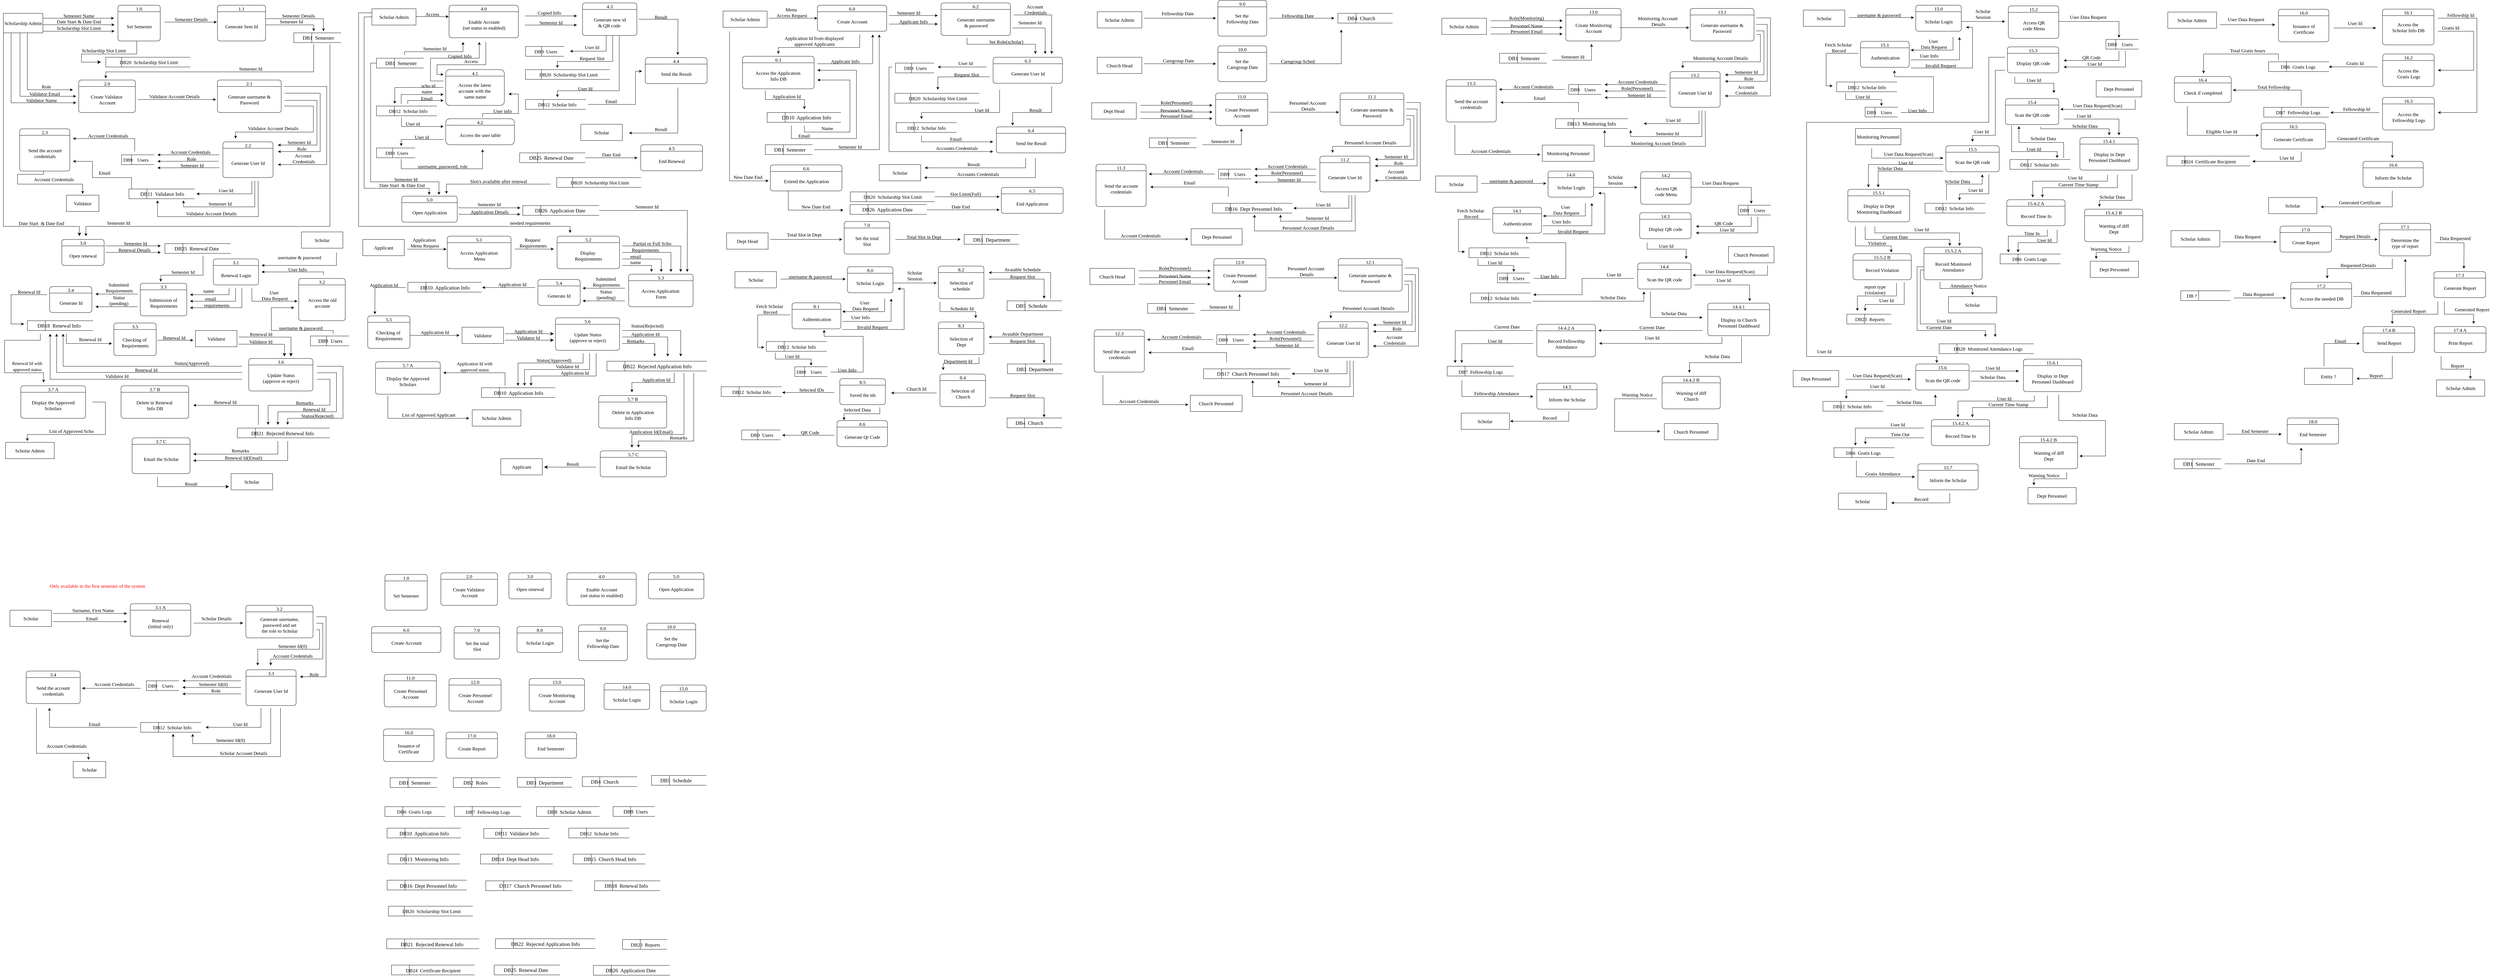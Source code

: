 <mxfile version="27.0.4">
  <diagram name="Page-1" id="H9mCC4LKSI06X5eU0nQ4">
    <mxGraphModel dx="4753" dy="2630" grid="1" gridSize="10" guides="1" tooltips="1" connect="1" arrows="1" fold="1" page="1" pageScale="1" pageWidth="1100" pageHeight="1700" math="0" shadow="0">
      <root>
        <mxCell id="0" />
        <mxCell id="1" parent="0" />
        <mxCell id="RpUNXSWF-gNv1XYwJZ2Y-266" value="3.1 A" style="swimlane;fontStyle=0;childLayout=stackLayout;horizontal=1;startSize=20;fillColor=#ffffff;horizontalStack=0;resizeParent=1;resizeParentMax=0;resizeLast=0;collapsible=0;marginBottom=0;swimlaneFillColor=#ffffff;rounded=1;fontSize=15;fontFamily=Lucida Console;" parent="1" vertex="1">
          <mxGeometry x="408.25" y="1880" width="186" height="100" as="geometry" />
        </mxCell>
        <mxCell id="RpUNXSWF-gNv1XYwJZ2Y-267" value="Renewal&lt;div&gt;(initial only)&lt;/div&gt;" style="text;html=1;align=center;verticalAlign=middle;resizable=0;points=[];autosize=1;strokeColor=none;fillColor=none;perimeterSpacing=0;spacingTop=15;spacingBottom=15;fontSize=15;fontFamily=Lucida Console;" parent="RpUNXSWF-gNv1XYwJZ2Y-266" vertex="1">
          <mxGeometry y="20" width="186" height="80" as="geometry" />
        </mxCell>
        <mxCell id="RpUNXSWF-gNv1XYwJZ2Y-268" style="edgeStyle=orthogonalEdgeStyle;rounded=0;orthogonalLoop=1;jettySize=auto;html=1;fontSize=15;fontFamily=Lucida Console;" parent="1" edge="1">
          <mxGeometry relative="1" as="geometry">
            <mxPoint x="398.25" y="1910" as="targetPoint" />
            <Array as="points">
              <mxPoint x="358.25" y="1910" />
            </Array>
            <mxPoint x="170" y="1910" as="sourcePoint" />
          </mxGeometry>
        </mxCell>
        <mxCell id="RpUNXSWF-gNv1XYwJZ2Y-269" value="Scholar" style="html=1;dashed=0;whiteSpace=wrap;fontSize=15;fontFamily=Lucida Console;" parent="1" vertex="1">
          <mxGeometry x="38.5" y="1900" width="127.5" height="50" as="geometry" />
        </mxCell>
        <mxCell id="RpUNXSWF-gNv1XYwJZ2Y-270" value="&lt;span&gt;Surname, First Name&lt;/span&gt;" style="text;html=1;align=center;verticalAlign=middle;resizable=0;points=[];autosize=1;strokeColor=none;fillColor=none;fontSize=15;fontFamily=Lucida Console;" parent="1" vertex="1">
          <mxGeometry x="194.25" y="1885" width="200" height="30" as="geometry" />
        </mxCell>
        <mxCell id="RpUNXSWF-gNv1XYwJZ2Y-271" value="&lt;span&gt;Email&lt;/span&gt;" style="text;html=1;align=center;verticalAlign=middle;resizable=0;points=[];autosize=1;strokeColor=none;fillColor=none;fontSize=15;fontFamily=Lucida Console;" parent="1" vertex="1">
          <mxGeometry x="255.25" y="1910" width="70" height="30" as="geometry" />
        </mxCell>
        <mxCell id="RpUNXSWF-gNv1XYwJZ2Y-272" style="edgeStyle=orthogonalEdgeStyle;rounded=0;orthogonalLoop=1;jettySize=auto;html=1;exitX=1;exitY=0.5;exitDx=0;exitDy=0;fontSize=15;fontFamily=Lucida Console;" parent="1" edge="1">
          <mxGeometry relative="1" as="geometry">
            <mxPoint x="398.25" y="1935" as="targetPoint" />
            <mxPoint x="169.75" y="1935" as="sourcePoint" />
            <Array as="points">
              <mxPoint x="361.75" y="1935" />
            </Array>
          </mxGeometry>
        </mxCell>
        <mxCell id="RpUNXSWF-gNv1XYwJZ2Y-273" value="&lt;span&gt;Only available in the first semester of the system&lt;/span&gt;" style="text;html=1;align=center;verticalAlign=middle;resizable=0;points=[];autosize=1;strokeColor=none;fillColor=none;fontColor=light-dark(#ff0000, #ededed);fontSize=15;fontFamily=Lucida Console;" parent="1" vertex="1">
          <mxGeometry x="66.75" y="1810" width="480" height="30" as="geometry" />
        </mxCell>
        <mxCell id="RpUNXSWF-gNv1XYwJZ2Y-274" style="edgeStyle=orthogonalEdgeStyle;rounded=0;orthogonalLoop=1;jettySize=auto;html=1;fontSize=15;fontFamily=Lucida Console;" parent="1" edge="1">
          <mxGeometry relative="1" as="geometry">
            <mxPoint x="929.75" y="2104.5" as="targetPoint" />
            <mxPoint x="980" y="1920" as="sourcePoint" />
            <Array as="points">
              <mxPoint x="1010" y="1920" />
              <mxPoint x="1010" y="2104" />
            </Array>
          </mxGeometry>
        </mxCell>
        <mxCell id="RpUNXSWF-gNv1XYwJZ2Y-275" value="3.2" style="swimlane;fontStyle=0;childLayout=stackLayout;horizontal=1;startSize=20;fillColor=#ffffff;horizontalStack=0;resizeParent=1;resizeParentMax=0;resizeLast=0;collapsible=0;marginBottom=0;swimlaneFillColor=#ffffff;rounded=1;fontSize=15;fontFamily=Lucida Console;" parent="1" vertex="1">
          <mxGeometry x="763.5" y="1885" width="206.5" height="100" as="geometry" />
        </mxCell>
        <mxCell id="RpUNXSWF-gNv1XYwJZ2Y-276" value="Generate username,&lt;div&gt;&lt;span style=&quot;background-color: transparent; color: light-dark(rgb(0, 0, 0), rgb(255, 255, 255));&quot;&gt;password and set&lt;/span&gt;&lt;div&gt;the role to Scholar&lt;/div&gt;&lt;/div&gt;" style="text;html=1;align=center;verticalAlign=middle;resizable=0;points=[];autosize=1;strokeColor=none;fillColor=none;perimeterSpacing=0;spacingTop=10;spacingBottom=10;fontSize=15;fontFamily=Lucida Console;" parent="RpUNXSWF-gNv1XYwJZ2Y-275" vertex="1">
          <mxGeometry y="20" width="206.5" height="80" as="geometry" />
        </mxCell>
        <mxCell id="RpUNXSWF-gNv1XYwJZ2Y-277" style="edgeStyle=orthogonalEdgeStyle;rounded=0;orthogonalLoop=1;jettySize=auto;html=1;fontSize=15;fontFamily=Lucida Console;" parent="1" edge="1">
          <mxGeometry relative="1" as="geometry">
            <mxPoint x="755" y="1939.43" as="targetPoint" />
            <mxPoint x="603" y="1939.61" as="sourcePoint" />
            <Array as="points">
              <mxPoint x="695" y="1939.43" />
            </Array>
          </mxGeometry>
        </mxCell>
        <mxCell id="RpUNXSWF-gNv1XYwJZ2Y-278" value="&lt;span&gt;Scholar Details&lt;/span&gt;" style="text;html=1;align=center;verticalAlign=middle;resizable=0;points=[];autosize=1;strokeColor=none;fillColor=none;fontSize=15;fontFamily=Lucida Console;" parent="1" vertex="1">
          <mxGeometry x="592.5" y="1910" width="160" height="30" as="geometry" />
        </mxCell>
        <mxCell id="RpUNXSWF-gNv1XYwJZ2Y-280" style="edgeStyle=orthogonalEdgeStyle;rounded=0;orthogonalLoop=1;jettySize=auto;html=1;fontSize=15;fontFamily=Lucida Console;" parent="1" edge="1">
          <mxGeometry relative="1" as="geometry">
            <mxPoint x="260" y="2140" as="targetPoint" />
            <mxPoint x="440" y="2140" as="sourcePoint" />
          </mxGeometry>
        </mxCell>
        <mxCell id="RpUNXSWF-gNv1XYwJZ2Y-283" value="&lt;span&gt;Account Credentials&lt;/span&gt;" style="text;html=1;align=center;verticalAlign=middle;resizable=0;points=[];autosize=1;strokeColor=none;fillColor=none;fontSize=15;fontFamily=Lucida Console;" parent="1" vertex="1">
          <mxGeometry x="807" y="2025" width="200" height="30" as="geometry" />
        </mxCell>
        <mxCell id="RpUNXSWF-gNv1XYwJZ2Y-284" value="&lt;span&gt;Role&lt;/span&gt;" style="text;html=1;align=center;verticalAlign=middle;resizable=0;points=[];autosize=1;strokeColor=none;fillColor=none;fontSize=15;fontFamily=Lucida Console;" parent="1" vertex="1">
          <mxGeometry x="943" y="2082" width="60" height="30" as="geometry" />
        </mxCell>
        <mxCell id="RpUNXSWF-gNv1XYwJZ2Y-285" value="3.3" style="swimlane;fontStyle=0;childLayout=stackLayout;horizontal=1;startSize=20;fillColor=#ffffff;horizontalStack=0;resizeParent=1;resizeParentMax=0;resizeLast=0;collapsible=0;marginBottom=0;swimlaneFillColor=#ffffff;rounded=1;fontSize=15;fontFamily=Lucida Console;" parent="1" vertex="1">
          <mxGeometry x="764" y="2083" width="154" height="110" as="geometry" />
        </mxCell>
        <mxCell id="4VCPARXnRqKHIP30e8U8-827" style="edgeStyle=orthogonalEdgeStyle;rounded=0;orthogonalLoop=1;jettySize=auto;html=1;" edge="1" parent="RpUNXSWF-gNv1XYwJZ2Y-285">
          <mxGeometry relative="1" as="geometry">
            <mxPoint x="-124" y="177" as="targetPoint" />
            <mxPoint x="46" y="117" as="sourcePoint" />
            <Array as="points">
              <mxPoint x="46" y="177" />
            </Array>
          </mxGeometry>
        </mxCell>
        <mxCell id="RpUNXSWF-gNv1XYwJZ2Y-286" value="Generate User Id" style="text;html=1;align=center;verticalAlign=middle;resizable=0;points=[];autosize=1;strokeColor=none;fillColor=none;perimeterSpacing=0;spacingTop=30;spacingBottom=30;fontSize=15;fontFamily=Lucida Console;" parent="RpUNXSWF-gNv1XYwJZ2Y-285" vertex="1">
          <mxGeometry y="20" width="154" height="90" as="geometry" />
        </mxCell>
        <mxCell id="RpUNXSWF-gNv1XYwJZ2Y-287" style="edgeStyle=orthogonalEdgeStyle;rounded=0;orthogonalLoop=1;jettySize=auto;html=1;fontSize=15;fontFamily=Lucida Console;" parent="1" edge="1">
          <mxGeometry relative="1" as="geometry">
            <mxPoint x="840" y="2070" as="targetPoint" />
            <mxPoint x="980" y="1940" as="sourcePoint" />
            <Array as="points">
              <mxPoint x="1000" y="1940" />
              <mxPoint x="1000" y="2050" />
              <mxPoint x="840" y="2050" />
            </Array>
          </mxGeometry>
        </mxCell>
        <mxCell id="RpUNXSWF-gNv1XYwJZ2Y-292" style="edgeStyle=orthogonalEdgeStyle;rounded=0;orthogonalLoop=1;jettySize=auto;html=1;fontSize=15;fontFamily=Lucida Console;" parent="1" edge="1">
          <mxGeometry relative="1" as="geometry">
            <mxPoint x="800" y="2070" as="targetPoint" />
            <mxPoint x="980" y="1960" as="sourcePoint" />
            <Array as="points">
              <mxPoint x="990" y="1960" />
              <mxPoint x="990" y="2020" />
              <mxPoint x="800" y="2020" />
            </Array>
          </mxGeometry>
        </mxCell>
        <mxCell id="RpUNXSWF-gNv1XYwJZ2Y-293" value="&lt;font&gt;Semester Id(0)&lt;/font&gt;" style="text;html=1;align=center;verticalAlign=middle;resizable=0;points=[];autosize=1;strokeColor=none;fillColor=none;fontSize=15;fontFamily=Lucida Console;" parent="1" vertex="1">
          <mxGeometry x="832" y="1995" width="150" height="30" as="geometry" />
        </mxCell>
        <mxCell id="RpUNXSWF-gNv1XYwJZ2Y-294" style="edgeStyle=orthogonalEdgeStyle;rounded=0;orthogonalLoop=1;jettySize=auto;html=1;fontSize=15;fontFamily=Lucida Console;" parent="1" edge="1">
          <mxGeometry relative="1" as="geometry">
            <mxPoint x="568.75" y="2117" as="targetPoint" />
            <mxPoint x="748.75" y="2117" as="sourcePoint" />
          </mxGeometry>
        </mxCell>
        <mxCell id="RpUNXSWF-gNv1XYwJZ2Y-295" value="&lt;span&gt;Role&lt;/span&gt;" style="text;html=1;align=center;verticalAlign=middle;resizable=0;points=[];autosize=1;strokeColor=none;fillColor=none;fontSize=15;fontFamily=Lucida Console;" parent="1" vertex="1">
          <mxGeometry x="640.75" y="2132" width="60" height="30" as="geometry" />
        </mxCell>
        <mxCell id="RpUNXSWF-gNv1XYwJZ2Y-296" style="edgeStyle=orthogonalEdgeStyle;rounded=0;orthogonalLoop=1;jettySize=auto;html=1;fontSize=15;fontFamily=Lucida Console;" parent="1" edge="1">
          <mxGeometry relative="1" as="geometry">
            <mxPoint x="568.75" y="2137.29" as="targetPoint" />
            <mxPoint x="748.75" y="2137.29" as="sourcePoint" />
          </mxGeometry>
        </mxCell>
        <mxCell id="RpUNXSWF-gNv1XYwJZ2Y-297" style="edgeStyle=orthogonalEdgeStyle;rounded=0;orthogonalLoop=1;jettySize=auto;html=1;fontSize=15;fontFamily=Lucida Console;" parent="1" edge="1">
          <mxGeometry relative="1" as="geometry">
            <mxPoint x="568.75" y="2157.29" as="targetPoint" />
            <mxPoint x="748.75" y="2157.29" as="sourcePoint" />
          </mxGeometry>
        </mxCell>
        <mxCell id="RpUNXSWF-gNv1XYwJZ2Y-298" value="&lt;font&gt;Semester Id(0)&lt;/font&gt;" style="text;html=1;align=center;verticalAlign=middle;resizable=0;points=[];autosize=1;strokeColor=none;fillColor=none;fontSize=15;fontFamily=Lucida Console;" parent="1" vertex="1">
          <mxGeometry x="588.25" y="2112" width="150" height="30" as="geometry" />
        </mxCell>
        <mxCell id="RpUNXSWF-gNv1XYwJZ2Y-301" value="&lt;font&gt;User Id&lt;/font&gt;" style="text;html=1;align=center;verticalAlign=middle;resizable=0;points=[];autosize=1;strokeColor=none;fillColor=none;fontSize=15;fontFamily=Lucida Console;" parent="1" vertex="1">
          <mxGeometry x="700.75" y="2235" width="90" height="30" as="geometry" />
        </mxCell>
        <mxCell id="RpUNXSWF-gNv1XYwJZ2Y-303" value="&lt;font&gt;Semester Id(0)&lt;/font&gt;" style="text;html=1;align=center;verticalAlign=middle;resizable=0;points=[];autosize=1;strokeColor=none;fillColor=none;fontSize=15;fontFamily=Lucida Console;" parent="1" vertex="1">
          <mxGeometry x="640.75" y="2284" width="150" height="30" as="geometry" />
        </mxCell>
        <mxCell id="RpUNXSWF-gNv1XYwJZ2Y-305" value="Scholar Account Details" style="text;html=1;align=center;verticalAlign=middle;resizable=0;points=[];autosize=1;strokeColor=none;fillColor=none;fontSize=15;fontFamily=Lucida Console;" parent="1" vertex="1">
          <mxGeometry x="640.75" y="2324" width="230" height="30" as="geometry" />
        </mxCell>
        <mxCell id="RpUNXSWF-gNv1XYwJZ2Y-306" value="&lt;font&gt;Account Credentials&lt;/font&gt;" style="text;html=1;align=center;verticalAlign=middle;resizable=0;points=[];autosize=1;strokeColor=none;fillColor=none;fontSize=15;fontFamily=Lucida Console;" parent="1" vertex="1">
          <mxGeometry x="558" y="2087" width="200" height="30" as="geometry" />
        </mxCell>
        <mxCell id="RpUNXSWF-gNv1XYwJZ2Y-307" style="edgeStyle=orthogonalEdgeStyle;rounded=0;orthogonalLoop=1;jettySize=auto;html=1;fontSize=15;fontFamily=Lucida Console;" parent="1" edge="1">
          <mxGeometry relative="1" as="geometry">
            <mxPoint x="280" y="2360" as="targetPoint" />
            <mxPoint x="120" y="2200" as="sourcePoint" />
            <Array as="points">
              <mxPoint x="120" y="2340" />
            </Array>
          </mxGeometry>
        </mxCell>
        <mxCell id="RpUNXSWF-gNv1XYwJZ2Y-311" value="Scholar" style="html=1;dashed=0;whiteSpace=wrap;fontSize=15;fontFamily=Lucida Console;" parent="1" vertex="1">
          <mxGeometry x="233" y="2365" width="100" height="50" as="geometry" />
        </mxCell>
        <mxCell id="RpUNXSWF-gNv1XYwJZ2Y-312" value="Account Credentials" style="text;html=1;align=center;verticalAlign=middle;resizable=0;points=[];autosize=1;strokeColor=none;fillColor=none;fontSize=15;fontFamily=Lucida Console;" parent="1" vertex="1">
          <mxGeometry x="112" y="2302" width="200" height="30" as="geometry" />
        </mxCell>
        <mxCell id="RpUNXSWF-gNv1XYwJZ2Y-313" style="edgeStyle=orthogonalEdgeStyle;rounded=0;orthogonalLoop=1;jettySize=auto;html=1;fontSize=15;fontFamily=Lucida Console;" parent="1" edge="1">
          <mxGeometry relative="1" as="geometry">
            <mxPoint x="160" y="2200" as="targetPoint" />
            <mxPoint x="430" y="2260" as="sourcePoint" />
            <Array as="points">
              <mxPoint x="160" y="2260" />
            </Array>
          </mxGeometry>
        </mxCell>
        <mxCell id="RpUNXSWF-gNv1XYwJZ2Y-314" value="&lt;span&gt;Email&lt;/span&gt;" style="text;html=1;align=center;verticalAlign=middle;resizable=0;points=[];autosize=1;strokeColor=none;fillColor=none;fontSize=15;fontFamily=Lucida Console;" parent="1" vertex="1">
          <mxGeometry x="263" y="2235" width="70" height="30" as="geometry" />
        </mxCell>
        <mxCell id="7z3SevUB98jJA0cymraQ-19" style="edgeStyle=orthogonalEdgeStyle;rounded=0;orthogonalLoop=1;jettySize=auto;html=1;fontSize=15;fontFamily=Lucida Console;" parent="1" edge="1">
          <mxGeometry relative="1" as="geometry">
            <mxPoint x="514.25" y="92" as="sourcePoint" />
            <mxPoint x="674.25" y="92" as="targetPoint" />
            <Array as="points">
              <mxPoint x="564.25" y="92" />
              <mxPoint x="564.25" y="92" />
            </Array>
          </mxGeometry>
        </mxCell>
        <mxCell id="7z3SevUB98jJA0cymraQ-20" style="edgeStyle=orthogonalEdgeStyle;rounded=0;orthogonalLoop=1;jettySize=auto;html=1;fontSize=15;startSize=8;endSize=8;fontFamily=Lucida Console;" parent="1" edge="1">
          <mxGeometry relative="1" as="geometry">
            <mxPoint x="318.25" y="215" as="targetPoint" />
            <mxPoint x="428.25" y="150" as="sourcePoint" />
            <Array as="points">
              <mxPoint x="428.25" y="190" />
              <mxPoint x="258.25" y="190" />
              <mxPoint x="258.25" y="215" />
            </Array>
          </mxGeometry>
        </mxCell>
        <mxCell id="7z3SevUB98jJA0cymraQ-21" style="edgeStyle=orthogonalEdgeStyle;rounded=0;orthogonalLoop=1;jettySize=auto;html=1;fontSize=15;fontFamily=Lucida Console;" parent="1" edge="1">
          <mxGeometry relative="1" as="geometry">
            <mxPoint x="358.25" y="80" as="targetPoint" />
            <mxPoint x="138.25" y="80" as="sourcePoint" />
            <Array as="points">
              <mxPoint x="358.25" y="80" />
            </Array>
          </mxGeometry>
        </mxCell>
        <mxCell id="7z3SevUB98jJA0cymraQ-23" style="edgeStyle=orthogonalEdgeStyle;rounded=0;orthogonalLoop=1;jettySize=auto;html=1;" parent="1" edge="1">
          <mxGeometry relative="1" as="geometry">
            <mxPoint x="242" y="340" as="targetPoint" />
            <mxPoint x="42.04" y="125" as="sourcePoint" />
            <Array as="points">
              <mxPoint x="42" y="340" />
            </Array>
          </mxGeometry>
        </mxCell>
        <mxCell id="7z3SevUB98jJA0cymraQ-25" style="edgeStyle=orthogonalEdgeStyle;rounded=0;orthogonalLoop=1;jettySize=auto;html=1;fontSize=15;fontFamily=Lucida Console;" parent="1" edge="1">
          <mxGeometry relative="1" as="geometry">
            <mxPoint x="333" y="265" as="targetPoint" />
            <mxPoint x="972" y="160" as="sourcePoint" />
            <Array as="points">
              <mxPoint x="972" y="245" />
              <mxPoint x="333" y="245" />
            </Array>
          </mxGeometry>
        </mxCell>
        <mxCell id="7z3SevUB98jJA0cymraQ-27" style="edgeStyle=orthogonalEdgeStyle;rounded=0;orthogonalLoop=1;jettySize=auto;html=1;" parent="1" edge="1">
          <mxGeometry relative="1" as="geometry">
            <mxPoint x="242" y="320" as="targetPoint" />
            <mxPoint x="69.49" y="125.0" as="sourcePoint" />
            <Array as="points">
              <mxPoint x="69" y="320" />
            </Array>
          </mxGeometry>
        </mxCell>
        <mxCell id="7z3SevUB98jJA0cymraQ-28" style="edgeStyle=orthogonalEdgeStyle;rounded=0;orthogonalLoop=1;jettySize=auto;html=1;fontSize=15;fontFamily=Lucida Console;" parent="1" edge="1">
          <mxGeometry relative="1" as="geometry">
            <mxPoint x="812" y="81.5" as="sourcePoint" />
            <mxPoint x="1002" y="120" as="targetPoint" />
            <Array as="points">
              <mxPoint x="862" y="81.5" />
              <mxPoint x="862" y="81.5" />
            </Array>
          </mxGeometry>
        </mxCell>
        <mxCell id="7z3SevUB98jJA0cymraQ-29" style="edgeStyle=orthogonalEdgeStyle;rounded=0;orthogonalLoop=1;jettySize=auto;html=1;fontSize=15;fontFamily=Lucida Console;" parent="1" edge="1">
          <mxGeometry relative="1" as="geometry">
            <mxPoint x="812" y="100.5" as="sourcePoint" />
            <mxPoint x="972" y="120" as="targetPoint" />
            <Array as="points">
              <mxPoint x="862" y="100.5" />
              <mxPoint x="862" y="100.5" />
            </Array>
          </mxGeometry>
        </mxCell>
        <mxCell id="7z3SevUB98jJA0cymraQ-30" style="edgeStyle=orthogonalEdgeStyle;rounded=0;orthogonalLoop=1;jettySize=auto;html=1;fontSize=15;fontFamily=Lucida Console;" parent="1" edge="1">
          <mxGeometry relative="1" as="geometry">
            <mxPoint x="862" y="490" as="targetPoint" />
            <mxPoint x="882.5" y="310.5" as="sourcePoint" />
            <Array as="points">
              <mxPoint x="992" y="311" />
              <mxPoint x="992" y="490" />
            </Array>
          </mxGeometry>
        </mxCell>
        <mxCell id="7z3SevUB98jJA0cymraQ-31" style="edgeStyle=orthogonalEdgeStyle;rounded=0;orthogonalLoop=1;jettySize=auto;html=1;fontSize=15;fontFamily=Lucida Console;exitX=0.478;exitY=1;exitDx=0;exitDy=0;exitPerimeter=0;" parent="1" source="7z3SevUB98jJA0cymraQ-69" edge="1">
          <mxGeometry relative="1" as="geometry">
            <mxPoint x="262" y="620" as="targetPoint" />
            <mxPoint x="142" y="560" as="sourcePoint" />
            <Array as="points">
              <mxPoint x="142" y="560" />
              <mxPoint x="62" y="560" />
              <mxPoint x="62" y="590" />
              <mxPoint x="262" y="590" />
            </Array>
          </mxGeometry>
        </mxCell>
        <mxCell id="7z3SevUB98jJA0cymraQ-32" style="edgeStyle=orthogonalEdgeStyle;rounded=0;orthogonalLoop=1;jettySize=auto;html=1;fontSize=15;fontFamily=Lucida Console;" parent="1" edge="1">
          <mxGeometry relative="1" as="geometry">
            <mxPoint x="432" y="330" as="sourcePoint" />
            <mxPoint x="672" y="330" as="targetPoint" />
            <Array as="points">
              <mxPoint x="432" y="330" />
            </Array>
          </mxGeometry>
        </mxCell>
        <mxCell id="7z3SevUB98jJA0cymraQ-33" style="edgeStyle=orthogonalEdgeStyle;rounded=0;orthogonalLoop=1;jettySize=auto;html=1;fontSize=15;fontFamily=Lucida Console;" parent="1" edge="1">
          <mxGeometry relative="1" as="geometry">
            <mxPoint x="232" y="450" as="targetPoint" />
            <mxPoint x="422" y="490" as="sourcePoint" />
            <Array as="points">
              <mxPoint x="422" y="450" />
            </Array>
          </mxGeometry>
        </mxCell>
        <mxCell id="7z3SevUB98jJA0cymraQ-34" style="edgeStyle=orthogonalEdgeStyle;rounded=0;orthogonalLoop=1;jettySize=auto;html=1;fontSize=15;fontFamily=Lucida Console;exitX=0.083;exitY=0.024;exitDx=0;exitDy=0;exitPerimeter=0;" parent="1" source="7z3SevUB98jJA0cymraQ-119" edge="1">
          <mxGeometry relative="1" as="geometry">
            <mxPoint x="232" y="520" as="targetPoint" />
            <mxPoint x="412" y="600" as="sourcePoint" />
            <Array as="points">
              <mxPoint x="412" y="606" />
              <mxPoint x="412" y="570" />
              <mxPoint x="292" y="570" />
              <mxPoint x="292" y="520" />
            </Array>
          </mxGeometry>
        </mxCell>
        <mxCell id="7z3SevUB98jJA0cymraQ-35" style="edgeStyle=orthogonalEdgeStyle;rounded=0;orthogonalLoop=1;jettySize=auto;html=1;fontSize=15;fontFamily=Lucida Console;" parent="1" edge="1">
          <mxGeometry relative="1" as="geometry">
            <mxPoint x="862" y="470" as="targetPoint" />
            <mxPoint x="882.5" y="332.5" as="sourcePoint" />
            <Array as="points">
              <mxPoint x="982" y="333" />
              <mxPoint x="982" y="470" />
            </Array>
          </mxGeometry>
        </mxCell>
        <mxCell id="7z3SevUB98jJA0cymraQ-36" style="edgeStyle=orthogonalEdgeStyle;rounded=0;orthogonalLoop=1;jettySize=auto;html=1;fontSize=15;fontFamily=Lucida Console;" parent="1" edge="1">
          <mxGeometry relative="1" as="geometry">
            <mxPoint x="732" y="450" as="targetPoint" />
            <mxPoint x="881" y="350" as="sourcePoint" />
            <Array as="points">
              <mxPoint x="971" y="350" />
              <mxPoint x="971" y="430" />
              <mxPoint x="732" y="430" />
            </Array>
          </mxGeometry>
        </mxCell>
        <mxCell id="7z3SevUB98jJA0cymraQ-38" style="edgeStyle=orthogonalEdgeStyle;rounded=0;orthogonalLoop=1;jettySize=auto;html=1;fontSize=15;fontFamily=Lucida Console;" parent="1" edge="1">
          <mxGeometry relative="1" as="geometry">
            <mxPoint x="492" y="500" as="targetPoint" />
            <mxPoint x="682" y="500" as="sourcePoint" />
            <Array as="points">
              <mxPoint x="678" y="500" />
            </Array>
          </mxGeometry>
        </mxCell>
        <mxCell id="7z3SevUB98jJA0cymraQ-39" style="edgeStyle=orthogonalEdgeStyle;rounded=0;orthogonalLoop=1;jettySize=auto;html=1;fontSize=15;fontFamily=Lucida Console;" parent="1" edge="1">
          <mxGeometry relative="1" as="geometry">
            <mxPoint x="492" y="640" as="targetPoint" />
            <mxPoint x="801.26" y="580" as="sourcePoint" />
            <Array as="points">
              <mxPoint x="801" y="626" />
              <mxPoint x="802" y="626" />
              <mxPoint x="802" y="690" />
              <mxPoint x="492" y="690" />
            </Array>
          </mxGeometry>
        </mxCell>
        <mxCell id="7z3SevUB98jJA0cymraQ-40" style="edgeStyle=orthogonalEdgeStyle;rounded=0;orthogonalLoop=1;jettySize=auto;html=1;fontSize=15;fontFamily=Lucida Console;" parent="1" edge="1">
          <mxGeometry relative="1" as="geometry">
            <mxPoint x="612" y="620" as="targetPoint" />
            <mxPoint x="782" y="580" as="sourcePoint" />
            <Array as="points">
              <mxPoint x="782" y="620" />
            </Array>
          </mxGeometry>
        </mxCell>
        <mxCell id="7z3SevUB98jJA0cymraQ-41" style="edgeStyle=orthogonalEdgeStyle;rounded=0;orthogonalLoop=1;jettySize=auto;html=1;fontSize=15;fontFamily=Lucida Console;" parent="1" edge="1">
          <mxGeometry relative="1" as="geometry">
            <mxPoint x="862" y="530" as="targetPoint" />
            <mxPoint x="881.25" y="289.71" as="sourcePoint" />
            <Array as="points">
              <mxPoint x="971" y="290" />
              <mxPoint x="1012" y="290" />
              <mxPoint x="1012" y="510" />
            </Array>
          </mxGeometry>
        </mxCell>
        <mxCell id="7z3SevUB98jJA0cymraQ-42" style="edgeStyle=orthogonalEdgeStyle;rounded=0;orthogonalLoop=1;jettySize=auto;html=1;fontSize=15;fontFamily=Lucida Console;" parent="1" edge="1">
          <mxGeometry relative="1" as="geometry">
            <mxPoint x="492" y="520" as="targetPoint" />
            <mxPoint x="680" y="519.71" as="sourcePoint" />
            <Array as="points">
              <mxPoint x="600" y="519.71" />
              <mxPoint x="600" y="519.71" />
            </Array>
          </mxGeometry>
        </mxCell>
        <mxCell id="7z3SevUB98jJA0cymraQ-43" style="edgeStyle=orthogonalEdgeStyle;rounded=0;orthogonalLoop=1;jettySize=auto;html=1;fontSize=15;fontFamily=Lucida Console;" parent="1" edge="1">
          <mxGeometry relative="1" as="geometry">
            <mxPoint x="492" y="540" as="targetPoint" />
            <mxPoint x="682.5" y="539.71" as="sourcePoint" />
            <Array as="points">
              <mxPoint x="602.5" y="539.71" />
              <mxPoint x="602.5" y="539.71" />
            </Array>
          </mxGeometry>
        </mxCell>
        <mxCell id="7z3SevUB98jJA0cymraQ-48" value="1.0" style="swimlane;fontStyle=0;childLayout=stackLayout;horizontal=1;startSize=20;fillColor=#ffffff;horizontalStack=0;resizeParent=1;resizeParentMax=0;resizeLast=0;collapsible=0;marginBottom=0;swimlaneFillColor=#ffffff;rounded=1;fontSize=15;fontFamily=Lucida Console;" parent="1" vertex="1">
          <mxGeometry x="370.5" y="40" width="130" height="110" as="geometry" />
        </mxCell>
        <mxCell id="7z3SevUB98jJA0cymraQ-49" value="Set Semester" style="text;html=1;align=center;verticalAlign=middle;resizable=0;points=[];autosize=1;strokeColor=none;fillColor=none;perimeterSpacing=0;spacingTop=30;spacingBottom=30;fontSize=15;fontFamily=Lucida Console;" parent="7z3SevUB98jJA0cymraQ-48" vertex="1">
          <mxGeometry y="20" width="130" height="90" as="geometry" />
        </mxCell>
        <mxCell id="7z3SevUB98jJA0cymraQ-239" style="edgeStyle=orthogonalEdgeStyle;rounded=0;orthogonalLoop=1;jettySize=auto;html=1;exitX=0;exitY=1;exitDx=0;exitDy=0;fontSize=12;startSize=8;endSize=8;" parent="1" source="7z3SevUB98jJA0cymraQ-50" edge="1">
          <mxGeometry relative="1" as="geometry">
            <mxPoint x="252" y="750" as="targetPoint" />
            <Array as="points">
              <mxPoint x="19" y="720" />
              <mxPoint x="252" y="720" />
            </Array>
          </mxGeometry>
        </mxCell>
        <mxCell id="7z3SevUB98jJA0cymraQ-50" value="Scholarship Admin" style="html=1;dashed=0;whiteSpace=wrap;fontSize=15;fontFamily=Lucida Console;" parent="1" vertex="1">
          <mxGeometry x="18.5" y="65" width="121.25" height="60" as="geometry" />
        </mxCell>
        <mxCell id="7z3SevUB98jJA0cymraQ-51" value="&lt;font&gt;Semester Name&lt;/font&gt;" style="text;html=1;align=center;verticalAlign=middle;resizable=0;points=[];autosize=1;strokeColor=none;fillColor=none;fontSize=15;fontFamily=Lucida Console;" parent="1" vertex="1">
          <mxGeometry x="179.75" y="57" width="140" height="30" as="geometry" />
        </mxCell>
        <mxCell id="7z3SevUB98jJA0cymraQ-52" value="&lt;span&gt;Date Start &amp;amp; Date End&lt;/span&gt;" style="text;html=1;align=center;verticalAlign=middle;resizable=0;points=[];autosize=1;strokeColor=none;fillColor=none;fontSize=15;fontFamily=Lucida Console;" parent="1" vertex="1">
          <mxGeometry x="144.75" y="75" width="210" height="30" as="geometry" />
        </mxCell>
        <mxCell id="7z3SevUB98jJA0cymraQ-55" value="2.0" style="swimlane;fontStyle=0;childLayout=stackLayout;horizontal=1;startSize=20;fillColor=#ffffff;horizontalStack=0;resizeParent=1;resizeParentMax=0;resizeLast=0;collapsible=0;marginBottom=0;swimlaneFillColor=#ffffff;rounded=1;fontSize=15;fontFamily=Lucida Console;" parent="1" vertex="1">
          <mxGeometry x="250" y="270" width="174" height="100" as="geometry" />
        </mxCell>
        <mxCell id="7z3SevUB98jJA0cymraQ-56" value="&lt;span class=&quot;_fadeIn_m1hgl_8&quot;&gt;Create &lt;/span&gt;&lt;span class=&quot;_fadeIn_m1hgl_8&quot;&gt;Validator&amp;nbsp;&lt;/span&gt;&lt;div&gt;&lt;span class=&quot;_fadeIn_m1hgl_8&quot;&gt;Account&lt;/span&gt;&lt;/div&gt;" style="text;html=1;align=center;verticalAlign=middle;resizable=0;points=[];autosize=1;strokeColor=none;fillColor=none;perimeterSpacing=0;spacingTop=15;spacingBottom=15;fontSize=15;fontFamily=Lucida Console;" parent="7z3SevUB98jJA0cymraQ-55" vertex="1">
          <mxGeometry y="20" width="174" height="80" as="geometry" />
        </mxCell>
        <mxCell id="7z3SevUB98jJA0cymraQ-57" value="&lt;span&gt;Validator Name&lt;/span&gt;" style="text;html=1;align=center;verticalAlign=middle;resizable=0;points=[];autosize=1;strokeColor=none;fillColor=none;fontSize=15;fontFamily=Lucida Console;" parent="1" vertex="1">
          <mxGeometry x="60" y="317" width="150" height="30" as="geometry" />
        </mxCell>
        <mxCell id="7z3SevUB98jJA0cymraQ-58" value="&lt;span&gt;Validator Email&lt;/span&gt;" style="text;html=1;align=center;verticalAlign=middle;resizable=0;points=[];autosize=1;strokeColor=none;fillColor=none;fontSize=15;fontFamily=Lucida Console;" parent="1" vertex="1">
          <mxGeometry x="64.75" y="297" width="160" height="30" as="geometry" />
        </mxCell>
        <mxCell id="7z3SevUB98jJA0cymraQ-59" value="&lt;span&gt;Role&lt;/span&gt;" style="text;html=1;align=center;verticalAlign=middle;resizable=0;points=[];autosize=1;strokeColor=none;fillColor=none;fontSize=15;fontFamily=Lucida Console;" parent="1" vertex="1">
          <mxGeometry x="119.75" y="275" width="60" height="30" as="geometry" />
        </mxCell>
        <mxCell id="7z3SevUB98jJA0cymraQ-60" value="1.1" style="swimlane;fontStyle=0;childLayout=stackLayout;horizontal=1;startSize=20;fillColor=#ffffff;horizontalStack=0;resizeParent=1;resizeParentMax=0;resizeLast=0;collapsible=0;marginBottom=0;swimlaneFillColor=#ffffff;rounded=1;fontSize=15;fontFamily=Lucida Console;" parent="1" vertex="1">
          <mxGeometry x="676.25" y="40" width="148" height="110" as="geometry" />
        </mxCell>
        <mxCell id="7z3SevUB98jJA0cymraQ-61" value="Generate Sem Id" style="text;html=1;align=center;verticalAlign=middle;resizable=0;points=[];autosize=1;strokeColor=none;fillColor=none;perimeterSpacing=0;spacingTop=30;spacingBottom=30;fontSize=15;fontFamily=Lucida Console;" parent="7z3SevUB98jJA0cymraQ-60" vertex="1">
          <mxGeometry y="20" width="148" height="90" as="geometry" />
        </mxCell>
        <mxCell id="7z3SevUB98jJA0cymraQ-62" value="&lt;font&gt;Semester Details&lt;/font&gt;" style="text;html=1;align=center;verticalAlign=middle;resizable=0;points=[];autosize=1;strokeColor=none;fillColor=none;fontSize=15;fontFamily=Lucida Console;" parent="1" vertex="1">
          <mxGeometry x="839.75" y="57" width="170" height="30" as="geometry" />
        </mxCell>
        <mxCell id="7z3SevUB98jJA0cymraQ-63" value="&lt;font&gt;Semester Id&lt;/font&gt;" style="text;html=1;align=center;verticalAlign=middle;resizable=0;points=[];autosize=1;strokeColor=none;fillColor=none;fontSize=15;fontFamily=Lucida Console;" parent="1" vertex="1">
          <mxGeometry x="843" y="75" width="120" height="30" as="geometry" />
        </mxCell>
        <mxCell id="7z3SevUB98jJA0cymraQ-64" value="&lt;font&gt;Semester Id&lt;/font&gt;" style="text;html=1;align=center;verticalAlign=middle;resizable=0;points=[];autosize=1;strokeColor=none;fillColor=none;fontSize=15;fontFamily=Lucida Console;" parent="1" vertex="1">
          <mxGeometry x="717.75" y="220" width="120" height="30" as="geometry" />
        </mxCell>
        <mxCell id="7z3SevUB98jJA0cymraQ-65" value="2.1" style="swimlane;fontStyle=0;childLayout=stackLayout;horizontal=1;startSize=20;fillColor=#ffffff;horizontalStack=0;resizeParent=1;resizeParentMax=0;resizeLast=0;collapsible=0;marginBottom=0;swimlaneFillColor=#ffffff;rounded=1;fontSize=15;fontFamily=Lucida Console;" parent="1" vertex="1">
          <mxGeometry x="676.25" y="270" width="196" height="100" as="geometry" />
        </mxCell>
        <mxCell id="7z3SevUB98jJA0cymraQ-66" value="Generate username &amp;amp;&lt;div&gt;Password&lt;/div&gt;" style="text;html=1;align=center;verticalAlign=middle;resizable=0;points=[];autosize=1;strokeColor=none;fillColor=none;perimeterSpacing=0;spacingTop=15;spacingBottom=15;fontSize=15;fontFamily=Lucida Console;" parent="7z3SevUB98jJA0cymraQ-65" vertex="1">
          <mxGeometry y="20" width="196" height="80" as="geometry" />
        </mxCell>
        <mxCell id="7z3SevUB98jJA0cymraQ-67" value="&lt;span class=&quot;_fadeIn_m1hgl_8&quot;&gt;Semester &lt;/span&gt;&lt;span class=&quot;_fadeIn_m1hgl_8&quot;&gt;Details&lt;/span&gt;" style="text;html=1;align=center;verticalAlign=middle;resizable=0;points=[];autosize=1;strokeColor=none;fillColor=none;fontSize=15;fontFamily=Lucida Console;" parent="1" vertex="1">
          <mxGeometry x="510.25" y="68" width="170" height="30" as="geometry" />
        </mxCell>
        <mxCell id="7z3SevUB98jJA0cymraQ-68" value="2.3" style="swimlane;fontStyle=0;childLayout=stackLayout;horizontal=1;startSize=20;fillColor=#ffffff;horizontalStack=0;resizeParent=1;resizeParentMax=0;resizeLast=0;collapsible=0;marginBottom=0;swimlaneFillColor=#ffffff;rounded=1;fontSize=15;fontFamily=Lucida Console;" parent="1" vertex="1">
          <mxGeometry x="68.5" y="420" width="154" height="130" as="geometry" />
        </mxCell>
        <mxCell id="7z3SevUB98jJA0cymraQ-69" value="Send the account&lt;div&gt;credentials&lt;/div&gt;" style="text;html=1;align=center;verticalAlign=middle;resizable=0;points=[];autosize=1;strokeColor=none;fillColor=none;perimeterSpacing=0;spacingTop=30;spacingBottom=30;fontSize=15;fontFamily=Lucida Console;" parent="7z3SevUB98jJA0cymraQ-68" vertex="1">
          <mxGeometry y="20" width="154" height="110" as="geometry" />
        </mxCell>
        <mxCell id="7z3SevUB98jJA0cymraQ-70" value="Validator Account Details" style="text;html=1;align=center;verticalAlign=middle;resizable=0;points=[];autosize=1;strokeColor=none;fillColor=none;fontSize=15;fontFamily=Lucida Console;" parent="1" vertex="1">
          <mxGeometry x="418.75" y="305" width="250" height="30" as="geometry" />
        </mxCell>
        <mxCell id="7z3SevUB98jJA0cymraQ-71" value="DB9" style="html=1;dashed=0;whiteSpace=wrap;shape=mxgraph.dfd.dataStoreID;align=left;spacingLeft=3;points=[[0,0],[0.5,0],[1,0],[0,0.5],[1,0.5],[0,1],[0.5,1],[1,1]];fontSize=15;fontFamily=Lucida Console;" parent="1" vertex="1">
          <mxGeometry x="381.75" y="500" width="100" height="30" as="geometry" />
        </mxCell>
        <mxCell id="7z3SevUB98jJA0cymraQ-72" value="Users" style="text;html=1;align=center;verticalAlign=middle;resizable=0;points=[];autosize=1;strokeColor=none;fillColor=none;fontSize=15;fontFamily=Lucida Console;" parent="1" vertex="1">
          <mxGeometry x="411.75" y="500" width="70" height="30" as="geometry" />
        </mxCell>
        <mxCell id="7z3SevUB98jJA0cymraQ-75" value="&lt;font&gt;Account&amp;nbsp;&lt;/font&gt;&lt;div&gt;&lt;font&gt;Credentials&lt;/font&gt;&lt;/div&gt;" style="text;html=1;align=center;verticalAlign=middle;resizable=0;points=[];autosize=1;strokeColor=none;fillColor=none;fontSize=15;fontFamily=Lucida Console;" parent="1" vertex="1">
          <mxGeometry x="881.25" y="486" width="120" height="50" as="geometry" />
        </mxCell>
        <mxCell id="7z3SevUB98jJA0cymraQ-76" value="&lt;font&gt;Semester Id&lt;/font&gt;" style="text;html=1;align=center;verticalAlign=middle;resizable=0;points=[];autosize=1;strokeColor=none;fillColor=none;fontSize=15;fontFamily=Lucida Console;" parent="1" vertex="1">
          <mxGeometry x="867" y="446" width="120" height="30" as="geometry" />
        </mxCell>
        <mxCell id="7z3SevUB98jJA0cymraQ-77" value="&lt;font&gt;Role&lt;/font&gt;" style="text;html=1;align=center;verticalAlign=middle;resizable=0;points=[];autosize=1;strokeColor=none;fillColor=none;fontSize=15;fontFamily=Lucida Console;" parent="1" vertex="1">
          <mxGeometry x="904.75" y="466" width="60" height="30" as="geometry" />
        </mxCell>
        <mxCell id="7z3SevUB98jJA0cymraQ-78" value="2.2" style="swimlane;fontStyle=0;childLayout=stackLayout;horizontal=1;startSize=20;fillColor=#ffffff;horizontalStack=0;resizeParent=1;resizeParentMax=0;resizeLast=0;collapsible=0;marginBottom=0;swimlaneFillColor=#ffffff;rounded=1;fontSize=15;fontFamily=Lucida Console;" parent="1" vertex="1">
          <mxGeometry x="693" y="460" width="154" height="110" as="geometry" />
        </mxCell>
        <mxCell id="7z3SevUB98jJA0cymraQ-79" value="Generate User Id" style="text;html=1;align=center;verticalAlign=middle;resizable=0;points=[];autosize=1;strokeColor=none;fillColor=none;perimeterSpacing=0;spacingTop=30;spacingBottom=30;fontSize=15;fontFamily=Lucida Console;" parent="7z3SevUB98jJA0cymraQ-78" vertex="1">
          <mxGeometry y="20" width="154" height="90" as="geometry" />
        </mxCell>
        <mxCell id="7z3SevUB98jJA0cymraQ-80" value="Account Credentials" style="text;html=1;align=center;verticalAlign=middle;resizable=0;points=[];autosize=1;strokeColor=none;fillColor=none;fontSize=15;fontFamily=Lucida Console;" parent="1" vertex="1">
          <mxGeometry x="240.25" y="426" width="200" height="30" as="geometry" />
        </mxCell>
        <mxCell id="7z3SevUB98jJA0cymraQ-82" value="&lt;span&gt;Email&lt;/span&gt;" style="text;html=1;align=center;verticalAlign=middle;resizable=0;points=[];autosize=1;strokeColor=none;fillColor=none;fontSize=15;fontFamily=Lucida Console;" parent="1" vertex="1">
          <mxGeometry x="293.5" y="540" width="70" height="30" as="geometry" />
        </mxCell>
        <mxCell id="7z3SevUB98jJA0cymraQ-83" value="Validator" style="html=1;dashed=0;whiteSpace=wrap;fontSize=15;fontFamily=Lucida Console;" parent="1" vertex="1">
          <mxGeometry x="212" y="624" width="100" height="50" as="geometry" />
        </mxCell>
        <mxCell id="7z3SevUB98jJA0cymraQ-84" value="Account Credentials" style="text;html=1;align=center;verticalAlign=middle;resizable=0;points=[];autosize=1;strokeColor=none;fillColor=none;fontSize=15;fontFamily=Lucida Console;" parent="1" vertex="1">
          <mxGeometry x="72.5" y="560" width="200" height="30" as="geometry" />
        </mxCell>
        <mxCell id="7z3SevUB98jJA0cymraQ-85" value="&lt;font&gt;Semester Id&lt;/font&gt;" style="text;html=1;align=center;verticalAlign=middle;resizable=0;points=[];autosize=1;strokeColor=none;fillColor=none;fontSize=15;fontFamily=Lucida Console;" parent="1" vertex="1">
          <mxGeometry x="624.25" y="635" width="120" height="30" as="geometry" />
        </mxCell>
        <mxCell id="7z3SevUB98jJA0cymraQ-86" value="Validator Account Details" style="text;html=1;align=center;verticalAlign=middle;resizable=0;points=[];autosize=1;strokeColor=none;fillColor=none;fontSize=15;fontFamily=Lucida Console;" parent="1" vertex="1">
          <mxGeometry x="532" y="665" width="250" height="30" as="geometry" />
        </mxCell>
        <mxCell id="7z3SevUB98jJA0cymraQ-87" value="Validator Account&amp;nbsp;&lt;span style=&quot;background-color: transparent; color: light-dark(rgb(0, 0, 0), rgb(255, 255, 255));&quot;&gt;Details&lt;/span&gt;" style="text;html=1;align=center;verticalAlign=middle;resizable=0;points=[];autosize=1;strokeColor=none;fillColor=none;fontSize=15;fontFamily=Lucida Console;" parent="1" vertex="1">
          <mxGeometry x="722.25" y="403" width="250" height="30" as="geometry" />
        </mxCell>
        <mxCell id="7z3SevUB98jJA0cymraQ-88" value="&lt;font&gt;Role&lt;/font&gt;" style="text;html=1;align=center;verticalAlign=middle;resizable=0;points=[];autosize=1;strokeColor=none;fillColor=none;fontSize=15;fontFamily=Lucida Console;" parent="1" vertex="1">
          <mxGeometry x="566" y="497" width="60" height="30" as="geometry" />
        </mxCell>
        <mxCell id="7z3SevUB98jJA0cymraQ-89" value="&lt;font&gt;Account Credentials&lt;/font&gt;" style="text;html=1;align=center;verticalAlign=middle;resizable=0;points=[];autosize=1;strokeColor=none;fillColor=none;fontSize=15;fontFamily=Lucida Console;" parent="1" vertex="1">
          <mxGeometry x="493" y="476" width="200" height="30" as="geometry" />
        </mxCell>
        <mxCell id="7z3SevUB98jJA0cymraQ-90" value="&lt;font&gt;Semester Id&lt;/font&gt;" style="text;html=1;align=center;verticalAlign=middle;resizable=0;points=[];autosize=1;strokeColor=none;fillColor=none;fontSize=15;fontFamily=Lucida Console;" parent="1" vertex="1">
          <mxGeometry x="537.5" y="517" width="120" height="30" as="geometry" />
        </mxCell>
        <mxCell id="7z3SevUB98jJA0cymraQ-104" value="&lt;span&gt;Scholarship Slot Limit&lt;/span&gt;" style="text;html=1;align=center;verticalAlign=middle;resizable=0;points=[];autosize=1;strokeColor=none;fillColor=none;fontSize=15;fontFamily=Lucida Console;" parent="1" vertex="1">
          <mxGeometry x="139.75" y="95" width="220" height="30" as="geometry" />
        </mxCell>
        <mxCell id="7z3SevUB98jJA0cymraQ-105" value="&lt;span&gt;Scholarship Slot Limit&lt;/span&gt;" style="text;html=1;align=center;verticalAlign=middle;resizable=0;points=[];autosize=1;strokeColor=none;fillColor=none;fontSize=15;fontFamily=Lucida Console;" parent="1" vertex="1">
          <mxGeometry x="216.5" y="164" width="220" height="30" as="geometry" />
        </mxCell>
        <mxCell id="7z3SevUB98jJA0cymraQ-106" style="edgeStyle=orthogonalEdgeStyle;rounded=0;orthogonalLoop=1;jettySize=auto;html=1;fontSize=15;fontFamily=Lucida Console;" parent="1" edge="1">
          <mxGeometry relative="1" as="geometry">
            <mxPoint x="359.75" y="100.01" as="targetPoint" />
            <mxPoint x="139.75" y="100.01" as="sourcePoint" />
            <Array as="points">
              <mxPoint x="359.75" y="100.01" />
            </Array>
          </mxGeometry>
        </mxCell>
        <mxCell id="7z3SevUB98jJA0cymraQ-107" style="edgeStyle=orthogonalEdgeStyle;rounded=0;orthogonalLoop=1;jettySize=auto;html=1;fontSize=15;fontFamily=Lucida Console;" parent="1" edge="1">
          <mxGeometry relative="1" as="geometry">
            <mxPoint x="359.75" y="120.01" as="targetPoint" />
            <mxPoint x="139.75" y="120.01" as="sourcePoint" />
            <Array as="points">
              <mxPoint x="359.75" y="120.01" />
            </Array>
          </mxGeometry>
        </mxCell>
        <mxCell id="7z3SevUB98jJA0cymraQ-108" value="" style="html=1;dashed=0;whiteSpace=wrap;shape=partialRectangle;right=0;" parent="1" vertex="1">
          <mxGeometry x="333" y="200" width="259" height="30" as="geometry" />
        </mxCell>
        <mxCell id="7z3SevUB98jJA0cymraQ-109" value="DB20&amp;nbsp; Scholarship Slot Limit" style="text;html=1;align=center;verticalAlign=middle;resizable=0;points=[];autosize=1;strokeColor=none;fillColor=none;fontSize=15;fontFamily=Lucida Console;" parent="1" vertex="1">
          <mxGeometry x="325" y="200" width="280" height="30" as="geometry" />
        </mxCell>
        <mxCell id="7z3SevUB98jJA0cymraQ-110" value="" style="endArrow=none;html=1;rounded=0;fontSize=12;startSize=8;endSize=8;curved=1;" parent="1" edge="1">
          <mxGeometry width="50" height="50" relative="1" as="geometry">
            <mxPoint x="382" y="230" as="sourcePoint" />
            <mxPoint x="382" y="200" as="targetPoint" />
          </mxGeometry>
        </mxCell>
        <mxCell id="7z3SevUB98jJA0cymraQ-112" value="" style="html=1;dashed=0;whiteSpace=wrap;shape=partialRectangle;right=0;" parent="1" vertex="1">
          <mxGeometry x="911" y="125" width="144.5" height="30" as="geometry" />
        </mxCell>
        <mxCell id="7z3SevUB98jJA0cymraQ-113" value="" style="endArrow=none;html=1;rounded=0;fontSize=12;startSize=8;endSize=8;curved=1;" parent="1" edge="1">
          <mxGeometry width="50" height="50" relative="1" as="geometry">
            <mxPoint x="966.25" y="155" as="sourcePoint" />
            <mxPoint x="966.25" y="125" as="targetPoint" />
          </mxGeometry>
        </mxCell>
        <mxCell id="7z3SevUB98jJA0cymraQ-114" value="&lt;font face=&quot;Lucida Console&quot;&gt;DB1&amp;nbsp; Semester&lt;/font&gt;" style="text;html=1;align=center;verticalAlign=middle;resizable=0;points=[];autosize=1;strokeColor=none;fillColor=none;fontSize=16;" parent="1" vertex="1">
          <mxGeometry x="911" y="125" width="150" height="30" as="geometry" />
        </mxCell>
        <mxCell id="7z3SevUB98jJA0cymraQ-115" style="edgeStyle=orthogonalEdgeStyle;rounded=0;orthogonalLoop=1;jettySize=auto;html=1;" parent="1" edge="1">
          <mxGeometry relative="1" as="geometry">
            <mxPoint x="232" y="300" as="targetPoint" />
            <mxPoint x="92.0" y="125.0" as="sourcePoint" />
            <Array as="points">
              <mxPoint x="92" y="300" />
            </Array>
          </mxGeometry>
        </mxCell>
        <mxCell id="7z3SevUB98jJA0cymraQ-117" value="" style="html=1;dashed=0;whiteSpace=wrap;shape=partialRectangle;right=0;" parent="1" vertex="1">
          <mxGeometry x="404.25" y="605" width="201.5" height="30" as="geometry" />
        </mxCell>
        <mxCell id="7z3SevUB98jJA0cymraQ-118" value="" style="endArrow=none;html=1;rounded=0;fontSize=12;startSize=8;endSize=8;curved=1;" parent="1" edge="1">
          <mxGeometry width="50" height="50" relative="1" as="geometry">
            <mxPoint x="459.5" y="635" as="sourcePoint" />
            <mxPoint x="459.5" y="605" as="targetPoint" />
          </mxGeometry>
        </mxCell>
        <mxCell id="7z3SevUB98jJA0cymraQ-119" value="&lt;font face=&quot;Lucida Console&quot;&gt;DB11&amp;nbsp; Validator Info&lt;/font&gt;" style="text;html=1;align=center;verticalAlign=middle;resizable=0;points=[];autosize=1;strokeColor=none;fillColor=none;fontSize=16;" parent="1" vertex="1">
          <mxGeometry x="395.75" y="605" width="220" height="30" as="geometry" />
        </mxCell>
        <mxCell id="7z3SevUB98jJA0cymraQ-120" style="edgeStyle=orthogonalEdgeStyle;rounded=0;orthogonalLoop=1;jettySize=auto;html=1;fontSize=15;fontFamily=Lucida Console;" parent="1" edge="1">
          <mxGeometry relative="1" as="geometry">
            <mxPoint x="572" y="640" as="targetPoint" />
            <mxPoint x="791" y="580" as="sourcePoint" />
            <Array as="points">
              <mxPoint x="791" y="660" />
              <mxPoint x="572" y="660" />
            </Array>
          </mxGeometry>
        </mxCell>
        <mxCell id="7z3SevUB98jJA0cymraQ-122" value="&lt;font&gt;User Id&lt;/font&gt;" style="text;html=1;align=center;verticalAlign=middle;resizable=0;points=[];autosize=1;strokeColor=none;fillColor=none;fontSize=15;fontFamily=Lucida Console;" parent="1" vertex="1">
          <mxGeometry x="657.25" y="594" width="90" height="30" as="geometry" />
        </mxCell>
        <mxCell id="7z3SevUB98jJA0cymraQ-132" style="edgeStyle=orthogonalEdgeStyle;rounded=0;orthogonalLoop=1;jettySize=auto;html=1;fontFamily=Lucida Console;fontSize=15;" parent="1" edge="1">
          <mxGeometry relative="1" as="geometry">
            <mxPoint x="502" y="780" as="targetPoint" />
            <mxPoint x="332" y="780" as="sourcePoint" />
            <Array as="points">
              <mxPoint x="392" y="780" />
              <mxPoint x="392" y="780" />
            </Array>
          </mxGeometry>
        </mxCell>
        <mxCell id="7z3SevUB98jJA0cymraQ-133" value="3.0" style="swimlane;fontStyle=0;childLayout=stackLayout;horizontal=1;startSize=20;fillColor=#ffffff;horizontalStack=0;resizeParent=1;resizeParentMax=0;resizeLast=0;collapsible=0;marginBottom=0;swimlaneFillColor=#ffffff;rounded=1;fontSize=15;fontFamily=Lucida Console;" parent="1" vertex="1">
          <mxGeometry x="198" y="760" width="130" height="80" as="geometry" />
        </mxCell>
        <mxCell id="7z3SevUB98jJA0cymraQ-134" value="Open renewal" style="text;html=1;align=center;verticalAlign=middle;resizable=0;points=[];autosize=1;strokeColor=none;fillColor=none;perimeterSpacing=0;spacingTop=15;spacingBottom=15;fontFamily=Lucida Console;fontSize=15;" parent="7z3SevUB98jJA0cymraQ-133" vertex="1">
          <mxGeometry y="20" width="130" height="60" as="geometry" />
        </mxCell>
        <mxCell id="7z3SevUB98jJA0cymraQ-135" value="&lt;span&gt;Date Start&amp;nbsp; &amp;amp; Date End&lt;/span&gt;" style="text;html=1;align=center;verticalAlign=middle;resizable=0;points=[];autosize=1;strokeColor=none;fillColor=none;fontFamily=Lucida Console;fontSize=15;" parent="1" vertex="1">
          <mxGeometry x="25" y="695" width="220" height="30" as="geometry" />
        </mxCell>
        <mxCell id="7z3SevUB98jJA0cymraQ-139" style="edgeStyle=orthogonalEdgeStyle;rounded=0;orthogonalLoop=1;jettySize=auto;html=1;fontFamily=Lucida Console;fontSize=15;" parent="1" edge="1">
          <mxGeometry relative="1" as="geometry">
            <mxPoint x="272" y="750" as="targetPoint" />
            <Array as="points">
              <mxPoint x="1022" y="720" />
              <mxPoint x="272" y="720" />
            </Array>
            <mxPoint x="1022" y="160" as="sourcePoint" />
          </mxGeometry>
        </mxCell>
        <mxCell id="7z3SevUB98jJA0cymraQ-141" value="Semester Id" style="text;html=1;align=center;verticalAlign=middle;resizable=0;points=[];autosize=1;strokeColor=none;fillColor=none;fontSize=15;fontFamily=Lucida Console;" parent="1" vertex="1">
          <mxGeometry x="312" y="694" width="120" height="30" as="geometry" />
        </mxCell>
        <mxCell id="7z3SevUB98jJA0cymraQ-143" value="Semester Id" style="text;html=1;align=center;verticalAlign=middle;resizable=0;points=[];autosize=1;strokeColor=none;fillColor=none;fontSize=15;fontFamily=Lucida Console;" parent="1" vertex="1">
          <mxGeometry x="363.75" y="757" width="120" height="30" as="geometry" />
        </mxCell>
        <mxCell id="7z3SevUB98jJA0cymraQ-144" value="Renewal Details" style="text;html=1;align=center;verticalAlign=middle;resizable=0;points=[];autosize=1;strokeColor=none;fillColor=none;fontSize=15;fontFamily=Lucida Console;" parent="1" vertex="1">
          <mxGeometry x="340.5" y="777" width="160" height="30" as="geometry" />
        </mxCell>
        <mxCell id="7z3SevUB98jJA0cymraQ-147" value="3.1" style="swimlane;fontStyle=0;childLayout=stackLayout;horizontal=1;startSize=20;fillColor=#ffffff;horizontalStack=0;resizeParent=1;resizeParentMax=0;resizeLast=0;collapsible=0;marginBottom=0;swimlaneFillColor=#ffffff;rounded=1;fontSize=15;fontFamily=Lucida Console;" parent="1" vertex="1">
          <mxGeometry x="663.5" y="820" width="139" height="80" as="geometry" />
        </mxCell>
        <mxCell id="7z3SevUB98jJA0cymraQ-148" value="Renewal Login" style="text;html=1;align=center;verticalAlign=middle;resizable=0;points=[];autosize=1;strokeColor=none;fillColor=none;perimeterSpacing=0;spacingTop=15;spacingBottom=15;fontFamily=Lucida Console;fontSize=15;" parent="7z3SevUB98jJA0cymraQ-147" vertex="1">
          <mxGeometry y="20" width="139" height="60" as="geometry" />
        </mxCell>
        <mxCell id="7z3SevUB98jJA0cymraQ-149" value="Scholar" style="html=1;dashed=0;whiteSpace=wrap;fontFamily=Lucida Console;fontSize=15;" parent="1" vertex="1">
          <mxGeometry x="934.25" y="737" width="127.5" height="50" as="geometry" />
        </mxCell>
        <mxCell id="7z3SevUB98jJA0cymraQ-150" style="edgeStyle=orthogonalEdgeStyle;rounded=0;orthogonalLoop=1;jettySize=auto;html=1;fontFamily=Lucida Console;fontSize=15;" parent="1" edge="1">
          <mxGeometry relative="1" as="geometry">
            <mxPoint x="812" y="840" as="targetPoint" />
            <mxPoint x="1042" y="800" as="sourcePoint" />
            <Array as="points">
              <mxPoint x="1042" y="840" />
            </Array>
          </mxGeometry>
        </mxCell>
        <mxCell id="7z3SevUB98jJA0cymraQ-151" value="&lt;span&gt;username &amp;amp; password&lt;/span&gt;" style="text;html=1;align=center;verticalAlign=middle;resizable=0;points=[];autosize=1;strokeColor=none;fillColor=none;fontFamily=Lucida Console;fontSize=15;" parent="1" vertex="1">
          <mxGeometry x="827.5" y="800" width="200" height="30" as="geometry" />
        </mxCell>
        <mxCell id="7z3SevUB98jJA0cymraQ-152" value="3.3" style="swimlane;fontStyle=0;childLayout=stackLayout;horizontal=1;startSize=20;fillColor=#ffffff;horizontalStack=0;resizeParent=1;resizeParentMax=0;resizeLast=0;collapsible=0;marginBottom=0;swimlaneFillColor=#ffffff;rounded=1;fontSize=15;fontFamily=Lucida Console;" parent="1" vertex="1">
          <mxGeometry x="439" y="895" width="143" height="100" as="geometry" />
        </mxCell>
        <mxCell id="7z3SevUB98jJA0cymraQ-153" value="Submission of&amp;nbsp;&lt;div&gt;Requirements&lt;/div&gt;" style="text;html=1;align=center;verticalAlign=middle;resizable=0;points=[];autosize=1;strokeColor=none;fillColor=none;perimeterSpacing=0;spacingTop=15;spacingBottom=15;fontFamily=Lucida Console;fontSize=15;" parent="7z3SevUB98jJA0cymraQ-152" vertex="1">
          <mxGeometry y="20" width="143" height="80" as="geometry" />
        </mxCell>
        <mxCell id="7z3SevUB98jJA0cymraQ-154" style="edgeStyle=orthogonalEdgeStyle;rounded=0;orthogonalLoop=1;jettySize=auto;html=1;fontFamily=Lucida Console;fontSize=15;" parent="1" edge="1">
          <mxGeometry relative="1" as="geometry">
            <mxPoint x="592" y="930" as="targetPoint" />
            <mxPoint x="712" y="910" as="sourcePoint" />
            <Array as="points">
              <mxPoint x="712" y="930" />
            </Array>
          </mxGeometry>
        </mxCell>
        <mxCell id="7z3SevUB98jJA0cymraQ-155" style="edgeStyle=orthogonalEdgeStyle;rounded=0;orthogonalLoop=1;jettySize=auto;html=1;fontFamily=Lucida Console;fontSize=15;" parent="1" edge="1">
          <mxGeometry relative="1" as="geometry">
            <mxPoint x="592" y="950" as="targetPoint" />
            <mxPoint x="732" y="910" as="sourcePoint" />
            <Array as="points">
              <mxPoint x="732" y="950" />
            </Array>
          </mxGeometry>
        </mxCell>
        <mxCell id="7z3SevUB98jJA0cymraQ-156" style="edgeStyle=orthogonalEdgeStyle;rounded=0;orthogonalLoop=1;jettySize=auto;html=1;fontFamily=Lucida Console;fontSize=15;" parent="1" edge="1">
          <mxGeometry relative="1" as="geometry">
            <mxPoint x="502" y="890" as="targetPoint" />
            <mxPoint x="632" y="810" as="sourcePoint" />
            <Array as="points">
              <mxPoint x="632" y="870" />
            </Array>
          </mxGeometry>
        </mxCell>
        <mxCell id="7z3SevUB98jJA0cymraQ-157" value="&lt;span&gt;email&lt;/span&gt;" style="text;html=1;align=center;verticalAlign=middle;resizable=0;points=[];autosize=1;strokeColor=none;fillColor=none;fontFamily=Lucida Console;fontSize=15;" parent="1" vertex="1">
          <mxGeometry x="619.75" y="927" width="70" height="30" as="geometry" />
        </mxCell>
        <mxCell id="7z3SevUB98jJA0cymraQ-158" value="&lt;span&gt;requirements&lt;/span&gt;" style="text;html=1;align=center;verticalAlign=middle;resizable=0;points=[];autosize=1;strokeColor=none;fillColor=none;fontFamily=Lucida Console;fontSize=15;" parent="1" vertex="1">
          <mxGeometry x="609.25" y="947" width="130" height="30" as="geometry" />
        </mxCell>
        <mxCell id="7z3SevUB98jJA0cymraQ-159" style="edgeStyle=orthogonalEdgeStyle;rounded=0;orthogonalLoop=1;jettySize=auto;html=1;fontFamily=Lucida Console;fontSize=15;" parent="1" edge="1">
          <mxGeometry relative="1" as="geometry">
            <mxPoint x="352" y="1080" as="targetPoint" />
            <mxPoint x="212" y="1050" as="sourcePoint" />
            <Array as="points">
              <mxPoint x="212" y="1080" />
            </Array>
          </mxGeometry>
        </mxCell>
        <mxCell id="7z3SevUB98jJA0cymraQ-162" value="3.4" style="swimlane;fontStyle=0;childLayout=stackLayout;horizontal=1;startSize=20;fillColor=#ffffff;horizontalStack=0;resizeParent=1;resizeParentMax=0;resizeLast=0;collapsible=0;marginBottom=0;swimlaneFillColor=#ffffff;rounded=1;fontSize=15;fontFamily=Lucida Console;arcSize=17;" parent="1" vertex="1">
          <mxGeometry x="160.5" y="905" width="130" height="80" as="geometry" />
        </mxCell>
        <mxCell id="7z3SevUB98jJA0cymraQ-163" value="Generate Id" style="text;html=1;align=center;verticalAlign=middle;resizable=0;points=[];autosize=1;strokeColor=none;fillColor=none;perimeterSpacing=0;spacingTop=15;spacingBottom=15;fontFamily=Lucida Console;fontSize=15;" parent="7z3SevUB98jJA0cymraQ-162" vertex="1">
          <mxGeometry y="20" width="130" height="60" as="geometry" />
        </mxCell>
        <mxCell id="7z3SevUB98jJA0cymraQ-164" style="edgeStyle=orthogonalEdgeStyle;rounded=0;orthogonalLoop=1;jettySize=auto;html=1;fontFamily=Lucida Console;fontSize=15;" parent="1" edge="1">
          <mxGeometry relative="1" as="geometry">
            <mxPoint x="1928.5" y="910" as="sourcePoint" />
            <mxPoint x="1798.5" y="910" as="targetPoint" />
          </mxGeometry>
        </mxCell>
        <mxCell id="7z3SevUB98jJA0cymraQ-165" value="Submitted&amp;nbsp;&lt;div&gt;Requirements&lt;/div&gt;" style="text;html=1;align=center;verticalAlign=middle;resizable=0;points=[];autosize=1;strokeColor=none;fillColor=none;fontFamily=Lucida Console;fontSize=15;" parent="1" vertex="1">
          <mxGeometry x="1806" y="865" width="130" height="50" as="geometry" />
        </mxCell>
        <mxCell id="7z3SevUB98jJA0cymraQ-166" value="Renewal Id" style="text;html=1;align=center;verticalAlign=middle;resizable=0;points=[];autosize=1;strokeColor=none;fillColor=none;fontFamily=Lucida Console;fontSize=15;" parent="1" vertex="1">
          <mxGeometry x="42" y="906" width="110" height="30" as="geometry" />
        </mxCell>
        <mxCell id="7z3SevUB98jJA0cymraQ-255" style="edgeStyle=orthogonalEdgeStyle;rounded=0;orthogonalLoop=1;jettySize=auto;html=1;fontSize=12;startSize=8;endSize=8;" parent="1" edge="1">
          <mxGeometry relative="1" as="geometry">
            <mxPoint x="902" y="1120" as="targetPoint" />
            <mxPoint x="742" y="1060" as="sourcePoint" />
          </mxGeometry>
        </mxCell>
        <mxCell id="7z3SevUB98jJA0cymraQ-168" value="Validator" style="html=1;dashed=0;whiteSpace=wrap;fontFamily=Lucida Console;fontSize=15;" parent="1" vertex="1">
          <mxGeometry x="608.75" y="1040" width="127.5" height="50" as="geometry" />
        </mxCell>
        <mxCell id="7z3SevUB98jJA0cymraQ-169" value="3.5" style="swimlane;fontStyle=0;childLayout=stackLayout;horizontal=1;startSize=20;fillColor=#ffffff;horizontalStack=0;resizeParent=1;resizeParentMax=0;resizeLast=0;collapsible=0;marginBottom=0;swimlaneFillColor=#ffffff;rounded=1;fontSize=15;fontFamily=Lucida Console;" parent="1" vertex="1">
          <mxGeometry x="358" y="1017" width="130" height="100" as="geometry" />
        </mxCell>
        <mxCell id="7z3SevUB98jJA0cymraQ-171" value="Checking of&amp;nbsp;&lt;div&gt;Requirements&lt;/div&gt;" style="text;html=1;align=center;verticalAlign=middle;resizable=0;points=[];autosize=1;strokeColor=none;fillColor=none;perimeterSpacing=0;spacingTop=15;spacingBottom=15;fontFamily=Lucida Console;fontSize=15;" parent="7z3SevUB98jJA0cymraQ-169" vertex="1">
          <mxGeometry y="20" width="130" height="80" as="geometry" />
        </mxCell>
        <mxCell id="7z3SevUB98jJA0cymraQ-172" value="Renewal Id" style="text;html=1;align=center;verticalAlign=middle;resizable=0;points=[];autosize=1;strokeColor=none;fillColor=none;fontFamily=Lucida Console;fontSize=15;" parent="1" vertex="1">
          <mxGeometry x="230" y="1052" width="110" height="30" as="geometry" />
        </mxCell>
        <mxCell id="7z3SevUB98jJA0cymraQ-173" value="Renewal Id" style="text;html=1;align=center;verticalAlign=middle;resizable=0;points=[];autosize=1;strokeColor=none;fillColor=none;fontFamily=Lucida Console;fontSize=15;" parent="1" vertex="1">
          <mxGeometry x="488" y="1047" width="110" height="30" as="geometry" />
        </mxCell>
        <mxCell id="7z3SevUB98jJA0cymraQ-174" value="3.6" style="swimlane;fontStyle=0;childLayout=stackLayout;horizontal=1;startSize=20;fillColor=#ffffff;horizontalStack=0;resizeParent=1;resizeParentMax=0;resizeLast=0;collapsible=0;marginBottom=0;swimlaneFillColor=#ffffff;rounded=1;fontSize=15;fontFamily=Lucida Console;" parent="1" vertex="1">
          <mxGeometry x="772.5" y="1126" width="197" height="100" as="geometry" />
        </mxCell>
        <mxCell id="Q8HlE9exoMZ58M5GpOhI-182" value="Update Status&lt;div&gt;(approve or reject)&lt;/div&gt;" style="text;html=1;align=center;verticalAlign=middle;resizable=0;points=[];autosize=1;strokeColor=none;fillColor=none;fontFamily=Lucida Console;fontSize=15;spacingTop=15;spacingBottom=15;" parent="7z3SevUB98jJA0cymraQ-174" vertex="1">
          <mxGeometry y="20" width="197" height="80" as="geometry" />
        </mxCell>
        <mxCell id="7z3SevUB98jJA0cymraQ-176" value="Status(Rejected)" style="text;html=1;align=center;verticalAlign=middle;resizable=0;points=[];autosize=1;strokeColor=none;fillColor=none;fontFamily=Lucida Console;fontSize=15;" parent="1" vertex="1">
          <mxGeometry x="898.25" y="1287" width="170" height="30" as="geometry" />
        </mxCell>
        <mxCell id="7z3SevUB98jJA0cymraQ-178" value="Renewal Id" style="text;html=1;align=center;verticalAlign=middle;resizable=0;points=[];autosize=1;strokeColor=none;fillColor=none;fontFamily=Lucida Console;fontSize=15;" parent="1" vertex="1">
          <mxGeometry x="918" y="1267" width="110" height="30" as="geometry" />
        </mxCell>
        <mxCell id="7z3SevUB98jJA0cymraQ-179" style="edgeStyle=orthogonalEdgeStyle;rounded=0;orthogonalLoop=1;jettySize=auto;html=1;fontFamily=Lucida Console;fontSize=15;" parent="1" edge="1">
          <mxGeometry relative="1" as="geometry">
            <mxPoint x="862" y="1330" as="targetPoint" />
            <mxPoint x="982" y="1170" as="sourcePoint" />
            <Array as="points">
              <mxPoint x="1042" y="1170" />
              <mxPoint x="1042" y="1290" />
              <mxPoint x="862" y="1290" />
            </Array>
          </mxGeometry>
        </mxCell>
        <mxCell id="7z3SevUB98jJA0cymraQ-180" style="edgeStyle=orthogonalEdgeStyle;rounded=0;orthogonalLoop=1;jettySize=auto;html=1;fontFamily=Lucida Console;fontSize=15;" parent="1" edge="1">
          <mxGeometry relative="1" as="geometry">
            <mxPoint x="602" y="1440" as="targetPoint" />
            <mxPoint x="892" y="1380" as="sourcePoint" />
            <Array as="points">
              <mxPoint x="892" y="1440" />
              <mxPoint x="602" y="1440" />
            </Array>
          </mxGeometry>
        </mxCell>
        <mxCell id="7z3SevUB98jJA0cymraQ-182" value="Renewal Id" style="text;html=1;align=center;verticalAlign=middle;resizable=0;points=[];autosize=1;strokeColor=none;fillColor=none;fontFamily=Lucida Console;fontSize=15;" parent="1" vertex="1">
          <mxGeometry x="755" y="1036" width="110" height="30" as="geometry" />
        </mxCell>
        <mxCell id="7z3SevUB98jJA0cymraQ-183" style="edgeStyle=orthogonalEdgeStyle;rounded=0;orthogonalLoop=1;jettySize=auto;html=1;fontFamily=Lucida Console;fontSize=15;" parent="1" edge="1">
          <mxGeometry relative="1" as="geometry">
            <mxPoint x="832" y="1330" as="targetPoint" />
            <mxPoint x="981.88" y="1190" as="sourcePoint" />
            <Array as="points">
              <mxPoint x="1022" y="1190" />
              <mxPoint x="1022" y="1270" />
              <mxPoint x="832" y="1270" />
            </Array>
          </mxGeometry>
        </mxCell>
        <mxCell id="7z3SevUB98jJA0cymraQ-184" value="Remarks" style="text;html=1;align=center;verticalAlign=middle;resizable=0;points=[];autosize=1;strokeColor=none;fillColor=none;fontFamily=Lucida Console;fontSize=15;" parent="1" vertex="1">
          <mxGeometry x="898.5" y="1247" width="90" height="30" as="geometry" />
        </mxCell>
        <mxCell id="7z3SevUB98jJA0cymraQ-185" value="3.7 C" style="swimlane;fontStyle=0;childLayout=stackLayout;horizontal=1;startSize=20;fillColor=#ffffff;horizontalStack=0;resizeParent=1;resizeParentMax=0;resizeLast=0;collapsible=0;marginBottom=0;swimlaneFillColor=#ffffff;rounded=1;fontSize=15;fontFamily=Lucida Console;" parent="1" vertex="1">
          <mxGeometry x="414" y="1370" width="178" height="110" as="geometry" />
        </mxCell>
        <mxCell id="7z3SevUB98jJA0cymraQ-262" style="edgeStyle=orthogonalEdgeStyle;rounded=0;orthogonalLoop=1;jettySize=auto;html=1;fontSize=12;startSize=8;endSize=8;" parent="7z3SevUB98jJA0cymraQ-185" edge="1">
          <mxGeometry relative="1" as="geometry">
            <mxPoint x="298" y="150" as="targetPoint" />
            <mxPoint x="78" y="120" as="sourcePoint" />
            <Array as="points">
              <mxPoint x="78" y="150" />
            </Array>
          </mxGeometry>
        </mxCell>
        <mxCell id="7z3SevUB98jJA0cymraQ-187" value="Email the Scholar" style="text;html=1;align=center;verticalAlign=middle;resizable=0;points=[];autosize=1;strokeColor=none;fillColor=none;spacingTop=30;spacingBottom=30;fontFamily=Lucida Console;fontSize=15;" parent="7z3SevUB98jJA0cymraQ-185" vertex="1">
          <mxGeometry y="20" width="178" height="90" as="geometry" />
        </mxCell>
        <mxCell id="7z3SevUB98jJA0cymraQ-188" value="Remarks" style="text;html=1;align=center;verticalAlign=middle;resizable=0;points=[];autosize=1;strokeColor=none;fillColor=none;fontFamily=Lucida Console;fontSize=15;" parent="1" vertex="1">
          <mxGeometry x="701.25" y="1394" width="90" height="30" as="geometry" />
        </mxCell>
        <mxCell id="7z3SevUB98jJA0cymraQ-189" value="Renewal Id&lt;span style=&quot;background-color: transparent; color: light-dark(rgb(0, 0, 0), rgb(255, 255, 255));&quot;&gt;(Email)&lt;/span&gt;" style="text;html=1;align=center;verticalAlign=middle;resizable=0;points=[];autosize=1;strokeColor=none;fillColor=none;fontFamily=Lucida Console;fontSize=15;" parent="1" vertex="1">
          <mxGeometry x="665.75" y="1416" width="180" height="30" as="geometry" />
        </mxCell>
        <mxCell id="7z3SevUB98jJA0cymraQ-190" style="edgeStyle=orthogonalEdgeStyle;rounded=0;orthogonalLoop=1;jettySize=auto;html=1;fontFamily=Lucida Console;fontSize=15;" parent="1" edge="1">
          <mxGeometry relative="1" as="geometry">
            <mxPoint x="602" y="1420" as="targetPoint" />
            <mxPoint x="862" y="1380" as="sourcePoint" />
            <Array as="points">
              <mxPoint x="862" y="1420" />
            </Array>
          </mxGeometry>
        </mxCell>
        <mxCell id="7z3SevUB98jJA0cymraQ-191" value="Scholar" style="html=1;dashed=0;whiteSpace=wrap;fontFamily=Lucida Console;fontSize=15;" parent="1" vertex="1">
          <mxGeometry x="718.25" y="1480" width="127.5" height="50" as="geometry" />
        </mxCell>
        <mxCell id="7z3SevUB98jJA0cymraQ-192" value="Result" style="text;html=1;align=center;verticalAlign=middle;resizable=0;points=[];autosize=1;strokeColor=none;fillColor=none;fontFamily=Lucida Console;fontSize=15;" parent="1" vertex="1">
          <mxGeometry x="555.0" y="1496" width="80" height="30" as="geometry" />
        </mxCell>
        <mxCell id="7z3SevUB98jJA0cymraQ-193" style="edgeStyle=orthogonalEdgeStyle;rounded=0;orthogonalLoop=1;jettySize=auto;html=1;fontFamily=Lucida Console;fontSize=15;" parent="1" edge="1">
          <mxGeometry relative="1" as="geometry">
            <mxPoint x="82" y="1020" as="targetPoint" />
            <mxPoint x="152" y="930" as="sourcePoint" />
            <Array as="points">
              <mxPoint x="42" y="930" />
              <mxPoint x="42" y="1020" />
            </Array>
          </mxGeometry>
        </mxCell>
        <mxCell id="7z3SevUB98jJA0cymraQ-195" value="Scholar Admin" style="html=1;dashed=0;whiteSpace=wrap;fontFamily=Lucida Console;fontSize=15;" parent="1" vertex="1">
          <mxGeometry x="25.0" y="1384" width="149.75" height="50" as="geometry" />
        </mxCell>
        <mxCell id="7z3SevUB98jJA0cymraQ-196" value="3.7 A" style="swimlane;fontStyle=0;childLayout=stackLayout;horizontal=1;startSize=20;fillColor=#ffffff;horizontalStack=0;resizeParent=1;resizeParentMax=0;resizeLast=0;collapsible=0;marginBottom=0;swimlaneFillColor=#ffffff;rounded=1;fontSize=15;fontFamily=Lucida Console;" parent="1" vertex="1">
          <mxGeometry x="72" y="1210" width="199" height="100" as="geometry" />
        </mxCell>
        <mxCell id="7z3SevUB98jJA0cymraQ-198" value="Display the Approved&lt;div&gt;Scholars&lt;/div&gt;" style="text;html=1;align=center;verticalAlign=middle;resizable=0;points=[];autosize=1;strokeColor=none;fillColor=none;perimeterSpacing=0;spacingTop=15;spacingBottom=15;fontFamily=Lucida Console;fontSize=15;spacingLeft=-1;" parent="7z3SevUB98jJA0cymraQ-196" vertex="1">
          <mxGeometry y="20" width="199" height="80" as="geometry" />
        </mxCell>
        <mxCell id="7z3SevUB98jJA0cymraQ-199" value="Validator Id" style="text;html=1;align=center;verticalAlign=middle;resizable=0;points=[];autosize=1;strokeColor=none;fillColor=none;fontFamily=Lucida Console;fontSize=15;" parent="1" vertex="1">
          <mxGeometry x="744.25" y="1059" width="130" height="30" as="geometry" />
        </mxCell>
        <mxCell id="7z3SevUB98jJA0cymraQ-202" style="edgeStyle=orthogonalEdgeStyle;rounded=0;orthogonalLoop=1;jettySize=auto;html=1;fontFamily=Lucida Console;fontSize=15;" parent="1" edge="1">
          <mxGeometry relative="1" as="geometry">
            <mxPoint x="812" y="860" as="targetPoint" />
            <mxPoint x="1002" y="870" as="sourcePoint" />
            <Array as="points">
              <mxPoint x="1002" y="860" />
            </Array>
          </mxGeometry>
        </mxCell>
        <mxCell id="7z3SevUB98jJA0cymraQ-203" value="3.2" style="swimlane;fontStyle=0;childLayout=stackLayout;horizontal=1;startSize=20;fillColor=#ffffff;horizontalStack=0;resizeParent=1;resizeParentMax=0;resizeLast=0;collapsible=0;marginBottom=0;swimlaneFillColor=#ffffff;rounded=1;fontSize=15;fontFamily=Lucida Console;" parent="1" vertex="1">
          <mxGeometry x="926" y="880" width="143" height="130" as="geometry" />
        </mxCell>
        <mxCell id="7z3SevUB98jJA0cymraQ-204" value="Access the old&lt;div&gt;account&lt;/div&gt;" style="text;html=1;align=center;verticalAlign=middle;resizable=0;points=[];autosize=1;strokeColor=none;fillColor=none;perimeterSpacing=0;spacingTop=30;spacingBottom=30;fontFamily=Lucida Console;fontSize=15;" parent="7z3SevUB98jJA0cymraQ-203" vertex="1">
          <mxGeometry y="20" width="143" height="110" as="geometry" />
        </mxCell>
        <mxCell id="7z3SevUB98jJA0cymraQ-205" value="&lt;span&gt;User Info&lt;/span&gt;" style="text;html=1;align=center;verticalAlign=middle;resizable=0;points=[];autosize=1;strokeColor=none;fillColor=none;fontFamily=Lucida Console;fontSize=15;" parent="1" vertex="1">
          <mxGeometry x="872" y="837" width="100" height="30" as="geometry" />
        </mxCell>
        <mxCell id="7z3SevUB98jJA0cymraQ-207" style="edgeStyle=orthogonalEdgeStyle;rounded=0;orthogonalLoop=1;jettySize=auto;html=1;fontFamily=Lucida Console;fontSize=15;" parent="1" edge="1">
          <mxGeometry relative="1" as="geometry">
            <mxPoint x="912" y="970" as="targetPoint" />
            <mxPoint x="1032" y="1050" as="sourcePoint" />
            <Array as="points">
              <mxPoint x="1032" y="1040" />
              <mxPoint x="842" y="1040" />
              <mxPoint x="842" y="970" />
            </Array>
          </mxGeometry>
        </mxCell>
        <mxCell id="7z3SevUB98jJA0cymraQ-209" value="&lt;span&gt;username &amp;amp; password&lt;/span&gt;" style="text;html=1;align=center;verticalAlign=middle;resizable=0;points=[];autosize=1;strokeColor=none;fillColor=none;fontFamily=Lucida Console;fontSize=15;" parent="1" vertex="1">
          <mxGeometry x="832" y="1017" width="200" height="30" as="geometry" />
        </mxCell>
        <mxCell id="7z3SevUB98jJA0cymraQ-210" style="edgeStyle=orthogonalEdgeStyle;rounded=0;orthogonalLoop=1;jettySize=auto;html=1;fontFamily=Lucida Console;fontSize=15;" parent="1" edge="1">
          <mxGeometry relative="1" as="geometry">
            <mxPoint x="922" y="950" as="targetPoint" />
            <mxPoint x="782" y="910" as="sourcePoint" />
            <Array as="points">
              <mxPoint x="782" y="950" />
            </Array>
          </mxGeometry>
        </mxCell>
        <mxCell id="7z3SevUB98jJA0cymraQ-211" value="&lt;br&gt;User&amp;nbsp;&lt;div&gt;Data Request&lt;br&gt;&lt;br&gt;&lt;/div&gt;" style="text;html=1;align=center;verticalAlign=middle;resizable=0;points=[];autosize=1;strokeColor=none;fillColor=none;fontFamily=Lucida Console;fontSize=15;" parent="1" vertex="1">
          <mxGeometry x="786.5" y="887" width="130" height="90" as="geometry" />
        </mxCell>
        <mxCell id="7z3SevUB98jJA0cymraQ-213" value="&lt;span&gt;name&lt;/span&gt;" style="text;html=1;align=center;verticalAlign=middle;resizable=0;points=[];autosize=1;strokeColor=none;fillColor=none;fontFamily=Lucida Console;fontSize=15;" parent="1" vertex="1">
          <mxGeometry x="619" y="903" width="60" height="30" as="geometry" />
        </mxCell>
        <mxCell id="7z3SevUB98jJA0cymraQ-214" value="Status&lt;br&gt;(pending)" style="text;html=1;align=center;verticalAlign=middle;resizable=0;points=[];autosize=1;strokeColor=none;fillColor=none;fontFamily=Lucida Console;fontSize=15;" parent="1" vertex="1">
          <mxGeometry x="1819.5" y="904" width="100" height="50" as="geometry" />
        </mxCell>
        <mxCell id="7z3SevUB98jJA0cymraQ-215" style="edgeStyle=orthogonalEdgeStyle;rounded=0;orthogonalLoop=1;jettySize=auto;html=1;fontFamily=Lucida Console;fontSize=15;" parent="1" edge="1">
          <mxGeometry relative="1" as="geometry">
            <mxPoint x="1928.5" y="949" as="sourcePoint" />
            <mxPoint x="1798.5" y="949" as="targetPoint" />
          </mxGeometry>
        </mxCell>
        <mxCell id="7z3SevUB98jJA0cymraQ-218" style="edgeStyle=orthogonalEdgeStyle;rounded=0;orthogonalLoop=1;jettySize=auto;html=1;fontFamily=Lucida Console;fontSize=15;" parent="1" edge="1">
          <mxGeometry relative="1" as="geometry">
            <mxPoint x="202" y="1050" as="targetPoint" />
            <mxPoint x="752" y="1150" as="sourcePoint" />
            <Array as="points">
              <mxPoint x="202" y="1150" />
            </Array>
          </mxGeometry>
        </mxCell>
        <mxCell id="7z3SevUB98jJA0cymraQ-219" value="Status(Approved)" style="text;html=1;align=center;verticalAlign=middle;resizable=0;points=[];autosize=1;strokeColor=none;fillColor=none;fontFamily=Lucida Console;fontSize=15;" parent="1" vertex="1">
          <mxGeometry x="511.5" y="1125" width="170" height="30" as="geometry" />
        </mxCell>
        <mxCell id="7z3SevUB98jJA0cymraQ-220" style="edgeStyle=orthogonalEdgeStyle;rounded=0;orthogonalLoop=1;jettySize=auto;html=1;fontFamily=Lucida Console;fontSize=15;" parent="1" edge="1">
          <mxGeometry relative="1" as="geometry">
            <mxPoint x="182" y="1050" as="targetPoint" />
            <mxPoint x="752.5" y="1169" as="sourcePoint" />
            <Array as="points">
              <mxPoint x="182" y="1169" />
            </Array>
          </mxGeometry>
        </mxCell>
        <mxCell id="7z3SevUB98jJA0cymraQ-221" value="Validator Id" style="text;html=1;align=center;verticalAlign=middle;resizable=0;points=[];autosize=1;strokeColor=none;fillColor=none;fontFamily=Lucida Console;fontSize=15;" parent="1" vertex="1">
          <mxGeometry x="301.5" y="1165" width="130" height="30" as="geometry" />
        </mxCell>
        <mxCell id="7z3SevUB98jJA0cymraQ-222" value="Renewal Id" style="text;html=1;align=center;verticalAlign=middle;resizable=0;points=[];autosize=1;strokeColor=none;fillColor=none;fontFamily=Lucida Console;fontSize=15;" parent="1" vertex="1">
          <mxGeometry x="401.5" y="1146" width="110" height="30" as="geometry" />
        </mxCell>
        <mxCell id="7z3SevUB98jJA0cymraQ-223" style="edgeStyle=orthogonalEdgeStyle;rounded=0;orthogonalLoop=1;jettySize=auto;html=1;fontFamily=Lucida Console;fontSize=15;" parent="1" edge="1">
          <mxGeometry relative="1" as="geometry">
            <mxPoint x="162" y="1050" as="targetPoint" />
            <mxPoint x="752" y="1190" as="sourcePoint" />
            <Array as="points">
              <mxPoint x="162" y="1190" />
            </Array>
          </mxGeometry>
        </mxCell>
        <mxCell id="7z3SevUB98jJA0cymraQ-224" style="edgeStyle=orthogonalEdgeStyle;rounded=0;orthogonalLoop=1;jettySize=auto;html=1;fontFamily=Lucida Console;fontSize=15;" parent="1" edge="1">
          <mxGeometry relative="1" as="geometry">
            <mxPoint x="892" y="1330" as="targetPoint" />
            <mxPoint x="982" y="1150" as="sourcePoint" />
            <Array as="points">
              <mxPoint x="1062" y="1150" />
              <mxPoint x="1062" y="1310" />
              <mxPoint x="892" y="1310" />
            </Array>
          </mxGeometry>
        </mxCell>
        <mxCell id="7z3SevUB98jJA0cymraQ-225" value="3.7 B" style="swimlane;fontStyle=0;childLayout=stackLayout;horizontal=1;startSize=20;fillColor=#ffffff;horizontalStack=0;resizeParent=1;resizeParentMax=0;resizeLast=0;collapsible=0;marginBottom=0;swimlaneFillColor=#ffffff;rounded=1;fontSize=15;fontFamily=Lucida Console;" parent="1" vertex="1">
          <mxGeometry x="380" y="1210" width="208" height="100" as="geometry" />
        </mxCell>
        <mxCell id="7z3SevUB98jJA0cymraQ-226" value="Delete in Renewal&amp;nbsp;&lt;div&gt;Info DB&lt;/div&gt;" style="text;html=1;align=center;verticalAlign=middle;resizable=0;points=[];autosize=1;strokeColor=none;fillColor=none;spacingTop=15;spacingBottom=15;fontFamily=Lucida Console;fontSize=15;" parent="7z3SevUB98jJA0cymraQ-225" vertex="1">
          <mxGeometry y="20" width="208" height="80" as="geometry" />
        </mxCell>
        <mxCell id="7z3SevUB98jJA0cymraQ-227" value="Renewal Id" style="text;html=1;align=center;verticalAlign=middle;resizable=0;points=[];autosize=1;strokeColor=none;fillColor=none;fontFamily=Lucida Console;fontSize=15;" parent="1" vertex="1">
          <mxGeometry x="645" y="1245" width="110" height="30" as="geometry" />
        </mxCell>
        <mxCell id="7z3SevUB98jJA0cymraQ-228" style="edgeStyle=orthogonalEdgeStyle;rounded=0;orthogonalLoop=1;jettySize=auto;html=1;fontFamily=Lucida Console;fontSize=15;" parent="1" edge="1">
          <mxGeometry relative="1" as="geometry">
            <mxPoint x="602" y="1270" as="targetPoint" />
            <mxPoint x="802" y="1330" as="sourcePoint" />
            <Array as="points">
              <mxPoint x="802" y="1270" />
            </Array>
          </mxGeometry>
        </mxCell>
        <mxCell id="7z3SevUB98jJA0cymraQ-231" value="List of Approved Scho" style="text;html=1;align=center;verticalAlign=middle;resizable=0;points=[];autosize=1;strokeColor=none;fillColor=none;fontFamily=Lucida Console;fontSize=15;" parent="1" vertex="1">
          <mxGeometry x="121.75" y="1334" width="210" height="30" as="geometry" />
        </mxCell>
        <mxCell id="7z3SevUB98jJA0cymraQ-240" value="" style="html=1;dashed=0;whiteSpace=wrap;shape=partialRectangle;right=0;" parent="1" vertex="1">
          <mxGeometry x="514.75" y="773" width="201.5" height="30" as="geometry" />
        </mxCell>
        <mxCell id="7z3SevUB98jJA0cymraQ-241" value="" style="endArrow=none;html=1;rounded=0;fontSize=12;startSize=8;endSize=8;curved=1;" parent="1" edge="1">
          <mxGeometry width="50" height="50" relative="1" as="geometry">
            <mxPoint x="570" y="803" as="sourcePoint" />
            <mxPoint x="570" y="773" as="targetPoint" />
          </mxGeometry>
        </mxCell>
        <mxCell id="7z3SevUB98jJA0cymraQ-242" value="&lt;font face=&quot;Lucida Console&quot;&gt;DB25&amp;nbsp; Renewal Date&lt;/font&gt;" style="text;html=1;align=center;verticalAlign=middle;resizable=0;points=[];autosize=1;strokeColor=none;fillColor=none;fontSize=16;" parent="1" vertex="1">
          <mxGeometry x="511.5" y="773" width="200" height="30" as="geometry" />
        </mxCell>
        <mxCell id="7z3SevUB98jJA0cymraQ-243" style="edgeStyle=orthogonalEdgeStyle;rounded=0;orthogonalLoop=1;jettySize=auto;html=1;fontFamily=Lucida Console;fontSize=15;" parent="1" edge="1">
          <mxGeometry relative="1" as="geometry">
            <mxPoint x="502" y="800" as="targetPoint" />
            <mxPoint x="333" y="800" as="sourcePoint" />
            <Array as="points">
              <mxPoint x="393" y="800" />
              <mxPoint x="393" y="800" />
            </Array>
          </mxGeometry>
        </mxCell>
        <mxCell id="7z3SevUB98jJA0cymraQ-246" value="" style="html=1;dashed=0;whiteSpace=wrap;shape=partialRectangle;right=0;" parent="1" vertex="1">
          <mxGeometry x="962" y="1057" width="118.38" height="30" as="geometry" />
        </mxCell>
        <mxCell id="7z3SevUB98jJA0cymraQ-247" value="" style="endArrow=none;html=1;rounded=0;fontSize=12;startSize=8;endSize=8;curved=1;" parent="1" edge="1">
          <mxGeometry width="50" height="50" relative="1" as="geometry">
            <mxPoint x="1011.13" y="1087" as="sourcePoint" />
            <mxPoint x="1011.13" y="1057" as="targetPoint" />
          </mxGeometry>
        </mxCell>
        <mxCell id="7z3SevUB98jJA0cymraQ-248" value="&lt;font face=&quot;Lucida Console&quot;&gt;DB9&amp;nbsp; Users&lt;/font&gt;" style="text;html=1;align=center;verticalAlign=middle;resizable=0;points=[];autosize=1;strokeColor=none;fillColor=none;fontSize=16;" parent="1" vertex="1">
          <mxGeometry x="963.38" y="1057" width="120" height="30" as="geometry" />
        </mxCell>
        <mxCell id="7z3SevUB98jJA0cymraQ-249" style="edgeStyle=orthogonalEdgeStyle;rounded=0;orthogonalLoop=1;jettySize=auto;html=1;fontFamily=Lucida Console;fontSize=15;" parent="1" edge="1">
          <mxGeometry relative="1" as="geometry">
            <mxPoint x="592" y="970" as="targetPoint" />
            <mxPoint x="751.25" y="910" as="sourcePoint" />
            <Array as="points">
              <mxPoint x="751" y="970" />
            </Array>
          </mxGeometry>
        </mxCell>
        <mxCell id="7z3SevUB98jJA0cymraQ-250" value="Semester Id" style="text;html=1;align=center;verticalAlign=middle;resizable=0;points=[];autosize=1;strokeColor=none;fillColor=none;fontSize=15;fontFamily=Lucida Console;" parent="1" vertex="1">
          <mxGeometry x="510.25" y="845" width="120" height="30" as="geometry" />
        </mxCell>
        <mxCell id="7z3SevUB98jJA0cymraQ-251" value="" style="html=1;dashed=0;whiteSpace=wrap;shape=partialRectangle;right=0;" parent="1" vertex="1">
          <mxGeometry x="92" y="1010" width="201.5" height="30" as="geometry" />
        </mxCell>
        <mxCell id="7z3SevUB98jJA0cymraQ-252" value="" style="endArrow=none;html=1;rounded=0;fontSize=12;startSize=8;endSize=8;curved=1;" parent="1" edge="1">
          <mxGeometry width="50" height="50" relative="1" as="geometry">
            <mxPoint x="147.25" y="1040" as="sourcePoint" />
            <mxPoint x="147.25" y="1010" as="targetPoint" />
          </mxGeometry>
        </mxCell>
        <mxCell id="7z3SevUB98jJA0cymraQ-253" value="&lt;font face=&quot;Lucida Console&quot;&gt;DB18&amp;nbsp; Renewal Info&lt;/font&gt;" style="text;html=1;align=center;verticalAlign=middle;resizable=0;points=[];autosize=1;strokeColor=none;fillColor=none;fontSize=16;" parent="1" vertex="1">
          <mxGeometry x="88.75" y="1010" width="200" height="30" as="geometry" />
        </mxCell>
        <mxCell id="7z3SevUB98jJA0cymraQ-254" style="edgeStyle=orthogonalEdgeStyle;rounded=0;orthogonalLoop=1;jettySize=auto;html=1;fontFamily=Lucida Console;fontSize=15;" parent="1" edge="1">
          <mxGeometry relative="1" as="geometry">
            <mxPoint x="602" y="1070" as="targetPoint" />
            <mxPoint x="493" y="1071.71" as="sourcePoint" />
            <Array as="points">
              <mxPoint x="493" y="1070" />
            </Array>
          </mxGeometry>
        </mxCell>
        <mxCell id="7z3SevUB98jJA0cymraQ-256" style="edgeStyle=orthogonalEdgeStyle;rounded=0;orthogonalLoop=1;jettySize=auto;html=1;fontSize=12;startSize=8;endSize=8;" parent="1" edge="1">
          <mxGeometry relative="1" as="geometry">
            <mxPoint x="882" y="1120" as="targetPoint" />
            <mxPoint x="740.74" y="1082" as="sourcePoint" />
          </mxGeometry>
        </mxCell>
        <mxCell id="7z3SevUB98jJA0cymraQ-197" style="edgeStyle=orthogonalEdgeStyle;rounded=0;orthogonalLoop=1;jettySize=auto;html=1;fontFamily=Lucida Console;fontSize=15;" parent="1" edge="1">
          <mxGeometry relative="1" as="geometry">
            <mxPoint x="92" y="1380" as="targetPoint" />
            <mxPoint x="292" y="1260" as="sourcePoint" />
            <Array as="points">
              <mxPoint x="332" y="1260" />
              <mxPoint x="332" y="1360" />
              <mxPoint x="92" y="1360" />
            </Array>
          </mxGeometry>
        </mxCell>
        <mxCell id="7z3SevUB98jJA0cymraQ-257" style="edgeStyle=orthogonalEdgeStyle;rounded=0;orthogonalLoop=1;jettySize=auto;html=1;fontFamily=Lucida Console;fontSize=15;" parent="1" edge="1">
          <mxGeometry relative="1" as="geometry">
            <mxPoint x="142" y="1200" as="targetPoint" />
            <mxPoint x="132" y="1050" as="sourcePoint" />
            <Array as="points">
              <mxPoint x="132" y="1070" />
              <mxPoint x="22" y="1070" />
              <mxPoint x="22" y="1170" />
              <mxPoint x="142" y="1170" />
            </Array>
          </mxGeometry>
        </mxCell>
        <mxCell id="7z3SevUB98jJA0cymraQ-258" value="&lt;font style=&quot;font-size: 14px;&quot;&gt;Renewal Id&amp;nbsp;&lt;span style=&quot;background-color: transparent; color: light-dark(rgb(0, 0, 0), rgb(255, 255, 255));&quot;&gt;with&lt;/span&gt;&lt;/font&gt;&lt;div&gt;&lt;span style=&quot;font-size: 14px; background-color: transparent; color: light-dark(rgb(0, 0, 0), rgb(255, 255, 255));&quot;&gt;approved&amp;nbsp;&lt;/span&gt;&lt;span style=&quot;font-size: 14px; background-color: transparent; color: light-dark(rgb(0, 0, 0), rgb(255, 255, 255));&quot;&gt;status&lt;/span&gt;&lt;/div&gt;" style="text;html=1;align=center;verticalAlign=middle;resizable=0;points=[];autosize=1;strokeColor=none;fillColor=none;fontFamily=Lucida Console;fontSize=15;" parent="1" vertex="1">
          <mxGeometry x="16" y="1125" width="150" height="50" as="geometry" />
        </mxCell>
        <mxCell id="7z3SevUB98jJA0cymraQ-259" value="" style="html=1;dashed=0;whiteSpace=wrap;shape=partialRectangle;right=0;" parent="1" vertex="1">
          <mxGeometry x="737.38" y="1340" width="283.87" height="30" as="geometry" />
        </mxCell>
        <mxCell id="7z3SevUB98jJA0cymraQ-260" value="" style="endArrow=none;html=1;rounded=0;fontSize=12;startSize=8;endSize=8;curved=1;" parent="1" edge="1">
          <mxGeometry width="50" height="50" relative="1" as="geometry">
            <mxPoint x="792.63" y="1370" as="sourcePoint" />
            <mxPoint x="792.63" y="1340" as="targetPoint" />
          </mxGeometry>
        </mxCell>
        <mxCell id="7z3SevUB98jJA0cymraQ-261" value="&lt;font face=&quot;Lucida Console&quot;&gt;DB21&amp;nbsp; Rejected Renewal Info&lt;/font&gt;" style="text;html=1;align=center;verticalAlign=middle;resizable=0;points=[];autosize=1;strokeColor=none;fillColor=none;fontSize=16;" parent="1" vertex="1">
          <mxGeometry x="736.25" y="1341" width="280" height="30" as="geometry" />
        </mxCell>
        <mxCell id="Q8HlE9exoMZ58M5GpOhI-1" style="edgeStyle=orthogonalEdgeStyle;rounded=0;orthogonalLoop=1;jettySize=auto;html=1;fontSize=15;fontFamily=Lucida Console;" parent="1" edge="1">
          <mxGeometry relative="1" as="geometry">
            <mxPoint x="1387" y="75" as="targetPoint" />
            <mxPoint x="1287" y="75" as="sourcePoint" />
          </mxGeometry>
        </mxCell>
        <mxCell id="Q8HlE9exoMZ58M5GpOhI-2" style="edgeStyle=orthogonalEdgeStyle;rounded=0;orthogonalLoop=1;jettySize=auto;html=1;fontSize=15;fontFamily=Lucida Console;" parent="1" edge="1">
          <mxGeometry relative="1" as="geometry">
            <mxPoint x="1481" y="153" as="targetPoint" />
            <mxPoint x="1371" y="273" as="sourcePoint" />
            <Array as="points">
              <mxPoint x="1331" y="273" />
              <mxPoint x="1331" y="203" />
              <mxPoint x="1481" y="203" />
            </Array>
          </mxGeometry>
        </mxCell>
        <mxCell id="Q8HlE9exoMZ58M5GpOhI-3" style="edgeStyle=orthogonalEdgeStyle;rounded=0;orthogonalLoop=1;jettySize=auto;html=1;fontSize=15;fontFamily=Lucida Console;" parent="1" edge="1">
          <mxGeometry relative="1" as="geometry">
            <mxPoint x="1371" y="314.6" as="targetPoint" />
            <mxPoint x="1241" y="343" as="sourcePoint" />
            <Array as="points">
              <mxPoint x="1241" y="315" />
            </Array>
          </mxGeometry>
        </mxCell>
        <mxCell id="Q8HlE9exoMZ58M5GpOhI-4" style="edgeStyle=orthogonalEdgeStyle;rounded=0;orthogonalLoop=1;jettySize=auto;html=1;fontSize=15;fontFamily=Lucida Console;" parent="1" edge="1">
          <mxGeometry relative="1" as="geometry">
            <mxPoint x="1371" y="333" as="targetPoint" />
            <mxPoint x="1261" y="343" as="sourcePoint" />
            <Array as="points">
              <mxPoint x="1261" y="333" />
              <mxPoint x="1371" y="333" />
            </Array>
          </mxGeometry>
        </mxCell>
        <mxCell id="Q8HlE9exoMZ58M5GpOhI-5" style="edgeStyle=orthogonalEdgeStyle;rounded=0;orthogonalLoop=1;jettySize=auto;html=1;fontSize=15;fontFamily=Lucida Console;" parent="1" edge="1">
          <mxGeometry relative="1" as="geometry">
            <mxPoint x="1371" y="413" as="targetPoint" />
            <mxPoint x="1241.88" y="385.5" as="sourcePoint" />
            <Array as="points">
              <mxPoint x="1242" y="413" />
            </Array>
          </mxGeometry>
        </mxCell>
        <mxCell id="Q8HlE9exoMZ58M5GpOhI-6" style="edgeStyle=orthogonalEdgeStyle;rounded=0;orthogonalLoop=1;jettySize=auto;html=1;fontSize=15;fontFamily=Lucida Console;" parent="1" edge="1">
          <mxGeometry relative="1" as="geometry">
            <mxPoint x="1371" y="253" as="targetPoint" />
            <mxPoint x="1501" y="153" as="sourcePoint" />
            <Array as="points">
              <mxPoint x="1501" y="223" />
              <mxPoint x="1351" y="223" />
              <mxPoint x="1351" y="253" />
            </Array>
          </mxGeometry>
        </mxCell>
        <mxCell id="Q8HlE9exoMZ58M5GpOhI-7" style="edgeStyle=orthogonalEdgeStyle;rounded=0;orthogonalLoop=1;jettySize=auto;html=1;fontSize=15;fontFamily=Lucida Console;" parent="1" edge="1">
          <mxGeometry relative="1" as="geometry">
            <mxPoint x="1431" y="153" as="targetPoint" />
            <mxPoint x="1251" y="193" as="sourcePoint" />
            <Array as="points">
              <mxPoint x="1251" y="183" />
              <mxPoint x="1431" y="183" />
            </Array>
          </mxGeometry>
        </mxCell>
        <mxCell id="Q8HlE9exoMZ58M5GpOhI-8" style="edgeStyle=orthogonalEdgeStyle;rounded=0;orthogonalLoop=1;jettySize=auto;html=1;fontSize=15;fontFamily=Lucida Console;" parent="1" edge="1">
          <mxGeometry relative="1" as="geometry">
            <mxPoint x="1221" y="343" as="targetPoint" />
            <mxPoint x="1370" y="292.6" as="sourcePoint" />
          </mxGeometry>
        </mxCell>
        <mxCell id="Q8HlE9exoMZ58M5GpOhI-9" style="edgeStyle=orthogonalEdgeStyle;rounded=0;orthogonalLoop=1;jettySize=auto;html=1;fontSize=15;fontFamily=Lucida Console;" parent="1" edge="1">
          <mxGeometry relative="1" as="geometry">
            <mxPoint x="1491" y="483" as="targetPoint" />
            <mxPoint x="1241" y="513" as="sourcePoint" />
            <Array as="points">
              <mxPoint x="1241" y="543" />
              <mxPoint x="1491" y="543" />
            </Array>
          </mxGeometry>
        </mxCell>
        <mxCell id="Q8HlE9exoMZ58M5GpOhI-11" style="edgeStyle=orthogonalEdgeStyle;rounded=0;orthogonalLoop=1;jettySize=auto;html=1;fontSize=15;fontFamily=Lucida Console;" parent="1" edge="1">
          <mxGeometry relative="1" as="geometry">
            <mxPoint x="1941" y="433" as="targetPoint" />
            <mxPoint x="2091" y="293" as="sourcePoint" />
            <Array as="points">
              <mxPoint x="2091" y="433" />
            </Array>
          </mxGeometry>
        </mxCell>
        <mxCell id="Q8HlE9exoMZ58M5GpOhI-106" style="edgeStyle=orthogonalEdgeStyle;rounded=0;orthogonalLoop=1;jettySize=auto;html=1;exitX=0;exitY=0.5;exitDx=0;exitDy=0;" parent="1" source="Q8HlE9exoMZ58M5GpOhI-20" edge="1">
          <mxGeometry relative="1" as="geometry">
            <mxPoint x="1327" y="623" as="targetPoint" />
            <Array as="points">
              <mxPoint x="1127" y="76" />
              <mxPoint x="1127" y="603" />
              <mxPoint x="1327" y="603" />
            </Array>
          </mxGeometry>
        </mxCell>
        <mxCell id="Q8HlE9exoMZ58M5GpOhI-150" style="edgeStyle=orthogonalEdgeStyle;rounded=0;orthogonalLoop=1;jettySize=auto;html=1;exitX=0;exitY=0.25;exitDx=0;exitDy=0;" parent="1" source="Q8HlE9exoMZ58M5GpOhI-20" edge="1">
          <mxGeometry relative="1" as="geometry">
            <mxPoint x="1760" y="740" as="targetPoint" />
            <Array as="points">
              <mxPoint x="1110" y="64" />
              <mxPoint x="1110" y="720" />
              <mxPoint x="1760" y="720" />
            </Array>
          </mxGeometry>
        </mxCell>
        <mxCell id="Q8HlE9exoMZ58M5GpOhI-20" value="Scholar Admin" style="html=1;dashed=0;whiteSpace=wrap;fontSize=15;fontFamily=Lucida Console;" parent="1" vertex="1">
          <mxGeometry x="1151" y="51" width="135.5" height="50" as="geometry" />
        </mxCell>
        <mxCell id="Q8HlE9exoMZ58M5GpOhI-21" value="4.1" style="swimlane;fontStyle=0;childLayout=stackLayout;horizontal=1;startSize=20;fillColor=#ffffff;horizontalStack=0;resizeParent=1;resizeParentMax=0;resizeLast=0;collapsible=0;marginBottom=0;swimlaneFillColor=#ffffff;rounded=1;fontSize=15;arcSize=23;spacingTop=1;fontFamily=Lucida Console;" parent="1" vertex="1">
          <mxGeometry x="1377.87" y="238" width="180" height="110" as="geometry" />
        </mxCell>
        <mxCell id="Q8HlE9exoMZ58M5GpOhI-22" value="Access the latest&amp;nbsp;&lt;div&gt;account with the&amp;nbsp;&lt;/div&gt;&lt;div&gt;same name&lt;/div&gt;" style="text;html=1;align=center;verticalAlign=middle;resizable=0;points=[];autosize=1;strokeColor=none;fillColor=none;perimeterSpacing=0;spacingTop=15;spacingBottom=15;fontSize=15;fontFamily=Lucida Console;" parent="Q8HlE9exoMZ58M5GpOhI-21" vertex="1">
          <mxGeometry y="20" width="180" height="90" as="geometry" />
        </mxCell>
        <mxCell id="Q8HlE9exoMZ58M5GpOhI-25" value="4.0" style="swimlane;fontStyle=0;childLayout=stackLayout;horizontal=1;startSize=20;fillColor=#ffffff;horizontalStack=0;resizeParent=1;resizeParentMax=0;resizeLast=0;collapsible=0;marginBottom=0;swimlaneFillColor=#ffffff;rounded=1;fontSize=15;fontFamily=Lucida Console;" parent="1" vertex="1">
          <mxGeometry x="1388" y="40" width="213" height="100" as="geometry" />
        </mxCell>
        <mxCell id="Q8HlE9exoMZ58M5GpOhI-27" value="Enable Account&lt;div&gt;(set status to enabled)&lt;/div&gt;" style="text;html=1;align=center;verticalAlign=middle;resizable=0;points=[];autosize=1;strokeColor=none;fillColor=none;perimeterSpacing=0;spacingTop=15;spacingBottom=15;fontSize=15;fontFamily=Lucida Console;" parent="Q8HlE9exoMZ58M5GpOhI-25" vertex="1">
          <mxGeometry y="20" width="213" height="80" as="geometry" />
        </mxCell>
        <mxCell id="Q8HlE9exoMZ58M5GpOhI-28" value="Access" style="text;html=1;align=center;verticalAlign=middle;resizable=0;points=[];autosize=1;strokeColor=none;fillColor=none;fontSize=15;fontFamily=Lucida Console;" parent="1" vertex="1">
          <mxGeometry x="1295.75" y="52" width="80" height="30" as="geometry" />
        </mxCell>
        <mxCell id="Q8HlE9exoMZ58M5GpOhI-29" value="name" style="text;html=1;align=center;verticalAlign=middle;resizable=0;points=[];autosize=1;strokeColor=none;fillColor=none;fontSize=15;fontFamily=Lucida Console;" parent="1" vertex="1">
          <mxGeometry x="1290.0" y="290" width="60" height="30" as="geometry" />
        </mxCell>
        <mxCell id="Q8HlE9exoMZ58M5GpOhI-30" value="Email" style="text;html=1;align=center;verticalAlign=middle;resizable=0;points=[];autosize=1;strokeColor=none;fillColor=none;fontSize=15;fontFamily=Lucida Console;" parent="1" vertex="1">
          <mxGeometry x="1283.5" y="311" width="70" height="30" as="geometry" />
        </mxCell>
        <mxCell id="Q8HlE9exoMZ58M5GpOhI-31" value="Copied Info" style="text;html=1;align=center;verticalAlign=middle;resizable=0;points=[];autosize=1;strokeColor=none;fillColor=none;fontSize=15;fontFamily=Lucida Console;" parent="1" vertex="1">
          <mxGeometry x="1361.0" y="181" width="120" height="30" as="geometry" />
        </mxCell>
        <mxCell id="Q8HlE9exoMZ58M5GpOhI-32" value="Access" style="text;html=1;align=center;verticalAlign=middle;resizable=0;points=[];autosize=1;strokeColor=none;fillColor=none;fontSize=15;fontFamily=Lucida Console;" parent="1" vertex="1">
          <mxGeometry x="1415.0" y="197" width="80" height="30" as="geometry" />
        </mxCell>
        <mxCell id="Q8HlE9exoMZ58M5GpOhI-35" value="Semester Id" style="text;html=1;align=center;verticalAlign=middle;resizable=0;points=[];autosize=1;strokeColor=none;fillColor=none;fontSize=15;fontFamily=Lucida Console;" parent="1" vertex="1">
          <mxGeometry x="1283.5" y="158" width="120" height="30" as="geometry" />
        </mxCell>
        <mxCell id="Q8HlE9exoMZ58M5GpOhI-36" value="User id" style="text;html=1;align=center;verticalAlign=middle;resizable=0;points=[];autosize=1;strokeColor=none;fillColor=none;fontSize=15;fontFamily=Lucida Console;" parent="1" vertex="1">
          <mxGeometry x="1231" y="389" width="90" height="30" as="geometry" />
        </mxCell>
        <mxCell id="Q8HlE9exoMZ58M5GpOhI-73" style="edgeStyle=orthogonalEdgeStyle;rounded=0;orthogonalLoop=1;jettySize=auto;html=1;fontSize=15;fontFamily=Lucida Console;" parent="1" edge="1">
          <mxGeometry relative="1" as="geometry">
            <mxPoint x="1571" y="313" as="targetPoint" />
            <mxPoint x="1491" y="383" as="sourcePoint" />
            <Array as="points">
              <mxPoint x="1491" y="373" />
              <mxPoint x="1601" y="373" />
              <mxPoint x="1601" y="313" />
            </Array>
          </mxGeometry>
        </mxCell>
        <mxCell id="Q8HlE9exoMZ58M5GpOhI-37" value="4.2" style="swimlane;fontStyle=0;childLayout=stackLayout;horizontal=1;startSize=20;fillColor=#ffffff;horizontalStack=0;resizeParent=1;resizeParentMax=0;resizeLast=0;collapsible=0;marginBottom=0;swimlaneFillColor=#ffffff;rounded=1;fontSize=15;arcSize=23;fontFamily=Lucida Console;" parent="1" vertex="1">
          <mxGeometry x="1377.87" y="389" width="211" height="80" as="geometry" />
        </mxCell>
        <mxCell id="Q8HlE9exoMZ58M5GpOhI-40" value="Access the user table" style="text;html=1;align=center;verticalAlign=middle;resizable=0;points=[];autosize=1;strokeColor=none;fillColor=none;perimeterSpacing=0;spacingTop=15;spacingBottom=15;fontSize=15;fontFamily=Lucida Console;" parent="Q8HlE9exoMZ58M5GpOhI-37" vertex="1">
          <mxGeometry y="20" width="211" height="60" as="geometry" />
        </mxCell>
        <mxCell id="Q8HlE9exoMZ58M5GpOhI-43" value="scho id" style="text;html=1;align=center;verticalAlign=middle;resizable=0;points=[];autosize=1;strokeColor=none;fillColor=none;fontSize=15;fontFamily=Lucida Console;" parent="1" vertex="1">
          <mxGeometry x="1278.5" y="272" width="90" height="30" as="geometry" />
        </mxCell>
        <mxCell id="Q8HlE9exoMZ58M5GpOhI-44" value="User id" style="text;html=1;align=center;verticalAlign=middle;resizable=0;points=[];autosize=1;strokeColor=none;fillColor=none;fontSize=15;fontFamily=Lucida Console;" parent="1" vertex="1">
          <mxGeometry x="1259" y="430" width="90" height="30" as="geometry" />
        </mxCell>
        <mxCell id="Q8HlE9exoMZ58M5GpOhI-45" value="username, password, role" style="text;html=1;align=center;verticalAlign=middle;resizable=0;points=[];autosize=1;strokeColor=none;fillColor=none;fontSize=15;fontFamily=Lucida Console;" parent="1" vertex="1">
          <mxGeometry x="1247.5" y="520" width="240" height="30" as="geometry" />
        </mxCell>
        <mxCell id="Q8HlE9exoMZ58M5GpOhI-46" value="User info" style="text;html=1;align=center;verticalAlign=middle;resizable=0;points=[];autosize=1;strokeColor=none;fillColor=none;fontSize=15;fontFamily=Lucida Console;" parent="1" vertex="1">
          <mxGeometry x="1501.75" y="350" width="100" height="30" as="geometry" />
        </mxCell>
        <mxCell id="Q8HlE9exoMZ58M5GpOhI-101" style="edgeStyle=orthogonalEdgeStyle;rounded=0;orthogonalLoop=1;jettySize=auto;html=1;" parent="1" edge="1">
          <mxGeometry relative="1" as="geometry">
            <mxPoint x="2091" y="193" as="targetPoint" />
            <mxPoint x="1971" y="83" as="sourcePoint" />
          </mxGeometry>
        </mxCell>
        <mxCell id="Q8HlE9exoMZ58M5GpOhI-47" value="4.3" style="swimlane;fontStyle=0;childLayout=stackLayout;horizontal=1;startSize=20;fillColor=#ffffff;horizontalStack=0;resizeParent=1;resizeParentMax=0;resizeLast=0;collapsible=0;marginBottom=0;swimlaneFillColor=#ffffff;rounded=1;fontSize=15;fontFamily=Lucida Console;" parent="1" vertex="1">
          <mxGeometry x="1798.25" y="33" width="167" height="100" as="geometry" />
        </mxCell>
        <mxCell id="Q8HlE9exoMZ58M5GpOhI-51" value="Generate new id&lt;div&gt;&amp;amp; QR code&amp;nbsp;&lt;/div&gt;" style="text;html=1;align=center;verticalAlign=middle;resizable=0;points=[];autosize=1;strokeColor=none;fillColor=none;perimeterSpacing=0;spacingTop=15;spacingBottom=15;fontSize=15;fontFamily=Lucida Console;" parent="Q8HlE9exoMZ58M5GpOhI-47" vertex="1">
          <mxGeometry y="20" width="167" height="80" as="geometry" />
        </mxCell>
        <mxCell id="Q8HlE9exoMZ58M5GpOhI-52" value="Copied Info" style="text;html=1;align=center;verticalAlign=middle;resizable=0;points=[];autosize=1;strokeColor=none;fillColor=none;fontSize=15;fontFamily=Lucida Console;" parent="1" vertex="1">
          <mxGeometry x="1636.0" y="48" width="120" height="30" as="geometry" />
        </mxCell>
        <mxCell id="Q8HlE9exoMZ58M5GpOhI-53" value="User Id" style="text;html=1;align=center;verticalAlign=middle;resizable=0;points=[];autosize=1;strokeColor=none;fillColor=none;fontSize=15;fontFamily=Lucida Console;" parent="1" vertex="1">
          <mxGeometry x="1782.25" y="154" width="90" height="30" as="geometry" />
        </mxCell>
        <mxCell id="Q8HlE9exoMZ58M5GpOhI-58" value="User Id" style="text;html=1;align=center;verticalAlign=middle;resizable=0;points=[];autosize=1;strokeColor=none;fillColor=none;fontSize=15;fontFamily=Lucida Console;" parent="1" vertex="1">
          <mxGeometry x="1761" y="281" width="90" height="30" as="geometry" />
        </mxCell>
        <mxCell id="Q8HlE9exoMZ58M5GpOhI-59" value="Semester Id" style="text;html=1;align=center;verticalAlign=middle;resizable=0;points=[];autosize=1;strokeColor=none;fillColor=none;fontSize=15;fontFamily=Lucida Console;" parent="1" vertex="1">
          <mxGeometry x="1641" y="78" width="120" height="30" as="geometry" />
        </mxCell>
        <mxCell id="Q8HlE9exoMZ58M5GpOhI-61" value="Scholar" style="html=1;dashed=0;whiteSpace=wrap;fontSize=15;fontFamily=Lucida Console;" parent="1" vertex="1">
          <mxGeometry x="1793" y="406" width="127.5" height="50" as="geometry" />
        </mxCell>
        <mxCell id="Q8HlE9exoMZ58M5GpOhI-62" value="4.4" style="swimlane;fontStyle=0;childLayout=stackLayout;horizontal=1;startSize=20;fillColor=#ffffff;horizontalStack=0;resizeParent=1;resizeParentMax=0;resizeLast=0;collapsible=0;marginBottom=0;swimlaneFillColor=#ffffff;rounded=1;fontSize=15;fontFamily=Lucida Console;" parent="1" vertex="1">
          <mxGeometry x="1991" y="201" width="190" height="80" as="geometry" />
        </mxCell>
        <mxCell id="Q8HlE9exoMZ58M5GpOhI-63" value="Send the Result" style="text;html=1;align=center;verticalAlign=middle;resizable=0;points=[];autosize=1;strokeColor=none;fillColor=none;perimeterSpacing=0;spacingTop=15;spacingBottom=15;fontSize=15;fontFamily=Lucida Console;spacingLeft=-1;" parent="Q8HlE9exoMZ58M5GpOhI-62" vertex="1">
          <mxGeometry y="20" width="190" height="60" as="geometry" />
        </mxCell>
        <mxCell id="Q8HlE9exoMZ58M5GpOhI-64" value="Result" style="text;html=1;align=center;verticalAlign=middle;resizable=0;points=[];autosize=1;strokeColor=none;fillColor=none;fontSize=15;fontFamily=Lucida Console;" parent="1" vertex="1">
          <mxGeometry x="1999" y="406" width="80" height="30" as="geometry" />
        </mxCell>
        <mxCell id="Q8HlE9exoMZ58M5GpOhI-65" value="Result" style="text;html=1;align=center;verticalAlign=middle;resizable=0;points=[];autosize=1;strokeColor=none;fillColor=none;fontSize=15;fontFamily=Lucida Console;" parent="1" vertex="1">
          <mxGeometry x="1999" y="61" width="80" height="30" as="geometry" />
        </mxCell>
        <mxCell id="Q8HlE9exoMZ58M5GpOhI-66" value="Request Slot" style="text;html=1;align=center;verticalAlign=middle;resizable=0;points=[];autosize=1;strokeColor=none;fillColor=none;fontSize=15;fontFamily=Lucida Console;" parent="1" vertex="1">
          <mxGeometry x="1762.25" y="188" width="130" height="30" as="geometry" />
        </mxCell>
        <mxCell id="Q8HlE9exoMZ58M5GpOhI-26" style="edgeStyle=orthogonalEdgeStyle;rounded=0;orthogonalLoop=1;jettySize=auto;html=1;fontSize=15;fontFamily=Lucida Console;" parent="1" edge="1">
          <mxGeometry relative="1" as="geometry">
            <mxPoint x="1781" y="73" as="targetPoint" />
            <mxPoint x="1621" y="73" as="sourcePoint" />
          </mxGeometry>
        </mxCell>
        <mxCell id="Q8HlE9exoMZ58M5GpOhI-70" value="" style="html=1;dashed=0;whiteSpace=wrap;shape=partialRectangle;right=0;fontSize=15;fontFamily=Lucida Console;" parent="1" vertex="1">
          <mxGeometry x="1164.88" y="350" width="185.12" height="30" as="geometry" />
        </mxCell>
        <mxCell id="Q8HlE9exoMZ58M5GpOhI-71" value="" style="endArrow=none;html=1;rounded=0;fontSize=15;startSize=8;endSize=8;curved=1;fontFamily=Lucida Console;" parent="1" edge="1">
          <mxGeometry width="50" height="50" relative="1" as="geometry">
            <mxPoint x="1220.13" y="380" as="sourcePoint" />
            <mxPoint x="1220.13" y="350" as="targetPoint" />
          </mxGeometry>
        </mxCell>
        <mxCell id="Q8HlE9exoMZ58M5GpOhI-72" value="&lt;font&gt;DB12&amp;nbsp; Scholar Info&lt;/font&gt;" style="text;html=1;align=center;verticalAlign=middle;resizable=0;points=[];autosize=1;strokeColor=none;fillColor=none;fontSize=15;fontFamily=Lucida Console;" parent="1" vertex="1">
          <mxGeometry x="1167" y="350" width="190" height="30" as="geometry" />
        </mxCell>
        <mxCell id="Q8HlE9exoMZ58M5GpOhI-75" value="" style="html=1;dashed=0;whiteSpace=wrap;shape=partialRectangle;right=0;fontSize=15;fontFamily=Lucida Console;" parent="1" vertex="1">
          <mxGeometry x="1165.12" y="479" width="118.38" height="30" as="geometry" />
        </mxCell>
        <mxCell id="Q8HlE9exoMZ58M5GpOhI-76" value="" style="endArrow=none;html=1;rounded=0;fontSize=15;startSize=8;endSize=8;curved=1;fontFamily=Lucida Console;" parent="1" edge="1">
          <mxGeometry width="50" height="50" relative="1" as="geometry">
            <mxPoint x="1214.25" y="509" as="sourcePoint" />
            <mxPoint x="1214.25" y="479" as="targetPoint" />
          </mxGeometry>
        </mxCell>
        <mxCell id="Q8HlE9exoMZ58M5GpOhI-77" value="&lt;font&gt;DB9&amp;nbsp; Users&lt;/font&gt;" style="text;html=1;align=center;verticalAlign=middle;resizable=0;points=[];autosize=1;strokeColor=none;fillColor=none;fontSize=15;fontFamily=Lucida Console;" parent="1" vertex="1">
          <mxGeometry x="1171.5" y="479" width="110" height="30" as="geometry" />
        </mxCell>
        <mxCell id="Q8HlE9exoMZ58M5GpOhI-78" style="edgeStyle=orthogonalEdgeStyle;rounded=0;orthogonalLoop=1;jettySize=auto;html=1;fontSize=15;fontFamily=Lucida Console;" parent="1" edge="1">
          <mxGeometry relative="1" as="geometry">
            <mxPoint x="1241" y="473" as="targetPoint" />
            <mxPoint x="1371" y="453" as="sourcePoint" />
            <Array as="points">
              <mxPoint x="1241" y="453" />
            </Array>
          </mxGeometry>
        </mxCell>
        <mxCell id="Q8HlE9exoMZ58M5GpOhI-118" style="edgeStyle=orthogonalEdgeStyle;rounded=0;orthogonalLoop=1;jettySize=auto;html=1;exitX=0;exitY=0.5;exitDx=0;exitDy=0;" parent="1" source="Q8HlE9exoMZ58M5GpOhI-80" edge="1">
          <mxGeometry relative="1" as="geometry">
            <mxPoint x="1357" y="623" as="targetPoint" />
            <Array as="points">
              <mxPoint x="1147" y="218" />
              <mxPoint x="1147" y="583" />
              <mxPoint x="1357" y="583" />
            </Array>
          </mxGeometry>
        </mxCell>
        <mxCell id="Q8HlE9exoMZ58M5GpOhI-80" value="" style="html=1;dashed=0;whiteSpace=wrap;shape=partialRectangle;right=0;" parent="1" vertex="1">
          <mxGeometry x="1164.88" y="203" width="144.5" height="30" as="geometry" />
        </mxCell>
        <mxCell id="Q8HlE9exoMZ58M5GpOhI-81" value="" style="endArrow=none;html=1;rounded=0;fontSize=12;startSize=8;endSize=8;curved=1;" parent="1" edge="1">
          <mxGeometry width="50" height="50" relative="1" as="geometry">
            <mxPoint x="1220.13" y="233" as="sourcePoint" />
            <mxPoint x="1220.13" y="203" as="targetPoint" />
          </mxGeometry>
        </mxCell>
        <mxCell id="Q8HlE9exoMZ58M5GpOhI-82" value="&lt;font face=&quot;Lucida Console&quot;&gt;DB1&amp;nbsp; Semester&lt;/font&gt;" style="text;html=1;align=center;verticalAlign=middle;resizable=0;points=[];autosize=1;strokeColor=none;fillColor=none;fontSize=16;" parent="1" vertex="1">
          <mxGeometry x="1164.88" y="203" width="150" height="30" as="geometry" />
        </mxCell>
        <mxCell id="Q8HlE9exoMZ58M5GpOhI-83" style="edgeStyle=orthogonalEdgeStyle;rounded=0;orthogonalLoop=1;jettySize=auto;html=1;fontSize=15;fontFamily=Lucida Console;" parent="1" edge="1">
          <mxGeometry relative="1" as="geometry">
            <mxPoint x="1781" y="101" as="targetPoint" />
            <mxPoint x="1621" y="101" as="sourcePoint" />
          </mxGeometry>
        </mxCell>
        <mxCell id="Q8HlE9exoMZ58M5GpOhI-49" style="edgeStyle=orthogonalEdgeStyle;rounded=0;orthogonalLoop=1;jettySize=auto;html=1;fontSize=15;fontFamily=Lucida Console;" parent="1" edge="1">
          <mxGeometry relative="1" as="geometry">
            <mxPoint x="1759.75" y="181.41" as="targetPoint" />
            <mxPoint x="1871" y="133" as="sourcePoint" />
            <Array as="points">
              <mxPoint x="1871" y="181" />
            </Array>
          </mxGeometry>
        </mxCell>
        <mxCell id="Q8HlE9exoMZ58M5GpOhI-89" value="" style="html=1;dashed=0;whiteSpace=wrap;shape=partialRectangle;right=0;fontSize=15;fontFamily=Lucida Console;" parent="1" vertex="1">
          <mxGeometry x="1623.13" y="167" width="118.38" height="30" as="geometry" />
        </mxCell>
        <mxCell id="Q8HlE9exoMZ58M5GpOhI-90" value="" style="endArrow=none;html=1;rounded=0;fontSize=15;startSize=8;endSize=8;curved=1;fontFamily=Lucida Console;" parent="1" edge="1">
          <mxGeometry width="50" height="50" relative="1" as="geometry">
            <mxPoint x="1672.26" y="197" as="sourcePoint" />
            <mxPoint x="1672.26" y="167" as="targetPoint" />
          </mxGeometry>
        </mxCell>
        <mxCell id="Q8HlE9exoMZ58M5GpOhI-91" value="&lt;font&gt;DB9&amp;nbsp; Users&lt;/font&gt;" style="text;html=1;align=center;verticalAlign=middle;resizable=0;points=[];autosize=1;strokeColor=none;fillColor=none;fontSize=15;fontFamily=Lucida Console;" parent="1" vertex="1">
          <mxGeometry x="1629.51" y="167" width="110" height="30" as="geometry" />
        </mxCell>
        <mxCell id="Q8HlE9exoMZ58M5GpOhI-92" value="" style="html=1;dashed=0;whiteSpace=wrap;shape=partialRectangle;right=0;fontSize=15;fontFamily=Lucida Console;" parent="1" vertex="1">
          <mxGeometry x="1623.13" y="330" width="185.12" height="30" as="geometry" />
        </mxCell>
        <mxCell id="Q8HlE9exoMZ58M5GpOhI-93" value="" style="endArrow=none;html=1;rounded=0;fontSize=15;startSize=8;endSize=8;curved=1;fontFamily=Lucida Console;" parent="1" edge="1">
          <mxGeometry width="50" height="50" relative="1" as="geometry">
            <mxPoint x="1678.38" y="360" as="sourcePoint" />
            <mxPoint x="1678.38" y="330" as="targetPoint" />
          </mxGeometry>
        </mxCell>
        <mxCell id="Q8HlE9exoMZ58M5GpOhI-103" style="edgeStyle=orthogonalEdgeStyle;rounded=0;orthogonalLoop=1;jettySize=auto;html=1;" parent="1" source="Q8HlE9exoMZ58M5GpOhI-94" edge="1">
          <mxGeometry relative="1" as="geometry">
            <mxPoint x="1981" y="243" as="targetPoint" />
            <Array as="points">
              <mxPoint x="1961" y="345" />
              <mxPoint x="1961" y="243" />
            </Array>
          </mxGeometry>
        </mxCell>
        <mxCell id="Q8HlE9exoMZ58M5GpOhI-94" value="&lt;font&gt;DB12&amp;nbsp; Scholar Info&lt;/font&gt;" style="text;html=1;align=center;verticalAlign=middle;resizable=0;points=[];autosize=1;strokeColor=none;fillColor=none;fontSize=15;fontFamily=Lucida Console;" parent="1" vertex="1">
          <mxGeometry x="1625.25" y="330" width="190" height="30" as="geometry" />
        </mxCell>
        <mxCell id="Q8HlE9exoMZ58M5GpOhI-95" style="edgeStyle=orthogonalEdgeStyle;rounded=0;orthogonalLoop=1;jettySize=auto;html=1;fontSize=15;fontFamily=Lucida Console;" parent="1" edge="1">
          <mxGeometry relative="1" as="geometry">
            <mxPoint x="1721" y="233" as="targetPoint" />
            <mxPoint x="1891" y="133" as="sourcePoint" />
            <Array as="points">
              <mxPoint x="1891" y="213" />
              <mxPoint x="1721" y="213" />
            </Array>
          </mxGeometry>
        </mxCell>
        <mxCell id="Q8HlE9exoMZ58M5GpOhI-97" value="" style="html=1;dashed=0;whiteSpace=wrap;shape=partialRectangle;right=0;" parent="1" vertex="1">
          <mxGeometry x="1622.88" y="238" width="259" height="30" as="geometry" />
        </mxCell>
        <mxCell id="Q8HlE9exoMZ58M5GpOhI-98" value="DB20&amp;nbsp; Scholarship Slot Limit" style="text;html=1;align=center;verticalAlign=middle;resizable=0;points=[];autosize=1;strokeColor=none;fillColor=none;fontSize=15;fontFamily=Lucida Console;" parent="1" vertex="1">
          <mxGeometry x="1614.88" y="238" width="280" height="30" as="geometry" />
        </mxCell>
        <mxCell id="Q8HlE9exoMZ58M5GpOhI-99" value="" style="endArrow=none;html=1;rounded=0;fontSize=12;startSize=8;endSize=8;curved=1;" parent="1" edge="1">
          <mxGeometry width="50" height="50" relative="1" as="geometry">
            <mxPoint x="1671.88" y="268" as="sourcePoint" />
            <mxPoint x="1671.88" y="238" as="targetPoint" />
          </mxGeometry>
        </mxCell>
        <mxCell id="Q8HlE9exoMZ58M5GpOhI-100" style="edgeStyle=orthogonalEdgeStyle;rounded=0;orthogonalLoop=1;jettySize=auto;html=1;fontSize=15;fontFamily=Lucida Console;" parent="1" edge="1">
          <mxGeometry relative="1" as="geometry">
            <mxPoint x="1721" y="323" as="targetPoint" />
            <mxPoint x="1911" y="133" as="sourcePoint" />
            <Array as="points">
              <mxPoint x="1911" y="303" />
              <mxPoint x="1721" y="303" />
            </Array>
          </mxGeometry>
        </mxCell>
        <mxCell id="Q8HlE9exoMZ58M5GpOhI-104" value="Email" style="text;html=1;align=center;verticalAlign=middle;resizable=0;points=[];autosize=1;strokeColor=none;fillColor=none;fontSize=15;fontFamily=Lucida Console;" parent="1" vertex="1">
          <mxGeometry x="1851" y="320" width="70" height="30" as="geometry" />
        </mxCell>
        <mxCell id="Q8HlE9exoMZ58M5GpOhI-107" value="4.5" style="swimlane;fontStyle=0;childLayout=stackLayout;horizontal=1;startSize=20;fillColor=#ffffff;horizontalStack=0;resizeParent=1;resizeParentMax=0;resizeLast=0;collapsible=0;marginBottom=0;swimlaneFillColor=#ffffff;rounded=1;fontSize=15;fontFamily=Lucida Console;" parent="1" vertex="1">
          <mxGeometry x="1977" y="469" width="190" height="80" as="geometry" />
        </mxCell>
        <mxCell id="Q8HlE9exoMZ58M5GpOhI-108" value="End Renewal" style="text;html=1;align=center;verticalAlign=middle;resizable=0;points=[];autosize=1;strokeColor=none;fillColor=none;perimeterSpacing=0;spacingTop=15;spacingBottom=15;fontSize=15;fontFamily=Lucida Console;spacingLeft=-1;" parent="Q8HlE9exoMZ58M5GpOhI-107" vertex="1">
          <mxGeometry y="20" width="190" height="60" as="geometry" />
        </mxCell>
        <mxCell id="Q8HlE9exoMZ58M5GpOhI-113" style="edgeStyle=orthogonalEdgeStyle;rounded=0;orthogonalLoop=1;jettySize=auto;html=1;exitX=1;exitY=0.5;exitDx=0;exitDy=0;" parent="1" source="Q8HlE9exoMZ58M5GpOhI-110" edge="1">
          <mxGeometry relative="1" as="geometry">
            <mxPoint x="1967.0" y="509.345" as="targetPoint" />
          </mxGeometry>
        </mxCell>
        <mxCell id="Q8HlE9exoMZ58M5GpOhI-110" value="" style="html=1;dashed=0;whiteSpace=wrap;shape=partialRectangle;right=0;" parent="1" vertex="1">
          <mxGeometry x="1605" y="494" width="201.5" height="30" as="geometry" />
        </mxCell>
        <mxCell id="Q8HlE9exoMZ58M5GpOhI-111" value="" style="endArrow=none;html=1;rounded=0;fontSize=12;startSize=8;endSize=8;curved=1;" parent="1" edge="1">
          <mxGeometry width="50" height="50" relative="1" as="geometry">
            <mxPoint x="1660.25" y="524" as="sourcePoint" />
            <mxPoint x="1660.25" y="494" as="targetPoint" />
          </mxGeometry>
        </mxCell>
        <mxCell id="Q8HlE9exoMZ58M5GpOhI-112" value="&lt;font face=&quot;Lucida Console&quot;&gt;DB25&amp;nbsp; Renewal Date&lt;/font&gt;" style="text;html=1;align=center;verticalAlign=middle;resizable=0;points=[];autosize=1;strokeColor=none;fillColor=none;fontSize=16;" parent="1" vertex="1">
          <mxGeometry x="1601.75" y="494" width="200" height="30" as="geometry" />
        </mxCell>
        <mxCell id="Q8HlE9exoMZ58M5GpOhI-114" value="Date End" style="text;html=1;align=center;verticalAlign=middle;resizable=0;points=[];autosize=1;strokeColor=none;fillColor=none;fontSize=15;fontFamily=Lucida Console;" parent="1" vertex="1">
          <mxGeometry x="1836" y="484" width="100" height="30" as="geometry" />
        </mxCell>
        <mxCell id="Q8HlE9exoMZ58M5GpOhI-115" value="&lt;span&gt;Date Start&amp;nbsp; &amp;amp; Date End&lt;/span&gt;" style="text;html=1;align=center;verticalAlign=middle;resizable=0;points=[];autosize=1;strokeColor=none;fillColor=none;fontFamily=Lucida Console;fontSize=15;" parent="1" vertex="1">
          <mxGeometry x="1132.88" y="578" width="220" height="30" as="geometry" />
        </mxCell>
        <mxCell id="Q8HlE9exoMZ58M5GpOhI-116" value="5.0" style="swimlane;fontStyle=0;childLayout=stackLayout;horizontal=1;startSize=20;fillColor=#ffffff;horizontalStack=0;resizeParent=1;resizeParentMax=0;resizeLast=0;collapsible=0;marginBottom=0;swimlaneFillColor=#ffffff;rounded=1;fontSize=15;fontFamily=Lucida Console;" parent="1" vertex="1">
          <mxGeometry x="1242.75" y="627" width="170.5" height="80" as="geometry" />
        </mxCell>
        <mxCell id="Q8HlE9exoMZ58M5GpOhI-117" value="Open Application" style="text;html=1;align=center;verticalAlign=middle;resizable=0;points=[];autosize=1;strokeColor=none;fillColor=none;perimeterSpacing=0;spacingTop=15;spacingBottom=15;fontFamily=Lucida Console;fontSize=15;" parent="Q8HlE9exoMZ58M5GpOhI-116" vertex="1">
          <mxGeometry y="20" width="170.5" height="60" as="geometry" />
        </mxCell>
        <mxCell id="Q8HlE9exoMZ58M5GpOhI-119" value="Semester Id" style="text;html=1;align=center;verticalAlign=middle;resizable=0;points=[];autosize=1;strokeColor=none;fillColor=none;fontSize=15;fontFamily=Lucida Console;" parent="1" vertex="1">
          <mxGeometry x="1194.88" y="560" width="120" height="30" as="geometry" />
        </mxCell>
        <mxCell id="Q8HlE9exoMZ58M5GpOhI-120" value="" style="html=1;dashed=0;whiteSpace=wrap;shape=partialRectangle;right=0;" parent="1" vertex="1">
          <mxGeometry x="1614.63" y="656" width="234.37" height="30" as="geometry" />
        </mxCell>
        <mxCell id="Q8HlE9exoMZ58M5GpOhI-121" value="" style="endArrow=none;html=1;rounded=0;fontSize=12;startSize=8;endSize=8;curved=1;" parent="1" edge="1">
          <mxGeometry width="50" height="50" relative="1" as="geometry">
            <mxPoint x="1669.88" y="686" as="sourcePoint" />
            <mxPoint x="1669.88" y="656" as="targetPoint" />
          </mxGeometry>
        </mxCell>
        <mxCell id="Q8HlE9exoMZ58M5GpOhI-151" style="edgeStyle=orthogonalEdgeStyle;rounded=0;orthogonalLoop=1;jettySize=auto;html=1;" parent="1" source="Q8HlE9exoMZ58M5GpOhI-122" edge="1">
          <mxGeometry relative="1" as="geometry">
            <mxPoint x="2120" y="860" as="targetPoint" />
          </mxGeometry>
        </mxCell>
        <mxCell id="Q8HlE9exoMZ58M5GpOhI-122" value="&lt;font face=&quot;Lucida Console&quot;&gt;DB26&amp;nbsp; Application Date&lt;/font&gt;" style="text;html=1;align=center;verticalAlign=middle;resizable=0;points=[];autosize=1;strokeColor=none;fillColor=none;fontSize=16;" parent="1" vertex="1">
          <mxGeometry x="1609" y="656" width="240" height="30" as="geometry" />
        </mxCell>
        <mxCell id="Q8HlE9exoMZ58M5GpOhI-123" style="edgeStyle=orthogonalEdgeStyle;rounded=0;orthogonalLoop=1;jettySize=auto;html=1;fontFamily=Lucida Console;fontSize=15;" parent="1" edge="1">
          <mxGeometry relative="1" as="geometry">
            <mxPoint x="1607" y="663" as="targetPoint" />
            <mxPoint x="1418.87" y="660" as="sourcePoint" />
            <Array as="points">
              <mxPoint x="1419" y="663" />
            </Array>
          </mxGeometry>
        </mxCell>
        <mxCell id="Q8HlE9exoMZ58M5GpOhI-124" style="edgeStyle=orthogonalEdgeStyle;rounded=0;orthogonalLoop=1;jettySize=auto;html=1;fontFamily=Lucida Console;fontSize=15;" parent="1" edge="1">
          <mxGeometry relative="1" as="geometry">
            <mxPoint x="1607" y="683" as="targetPoint" />
            <mxPoint x="1419.87" y="680" as="sourcePoint" />
            <Array as="points">
              <mxPoint x="1420" y="683" />
            </Array>
          </mxGeometry>
        </mxCell>
        <mxCell id="Q8HlE9exoMZ58M5GpOhI-125" value="Semester Id" style="text;html=1;align=center;verticalAlign=middle;resizable=0;points=[];autosize=1;strokeColor=none;fillColor=none;fontSize=15;fontFamily=Lucida Console;" parent="1" vertex="1">
          <mxGeometry x="1450.62" y="637" width="120" height="30" as="geometry" />
        </mxCell>
        <mxCell id="Q8HlE9exoMZ58M5GpOhI-126" value="Application Details" style="text;html=1;align=center;verticalAlign=middle;resizable=0;points=[];autosize=1;strokeColor=none;fillColor=none;fontSize=15;fontFamily=Lucida Console;" parent="1" vertex="1">
          <mxGeometry x="1411.75" y="660" width="200" height="30" as="geometry" />
        </mxCell>
        <mxCell id="Q8HlE9exoMZ58M5GpOhI-130" style="edgeStyle=orthogonalEdgeStyle;rounded=0;orthogonalLoop=1;jettySize=auto;html=1;" parent="1" edge="1">
          <mxGeometry relative="1" as="geometry">
            <mxPoint x="1380" y="790" as="targetPoint" />
            <mxPoint x="1260" y="790" as="sourcePoint" />
            <Array as="points">
              <mxPoint x="1300" y="790" />
              <mxPoint x="1300" y="790" />
            </Array>
          </mxGeometry>
        </mxCell>
        <mxCell id="Q8HlE9exoMZ58M5GpOhI-127" value="Applicant" style="html=1;dashed=0;whiteSpace=wrap;fontFamily=Lucida Console;fontSize=15;" parent="1" vertex="1">
          <mxGeometry x="1123" y="760" width="127.5" height="50" as="geometry" />
        </mxCell>
        <mxCell id="Q8HlE9exoMZ58M5GpOhI-128" value="5.1" style="swimlane;fontStyle=0;childLayout=stackLayout;horizontal=1;startSize=20;fillColor=#ffffff;horizontalStack=0;resizeParent=1;resizeParentMax=0;resizeLast=0;collapsible=0;marginBottom=0;swimlaneFillColor=#ffffff;rounded=1;fontSize=15;fontFamily=Lucida Console;" parent="1" vertex="1">
          <mxGeometry x="1382.5" y="750" width="196" height="100" as="geometry" />
        </mxCell>
        <mxCell id="Q8HlE9exoMZ58M5GpOhI-129" value="Access Application&amp;nbsp;&lt;div&gt;Menu&lt;/div&gt;" style="text;html=1;align=center;verticalAlign=middle;resizable=0;points=[];autosize=1;strokeColor=none;fillColor=none;perimeterSpacing=0;spacingTop=15;spacingBottom=15;fontFamily=Lucida Console;fontSize=15;" parent="Q8HlE9exoMZ58M5GpOhI-128" vertex="1">
          <mxGeometry y="20" width="196" height="80" as="geometry" />
        </mxCell>
        <mxCell id="Q8HlE9exoMZ58M5GpOhI-131" value="Application&amp;nbsp;&lt;div&gt;Menu Request&lt;/div&gt;" style="text;html=1;align=center;verticalAlign=middle;resizable=0;points=[];autosize=1;strokeColor=none;fillColor=none;fontSize=15;fontFamily=Lucida Console;" parent="1" vertex="1">
          <mxGeometry x="1248.37" y="745" width="130" height="50" as="geometry" />
        </mxCell>
        <mxCell id="Q8HlE9exoMZ58M5GpOhI-133" value="needed requirements" style="text;html=1;align=center;verticalAlign=middle;resizable=0;points=[];autosize=1;strokeColor=none;fillColor=none;fontSize=15;fontFamily=Lucida Console;" parent="1" vertex="1">
          <mxGeometry x="1536.87" y="694" width="200" height="30" as="geometry" />
        </mxCell>
        <mxCell id="Q8HlE9exoMZ58M5GpOhI-134" value="5.2" style="swimlane;fontStyle=0;childLayout=stackLayout;horizontal=1;startSize=20;fillColor=#ffffff;horizontalStack=0;resizeParent=1;resizeParentMax=0;resizeLast=0;collapsible=0;marginBottom=0;swimlaneFillColor=#ffffff;rounded=1;fontSize=15;fontFamily=Lucida Console;" parent="1" vertex="1">
          <mxGeometry x="1720" y="750" width="192.12" height="100" as="geometry" />
        </mxCell>
        <mxCell id="Q8HlE9exoMZ58M5GpOhI-135" value="Display&amp;nbsp;&lt;div&gt;Requirements&lt;/div&gt;" style="text;html=1;align=center;verticalAlign=middle;resizable=0;points=[];autosize=1;strokeColor=none;fillColor=none;perimeterSpacing=0;spacingTop=15;spacingBottom=15;fontFamily=Lucida Console;fontSize=15;" parent="Q8HlE9exoMZ58M5GpOhI-134" vertex="1">
          <mxGeometry y="20" width="192.12" height="80" as="geometry" />
        </mxCell>
        <mxCell id="Q8HlE9exoMZ58M5GpOhI-137" value="Request&amp;nbsp;&lt;div&gt;Requirements&lt;/div&gt;" style="text;html=1;align=center;verticalAlign=middle;resizable=0;points=[];autosize=1;strokeColor=none;fillColor=none;fontSize=15;fontFamily=Lucida Console;" parent="1" vertex="1">
          <mxGeometry x="1581" y="745" width="130" height="50" as="geometry" />
        </mxCell>
        <mxCell id="Q8HlE9exoMZ58M5GpOhI-138" value="5.3" style="swimlane;fontStyle=0;childLayout=stackLayout;horizontal=1;startSize=20;fillColor=#ffffff;horizontalStack=0;resizeParent=1;resizeParentMax=0;resizeLast=0;collapsible=0;marginBottom=0;swimlaneFillColor=#ffffff;rounded=1;fontSize=15;fontFamily=Lucida Console;" parent="1" vertex="1">
          <mxGeometry x="1940" y="867" width="198" height="100" as="geometry" />
        </mxCell>
        <mxCell id="Q8HlE9exoMZ58M5GpOhI-140" value="Access Application&amp;nbsp;&lt;div&gt;Form&lt;/div&gt;" style="text;html=1;align=center;verticalAlign=middle;resizable=0;points=[];autosize=1;strokeColor=none;fillColor=none;perimeterSpacing=0;spacingTop=15;spacingBottom=15;fontFamily=Lucida Console;fontSize=15;" parent="Q8HlE9exoMZ58M5GpOhI-138" vertex="1">
          <mxGeometry y="20" width="198" height="80" as="geometry" />
        </mxCell>
        <mxCell id="Q8HlE9exoMZ58M5GpOhI-142" style="edgeStyle=orthogonalEdgeStyle;rounded=0;orthogonalLoop=1;jettySize=auto;html=1;" parent="1" edge="1">
          <mxGeometry relative="1" as="geometry">
            <mxPoint x="2040" y="860" as="targetPoint" />
            <mxPoint x="1920" y="820" as="sourcePoint" />
          </mxGeometry>
        </mxCell>
        <mxCell id="Q8HlE9exoMZ58M5GpOhI-143" style="edgeStyle=orthogonalEdgeStyle;rounded=0;orthogonalLoop=1;jettySize=auto;html=1;" parent="1" edge="1">
          <mxGeometry relative="1" as="geometry">
            <mxPoint x="2070" y="860" as="targetPoint" />
            <mxPoint x="1920" y="800" as="sourcePoint" />
            <Array as="points">
              <mxPoint x="2070" y="800" />
            </Array>
          </mxGeometry>
        </mxCell>
        <mxCell id="Q8HlE9exoMZ58M5GpOhI-144" value="name" style="text;html=1;align=center;verticalAlign=middle;resizable=0;points=[];autosize=1;strokeColor=none;fillColor=none;fontSize=15;fontFamily=Lucida Console;" parent="1" vertex="1">
          <mxGeometry x="1931" y="815" width="60" height="30" as="geometry" />
        </mxCell>
        <mxCell id="Q8HlE9exoMZ58M5GpOhI-145" value="email" style="text;html=1;align=center;verticalAlign=middle;resizable=0;points=[];autosize=1;strokeColor=none;fillColor=none;fontSize=15;fontFamily=Lucida Console;" parent="1" vertex="1">
          <mxGeometry x="1926" y="797" width="70" height="30" as="geometry" />
        </mxCell>
        <mxCell id="Q8HlE9exoMZ58M5GpOhI-147" value="Partial or Full Scho" style="text;html=1;align=center;verticalAlign=middle;resizable=0;points=[];autosize=1;strokeColor=none;fillColor=none;fontSize=15;fontFamily=Lucida Console;" parent="1" vertex="1">
          <mxGeometry x="1912.12" y="757" width="200" height="30" as="geometry" />
        </mxCell>
        <mxCell id="Q8HlE9exoMZ58M5GpOhI-148" style="edgeStyle=orthogonalEdgeStyle;rounded=0;orthogonalLoop=1;jettySize=auto;html=1;" parent="1" edge="1">
          <mxGeometry relative="1" as="geometry">
            <mxPoint x="2100" y="860" as="targetPoint" />
            <mxPoint x="1920" y="780" as="sourcePoint" />
          </mxGeometry>
        </mxCell>
        <mxCell id="Q8HlE9exoMZ58M5GpOhI-149" value="Requirements" style="text;html=1;align=center;verticalAlign=middle;resizable=0;points=[];autosize=1;strokeColor=none;fillColor=none;fontSize=15;fontFamily=Lucida Console;" parent="1" vertex="1">
          <mxGeometry x="1926" y="777" width="130" height="30" as="geometry" />
        </mxCell>
        <mxCell id="Q8HlE9exoMZ58M5GpOhI-136" style="edgeStyle=orthogonalEdgeStyle;rounded=0;orthogonalLoop=1;jettySize=auto;html=1;" parent="1" edge="1">
          <mxGeometry relative="1" as="geometry">
            <mxPoint x="1710.01" y="789.66" as="targetPoint" />
            <mxPoint x="1590" y="789.66" as="sourcePoint" />
            <Array as="points">
              <mxPoint x="1690.38" y="789.66" />
            </Array>
          </mxGeometry>
        </mxCell>
        <mxCell id="Q8HlE9exoMZ58M5GpOhI-141" style="edgeStyle=orthogonalEdgeStyle;rounded=0;orthogonalLoop=1;jettySize=auto;html=1;" parent="1" edge="1">
          <mxGeometry relative="1" as="geometry">
            <mxPoint x="2010" y="860" as="targetPoint" />
            <mxPoint x="1920" y="840" as="sourcePoint" />
          </mxGeometry>
        </mxCell>
        <mxCell id="Q8HlE9exoMZ58M5GpOhI-152" value="Semester Id" style="text;html=1;align=center;verticalAlign=middle;resizable=0;points=[];autosize=1;strokeColor=none;fillColor=none;fontSize=15;fontFamily=Lucida Console;" parent="1" vertex="1">
          <mxGeometry x="1936" y="644" width="120" height="30" as="geometry" />
        </mxCell>
        <mxCell id="Q8HlE9exoMZ58M5GpOhI-153" style="edgeStyle=orthogonalEdgeStyle;rounded=0;orthogonalLoop=1;jettySize=auto;html=1;fontFamily=Lucida Console;fontSize=15;" parent="1" edge="1">
          <mxGeometry relative="1" as="geometry">
            <mxPoint x="431.5" y="928" as="sourcePoint" />
            <mxPoint x="301.5" y="928" as="targetPoint" />
          </mxGeometry>
        </mxCell>
        <mxCell id="Q8HlE9exoMZ58M5GpOhI-154" value="Submitted&amp;nbsp;&lt;div&gt;Requirements&lt;/div&gt;" style="text;html=1;align=center;verticalAlign=middle;resizable=0;points=[];autosize=1;strokeColor=none;fillColor=none;fontFamily=Lucida Console;fontSize=15;" parent="1" vertex="1">
          <mxGeometry x="309" y="883" width="130" height="50" as="geometry" />
        </mxCell>
        <mxCell id="Q8HlE9exoMZ58M5GpOhI-155" value="Status&lt;br&gt;(pending)" style="text;html=1;align=center;verticalAlign=middle;resizable=0;points=[];autosize=1;strokeColor=none;fillColor=none;fontFamily=Lucida Console;fontSize=15;" parent="1" vertex="1">
          <mxGeometry x="322.5" y="922" width="100" height="50" as="geometry" />
        </mxCell>
        <mxCell id="Q8HlE9exoMZ58M5GpOhI-156" style="edgeStyle=orthogonalEdgeStyle;rounded=0;orthogonalLoop=1;jettySize=auto;html=1;fontFamily=Lucida Console;fontSize=15;" parent="1" edge="1">
          <mxGeometry relative="1" as="geometry">
            <mxPoint x="431.5" y="967" as="sourcePoint" />
            <mxPoint x="301.5" y="967" as="targetPoint" />
          </mxGeometry>
        </mxCell>
        <mxCell id="Q8HlE9exoMZ58M5GpOhI-159" value="5.4" style="swimlane;fontStyle=0;childLayout=stackLayout;horizontal=1;startSize=20;fillColor=#ffffff;horizontalStack=0;resizeParent=1;resizeParentMax=0;resizeLast=0;collapsible=0;marginBottom=0;swimlaneFillColor=#ffffff;rounded=1;fontSize=15;fontFamily=Lucida Console;arcSize=17;" parent="1" vertex="1">
          <mxGeometry x="1661.02" y="883" width="130" height="80" as="geometry" />
        </mxCell>
        <mxCell id="Q8HlE9exoMZ58M5GpOhI-160" value="Generate Id" style="text;html=1;align=center;verticalAlign=middle;resizable=0;points=[];autosize=1;strokeColor=none;fillColor=none;perimeterSpacing=0;spacingTop=15;spacingBottom=15;fontFamily=Lucida Console;fontSize=15;" parent="Q8HlE9exoMZ58M5GpOhI-159" vertex="1">
          <mxGeometry y="20" width="130" height="60" as="geometry" />
        </mxCell>
        <mxCell id="Q8HlE9exoMZ58M5GpOhI-161" value="Application Id" style="text;html=1;align=center;verticalAlign=middle;resizable=0;points=[];autosize=1;strokeColor=none;fillColor=none;fontFamily=Lucida Console;fontSize=15;" parent="1" vertex="1">
          <mxGeometry x="1507" y="883" width="150" height="30" as="geometry" />
        </mxCell>
        <mxCell id="Q8HlE9exoMZ58M5GpOhI-162" style="edgeStyle=orthogonalEdgeStyle;rounded=0;orthogonalLoop=1;jettySize=auto;html=1;fontFamily=Lucida Console;fontSize=15;" parent="1" edge="1">
          <mxGeometry relative="1" as="geometry">
            <mxPoint x="1490" y="908" as="targetPoint" />
            <mxPoint x="1652.52" y="908" as="sourcePoint" />
            <Array as="points">
              <mxPoint x="1520" y="908" />
              <mxPoint x="1520" y="908" />
            </Array>
          </mxGeometry>
        </mxCell>
        <mxCell id="Q8HlE9exoMZ58M5GpOhI-163" value="" style="html=1;dashed=0;whiteSpace=wrap;shape=partialRectangle;right=0;" parent="1" vertex="1">
          <mxGeometry x="1261.5" y="892" width="226.25" height="30" as="geometry" />
        </mxCell>
        <mxCell id="Q8HlE9exoMZ58M5GpOhI-164" value="" style="endArrow=none;html=1;rounded=0;fontSize=12;startSize=8;endSize=8;curved=1;" parent="1" edge="1">
          <mxGeometry width="50" height="50" relative="1" as="geometry">
            <mxPoint x="1316.75" y="922" as="sourcePoint" />
            <mxPoint x="1316.75" y="892" as="targetPoint" />
          </mxGeometry>
        </mxCell>
        <mxCell id="Q8HlE9exoMZ58M5GpOhI-170" style="edgeStyle=orthogonalEdgeStyle;rounded=0;orthogonalLoop=1;jettySize=auto;html=1;" parent="1" source="Q8HlE9exoMZ58M5GpOhI-165" edge="1">
          <mxGeometry relative="1" as="geometry">
            <mxPoint x="1160" y="990" as="targetPoint" />
          </mxGeometry>
        </mxCell>
        <mxCell id="Q8HlE9exoMZ58M5GpOhI-165" value="&lt;font face=&quot;Lucida Console&quot;&gt;DB10&amp;nbsp; Application Info&lt;/font&gt;" style="text;html=1;align=center;verticalAlign=middle;resizable=0;points=[];autosize=1;strokeColor=none;fillColor=none;fontSize=16;" parent="1" vertex="1">
          <mxGeometry x="1255" y="893" width="240" height="30" as="geometry" />
        </mxCell>
        <mxCell id="Q8HlE9exoMZ58M5GpOhI-166" value="5.5" style="swimlane;fontStyle=0;childLayout=stackLayout;horizontal=1;startSize=20;fillColor=#ffffff;horizontalStack=0;resizeParent=1;resizeParentMax=0;resizeLast=0;collapsible=0;marginBottom=0;swimlaneFillColor=#ffffff;rounded=1;fontSize=15;fontFamily=Lucida Console;" parent="1" vertex="1">
          <mxGeometry x="1138" y="995" width="130" height="100" as="geometry" />
        </mxCell>
        <mxCell id="Q8HlE9exoMZ58M5GpOhI-173" style="edgeStyle=orthogonalEdgeStyle;rounded=0;orthogonalLoop=1;jettySize=auto;html=1;" parent="Q8HlE9exoMZ58M5GpOhI-166" source="Q8HlE9exoMZ58M5GpOhI-167" edge="1">
          <mxGeometry relative="1" as="geometry">
            <mxPoint x="282" y="60" as="targetPoint" />
          </mxGeometry>
        </mxCell>
        <mxCell id="Q8HlE9exoMZ58M5GpOhI-167" value="Checking of&amp;nbsp;&lt;div&gt;Requirements&lt;/div&gt;" style="text;html=1;align=center;verticalAlign=middle;resizable=0;points=[];autosize=1;strokeColor=none;fillColor=none;perimeterSpacing=0;spacingTop=15;spacingBottom=15;fontFamily=Lucida Console;fontSize=15;" parent="Q8HlE9exoMZ58M5GpOhI-166" vertex="1">
          <mxGeometry y="20" width="130" height="80" as="geometry" />
        </mxCell>
        <mxCell id="Q8HlE9exoMZ58M5GpOhI-171" value="Application Id" style="text;html=1;align=center;verticalAlign=middle;resizable=0;points=[];autosize=1;strokeColor=none;fillColor=none;fontFamily=Lucida Console;fontSize=15;" parent="1" vertex="1">
          <mxGeometry x="1111.75" y="885" width="150" height="30" as="geometry" />
        </mxCell>
        <mxCell id="Q8HlE9exoMZ58M5GpOhI-172" value="Application Id" style="text;html=1;align=center;verticalAlign=middle;resizable=0;points=[];autosize=1;strokeColor=none;fillColor=none;fontFamily=Lucida Console;fontSize=15;" parent="1" vertex="1">
          <mxGeometry x="1268.5" y="1030" width="150" height="30" as="geometry" />
        </mxCell>
        <mxCell id="Q8HlE9exoMZ58M5GpOhI-174" value="Validator" style="html=1;dashed=0;whiteSpace=wrap;fontFamily=Lucida Console;fontSize=15;" parent="1" vertex="1">
          <mxGeometry x="1427.88" y="1030" width="127.5" height="50" as="geometry" />
        </mxCell>
        <mxCell id="Q8HlE9exoMZ58M5GpOhI-176" value="5.6" style="swimlane;fontStyle=0;childLayout=stackLayout;horizontal=1;startSize=20;fillColor=#ffffff;horizontalStack=0;resizeParent=1;resizeParentMax=0;resizeLast=0;collapsible=0;marginBottom=0;swimlaneFillColor=#ffffff;rounded=1;fontSize=15;fontFamily=Lucida Console;" parent="1" vertex="1">
          <mxGeometry x="1715.12" y="1001" width="197" height="100" as="geometry" />
        </mxCell>
        <mxCell id="Q8HlE9exoMZ58M5GpOhI-211" style="edgeStyle=orthogonalEdgeStyle;rounded=0;orthogonalLoop=1;jettySize=auto;html=1;" parent="Q8HlE9exoMZ58M5GpOhI-176" edge="1">
          <mxGeometry relative="1" as="geometry">
            <mxPoint x="-75.12" y="209" as="targetPoint" />
            <mxPoint x="124.88" y="109" as="sourcePoint" />
            <Array as="points">
              <mxPoint x="125" y="179" />
              <mxPoint x="-75" y="179" />
            </Array>
          </mxGeometry>
        </mxCell>
        <mxCell id="Q8HlE9exoMZ58M5GpOhI-177" value="Update Status&lt;div&gt;(approve or reject)&lt;/div&gt;" style="text;html=1;align=center;verticalAlign=middle;resizable=0;points=[];autosize=1;strokeColor=none;fillColor=none;fontFamily=Lucida Console;fontSize=15;spacingTop=15;spacingBottom=15;" parent="Q8HlE9exoMZ58M5GpOhI-176" vertex="1">
          <mxGeometry y="20" width="197" height="80" as="geometry" />
        </mxCell>
        <mxCell id="Q8HlE9exoMZ58M5GpOhI-213" style="edgeStyle=orthogonalEdgeStyle;rounded=0;orthogonalLoop=1;jettySize=auto;html=1;" parent="Q8HlE9exoMZ58M5GpOhI-176" edge="1">
          <mxGeometry relative="1" as="geometry">
            <mxPoint x="-95.12" y="209" as="targetPoint" />
            <mxPoint x="104.88" y="109" as="sourcePoint" />
            <Array as="points">
              <mxPoint x="105" y="159" />
              <mxPoint x="-95" y="159" />
            </Array>
          </mxGeometry>
        </mxCell>
        <mxCell id="Q8HlE9exoMZ58M5GpOhI-178" value="Application Id" style="text;html=1;align=center;verticalAlign=middle;resizable=0;points=[];autosize=1;strokeColor=none;fillColor=none;fontFamily=Lucida Console;fontSize=15;" parent="1" vertex="1">
          <mxGeometry x="1556.25" y="1027" width="150" height="30" as="geometry" />
        </mxCell>
        <mxCell id="Q8HlE9exoMZ58M5GpOhI-179" value="Validator Id" style="text;html=1;align=center;verticalAlign=middle;resizable=0;points=[];autosize=1;strokeColor=none;fillColor=none;fontFamily=Lucida Console;fontSize=15;" parent="1" vertex="1">
          <mxGeometry x="1566.25" y="1047" width="130" height="30" as="geometry" />
        </mxCell>
        <mxCell id="Q8HlE9exoMZ58M5GpOhI-180" style="edgeStyle=orthogonalEdgeStyle;rounded=0;orthogonalLoop=1;jettySize=auto;html=1;fontSize=12;startSize=8;endSize=8;" parent="1" edge="1">
          <mxGeometry relative="1" as="geometry">
            <mxPoint x="1710" y="1050" as="targetPoint" />
            <mxPoint x="1560" y="1050" as="sourcePoint" />
            <Array as="points">
              <mxPoint x="1600" y="1050" />
              <mxPoint x="1600" y="1050" />
            </Array>
          </mxGeometry>
        </mxCell>
        <mxCell id="Q8HlE9exoMZ58M5GpOhI-181" style="edgeStyle=orthogonalEdgeStyle;rounded=0;orthogonalLoop=1;jettySize=auto;html=1;fontSize=12;startSize=8;endSize=8;" parent="1" edge="1">
          <mxGeometry relative="1" as="geometry">
            <mxPoint x="1709.87" y="1069.92" as="targetPoint" />
            <mxPoint x="1559.87" y="1069.92" as="sourcePoint" />
            <Array as="points">
              <mxPoint x="1599.87" y="1069.92" />
              <mxPoint x="1599.87" y="1069.92" />
            </Array>
          </mxGeometry>
        </mxCell>
        <mxCell id="Q8HlE9exoMZ58M5GpOhI-183" value="Status(Rejected)" style="text;html=1;align=center;verticalAlign=middle;resizable=0;points=[];autosize=1;strokeColor=none;fillColor=none;fontFamily=Lucida Console;fontSize=15;" parent="1" vertex="1">
          <mxGeometry x="1912.12" y="1010" width="170" height="30" as="geometry" />
        </mxCell>
        <mxCell id="Q8HlE9exoMZ58M5GpOhI-185" style="edgeStyle=orthogonalEdgeStyle;rounded=0;orthogonalLoop=1;jettySize=auto;html=1;fontFamily=Lucida Console;fontSize=15;" parent="1" edge="1">
          <mxGeometry relative="1" as="geometry">
            <mxPoint x="2060" y="1120" as="targetPoint" />
            <mxPoint x="1920" y="1060" as="sourcePoint" />
            <Array as="points">
              <mxPoint x="2060" y="1060" />
            </Array>
          </mxGeometry>
        </mxCell>
        <mxCell id="Q8HlE9exoMZ58M5GpOhI-187" style="edgeStyle=orthogonalEdgeStyle;rounded=0;orthogonalLoop=1;jettySize=auto;html=1;fontFamily=Lucida Console;fontSize=15;" parent="1" edge="1">
          <mxGeometry relative="1" as="geometry">
            <mxPoint x="2020" y="1120" as="targetPoint" />
            <mxPoint x="1920" y="1080" as="sourcePoint" />
            <Array as="points">
              <mxPoint x="2020" y="1080" />
            </Array>
          </mxGeometry>
        </mxCell>
        <mxCell id="Q8HlE9exoMZ58M5GpOhI-188" value="Remarks" style="text;html=1;align=center;verticalAlign=middle;resizable=0;points=[];autosize=1;strokeColor=none;fillColor=none;fontFamily=Lucida Console;fontSize=15;" parent="1" vertex="1">
          <mxGeometry x="1916" y="1057" width="90" height="30" as="geometry" />
        </mxCell>
        <mxCell id="Q8HlE9exoMZ58M5GpOhI-189" value="5.7 C" style="swimlane;fontStyle=0;childLayout=stackLayout;horizontal=1;startSize=20;fillColor=#ffffff;horizontalStack=0;resizeParent=1;resizeParentMax=0;resizeLast=0;collapsible=0;marginBottom=0;swimlaneFillColor=#ffffff;rounded=1;fontSize=15;fontFamily=Lucida Console;" parent="1" vertex="1">
          <mxGeometry x="1852.69" y="1410" width="203.31" height="80" as="geometry" />
        </mxCell>
        <mxCell id="Q8HlE9exoMZ58M5GpOhI-191" value="Email the Scholar" style="text;html=1;align=center;verticalAlign=middle;resizable=0;points=[];autosize=1;strokeColor=none;fillColor=none;spacingTop=15;spacingBottom=15;fontFamily=Lucida Console;fontSize=15;" parent="Q8HlE9exoMZ58M5GpOhI-189" vertex="1">
          <mxGeometry y="20" width="203.31" height="60" as="geometry" />
        </mxCell>
        <mxCell id="Q8HlE9exoMZ58M5GpOhI-192" value="Remarks" style="text;html=1;align=center;verticalAlign=middle;resizable=0;points=[];autosize=1;strokeColor=none;fillColor=none;fontFamily=Lucida Console;fontSize=15;" parent="1" vertex="1">
          <mxGeometry x="2048" y="1354" width="90" height="30" as="geometry" />
        </mxCell>
        <mxCell id="Q8HlE9exoMZ58M5GpOhI-193" value="Application Id&lt;span style=&quot;background-color: transparent; color: light-dark(rgb(0, 0, 0), rgb(255, 255, 255));&quot;&gt;(Email)&lt;/span&gt;" style="text;html=1;align=center;verticalAlign=middle;resizable=0;points=[];autosize=1;strokeColor=none;fillColor=none;fontFamily=Lucida Console;fontSize=15;" parent="1" vertex="1">
          <mxGeometry x="1903.12" y="1336" width="210" height="30" as="geometry" />
        </mxCell>
        <mxCell id="Q8HlE9exoMZ58M5GpOhI-194" style="edgeStyle=orthogonalEdgeStyle;rounded=0;orthogonalLoop=1;jettySize=auto;html=1;fontFamily=Lucida Console;fontSize=15;" parent="1" edge="1">
          <mxGeometry relative="1" as="geometry">
            <mxPoint x="1950" y="1400" as="targetPoint" />
            <mxPoint x="2110" y="1170" as="sourcePoint" />
            <Array as="points">
              <mxPoint x="2110" y="1360" />
              <mxPoint x="1950" y="1360" />
            </Array>
          </mxGeometry>
        </mxCell>
        <mxCell id="Q8HlE9exoMZ58M5GpOhI-195" value="Applicant" style="html=1;dashed=0;whiteSpace=wrap;fontFamily=Lucida Console;fontSize=15;" parent="1" vertex="1">
          <mxGeometry x="1547" y="1434" width="127.5" height="50" as="geometry" />
        </mxCell>
        <mxCell id="Q8HlE9exoMZ58M5GpOhI-196" value="Result" style="text;html=1;align=center;verticalAlign=middle;resizable=0;points=[];autosize=1;strokeColor=none;fillColor=none;fontFamily=Lucida Console;fontSize=15;" parent="1" vertex="1">
          <mxGeometry x="1728.25" y="1435" width="80" height="30" as="geometry" />
        </mxCell>
        <mxCell id="Q8HlE9exoMZ58M5GpOhI-198" style="edgeStyle=orthogonalEdgeStyle;rounded=0;orthogonalLoop=1;jettySize=auto;html=1;fontFamily=Lucida Console;fontSize=15;" parent="1" edge="1">
          <mxGeometry relative="1" as="geometry">
            <mxPoint x="2100" y="1120" as="targetPoint" />
            <mxPoint x="1920" y="1040" as="sourcePoint" />
            <Array as="points">
              <mxPoint x="2100" y="1040" />
            </Array>
          </mxGeometry>
        </mxCell>
        <mxCell id="Q8HlE9exoMZ58M5GpOhI-199" value="5.7 B" style="swimlane;fontStyle=0;childLayout=stackLayout;horizontal=1;startSize=20;fillColor=#ffffff;horizontalStack=0;resizeParent=1;resizeParentMax=0;resizeLast=0;collapsible=0;marginBottom=0;swimlaneFillColor=#ffffff;rounded=1;fontSize=15;fontFamily=Lucida Console;" parent="1" vertex="1">
          <mxGeometry x="1848" y="1240" width="209" height="100" as="geometry" />
        </mxCell>
        <mxCell id="Q8HlE9exoMZ58M5GpOhI-200" value="Delete in Application&lt;div&gt;Info DB&lt;/div&gt;" style="text;html=1;align=center;verticalAlign=middle;resizable=0;points=[];autosize=1;strokeColor=none;fillColor=none;spacingTop=15;spacingBottom=15;fontFamily=Lucida Console;fontSize=15;" parent="Q8HlE9exoMZ58M5GpOhI-199" vertex="1">
          <mxGeometry y="20" width="209" height="80" as="geometry" />
        </mxCell>
        <mxCell id="Q8HlE9exoMZ58M5GpOhI-201" value="Application Id" style="text;html=1;align=center;verticalAlign=middle;resizable=0;points=[];autosize=1;strokeColor=none;fillColor=none;fontFamily=Lucida Console;fontSize=15;" parent="1" vertex="1">
          <mxGeometry x="1949" y="1176" width="150" height="30" as="geometry" />
        </mxCell>
        <mxCell id="Q8HlE9exoMZ58M5GpOhI-202" style="edgeStyle=orthogonalEdgeStyle;rounded=0;orthogonalLoop=1;jettySize=auto;html=1;fontFamily=Lucida Console;fontSize=15;" parent="1" edge="1">
          <mxGeometry relative="1" as="geometry">
            <mxPoint x="1950" y="1230" as="targetPoint" />
            <mxPoint x="2080" y="1170" as="sourcePoint" />
            <Array as="points">
              <mxPoint x="2080" y="1200" />
              <mxPoint x="1950" y="1200" />
            </Array>
          </mxGeometry>
        </mxCell>
        <mxCell id="Q8HlE9exoMZ58M5GpOhI-203" value="" style="html=1;dashed=0;whiteSpace=wrap;shape=partialRectangle;right=0;" parent="1" vertex="1">
          <mxGeometry x="1873.38" y="1134.5" width="306.62" height="30" as="geometry" />
        </mxCell>
        <mxCell id="Q8HlE9exoMZ58M5GpOhI-204" value="" style="endArrow=none;html=1;rounded=0;fontSize=12;startSize=8;endSize=8;curved=1;" parent="1" edge="1">
          <mxGeometry width="50" height="50" relative="1" as="geometry">
            <mxPoint x="1928.63" y="1164.5" as="sourcePoint" />
            <mxPoint x="1928.63" y="1134.5" as="targetPoint" />
          </mxGeometry>
        </mxCell>
        <mxCell id="Q8HlE9exoMZ58M5GpOhI-205" value="&lt;font face=&quot;Lucida Console&quot;&gt;DB22&amp;nbsp; Rejected Application Info&lt;/font&gt;" style="text;html=1;align=center;verticalAlign=middle;resizable=0;points=[];autosize=1;strokeColor=none;fillColor=none;fontSize=16;" parent="1" vertex="1">
          <mxGeometry x="1866.69" y="1135" width="320" height="30" as="geometry" />
        </mxCell>
        <mxCell id="Q8HlE9exoMZ58M5GpOhI-206" value="Application Id" style="text;html=1;align=center;verticalAlign=middle;resizable=0;points=[];autosize=1;strokeColor=none;fillColor=none;fontFamily=Lucida Console;fontSize=15;" parent="1" vertex="1">
          <mxGeometry x="1916" y="1036" width="150" height="30" as="geometry" />
        </mxCell>
        <mxCell id="Q8HlE9exoMZ58M5GpOhI-190" style="edgeStyle=orthogonalEdgeStyle;rounded=0;orthogonalLoop=1;jettySize=auto;html=1;fontSize=12;startSize=8;endSize=8;" parent="1" edge="1">
          <mxGeometry relative="1" as="geometry">
            <mxPoint x="1680" y="1460" as="targetPoint" />
            <mxPoint x="1840" y="1460" as="sourcePoint" />
            <Array as="points">
              <mxPoint x="1828" y="1460" />
            </Array>
          </mxGeometry>
        </mxCell>
        <mxCell id="Q8HlE9exoMZ58M5GpOhI-207" style="edgeStyle=orthogonalEdgeStyle;rounded=0;orthogonalLoop=1;jettySize=auto;html=1;fontFamily=Lucida Console;fontSize=15;" parent="1" edge="1">
          <mxGeometry relative="1" as="geometry">
            <mxPoint x="1970" y="1400" as="targetPoint" />
            <mxPoint x="2140" y="1170" as="sourcePoint" />
            <Array as="points">
              <mxPoint x="2140" y="1380" />
              <mxPoint x="1970" y="1380" />
            </Array>
          </mxGeometry>
        </mxCell>
        <mxCell id="Q8HlE9exoMZ58M5GpOhI-208" value="" style="html=1;dashed=0;whiteSpace=wrap;shape=partialRectangle;right=0;" parent="1" vertex="1">
          <mxGeometry x="1487.5" y="1216" width="226.25" height="30" as="geometry" />
        </mxCell>
        <mxCell id="Q8HlE9exoMZ58M5GpOhI-209" value="" style="endArrow=none;html=1;rounded=0;fontSize=12;startSize=8;endSize=8;curved=1;" parent="1" edge="1">
          <mxGeometry width="50" height="50" relative="1" as="geometry">
            <mxPoint x="1542.75" y="1246" as="sourcePoint" />
            <mxPoint x="1542.75" y="1216" as="targetPoint" />
          </mxGeometry>
        </mxCell>
        <mxCell id="Q8HlE9exoMZ58M5GpOhI-219" style="edgeStyle=orthogonalEdgeStyle;rounded=0;orthogonalLoop=1;jettySize=auto;html=1;" parent="1" edge="1">
          <mxGeometry relative="1" as="geometry">
            <mxPoint x="1370.0" y="1170" as="targetPoint" />
            <mxPoint x="1560" y="1210" as="sourcePoint" />
            <Array as="points">
              <mxPoint x="1560" y="1170" />
            </Array>
          </mxGeometry>
        </mxCell>
        <mxCell id="Q8HlE9exoMZ58M5GpOhI-210" value="&lt;font face=&quot;Lucida Console&quot;&gt;DB10&amp;nbsp; Application Info&lt;/font&gt;" style="text;html=1;align=center;verticalAlign=middle;resizable=0;points=[];autosize=1;strokeColor=none;fillColor=none;fontSize=16;" parent="1" vertex="1">
          <mxGeometry x="1481" y="1217" width="240" height="30" as="geometry" />
        </mxCell>
        <mxCell id="Q8HlE9exoMZ58M5GpOhI-212" value="Application Id" style="text;html=1;align=center;verticalAlign=middle;resizable=0;points=[];autosize=1;strokeColor=none;fillColor=none;fontFamily=Lucida Console;fontSize=15;" parent="1" vertex="1">
          <mxGeometry x="1699" y="1155" width="150" height="30" as="geometry" />
        </mxCell>
        <mxCell id="Q8HlE9exoMZ58M5GpOhI-214" value="Validator Id" style="text;html=1;align=center;verticalAlign=middle;resizable=0;points=[];autosize=1;strokeColor=none;fillColor=none;fontFamily=Lucida Console;fontSize=15;" parent="1" vertex="1">
          <mxGeometry x="1686" y="1135" width="130" height="30" as="geometry" />
        </mxCell>
        <mxCell id="Q8HlE9exoMZ58M5GpOhI-215" style="edgeStyle=orthogonalEdgeStyle;rounded=0;orthogonalLoop=1;jettySize=auto;html=1;" parent="1" edge="1">
          <mxGeometry relative="1" as="geometry">
            <mxPoint x="1600" y="1210" as="targetPoint" />
            <mxPoint x="1800" y="1110" as="sourcePoint" />
            <Array as="points">
              <mxPoint x="1800" y="1140" />
              <mxPoint x="1600" y="1140" />
            </Array>
          </mxGeometry>
        </mxCell>
        <mxCell id="Q8HlE9exoMZ58M5GpOhI-216" value="Status(Approved)" style="text;html=1;align=center;verticalAlign=middle;resizable=0;points=[];autosize=1;strokeColor=none;fillColor=none;fontFamily=Lucida Console;fontSize=15;" parent="1" vertex="1">
          <mxGeometry x="1625.25" y="1116" width="170" height="30" as="geometry" />
        </mxCell>
        <mxCell id="Q8HlE9exoMZ58M5GpOhI-217" value="5.7 A" style="swimlane;fontStyle=0;childLayout=stackLayout;horizontal=1;startSize=20;fillColor=#ffffff;horizontalStack=0;resizeParent=1;resizeParentMax=0;resizeLast=0;collapsible=0;marginBottom=0;swimlaneFillColor=#ffffff;rounded=1;fontSize=15;fontFamily=Lucida Console;" parent="1" vertex="1">
          <mxGeometry x="1162" y="1136" width="199" height="100" as="geometry" />
        </mxCell>
        <mxCell id="Q8HlE9exoMZ58M5GpOhI-218" value="Display the Approved&lt;div&gt;Scholars&lt;/div&gt;" style="text;html=1;align=center;verticalAlign=middle;resizable=0;points=[];autosize=1;strokeColor=none;fillColor=none;perimeterSpacing=0;spacingTop=15;spacingBottom=15;fontFamily=Lucida Console;fontSize=15;spacingLeft=-1;" parent="Q8HlE9exoMZ58M5GpOhI-217" vertex="1">
          <mxGeometry y="20" width="199" height="80" as="geometry" />
        </mxCell>
        <mxCell id="Q8HlE9exoMZ58M5GpOhI-220" value="&lt;font style=&quot;font-size: 14px;&quot;&gt;Application Id&amp;nbsp;&lt;span style=&quot;background-color: transparent; color: light-dark(rgb(0, 0, 0), rgb(255, 255, 255));&quot;&gt;with&lt;/span&gt;&lt;/font&gt;&lt;div&gt;&lt;span style=&quot;font-size: 14px; background-color: transparent; color: light-dark(rgb(0, 0, 0), rgb(255, 255, 255));&quot;&gt;approved&amp;nbsp;&lt;/span&gt;&lt;span style=&quot;font-size: 14px; background-color: transparent; color: light-dark(rgb(0, 0, 0), rgb(255, 255, 255));&quot;&gt;status&lt;/span&gt;&lt;/div&gt;" style="text;html=1;align=center;verticalAlign=middle;resizable=0;points=[];autosize=1;strokeColor=none;fillColor=none;fontFamily=Lucida Console;fontSize=15;" parent="1" vertex="1">
          <mxGeometry x="1376.25" y="1126" width="180" height="50" as="geometry" />
        </mxCell>
        <mxCell id="Q8HlE9exoMZ58M5GpOhI-221" value="Scholar Admin" style="html=1;dashed=0;whiteSpace=wrap;fontFamily=Lucida Console;fontSize=15;" parent="1" vertex="1">
          <mxGeometry x="1459.25" y="1284" width="149.75" height="50" as="geometry" />
        </mxCell>
        <mxCell id="Q8HlE9exoMZ58M5GpOhI-223" value="List of Approved Applicant" style="text;html=1;align=center;verticalAlign=middle;resizable=0;points=[];autosize=1;strokeColor=none;fillColor=none;fontFamily=Lucida Console;fontSize=15;" parent="1" vertex="1">
          <mxGeometry x="1195.38" y="1284" width="260" height="30" as="geometry" />
        </mxCell>
        <mxCell id="Q8HlE9exoMZ58M5GpOhI-224" style="edgeStyle=orthogonalEdgeStyle;rounded=0;orthogonalLoop=1;jettySize=auto;html=1;fontFamily=Lucida Console;fontSize=15;" parent="1" edge="1">
          <mxGeometry relative="1" as="geometry">
            <mxPoint x="1450" y="1310" as="targetPoint" />
            <mxPoint x="1200" y="1240" as="sourcePoint" />
            <Array as="points">
              <mxPoint x="1200" y="1310" />
            </Array>
          </mxGeometry>
        </mxCell>
        <mxCell id="Q8HlE9exoMZ58M5GpOhI-225" value="" style="html=1;dashed=0;whiteSpace=wrap;shape=partialRectangle;right=0;" parent="1" vertex="1">
          <mxGeometry x="1719" y="570" width="259" height="30" as="geometry" />
        </mxCell>
        <mxCell id="Q8HlE9exoMZ58M5GpOhI-228" style="edgeStyle=orthogonalEdgeStyle;rounded=0;orthogonalLoop=1;jettySize=auto;html=1;" parent="1" edge="1">
          <mxGeometry relative="1" as="geometry">
            <mxPoint x="1380.0" y="620" as="targetPoint" />
            <mxPoint x="1700" y="590" as="sourcePoint" />
            <Array as="points">
              <mxPoint x="1700" y="590" />
              <mxPoint x="1380" y="590" />
            </Array>
          </mxGeometry>
        </mxCell>
        <mxCell id="Q8HlE9exoMZ58M5GpOhI-226" value="DB20&amp;nbsp; Scholarship Slot Limit" style="text;html=1;align=center;verticalAlign=middle;resizable=0;points=[];autosize=1;strokeColor=none;fillColor=none;fontSize=15;fontFamily=Lucida Console;" parent="1" vertex="1">
          <mxGeometry x="1711" y="570" width="280" height="30" as="geometry" />
        </mxCell>
        <mxCell id="Q8HlE9exoMZ58M5GpOhI-227" value="" style="endArrow=none;html=1;rounded=0;fontSize=12;startSize=8;endSize=8;curved=1;" parent="1" edge="1">
          <mxGeometry width="50" height="50" relative="1" as="geometry">
            <mxPoint x="1768" y="600" as="sourcePoint" />
            <mxPoint x="1768" y="570" as="targetPoint" />
          </mxGeometry>
        </mxCell>
        <mxCell id="Q8HlE9exoMZ58M5GpOhI-229" value="Slot/s available after renewal" style="text;html=1;align=center;verticalAlign=middle;resizable=0;points=[];autosize=1;strokeColor=none;fillColor=none;fontSize=15;fontFamily=Lucida Console;" parent="1" vertex="1">
          <mxGeometry x="1395" y="566" width="290" height="30" as="geometry" />
        </mxCell>
        <mxCell id="Q8HlE9exoMZ58M5GpOhI-333" style="edgeStyle=orthogonalEdgeStyle;rounded=0;orthogonalLoop=1;jettySize=auto;html=1;" parent="1" edge="1">
          <mxGeometry relative="1" as="geometry">
            <mxPoint x="2520" y="80" as="targetPoint" />
            <mxPoint x="2370" y="80" as="sourcePoint" />
          </mxGeometry>
        </mxCell>
        <mxCell id="4VCPARXnRqKHIP30e8U8-59" style="edgeStyle=orthogonalEdgeStyle;rounded=0;orthogonalLoop=1;jettySize=auto;html=1;" edge="1" parent="1">
          <mxGeometry relative="1" as="geometry">
            <mxPoint x="2370.0" y="580" as="targetPoint" />
            <mxPoint x="2250" y="120" as="sourcePoint" />
            <Array as="points">
              <mxPoint x="2250" y="580" />
            </Array>
          </mxGeometry>
        </mxCell>
        <mxCell id="Q8HlE9exoMZ58M5GpOhI-328" value="Scholar Admin" style="html=1;dashed=0;whiteSpace=wrap;fontSize=15;fontFamily=Lucida Console;" parent="1" vertex="1">
          <mxGeometry x="2230" y="58" width="135.5" height="50" as="geometry" />
        </mxCell>
        <mxCell id="Q8HlE9exoMZ58M5GpOhI-330" value="6.0" style="swimlane;fontStyle=0;childLayout=stackLayout;horizontal=1;startSize=20;fillColor=#ffffff;horizontalStack=0;resizeParent=1;resizeParentMax=0;resizeLast=0;collapsible=0;marginBottom=0;swimlaneFillColor=#ffffff;rounded=1;fontSize=15;fontFamily=Lucida Console;" parent="1" vertex="1">
          <mxGeometry x="2520" y="40" width="213" height="80" as="geometry" />
        </mxCell>
        <mxCell id="Q8HlE9exoMZ58M5GpOhI-339" style="edgeStyle=orthogonalEdgeStyle;rounded=0;orthogonalLoop=1;jettySize=auto;html=1;" parent="Q8HlE9exoMZ58M5GpOhI-330" edge="1">
          <mxGeometry relative="1" as="geometry">
            <mxPoint x="-120" y="150" as="targetPoint" />
            <mxPoint x="130" y="90" as="sourcePoint" />
            <Array as="points">
              <mxPoint x="130" y="130" />
            </Array>
          </mxGeometry>
        </mxCell>
        <mxCell id="Q8HlE9exoMZ58M5GpOhI-331" value="&lt;div&gt;Create Account&lt;/div&gt;" style="text;html=1;align=center;verticalAlign=middle;resizable=0;points=[];autosize=1;strokeColor=none;fillColor=none;perimeterSpacing=0;spacingTop=15;spacingBottom=15;fontSize=15;fontFamily=Lucida Console;" parent="Q8HlE9exoMZ58M5GpOhI-330" vertex="1">
          <mxGeometry y="20" width="213" height="60" as="geometry" />
        </mxCell>
        <mxCell id="Q8HlE9exoMZ58M5GpOhI-332" value="Menu&amp;nbsp;&lt;div&gt;Access Request&lt;/div&gt;" style="text;html=1;align=center;verticalAlign=middle;resizable=0;points=[];autosize=1;strokeColor=none;fillColor=none;fontSize=15;fontFamily=Lucida Console;" parent="1" vertex="1">
          <mxGeometry x="2365.5" y="37" width="150" height="50" as="geometry" />
        </mxCell>
        <mxCell id="Q8HlE9exoMZ58M5GpOhI-371" style="edgeStyle=orthogonalEdgeStyle;rounded=0;orthogonalLoop=1;jettySize=auto;html=1;" parent="1" edge="1">
          <mxGeometry relative="1" as="geometry">
            <mxPoint x="3220" y="190" as="targetPoint" />
            <mxPoint x="3120" y="110" as="sourcePoint" />
            <Array as="points">
              <mxPoint x="3220" y="110" />
            </Array>
          </mxGeometry>
        </mxCell>
        <mxCell id="Q8HlE9exoMZ58M5GpOhI-335" value="6.2" style="swimlane;fontStyle=0;childLayout=stackLayout;horizontal=1;startSize=20;fillColor=#ffffff;horizontalStack=0;resizeParent=1;resizeParentMax=0;resizeLast=0;collapsible=0;marginBottom=0;swimlaneFillColor=#ffffff;rounded=1;fontSize=15;fontFamily=Lucida Console;" parent="1" vertex="1">
          <mxGeometry x="2900" y="33" width="213" height="100" as="geometry" />
        </mxCell>
        <mxCell id="Q8HlE9exoMZ58M5GpOhI-336" value="&lt;div&gt;Generate username&lt;/div&gt;&lt;div&gt;&amp;amp; password&lt;/div&gt;" style="text;html=1;align=center;verticalAlign=middle;resizable=0;points=[];autosize=1;strokeColor=none;fillColor=none;perimeterSpacing=0;spacingTop=15;spacingBottom=15;fontSize=15;fontFamily=Lucida Console;" parent="Q8HlE9exoMZ58M5GpOhI-335" vertex="1">
          <mxGeometry y="20" width="213" height="80" as="geometry" />
        </mxCell>
        <mxCell id="Q8HlE9exoMZ58M5GpOhI-346" style="edgeStyle=orthogonalEdgeStyle;rounded=0;orthogonalLoop=1;jettySize=auto;html=1;" parent="1" edge="1">
          <mxGeometry relative="1" as="geometry">
            <mxPoint x="2480" y="360" as="targetPoint" />
            <mxPoint x="2360.03" y="302" as="sourcePoint" />
            <Array as="points">
              <mxPoint x="2360" y="330" />
              <mxPoint x="2480" y="330" />
            </Array>
          </mxGeometry>
        </mxCell>
        <mxCell id="Q8HlE9exoMZ58M5GpOhI-351" style="edgeStyle=orthogonalEdgeStyle;rounded=0;orthogonalLoop=1;jettySize=auto;html=1;" parent="1" edge="1">
          <mxGeometry relative="1" as="geometry">
            <mxPoint x="2690" y="130" as="targetPoint" />
            <mxPoint x="2520" y="220" as="sourcePoint" />
            <Array as="points">
              <mxPoint x="2690" y="220" />
            </Array>
          </mxGeometry>
        </mxCell>
        <mxCell id="Q8HlE9exoMZ58M5GpOhI-337" value="6.1" style="swimlane;fontStyle=0;childLayout=stackLayout;horizontal=1;startSize=20;fillColor=#ffffff;horizontalStack=0;resizeParent=1;resizeParentMax=0;resizeLast=0;collapsible=0;marginBottom=0;swimlaneFillColor=#ffffff;rounded=1;fontSize=15;fontFamily=Lucida Console;" parent="1" vertex="1">
          <mxGeometry x="2290" y="197" width="220" height="100" as="geometry" />
        </mxCell>
        <mxCell id="Q8HlE9exoMZ58M5GpOhI-338" value="&lt;div&gt;Access the Application&amp;nbsp;&lt;/div&gt;&lt;div&gt;Info DB&lt;/div&gt;" style="text;html=1;align=center;verticalAlign=middle;resizable=0;points=[];autosize=1;strokeColor=none;fillColor=none;perimeterSpacing=0;spacingTop=15;spacingBottom=15;fontSize=15;fontFamily=Lucida Console;" parent="Q8HlE9exoMZ58M5GpOhI-337" vertex="1">
          <mxGeometry y="20" width="220" height="80" as="geometry" />
        </mxCell>
        <mxCell id="Q8HlE9exoMZ58M5GpOhI-340" value="Application Id from&amp;nbsp;&lt;span style=&quot;background-color: transparent; color: light-dark(rgb(0, 0, 0), rgb(255, 255, 255));&quot;&gt;displayed&amp;nbsp;&lt;/span&gt;&lt;div&gt;&lt;span style=&quot;background-color: transparent; color: light-dark(rgb(0, 0, 0), rgb(255, 255, 255));&quot;&gt;approved&amp;nbsp;&lt;/span&gt;&lt;span style=&quot;background-color: transparent; color: light-dark(rgb(0, 0, 0), rgb(255, 255, 255));&quot;&gt;Applicants&lt;/span&gt;&lt;/div&gt;" style="text;html=1;align=center;verticalAlign=middle;resizable=0;points=[];autosize=1;strokeColor=none;fillColor=none;fontSize=15;fontFamily=Lucida Console;" parent="1" vertex="1">
          <mxGeometry x="2365.5" y="125" width="290" height="50" as="geometry" />
        </mxCell>
        <mxCell id="Q8HlE9exoMZ58M5GpOhI-342" value="" style="html=1;dashed=0;whiteSpace=wrap;shape=partialRectangle;right=0;" parent="1" vertex="1">
          <mxGeometry x="2365.5" y="370" width="226.25" height="30" as="geometry" />
        </mxCell>
        <mxCell id="Q8HlE9exoMZ58M5GpOhI-343" value="" style="endArrow=none;html=1;rounded=0;fontSize=12;startSize=8;endSize=8;curved=1;" parent="1" edge="1">
          <mxGeometry width="50" height="50" relative="1" as="geometry">
            <mxPoint x="2420.75" y="400" as="sourcePoint" />
            <mxPoint x="2420.75" y="370" as="targetPoint" />
          </mxGeometry>
        </mxCell>
        <mxCell id="Q8HlE9exoMZ58M5GpOhI-344" value="&lt;font face=&quot;Lucida Console&quot;&gt;DB10&amp;nbsp; Application Info&lt;/font&gt;" style="text;html=1;align=center;verticalAlign=middle;resizable=0;points=[];autosize=1;strokeColor=none;fillColor=none;fontSize=16;" parent="1" vertex="1">
          <mxGeometry x="2365.5" y="370" width="240" height="30" as="geometry" />
        </mxCell>
        <mxCell id="Q8HlE9exoMZ58M5GpOhI-345" value="Application Id" style="text;html=1;align=center;verticalAlign=middle;resizable=0;points=[];autosize=1;strokeColor=none;fillColor=none;fontSize=15;fontFamily=Lucida Console;" parent="1" vertex="1">
          <mxGeometry x="2350" y="305" width="150" height="30" as="geometry" />
        </mxCell>
        <mxCell id="Q8HlE9exoMZ58M5GpOhI-347" style="edgeStyle=orthogonalEdgeStyle;rounded=0;orthogonalLoop=1;jettySize=auto;html=1;" parent="1" edge="1">
          <mxGeometry relative="1" as="geometry">
            <mxPoint x="2520" y="240" as="targetPoint" />
            <mxPoint x="2440" y="410" as="sourcePoint" />
            <Array as="points">
              <mxPoint x="2440" y="450" />
              <mxPoint x="2640" y="450" />
              <mxPoint x="2640" y="240" />
            </Array>
          </mxGeometry>
        </mxCell>
        <mxCell id="Q8HlE9exoMZ58M5GpOhI-348" value="Name" style="text;html=1;align=center;verticalAlign=middle;resizable=0;points=[];autosize=1;strokeColor=none;fillColor=none;fontSize=15;fontFamily=Lucida Console;" parent="1" vertex="1">
          <mxGeometry x="2520" y="403" width="60" height="30" as="geometry" />
        </mxCell>
        <mxCell id="Q8HlE9exoMZ58M5GpOhI-349" value="Email" style="text;html=1;align=center;verticalAlign=middle;resizable=0;points=[];autosize=1;strokeColor=none;fillColor=none;fontSize=15;fontFamily=Lucida Console;" parent="1" vertex="1">
          <mxGeometry x="2443.63" y="426" width="70" height="30" as="geometry" />
        </mxCell>
        <mxCell id="Q8HlE9exoMZ58M5GpOhI-350" style="edgeStyle=orthogonalEdgeStyle;rounded=0;orthogonalLoop=1;jettySize=auto;html=1;" parent="1" edge="1">
          <mxGeometry relative="1" as="geometry">
            <mxPoint x="2520" y="270" as="targetPoint" />
            <mxPoint x="2480" y="410" as="sourcePoint" />
            <Array as="points">
              <mxPoint x="2480" y="430" />
              <mxPoint x="2620" y="430" />
              <mxPoint x="2620" y="270" />
            </Array>
          </mxGeometry>
        </mxCell>
        <mxCell id="Q8HlE9exoMZ58M5GpOhI-352" value="Applicant Info" style="text;html=1;align=center;verticalAlign=middle;resizable=0;points=[];autosize=1;strokeColor=none;fillColor=none;fontSize=15;fontFamily=Lucida Console;" parent="1" vertex="1">
          <mxGeometry x="2530" y="197" width="150" height="30" as="geometry" />
        </mxCell>
        <mxCell id="Q8HlE9exoMZ58M5GpOhI-356" value="" style="html=1;dashed=0;whiteSpace=wrap;shape=partialRectangle;right=0;" parent="1" vertex="1">
          <mxGeometry x="2360" y="469" width="144.5" height="30" as="geometry" />
        </mxCell>
        <mxCell id="Q8HlE9exoMZ58M5GpOhI-357" value="" style="endArrow=none;html=1;rounded=0;fontSize=12;startSize=8;endSize=8;curved=1;" parent="1" edge="1">
          <mxGeometry width="50" height="50" relative="1" as="geometry">
            <mxPoint x="2415.25" y="499" as="sourcePoint" />
            <mxPoint x="2415.25" y="469" as="targetPoint" />
          </mxGeometry>
        </mxCell>
        <mxCell id="Q8HlE9exoMZ58M5GpOhI-359" style="edgeStyle=orthogonalEdgeStyle;rounded=0;orthogonalLoop=1;jettySize=auto;html=1;" parent="1" source="Q8HlE9exoMZ58M5GpOhI-358" edge="1">
          <mxGeometry relative="1" as="geometry">
            <mxPoint x="2710.0" y="130" as="targetPoint" />
          </mxGeometry>
        </mxCell>
        <mxCell id="Q8HlE9exoMZ58M5GpOhI-358" value="&lt;font face=&quot;Lucida Console&quot;&gt;DB1&amp;nbsp; Semester&lt;/font&gt;" style="text;html=1;align=center;verticalAlign=middle;resizable=0;points=[];autosize=1;strokeColor=none;fillColor=none;fontSize=16;" parent="1" vertex="1">
          <mxGeometry x="2360" y="469" width="150" height="30" as="geometry" />
        </mxCell>
        <mxCell id="Q8HlE9exoMZ58M5GpOhI-360" value="Semester Id" style="text;html=1;align=center;verticalAlign=middle;resizable=0;points=[];autosize=1;strokeColor=none;fillColor=none;fontSize=15;fontFamily=Lucida Console;" parent="1" vertex="1">
          <mxGeometry x="2560" y="460" width="120" height="30" as="geometry" />
        </mxCell>
        <mxCell id="Q8HlE9exoMZ58M5GpOhI-361" value="Semester Id" style="text;html=1;align=center;verticalAlign=middle;resizable=0;points=[];autosize=1;strokeColor=none;fillColor=none;fontSize=15;fontFamily=Lucida Console;" parent="1" vertex="1">
          <mxGeometry x="2740" y="48" width="120" height="30" as="geometry" />
        </mxCell>
        <mxCell id="Q8HlE9exoMZ58M5GpOhI-362" value="Applicant Info" style="text;html=1;align=center;verticalAlign=middle;resizable=0;points=[];autosize=1;strokeColor=none;fillColor=none;fontSize=15;fontFamily=Lucida Console;" parent="1" vertex="1">
          <mxGeometry x="2740" y="75" width="150" height="30" as="geometry" />
        </mxCell>
        <mxCell id="Q8HlE9exoMZ58M5GpOhI-363" style="edgeStyle=orthogonalEdgeStyle;rounded=0;orthogonalLoop=1;jettySize=auto;html=1;" parent="1" edge="1">
          <mxGeometry relative="1" as="geometry">
            <mxPoint x="2890" y="71.72" as="targetPoint" />
            <mxPoint x="2740" y="71.72" as="sourcePoint" />
          </mxGeometry>
        </mxCell>
        <mxCell id="Q8HlE9exoMZ58M5GpOhI-364" style="edgeStyle=orthogonalEdgeStyle;rounded=0;orthogonalLoop=1;jettySize=auto;html=1;" parent="1" edge="1">
          <mxGeometry relative="1" as="geometry">
            <mxPoint x="2890" y="98" as="targetPoint" />
            <mxPoint x="2740" y="98" as="sourcePoint" />
          </mxGeometry>
        </mxCell>
        <mxCell id="Q8HlE9exoMZ58M5GpOhI-367" value="Account&amp;nbsp;&lt;div&gt;Credentials&lt;/div&gt;" style="text;html=1;align=center;verticalAlign=middle;resizable=0;points=[];autosize=1;strokeColor=none;fillColor=none;fontSize=15;fontFamily=Lucida Console;" parent="1" vertex="1">
          <mxGeometry x="3130" y="28" width="120" height="50" as="geometry" />
        </mxCell>
        <mxCell id="Q8HlE9exoMZ58M5GpOhI-368" value="Semester Id" style="text;html=1;align=center;verticalAlign=middle;resizable=0;points=[];autosize=1;strokeColor=none;fillColor=none;fontSize=15;fontFamily=Lucida Console;" parent="1" vertex="1">
          <mxGeometry x="3113" y="78" width="120" height="30" as="geometry" />
        </mxCell>
        <mxCell id="Q8HlE9exoMZ58M5GpOhI-369" value="6.3" style="swimlane;fontStyle=0;childLayout=stackLayout;horizontal=1;startSize=20;fillColor=#ffffff;horizontalStack=0;resizeParent=1;resizeParentMax=0;resizeLast=0;collapsible=0;marginBottom=0;swimlaneFillColor=#ffffff;rounded=1;fontSize=15;fontFamily=Lucida Console;" parent="1" vertex="1">
          <mxGeometry x="3060" y="200" width="213" height="80" as="geometry" />
        </mxCell>
        <mxCell id="4VCPARXnRqKHIP30e8U8-10" style="edgeStyle=orthogonalEdgeStyle;rounded=0;orthogonalLoop=1;jettySize=auto;html=1;" edge="1" parent="Q8HlE9exoMZ58M5GpOhI-369">
          <mxGeometry relative="1" as="geometry">
            <mxPoint x="-170" y="100" as="targetPoint" />
            <mxPoint x="-10" y="60" as="sourcePoint" />
          </mxGeometry>
        </mxCell>
        <mxCell id="4VCPARXnRqKHIP30e8U8-17" style="edgeStyle=orthogonalEdgeStyle;rounded=0;orthogonalLoop=1;jettySize=auto;html=1;" edge="1" parent="Q8HlE9exoMZ58M5GpOhI-369">
          <mxGeometry relative="1" as="geometry">
            <mxPoint x="-220" y="190" as="targetPoint" />
            <mxPoint x="20" y="100" as="sourcePoint" />
            <Array as="points">
              <mxPoint x="20" y="170" />
              <mxPoint x="-220" y="170" />
            </Array>
          </mxGeometry>
        </mxCell>
        <mxCell id="Q8HlE9exoMZ58M5GpOhI-370" value="&lt;div&gt;Generate User Id&lt;/div&gt;" style="text;html=1;align=center;verticalAlign=middle;resizable=0;points=[];autosize=1;strokeColor=none;fillColor=none;perimeterSpacing=0;spacingTop=15;spacingBottom=15;fontSize=15;fontFamily=Lucida Console;" parent="Q8HlE9exoMZ58M5GpOhI-369" vertex="1">
          <mxGeometry y="20" width="213" height="60" as="geometry" />
        </mxCell>
        <mxCell id="Q8HlE9exoMZ58M5GpOhI-372" style="edgeStyle=orthogonalEdgeStyle;rounded=0;orthogonalLoop=1;jettySize=auto;html=1;" parent="1" edge="1">
          <mxGeometry relative="1" as="geometry">
            <mxPoint x="3240" y="190" as="targetPoint" />
            <mxPoint x="3123" y="70" as="sourcePoint" />
            <Array as="points">
              <mxPoint x="3240" y="70" />
            </Array>
          </mxGeometry>
        </mxCell>
        <mxCell id="4VCPARXnRqKHIP30e8U8-1" value="User Id" style="text;html=1;align=center;verticalAlign=middle;resizable=0;points=[];autosize=1;strokeColor=none;fillColor=none;fontSize=15;fontFamily=Lucida Console;" vertex="1" parent="1">
          <mxGeometry x="2930" y="203" width="90" height="30" as="geometry" />
        </mxCell>
        <mxCell id="4VCPARXnRqKHIP30e8U8-2" style="edgeStyle=orthogonalEdgeStyle;rounded=0;orthogonalLoop=1;jettySize=auto;html=1;fontSize=15;fontFamily=Lucida Console;" edge="1" parent="1">
          <mxGeometry relative="1" as="geometry">
            <mxPoint x="2890" y="230" as="targetPoint" />
            <mxPoint x="3040" y="230" as="sourcePoint" />
            <Array as="points">
              <mxPoint x="3020" y="230" />
              <mxPoint x="3020" y="230" />
            </Array>
          </mxGeometry>
        </mxCell>
        <mxCell id="4VCPARXnRqKHIP30e8U8-44" style="edgeStyle=orthogonalEdgeStyle;rounded=0;orthogonalLoop=1;jettySize=auto;html=1;" edge="1" parent="1">
          <mxGeometry relative="1" as="geometry">
            <mxPoint x="3060" y="490" as="targetPoint" />
            <mxPoint x="2750" y="230" as="sourcePoint" />
            <Array as="points">
              <mxPoint x="2740" y="230" />
              <mxPoint x="2740" y="490" />
            </Array>
          </mxGeometry>
        </mxCell>
        <mxCell id="4VCPARXnRqKHIP30e8U8-3" value="" style="html=1;dashed=0;whiteSpace=wrap;shape=partialRectangle;right=0;fontSize=15;fontFamily=Lucida Console;" vertex="1" parent="1">
          <mxGeometry x="2760" y="218" width="118.38" height="30" as="geometry" />
        </mxCell>
        <mxCell id="4VCPARXnRqKHIP30e8U8-4" value="" style="endArrow=none;html=1;rounded=0;fontSize=15;startSize=8;endSize=8;curved=1;fontFamily=Lucida Console;" edge="1" parent="1">
          <mxGeometry width="50" height="50" relative="1" as="geometry">
            <mxPoint x="2809.13" y="248" as="sourcePoint" />
            <mxPoint x="2809.13" y="218" as="targetPoint" />
          </mxGeometry>
        </mxCell>
        <mxCell id="4VCPARXnRqKHIP30e8U8-5" value="&lt;font&gt;DB9&amp;nbsp; Users&lt;/font&gt;" style="text;html=1;align=center;verticalAlign=middle;resizable=0;points=[];autosize=1;strokeColor=none;fillColor=none;fontSize=15;fontFamily=Lucida Console;" vertex="1" parent="1">
          <mxGeometry x="2766.38" y="218" width="110" height="30" as="geometry" />
        </mxCell>
        <mxCell id="4VCPARXnRqKHIP30e8U8-7" value="" style="html=1;dashed=0;whiteSpace=wrap;shape=partialRectangle;right=0;" vertex="1" parent="1">
          <mxGeometry x="2758" y="311" width="259" height="30" as="geometry" />
        </mxCell>
        <mxCell id="4VCPARXnRqKHIP30e8U8-8" value="DB20&amp;nbsp; Scholarship Slot Limit" style="text;html=1;align=center;verticalAlign=middle;resizable=0;points=[];autosize=1;strokeColor=none;fillColor=none;fontSize=15;fontFamily=Lucida Console;" vertex="1" parent="1">
          <mxGeometry x="2750" y="311" width="280" height="30" as="geometry" />
        </mxCell>
        <mxCell id="4VCPARXnRqKHIP30e8U8-9" value="" style="endArrow=none;html=1;rounded=0;fontSize=12;startSize=8;endSize=8;curved=1;" edge="1" parent="1">
          <mxGeometry width="50" height="50" relative="1" as="geometry">
            <mxPoint x="2807" y="341" as="sourcePoint" />
            <mxPoint x="2807" y="311" as="targetPoint" />
          </mxGeometry>
        </mxCell>
        <mxCell id="4VCPARXnRqKHIP30e8U8-11" value="Request Slot" style="text;html=1;align=center;verticalAlign=middle;resizable=0;points=[];autosize=1;strokeColor=none;fillColor=none;fontSize=15;fontFamily=Lucida Console;" vertex="1" parent="1">
          <mxGeometry x="2913" y="238" width="130" height="30" as="geometry" />
        </mxCell>
        <mxCell id="4VCPARXnRqKHIP30e8U8-13" value="User Id" style="text;html=1;align=center;verticalAlign=middle;resizable=0;points=[];autosize=1;strokeColor=none;fillColor=none;fontSize=15;fontFamily=Lucida Console;" vertex="1" parent="1">
          <mxGeometry x="2980" y="347" width="90" height="30" as="geometry" />
        </mxCell>
        <mxCell id="4VCPARXnRqKHIP30e8U8-14" value="" style="html=1;dashed=0;whiteSpace=wrap;shape=partialRectangle;right=0;fontSize=15;fontFamily=Lucida Console;" vertex="1" parent="1">
          <mxGeometry x="2762.44" y="401" width="185.12" height="30" as="geometry" />
        </mxCell>
        <mxCell id="4VCPARXnRqKHIP30e8U8-15" value="" style="endArrow=none;html=1;rounded=0;fontSize=15;startSize=8;endSize=8;curved=1;fontFamily=Lucida Console;" edge="1" parent="1">
          <mxGeometry width="50" height="50" relative="1" as="geometry">
            <mxPoint x="2817.25" y="430" as="sourcePoint" />
            <mxPoint x="2817.25" y="400" as="targetPoint" />
          </mxGeometry>
        </mxCell>
        <mxCell id="4VCPARXnRqKHIP30e8U8-16" value="&lt;font&gt;DB12&amp;nbsp; Scholar Info&lt;/font&gt;" style="text;html=1;align=center;verticalAlign=middle;resizable=0;points=[];autosize=1;strokeColor=none;fillColor=none;fontSize=15;fontFamily=Lucida Console;" vertex="1" parent="1">
          <mxGeometry x="2760" y="402" width="190" height="30" as="geometry" />
        </mxCell>
        <mxCell id="4VCPARXnRqKHIP30e8U8-18" value="6.4" style="swimlane;fontStyle=0;childLayout=stackLayout;horizontal=1;startSize=20;fillColor=#ffffff;horizontalStack=0;resizeParent=1;resizeParentMax=0;resizeLast=0;collapsible=0;marginBottom=0;swimlaneFillColor=#ffffff;rounded=1;fontSize=15;fontFamily=Lucida Console;" vertex="1" parent="1">
          <mxGeometry x="3070" y="414" width="213" height="80" as="geometry" />
        </mxCell>
        <mxCell id="4VCPARXnRqKHIP30e8U8-21" value="&lt;div&gt;Send the Result&lt;/div&gt;" style="text;html=1;align=center;verticalAlign=middle;resizable=0;points=[];autosize=1;strokeColor=none;fillColor=none;perimeterSpacing=0;spacingTop=15;spacingBottom=15;fontSize=15;fontFamily=Lucida Console;" vertex="1" parent="4VCPARXnRqKHIP30e8U8-18">
          <mxGeometry y="20" width="213" height="60" as="geometry" />
        </mxCell>
        <mxCell id="4VCPARXnRqKHIP30e8U8-22" value="Result" style="text;html=1;align=center;verticalAlign=middle;resizable=0;points=[];autosize=1;strokeColor=none;fillColor=none;fontSize=15;fontFamily=Lucida Console;" vertex="1" parent="1">
          <mxGeometry x="3150" y="347" width="80" height="30" as="geometry" />
        </mxCell>
        <mxCell id="4VCPARXnRqKHIP30e8U8-19" style="edgeStyle=orthogonalEdgeStyle;rounded=0;orthogonalLoop=1;jettySize=auto;html=1;" edge="1" parent="1">
          <mxGeometry relative="1" as="geometry">
            <mxPoint x="3120" y="410" as="targetPoint" />
            <mxPoint x="3240" y="290" as="sourcePoint" />
            <Array as="points">
              <mxPoint x="3240.5" y="370" />
              <mxPoint x="3120.5" y="370" />
            </Array>
          </mxGeometry>
        </mxCell>
        <mxCell id="4VCPARXnRqKHIP30e8U8-20" style="edgeStyle=orthogonalEdgeStyle;rounded=0;orthogonalLoop=1;jettySize=auto;html=1;" edge="1" parent="1">
          <mxGeometry relative="1" as="geometry">
            <mxPoint x="3060" y="460" as="targetPoint" />
            <mxPoint x="2840" y="440" as="sourcePoint" />
            <Array as="points">
              <mxPoint x="2840" y="460" />
            </Array>
          </mxGeometry>
        </mxCell>
        <mxCell id="4VCPARXnRqKHIP30e8U8-23" value="Email" style="text;html=1;align=center;verticalAlign=middle;resizable=0;points=[];autosize=1;strokeColor=none;fillColor=none;fontSize=15;fontFamily=Lucida Console;" vertex="1" parent="1">
          <mxGeometry x="2910" y="436" width="70" height="30" as="geometry" />
        </mxCell>
        <mxCell id="4VCPARXnRqKHIP30e8U8-24" style="edgeStyle=orthogonalEdgeStyle;rounded=0;orthogonalLoop=1;jettySize=auto;html=1;fontSize=15;fontFamily=Lucida Console;" edge="1" parent="1">
          <mxGeometry relative="1" as="geometry">
            <mxPoint x="2850" y="540" as="targetPoint" />
            <mxPoint x="3160" y="510" as="sourcePoint" />
            <Array as="points">
              <mxPoint x="3160" y="540" />
            </Array>
          </mxGeometry>
        </mxCell>
        <mxCell id="4VCPARXnRqKHIP30e8U8-26" value="Scholar" style="html=1;dashed=0;whiteSpace=wrap;fontSize=15;fontFamily=Lucida Console;" vertex="1" parent="1">
          <mxGeometry x="2710" y="530" width="127.5" height="50" as="geometry" />
        </mxCell>
        <mxCell id="4VCPARXnRqKHIP30e8U8-27" value="Result" style="text;html=1;align=center;verticalAlign=middle;resizable=0;points=[];autosize=1;strokeColor=none;fillColor=none;fontSize=15;fontFamily=Lucida Console;" vertex="1" parent="1">
          <mxGeometry x="2960" y="514" width="80" height="30" as="geometry" />
        </mxCell>
        <mxCell id="4VCPARXnRqKHIP30e8U8-29" value="6.5" style="swimlane;fontStyle=0;childLayout=stackLayout;horizontal=1;startSize=20;fillColor=#ffffff;horizontalStack=0;resizeParent=1;resizeParentMax=0;resizeLast=0;collapsible=0;marginBottom=0;swimlaneFillColor=#ffffff;rounded=1;fontSize=15;fontFamily=Lucida Console;" vertex="1" parent="1">
          <mxGeometry x="3085.25" y="600" width="190" height="80" as="geometry" />
        </mxCell>
        <mxCell id="4VCPARXnRqKHIP30e8U8-30" value="End Application" style="text;html=1;align=center;verticalAlign=middle;resizable=0;points=[];autosize=1;strokeColor=none;fillColor=none;perimeterSpacing=0;spacingTop=15;spacingBottom=15;fontSize=15;fontFamily=Lucida Console;spacingLeft=-1;" vertex="1" parent="4VCPARXnRqKHIP30e8U8-29">
          <mxGeometry y="20" width="190" height="60" as="geometry" />
        </mxCell>
        <mxCell id="4VCPARXnRqKHIP30e8U8-31" style="edgeStyle=orthogonalEdgeStyle;rounded=0;orthogonalLoop=1;jettySize=auto;html=1;exitX=1;exitY=0.5;exitDx=0;exitDy=0;" edge="1" parent="1">
          <mxGeometry relative="1" as="geometry">
            <mxPoint x="3080" y="669" as="targetPoint" />
            <mxPoint x="2856.5" y="669" as="sourcePoint" />
          </mxGeometry>
        </mxCell>
        <mxCell id="4VCPARXnRqKHIP30e8U8-35" value="Date End" style="text;html=1;align=center;verticalAlign=middle;resizable=0;points=[];autosize=1;strokeColor=none;fillColor=none;fontSize=15;fontFamily=Lucida Console;" vertex="1" parent="1">
          <mxGeometry x="2910" y="644" width="100" height="30" as="geometry" />
        </mxCell>
        <mxCell id="4VCPARXnRqKHIP30e8U8-39" value="" style="html=1;dashed=0;whiteSpace=wrap;shape=partialRectangle;right=0;" vertex="1" parent="1">
          <mxGeometry x="2620.38" y="653" width="234.37" height="30" as="geometry" />
        </mxCell>
        <mxCell id="4VCPARXnRqKHIP30e8U8-40" value="" style="endArrow=none;html=1;rounded=0;fontSize=12;startSize=8;endSize=8;curved=1;" edge="1" parent="1">
          <mxGeometry width="50" height="50" relative="1" as="geometry">
            <mxPoint x="2675.63" y="683" as="sourcePoint" />
            <mxPoint x="2675.63" y="653" as="targetPoint" />
          </mxGeometry>
        </mxCell>
        <mxCell id="4VCPARXnRqKHIP30e8U8-41" value="&lt;font face=&quot;Lucida Console&quot;&gt;DB26&amp;nbsp; Application Date&lt;/font&gt;" style="text;html=1;align=center;verticalAlign=middle;resizable=0;points=[];autosize=1;strokeColor=none;fillColor=none;fontSize=16;" vertex="1" parent="1">
          <mxGeometry x="2614.75" y="653" width="240" height="30" as="geometry" />
        </mxCell>
        <mxCell id="4VCPARXnRqKHIP30e8U8-45" value="Accounts Credentials" style="text;html=1;align=center;verticalAlign=middle;resizable=0;points=[];autosize=1;strokeColor=none;fillColor=none;fontSize=15;fontFamily=Lucida Console;" vertex="1" parent="1">
          <mxGeometry x="2848" y="464" width="200" height="30" as="geometry" />
        </mxCell>
        <mxCell id="4VCPARXnRqKHIP30e8U8-46" style="edgeStyle=orthogonalEdgeStyle;rounded=0;orthogonalLoop=1;jettySize=auto;html=1;fontSize=15;fontFamily=Lucida Console;" edge="1" parent="1">
          <mxGeometry relative="1" as="geometry">
            <mxPoint x="2848" y="570" as="targetPoint" />
            <mxPoint x="3190" y="510" as="sourcePoint" />
            <Array as="points">
              <mxPoint x="3190" y="570" />
            </Array>
          </mxGeometry>
        </mxCell>
        <mxCell id="4VCPARXnRqKHIP30e8U8-47" value="Accounts Credentials" style="text;html=1;align=center;verticalAlign=middle;resizable=0;points=[];autosize=1;strokeColor=none;fillColor=none;fontSize=15;fontFamily=Lucida Console;" vertex="1" parent="1">
          <mxGeometry x="2913" y="544" width="200" height="30" as="geometry" />
        </mxCell>
        <mxCell id="4VCPARXnRqKHIP30e8U8-53" style="edgeStyle=orthogonalEdgeStyle;rounded=0;orthogonalLoop=1;jettySize=auto;html=1;exitX=1;exitY=0.5;exitDx=0;exitDy=0;" edge="1" parent="1" source="4VCPARXnRqKHIP30e8U8-50">
          <mxGeometry relative="1" as="geometry">
            <mxPoint x="3080" y="628.875" as="targetPoint" />
          </mxGeometry>
        </mxCell>
        <mxCell id="4VCPARXnRqKHIP30e8U8-50" value="" style="html=1;dashed=0;whiteSpace=wrap;shape=partialRectangle;right=0;" vertex="1" parent="1">
          <mxGeometry x="2621.07" y="614" width="259" height="30" as="geometry" />
        </mxCell>
        <mxCell id="4VCPARXnRqKHIP30e8U8-51" value="" style="endArrow=none;html=1;rounded=0;fontSize=12;startSize=8;endSize=8;curved=1;" edge="1" parent="1">
          <mxGeometry width="50" height="50" relative="1" as="geometry">
            <mxPoint x="2670.07" y="644" as="sourcePoint" />
            <mxPoint x="2670.07" y="614" as="targetPoint" />
          </mxGeometry>
        </mxCell>
        <mxCell id="4VCPARXnRqKHIP30e8U8-52" value="Slot Limit(Full)" style="text;html=1;align=center;verticalAlign=middle;resizable=0;points=[];autosize=1;strokeColor=none;fillColor=none;fontSize=15;fontFamily=Lucida Console;" vertex="1" parent="1">
          <mxGeometry x="2890" y="605" width="170" height="30" as="geometry" />
        </mxCell>
        <mxCell id="4VCPARXnRqKHIP30e8U8-54" value="DB20&amp;nbsp; Scholarship Slot Limit" style="text;html=1;align=center;verticalAlign=middle;resizable=0;points=[];autosize=1;strokeColor=none;fillColor=none;fontSize=15;fontFamily=Lucida Console;" vertex="1" parent="1">
          <mxGeometry x="2610.57" y="614" width="280" height="30" as="geometry" />
        </mxCell>
        <mxCell id="4VCPARXnRqKHIP30e8U8-55" value="6.6" style="swimlane;fontStyle=0;childLayout=stackLayout;horizontal=1;startSize=20;fillColor=#ffffff;horizontalStack=0;resizeParent=1;resizeParentMax=0;resizeLast=0;collapsible=0;marginBottom=0;swimlaneFillColor=#ffffff;rounded=1;fontSize=15;fontFamily=Lucida Console;" vertex="1" parent="1">
          <mxGeometry x="2375.5" y="531" width="220" height="80" as="geometry" />
        </mxCell>
        <mxCell id="4VCPARXnRqKHIP30e8U8-57" style="edgeStyle=orthogonalEdgeStyle;rounded=0;orthogonalLoop=1;jettySize=auto;html=1;" edge="1" parent="4VCPARXnRqKHIP30e8U8-55" source="4VCPARXnRqKHIP30e8U8-56">
          <mxGeometry relative="1" as="geometry">
            <mxPoint x="224.5" y="139.0" as="targetPoint" />
            <Array as="points">
              <mxPoint x="55" y="139" />
            </Array>
          </mxGeometry>
        </mxCell>
        <mxCell id="4VCPARXnRqKHIP30e8U8-56" value="Extend the Application" style="text;html=1;align=center;verticalAlign=middle;resizable=0;points=[];autosize=1;strokeColor=none;fillColor=none;perimeterSpacing=0;spacingTop=15;spacingBottom=15;fontSize=15;fontFamily=Lucida Console;" vertex="1" parent="4VCPARXnRqKHIP30e8U8-55">
          <mxGeometry y="20" width="220" height="60" as="geometry" />
        </mxCell>
        <mxCell id="4VCPARXnRqKHIP30e8U8-58" value="New Date End" style="text;html=1;align=center;verticalAlign=middle;resizable=0;points=[];autosize=1;strokeColor=none;fillColor=none;fontSize=15;fontFamily=Lucida Console;" vertex="1" parent="1">
          <mxGeometry x="2450" y="644" width="130" height="30" as="geometry" />
        </mxCell>
        <mxCell id="4VCPARXnRqKHIP30e8U8-60" value="New Date End" style="text;html=1;align=center;verticalAlign=middle;resizable=0;points=[];autosize=1;strokeColor=none;fillColor=none;fontSize=15;fontFamily=Lucida Console;" vertex="1" parent="1">
          <mxGeometry x="2240.5" y="553" width="130" height="30" as="geometry" />
        </mxCell>
        <mxCell id="4VCPARXnRqKHIP30e8U8-61" value="Scholar" style="html=1;dashed=0;whiteSpace=wrap;fontSize=15;fontFamily=Lucida Console;" vertex="1" parent="1">
          <mxGeometry x="2266.71" y="859" width="127.5" height="50" as="geometry" />
        </mxCell>
        <mxCell id="4VCPARXnRqKHIP30e8U8-62" value="8.0" style="swimlane;fontStyle=0;childLayout=stackLayout;horizontal=1;startSize=20;fillColor=#ffffff;horizontalStack=0;resizeParent=1;resizeParentMax=0;resizeLast=0;collapsible=0;marginBottom=0;swimlaneFillColor=#ffffff;rounded=1;fontSize=15;fontFamily=Lucida Console;" vertex="1" parent="1">
          <mxGeometry x="2612.21" y="844" width="140" height="80" as="geometry" />
        </mxCell>
        <mxCell id="4VCPARXnRqKHIP30e8U8-94" style="edgeStyle=orthogonalEdgeStyle;rounded=0;orthogonalLoop=1;jettySize=auto;html=1;" edge="1" parent="4VCPARXnRqKHIP30e8U8-62" source="4VCPARXnRqKHIP30e8U8-63">
          <mxGeometry relative="1" as="geometry">
            <mxPoint x="274.5" y="50" as="targetPoint" />
          </mxGeometry>
        </mxCell>
        <mxCell id="4VCPARXnRqKHIP30e8U8-63" value="Scholar Login" style="text;html=1;align=center;verticalAlign=middle;resizable=0;points=[];autosize=1;strokeColor=none;fillColor=none;perimeterSpacing=0;spacingTop=15;spacingBottom=15;fontFamily=Lucida Console;fontSize=15;" vertex="1" parent="4VCPARXnRqKHIP30e8U8-62">
          <mxGeometry y="20" width="140" height="60" as="geometry" />
        </mxCell>
        <mxCell id="4VCPARXnRqKHIP30e8U8-65" style="edgeStyle=orthogonalEdgeStyle;rounded=0;orthogonalLoop=1;jettySize=auto;html=1;fontFamily=Lucida Console;fontSize=15;" edge="1" parent="1">
          <mxGeometry relative="1" as="geometry">
            <mxPoint x="2606.71" y="882" as="targetPoint" />
            <mxPoint x="2406.71" y="882" as="sourcePoint" />
            <Array as="points">
              <mxPoint x="2456.71" y="882" />
              <mxPoint x="2456.71" y="882" />
            </Array>
          </mxGeometry>
        </mxCell>
        <mxCell id="4VCPARXnRqKHIP30e8U8-66" value="&lt;span&gt;username &amp;amp; password&lt;/span&gt;" style="text;html=1;align=center;verticalAlign=middle;resizable=0;points=[];autosize=1;strokeColor=none;fillColor=none;fontFamily=Lucida Console;fontSize=15;" vertex="1" parent="1">
          <mxGeometry x="2398.46" y="859" width="200" height="30" as="geometry" />
        </mxCell>
        <mxCell id="4VCPARXnRqKHIP30e8U8-70" style="edgeStyle=orthogonalEdgeStyle;rounded=0;orthogonalLoop=1;jettySize=auto;html=1;fontFamily=Lucida Console;fontSize=15;" edge="1" parent="1">
          <mxGeometry relative="1" as="geometry">
            <mxPoint x="2746.71" y="942" as="targetPoint" />
            <mxPoint x="2596.71" y="1012" as="sourcePoint" />
            <Array as="points">
              <mxPoint x="2746.71" y="1012" />
            </Array>
          </mxGeometry>
        </mxCell>
        <mxCell id="4VCPARXnRqKHIP30e8U8-71" value="8.1" style="swimlane;fontStyle=0;childLayout=stackLayout;horizontal=1;startSize=20;fillColor=#ffffff;horizontalStack=0;resizeParent=1;resizeParentMax=0;resizeLast=0;collapsible=0;marginBottom=0;swimlaneFillColor=#ffffff;rounded=1;fontSize=15;fontFamily=Lucida Console;" vertex="1" parent="1">
          <mxGeometry x="2442.21" y="955" width="150" height="80" as="geometry" />
        </mxCell>
        <mxCell id="4VCPARXnRqKHIP30e8U8-72" value="Authentication" style="text;html=1;align=center;verticalAlign=middle;resizable=0;points=[];autosize=1;strokeColor=none;fillColor=none;perimeterSpacing=0;spacingTop=15;spacingBottom=15;fontFamily=Lucida Console;fontSize=15;" vertex="1" parent="4VCPARXnRqKHIP30e8U8-71">
          <mxGeometry y="20" width="150" height="60" as="geometry" />
        </mxCell>
        <mxCell id="4VCPARXnRqKHIP30e8U8-73" value="User Info" style="text;html=1;align=center;verticalAlign=middle;resizable=0;points=[];autosize=1;strokeColor=none;fillColor=none;fontFamily=Lucida Console;fontSize=15;" vertex="1" parent="1">
          <mxGeometry x="2602.28" y="984" width="100" height="30" as="geometry" />
        </mxCell>
        <mxCell id="4VCPARXnRqKHIP30e8U8-77" value="&lt;br&gt;User&amp;nbsp;&lt;div&gt;Data Request&lt;br&gt;&lt;/div&gt;" style="text;html=1;align=center;verticalAlign=middle;resizable=0;points=[];autosize=1;strokeColor=none;fillColor=none;fontFamily=Lucida Console;fontSize=15;" vertex="1" parent="1">
          <mxGeometry x="2602.21" y="919" width="130" height="70" as="geometry" />
        </mxCell>
        <mxCell id="4VCPARXnRqKHIP30e8U8-79" value="Set Role(scholar)" style="text;html=1;align=center;verticalAlign=middle;resizable=0;points=[];autosize=1;strokeColor=none;fillColor=none;fontSize=15;fontFamily=Lucida Console;" vertex="1" parent="1">
          <mxGeometry x="3010" y="137" width="180" height="30" as="geometry" />
        </mxCell>
        <mxCell id="4VCPARXnRqKHIP30e8U8-80" style="edgeStyle=orthogonalEdgeStyle;rounded=0;orthogonalLoop=1;jettySize=auto;html=1;" edge="1" parent="1">
          <mxGeometry relative="1" as="geometry">
            <mxPoint x="3190" y="190" as="targetPoint" />
            <mxPoint x="2980" y="140" as="sourcePoint" />
            <Array as="points">
              <mxPoint x="2980" y="160" />
              <mxPoint x="3190" y="160" />
            </Array>
          </mxGeometry>
        </mxCell>
        <mxCell id="4VCPARXnRqKHIP30e8U8-81" style="edgeStyle=orthogonalEdgeStyle;rounded=0;orthogonalLoop=1;jettySize=auto;html=1;fontFamily=Lucida Console;fontSize=15;" edge="1" parent="1">
          <mxGeometry relative="1" as="geometry">
            <mxPoint x="2596.71" y="982" as="targetPoint" />
            <mxPoint x="2726.71" y="942" as="sourcePoint" />
            <Array as="points">
              <mxPoint x="2726.71" y="982" />
            </Array>
          </mxGeometry>
        </mxCell>
        <mxCell id="4VCPARXnRqKHIP30e8U8-87" style="edgeStyle=orthogonalEdgeStyle;rounded=0;orthogonalLoop=1;jettySize=auto;html=1;fontFamily=Lucida Console;fontSize=15;" edge="1" parent="1">
          <mxGeometry relative="1" as="geometry">
            <mxPoint x="2356.71" y="1092" as="targetPoint" />
            <mxPoint x="2436.71" y="992" as="sourcePoint" />
            <Array as="points">
              <mxPoint x="2336.71" y="992" />
              <mxPoint x="2336.71" y="1092" />
            </Array>
          </mxGeometry>
        </mxCell>
        <mxCell id="4VCPARXnRqKHIP30e8U8-88" value="&lt;br&gt;&lt;span class=&quot;_fadeIn_m1hgl_8&quot;&gt;Fetch &lt;/span&gt;&lt;span class=&quot;_fadeIn_m1hgl_8&quot;&gt;Scholar&amp;nbsp;&lt;/span&gt;&lt;div&gt;&lt;span class=&quot;_fadeIn_m1hgl_8&quot;&gt;Record&lt;/span&gt;&lt;br&gt;&lt;br&gt;&lt;/div&gt;" style="text;html=1;align=center;verticalAlign=middle;resizable=0;points=[];autosize=1;strokeColor=none;fillColor=none;fontFamily=Lucida Console;fontSize=15;" vertex="1" parent="1">
          <mxGeometry x="2300.34" y="929" width="150" height="90" as="geometry" />
        </mxCell>
        <mxCell id="4VCPARXnRqKHIP30e8U8-92" value="8.2" style="swimlane;fontStyle=0;childLayout=stackLayout;horizontal=1;startSize=20;fillColor=#ffffff;horizontalStack=0;resizeParent=1;resizeParentMax=0;resizeLast=0;collapsible=0;marginBottom=0;swimlaneFillColor=#ffffff;rounded=1;fontSize=15;fontFamily=Lucida Console;" vertex="1" parent="1">
          <mxGeometry x="2891.71" y="842" width="140" height="100" as="geometry" />
        </mxCell>
        <mxCell id="4VCPARXnRqKHIP30e8U8-126" style="edgeStyle=orthogonalEdgeStyle;rounded=0;orthogonalLoop=1;jettySize=auto;html=1;" edge="1" parent="4VCPARXnRqKHIP30e8U8-92">
          <mxGeometry relative="1" as="geometry">
            <mxPoint x="115" y="160" as="targetPoint" />
            <mxPoint x="5" y="110" as="sourcePoint" />
            <Array as="points">
              <mxPoint x="5" y="140" />
              <mxPoint x="115" y="140" />
            </Array>
          </mxGeometry>
        </mxCell>
        <mxCell id="4VCPARXnRqKHIP30e8U8-93" value="Selection of&lt;div&gt;schedule&lt;/div&gt;" style="text;html=1;align=center;verticalAlign=middle;resizable=0;points=[];autosize=1;strokeColor=none;fillColor=none;perimeterSpacing=0;spacingTop=15;spacingBottom=15;fontFamily=Lucida Console;fontSize=15;" vertex="1" parent="4VCPARXnRqKHIP30e8U8-92">
          <mxGeometry y="20" width="140" height="80" as="geometry" />
        </mxCell>
        <mxCell id="4VCPARXnRqKHIP30e8U8-95" value="8.3" style="swimlane;fontStyle=0;childLayout=stackLayout;horizontal=1;startSize=20;fillColor=#ffffff;horizontalStack=0;resizeParent=1;resizeParentMax=0;resizeLast=0;collapsible=0;marginBottom=0;swimlaneFillColor=#ffffff;rounded=1;fontSize=15;fontFamily=Lucida Console;" vertex="1" parent="1">
          <mxGeometry x="2891.71" y="1014" width="140" height="100" as="geometry" />
        </mxCell>
        <mxCell id="4VCPARXnRqKHIP30e8U8-96" value="Selection of&lt;div&gt;Dept&lt;/div&gt;" style="text;html=1;align=center;verticalAlign=middle;resizable=0;points=[];autosize=1;strokeColor=none;fillColor=none;perimeterSpacing=0;spacingTop=15;spacingBottom=15;fontFamily=Lucida Console;fontSize=15;" vertex="1" parent="4VCPARXnRqKHIP30e8U8-95">
          <mxGeometry y="20" width="140" height="80" as="geometry" />
        </mxCell>
        <mxCell id="4VCPARXnRqKHIP30e8U8-97" value="8.4" style="swimlane;fontStyle=0;childLayout=stackLayout;horizontal=1;startSize=20;fillColor=#ffffff;horizontalStack=0;resizeParent=1;resizeParentMax=0;resizeLast=0;collapsible=0;marginBottom=0;swimlaneFillColor=#ffffff;rounded=1;fontSize=15;fontFamily=Lucida Console;" vertex="1" parent="1">
          <mxGeometry x="2896.71" y="1174" width="140" height="100" as="geometry" />
        </mxCell>
        <mxCell id="4VCPARXnRqKHIP30e8U8-98" value="Selection of&lt;div&gt;Church&lt;/div&gt;" style="text;html=1;align=center;verticalAlign=middle;resizable=0;points=[];autosize=1;strokeColor=none;fillColor=none;perimeterSpacing=0;spacingTop=15;spacingBottom=15;fontFamily=Lucida Console;fontSize=15;" vertex="1" parent="4VCPARXnRqKHIP30e8U8-97">
          <mxGeometry y="20" width="140" height="80" as="geometry" />
        </mxCell>
        <mxCell id="4VCPARXnRqKHIP30e8U8-105" value="" style="html=1;dashed=0;whiteSpace=wrap;shape=partialRectangle;right=0;" vertex="1" parent="1">
          <mxGeometry x="3104.03" y="1143" width="167.93" height="30" as="geometry" />
        </mxCell>
        <mxCell id="4VCPARXnRqKHIP30e8U8-106" value="" style="endArrow=none;html=1;rounded=0;fontSize=12;startSize=8;endSize=8;curved=1;" edge="1" parent="1">
          <mxGeometry width="50" height="50" relative="1" as="geometry">
            <mxPoint x="3159.28" y="1173" as="sourcePoint" />
            <mxPoint x="3159.28" y="1143" as="targetPoint" />
          </mxGeometry>
        </mxCell>
        <mxCell id="4VCPARXnRqKHIP30e8U8-107" value="&lt;font face=&quot;Lucida Console&quot;&gt;DB3&amp;nbsp; Department&lt;/font&gt;" style="text;html=1;align=center;verticalAlign=middle;resizable=0;points=[];autosize=1;strokeColor=none;fillColor=none;fontSize=16;" vertex="1" parent="1">
          <mxGeometry x="3103.0" y="1144" width="170" height="30" as="geometry" />
        </mxCell>
        <mxCell id="4VCPARXnRqKHIP30e8U8-109" value="" style="html=1;dashed=0;whiteSpace=wrap;shape=partialRectangle;right=0;" vertex="1" parent="1">
          <mxGeometry x="3103.0" y="949" width="167.93" height="30" as="geometry" />
        </mxCell>
        <mxCell id="4VCPARXnRqKHIP30e8U8-110" value="" style="endArrow=none;html=1;rounded=0;fontSize=12;startSize=8;endSize=8;curved=1;" edge="1" parent="1">
          <mxGeometry width="50" height="50" relative="1" as="geometry">
            <mxPoint x="3158.25" y="979" as="sourcePoint" />
            <mxPoint x="3158.25" y="949" as="targetPoint" />
          </mxGeometry>
        </mxCell>
        <mxCell id="4VCPARXnRqKHIP30e8U8-115" style="edgeStyle=orthogonalEdgeStyle;rounded=0;orthogonalLoop=1;jettySize=auto;html=1;" edge="1" parent="1">
          <mxGeometry relative="1" as="geometry">
            <mxPoint x="3046.71" y="862" as="targetPoint" />
            <mxPoint x="3236.71" y="942" as="sourcePoint" />
            <Array as="points">
              <mxPoint x="3236.71" y="862" />
            </Array>
          </mxGeometry>
        </mxCell>
        <mxCell id="4VCPARXnRqKHIP30e8U8-111" value="&lt;font face=&quot;Lucida Console&quot;&gt;DB5&amp;nbsp; Schedule&lt;/font&gt;" style="text;html=1;align=center;verticalAlign=middle;resizable=0;points=[];autosize=1;strokeColor=none;fillColor=none;fontSize=16;" vertex="1" parent="1">
          <mxGeometry x="3103" y="949" width="150" height="30" as="geometry" />
        </mxCell>
        <mxCell id="4VCPARXnRqKHIP30e8U8-112" value="" style="html=1;dashed=0;whiteSpace=wrap;shape=partialRectangle;right=0;" vertex="1" parent="1">
          <mxGeometry x="3103.0" y="1309" width="167.93" height="30" as="geometry" />
        </mxCell>
        <mxCell id="4VCPARXnRqKHIP30e8U8-113" value="" style="endArrow=none;html=1;rounded=0;fontSize=12;startSize=8;endSize=8;curved=1;" edge="1" parent="1">
          <mxGeometry width="50" height="50" relative="1" as="geometry">
            <mxPoint x="3156.71" y="1339" as="sourcePoint" />
            <mxPoint x="3156.71" y="1309" as="targetPoint" />
          </mxGeometry>
        </mxCell>
        <mxCell id="4VCPARXnRqKHIP30e8U8-114" value="&lt;font face=&quot;Lucida Console&quot;&gt;DB4&amp;nbsp; Church&lt;/font&gt;" style="text;html=1;align=center;verticalAlign=middle;resizable=0;points=[];autosize=1;strokeColor=none;fillColor=none;fontSize=16;" vertex="1" parent="1">
          <mxGeometry x="3106.4" y="1309" width="130" height="30" as="geometry" />
        </mxCell>
        <mxCell id="4VCPARXnRqKHIP30e8U8-116" value="Avaiable Schedule" style="text;html=1;align=center;verticalAlign=middle;resizable=0;points=[];autosize=1;strokeColor=none;fillColor=none;fontSize=15;fontFamily=Lucida Console;" vertex="1" parent="1">
          <mxGeometry x="3059.71" y="837" width="180" height="30" as="geometry" />
        </mxCell>
        <mxCell id="4VCPARXnRqKHIP30e8U8-117" value="Request Slot" style="text;html=1;align=center;verticalAlign=middle;resizable=0;points=[];autosize=1;strokeColor=none;fillColor=none;fontSize=15;fontFamily=Lucida Console;" vertex="1" parent="1">
          <mxGeometry x="3084.71" y="859" width="130" height="30" as="geometry" />
        </mxCell>
        <mxCell id="4VCPARXnRqKHIP30e8U8-118" style="edgeStyle=orthogonalEdgeStyle;rounded=0;orthogonalLoop=1;jettySize=auto;html=1;" edge="1" parent="1">
          <mxGeometry relative="1" as="geometry">
            <mxPoint x="3216.71" y="942" as="targetPoint" />
            <mxPoint x="3046.71" y="882" as="sourcePoint" />
            <Array as="points">
              <mxPoint x="3216.71" y="882" />
            </Array>
          </mxGeometry>
        </mxCell>
        <mxCell id="4VCPARXnRqKHIP30e8U8-121" style="edgeStyle=orthogonalEdgeStyle;rounded=0;orthogonalLoop=1;jettySize=auto;html=1;" edge="1" parent="1">
          <mxGeometry relative="1" as="geometry">
            <mxPoint x="3046.71" y="1060" as="targetPoint" />
            <mxPoint x="3236.71" y="1140" as="sourcePoint" />
            <Array as="points">
              <mxPoint x="3236.71" y="1060" />
            </Array>
          </mxGeometry>
        </mxCell>
        <mxCell id="4VCPARXnRqKHIP30e8U8-123" value="Avaiable Department" style="text;html=1;align=center;verticalAlign=middle;resizable=0;points=[];autosize=1;strokeColor=none;fillColor=none;fontSize=15;fontFamily=Lucida Console;" vertex="1" parent="1">
          <mxGeometry x="3049.71" y="1035" width="200" height="30" as="geometry" />
        </mxCell>
        <mxCell id="4VCPARXnRqKHIP30e8U8-124" value="Request Slot" style="text;html=1;align=center;verticalAlign=middle;resizable=0;points=[];autosize=1;strokeColor=none;fillColor=none;fontSize=15;fontFamily=Lucida Console;" vertex="1" parent="1">
          <mxGeometry x="3084.71" y="1057" width="130" height="30" as="geometry" />
        </mxCell>
        <mxCell id="4VCPARXnRqKHIP30e8U8-125" style="edgeStyle=orthogonalEdgeStyle;rounded=0;orthogonalLoop=1;jettySize=auto;html=1;" edge="1" parent="1">
          <mxGeometry relative="1" as="geometry">
            <mxPoint x="3216.71" y="1140" as="targetPoint" />
            <mxPoint x="3046.71" y="1080" as="sourcePoint" />
            <Array as="points">
              <mxPoint x="3216.71" y="1080" />
            </Array>
          </mxGeometry>
        </mxCell>
        <mxCell id="4VCPARXnRqKHIP30e8U8-127" value="" style="edgeStyle=orthogonalEdgeStyle;rounded=0;orthogonalLoop=1;jettySize=auto;html=1;" edge="1" parent="1">
          <mxGeometry relative="1" as="geometry">
            <mxPoint x="3016.71" y="1122" as="sourcePoint" />
            <mxPoint x="2906.71" y="1162" as="targetPoint" />
            <Array as="points">
              <mxPoint x="3016.71" y="1142" />
              <mxPoint x="2906.71" y="1142" />
            </Array>
          </mxGeometry>
        </mxCell>
        <mxCell id="4VCPARXnRqKHIP30e8U8-133" value="Request Slot" style="text;html=1;align=center;verticalAlign=middle;resizable=0;points=[];autosize=1;strokeColor=none;fillColor=none;fontSize=15;fontFamily=Lucida Console;" vertex="1" parent="1">
          <mxGeometry x="3084.71" y="1224" width="130" height="30" as="geometry" />
        </mxCell>
        <mxCell id="4VCPARXnRqKHIP30e8U8-134" style="edgeStyle=orthogonalEdgeStyle;rounded=0;orthogonalLoop=1;jettySize=auto;html=1;" edge="1" parent="1">
          <mxGeometry relative="1" as="geometry">
            <mxPoint x="3216.71" y="1307" as="targetPoint" />
            <mxPoint x="3046.71" y="1247" as="sourcePoint" />
            <Array as="points">
              <mxPoint x="3216.71" y="1247" />
            </Array>
          </mxGeometry>
        </mxCell>
        <mxCell id="4VCPARXnRqKHIP30e8U8-135" value="" style="html=1;dashed=0;whiteSpace=wrap;shape=partialRectangle;right=0;fontSize=15;fontFamily=Lucida Console;" vertex="1" parent="1">
          <mxGeometry x="2224.36" y="1213" width="185.12" height="30" as="geometry" />
        </mxCell>
        <mxCell id="4VCPARXnRqKHIP30e8U8-136" value="" style="endArrow=none;html=1;rounded=0;fontSize=15;startSize=8;endSize=8;curved=1;fontFamily=Lucida Console;" edge="1" parent="1">
          <mxGeometry width="50" height="50" relative="1" as="geometry">
            <mxPoint x="2279.17" y="1242" as="sourcePoint" />
            <mxPoint x="2279.17" y="1212" as="targetPoint" />
          </mxGeometry>
        </mxCell>
        <mxCell id="4VCPARXnRqKHIP30e8U8-137" value="&lt;font&gt;DB12&amp;nbsp; Scholar Info&lt;/font&gt;" style="text;html=1;align=center;verticalAlign=middle;resizable=0;points=[];autosize=1;strokeColor=none;fillColor=none;fontSize=15;fontFamily=Lucida Console;" vertex="1" parent="1">
          <mxGeometry x="2221.92" y="1214" width="190" height="30" as="geometry" />
        </mxCell>
        <mxCell id="4VCPARXnRqKHIP30e8U8-139" value="Church Id" style="text;html=1;align=center;verticalAlign=middle;resizable=0;points=[];autosize=1;strokeColor=none;fillColor=none;fontSize=15;fontFamily=Lucida Console;" vertex="1" parent="1">
          <mxGeometry x="2774.15" y="1204" width="100" height="30" as="geometry" />
        </mxCell>
        <mxCell id="4VCPARXnRqKHIP30e8U8-140" value="8.5" style="swimlane;fontStyle=0;childLayout=stackLayout;horizontal=1;startSize=20;fillColor=#ffffff;horizontalStack=0;resizeParent=1;resizeParentMax=0;resizeLast=0;collapsible=0;marginBottom=0;swimlaneFillColor=#ffffff;rounded=1;fontSize=15;fontFamily=Lucida Console;" vertex="1" parent="1">
          <mxGeometry x="2588.92" y="1188" width="140" height="80" as="geometry" />
        </mxCell>
        <mxCell id="4VCPARXnRqKHIP30e8U8-180" value="Saved the ids" style="text;html=1;align=center;verticalAlign=middle;resizable=0;points=[];autosize=1;strokeColor=none;fillColor=none;perimeterSpacing=0;spacingTop=15;spacingBottom=15;fontFamily=Lucida Console;fontSize=15;" vertex="1" parent="4VCPARXnRqKHIP30e8U8-140">
          <mxGeometry y="20" width="140" height="60" as="geometry" />
        </mxCell>
        <mxCell id="4VCPARXnRqKHIP30e8U8-145" value="Schedule Id" style="text;html=1;align=center;verticalAlign=middle;resizable=0;points=[];autosize=1;strokeColor=none;fillColor=none;fontSize=15;fontFamily=Lucida Console;" vertex="1" parent="1">
          <mxGeometry x="2903.71" y="957" width="120" height="30" as="geometry" />
        </mxCell>
        <mxCell id="4VCPARXnRqKHIP30e8U8-146" value="Department Id" style="text;html=1;align=center;verticalAlign=middle;resizable=0;points=[];autosize=1;strokeColor=none;fillColor=none;fontSize=15;fontFamily=Lucida Console;" vertex="1" parent="1">
          <mxGeometry x="2881.71" y="1119" width="140" height="30" as="geometry" />
        </mxCell>
        <mxCell id="4VCPARXnRqKHIP30e8U8-147" style="edgeStyle=orthogonalEdgeStyle;rounded=0;orthogonalLoop=1;jettySize=auto;html=1;" edge="1" parent="1">
          <mxGeometry relative="1" as="geometry">
            <mxPoint x="2411.92" y="1230.75" as="targetPoint" />
            <mxPoint x="2571.92" y="1230.75" as="sourcePoint" />
            <Array as="points">
              <mxPoint x="2534.46" y="1231.24" />
              <mxPoint x="2374.46" y="1231.24" />
            </Array>
          </mxGeometry>
        </mxCell>
        <mxCell id="4VCPARXnRqKHIP30e8U8-149" value="Selected IDs" style="text;html=1;align=center;verticalAlign=middle;resizable=0;points=[];autosize=1;strokeColor=none;fillColor=none;fontSize=15;fontFamily=Lucida Console;" vertex="1" parent="1">
          <mxGeometry x="2436.92" y="1207" width="130" height="30" as="geometry" />
        </mxCell>
        <mxCell id="4VCPARXnRqKHIP30e8U8-151" value="Scholar&lt;div&gt;&lt;span style=&quot;background-color: transparent; color: light-dark(rgb(0, 0, 0), rgb(255, 255, 255));&quot;&gt;Session&lt;/span&gt;&lt;/div&gt;" style="text;html=1;align=center;verticalAlign=middle;resizable=0;points=[];autosize=1;strokeColor=none;fillColor=none;fontSize=15;fontFamily=Lucida Console;" vertex="1" parent="1">
          <mxGeometry x="2774.15" y="846" width="90" height="50" as="geometry" />
        </mxCell>
        <mxCell id="4VCPARXnRqKHIP30e8U8-152" value="" style="edgeStyle=orthogonalEdgeStyle;rounded=0;orthogonalLoop=1;jettySize=auto;html=1;" edge="1" parent="1">
          <mxGeometry relative="1" as="geometry">
            <mxPoint x="2886.71" y="1232" as="sourcePoint" />
            <mxPoint x="2746.71" y="1232" as="targetPoint" />
            <Array as="points">
              <mxPoint x="2866.71" y="1232" />
              <mxPoint x="2866.71" y="1232" />
            </Array>
          </mxGeometry>
        </mxCell>
        <mxCell id="4VCPARXnRqKHIP30e8U8-153" style="edgeStyle=orthogonalEdgeStyle;rounded=0;orthogonalLoop=1;jettySize=auto;html=1;fontFamily=Lucida Console;fontSize=15;" edge="1" parent="1">
          <mxGeometry relative="1" as="geometry">
            <mxPoint x="2766.71" y="912" as="targetPoint" />
            <mxPoint x="2596.68" y="1037" as="sourcePoint" />
            <Array as="points">
              <mxPoint x="2786.71" y="1037" />
              <mxPoint x="2786.71" y="912" />
            </Array>
          </mxGeometry>
        </mxCell>
        <mxCell id="4VCPARXnRqKHIP30e8U8-154" value="Invalid Request" style="text;html=1;align=center;verticalAlign=middle;resizable=0;points=[];autosize=1;strokeColor=none;fillColor=none;fontFamily=Lucida Console;fontSize=15;" vertex="1" parent="1">
          <mxGeometry x="2609.15" y="1014" width="160" height="30" as="geometry" />
        </mxCell>
        <mxCell id="4VCPARXnRqKHIP30e8U8-156" value="8.6" style="swimlane;fontStyle=0;childLayout=stackLayout;horizontal=1;startSize=20;fillColor=#ffffff;horizontalStack=0;resizeParent=1;resizeParentMax=0;resizeLast=0;collapsible=0;marginBottom=0;swimlaneFillColor=#ffffff;rounded=1;fontSize=15;fontFamily=Lucida Console;" vertex="1" parent="1">
          <mxGeometry x="2580.3" y="1317" width="155" height="80" as="geometry" />
        </mxCell>
        <mxCell id="4VCPARXnRqKHIP30e8U8-157" value="Generate Qr Code" style="text;html=1;align=center;verticalAlign=middle;resizable=0;points=[];autosize=1;strokeColor=none;fillColor=none;perimeterSpacing=0;spacingTop=15;spacingBottom=15;fontFamily=Lucida Console;fontSize=15;" vertex="1" parent="4VCPARXnRqKHIP30e8U8-156">
          <mxGeometry y="20" width="155" height="60" as="geometry" />
        </mxCell>
        <mxCell id="4VCPARXnRqKHIP30e8U8-158" value="Selected Data" style="text;html=1;align=center;verticalAlign=middle;resizable=0;points=[];autosize=1;strokeColor=none;fillColor=none;fontSize=15;fontFamily=Lucida Console;" vertex="1" parent="1">
          <mxGeometry x="2571.92" y="1268" width="140" height="30" as="geometry" />
        </mxCell>
        <mxCell id="4VCPARXnRqKHIP30e8U8-159" value="" style="edgeStyle=orthogonalEdgeStyle;rounded=0;orthogonalLoop=1;jettySize=auto;html=1;" edge="1" parent="1">
          <mxGeometry relative="1" as="geometry">
            <mxPoint x="2711.92" y="1276" as="sourcePoint" />
            <mxPoint x="2601.92" y="1316" as="targetPoint" />
            <Array as="points">
              <mxPoint x="2711.92" y="1296" />
              <mxPoint x="2601.92" y="1296" />
            </Array>
          </mxGeometry>
        </mxCell>
        <mxCell id="4VCPARXnRqKHIP30e8U8-160" value="" style="html=1;dashed=0;whiteSpace=wrap;shape=partialRectangle;right=0;fontSize=15;fontFamily=Lucida Console;" vertex="1" parent="1">
          <mxGeometry x="2287.42" y="1346" width="118.38" height="30" as="geometry" />
        </mxCell>
        <mxCell id="4VCPARXnRqKHIP30e8U8-161" value="" style="endArrow=none;html=1;rounded=0;fontSize=15;startSize=8;endSize=8;curved=1;fontFamily=Lucida Console;" edge="1" parent="1">
          <mxGeometry width="50" height="50" relative="1" as="geometry">
            <mxPoint x="2336.55" y="1376" as="sourcePoint" />
            <mxPoint x="2336.55" y="1346" as="targetPoint" />
          </mxGeometry>
        </mxCell>
        <mxCell id="4VCPARXnRqKHIP30e8U8-162" value="&lt;font&gt;DB9&amp;nbsp; Users&lt;/font&gt;" style="text;html=1;align=center;verticalAlign=middle;resizable=0;points=[];autosize=1;strokeColor=none;fillColor=none;fontSize=15;fontFamily=Lucida Console;" vertex="1" parent="1">
          <mxGeometry x="2293.8" y="1346" width="110" height="30" as="geometry" />
        </mxCell>
        <mxCell id="4VCPARXnRqKHIP30e8U8-163" value="QR Code" style="text;html=1;align=center;verticalAlign=middle;resizable=0;points=[];autosize=1;strokeColor=none;fillColor=none;fontSize=15;fontFamily=Lucida Console;" vertex="1" parent="1">
          <mxGeometry x="2451.92" y="1338" width="90" height="30" as="geometry" />
        </mxCell>
        <mxCell id="4VCPARXnRqKHIP30e8U8-164" style="edgeStyle=orthogonalEdgeStyle;rounded=0;orthogonalLoop=1;jettySize=auto;html=1;" edge="1" parent="1">
          <mxGeometry relative="1" as="geometry">
            <mxPoint x="2411.92" y="1362.04" as="targetPoint" />
            <mxPoint x="2571.92" y="1362.04" as="sourcePoint" />
            <Array as="points">
              <mxPoint x="2534.46" y="1362.53" />
              <mxPoint x="2374.46" y="1362.53" />
            </Array>
          </mxGeometry>
        </mxCell>
        <mxCell id="4VCPARXnRqKHIP30e8U8-168" style="edgeStyle=orthogonalEdgeStyle;rounded=0;orthogonalLoop=1;jettySize=auto;html=1;" edge="1" parent="1">
          <mxGeometry relative="1" as="geometry">
            <mxPoint x="2960" y="760" as="targetPoint" />
            <mxPoint x="2760" y="760" as="sourcePoint" />
            <Array as="points">
              <mxPoint x="2760" y="760" />
            </Array>
          </mxGeometry>
        </mxCell>
        <mxCell id="4VCPARXnRqKHIP30e8U8-169" value="Total Slot in Dept" style="text;html=1;align=center;verticalAlign=middle;resizable=0;points=[];autosize=1;strokeColor=none;fillColor=none;fontSize=15;fontFamily=Lucida Console;" vertex="1" parent="1">
          <mxGeometry x="2752.21" y="737" width="190" height="30" as="geometry" />
        </mxCell>
        <mxCell id="4VCPARXnRqKHIP30e8U8-173" style="edgeStyle=orthogonalEdgeStyle;rounded=0;orthogonalLoop=1;jettySize=auto;html=1;" edge="1" parent="1">
          <mxGeometry relative="1" as="geometry">
            <mxPoint x="2596.25" y="760" as="targetPoint" />
            <mxPoint x="2375" y="760" as="sourcePoint" />
            <Array as="points">
              <mxPoint x="2375.25" y="760" />
            </Array>
          </mxGeometry>
        </mxCell>
        <mxCell id="4VCPARXnRqKHIP30e8U8-170" value="Dept Head" style="html=1;dashed=0;whiteSpace=wrap;fontSize=15;fontFamily=Lucida Console;" vertex="1" parent="1">
          <mxGeometry x="2241" y="740" width="127.5" height="50" as="geometry" />
        </mxCell>
        <mxCell id="4VCPARXnRqKHIP30e8U8-171" value="7.0" style="swimlane;fontStyle=0;childLayout=stackLayout;horizontal=1;startSize=20;fillColor=#ffffff;horizontalStack=0;resizeParent=1;resizeParentMax=0;resizeLast=0;collapsible=0;marginBottom=0;swimlaneFillColor=#ffffff;rounded=1;fontSize=15;fontFamily=Lucida Console;" vertex="1" parent="1">
          <mxGeometry x="2602.28" y="705" width="140" height="100" as="geometry" />
        </mxCell>
        <mxCell id="4VCPARXnRqKHIP30e8U8-172" value="Set the total&lt;div&gt;Slot&lt;/div&gt;" style="text;html=1;align=center;verticalAlign=middle;resizable=0;points=[];autosize=1;strokeColor=none;fillColor=none;perimeterSpacing=0;spacingTop=15;spacingBottom=15;fontFamily=Lucida Console;fontSize=15;" vertex="1" parent="4VCPARXnRqKHIP30e8U8-171">
          <mxGeometry y="20" width="140" height="80" as="geometry" />
        </mxCell>
        <mxCell id="4VCPARXnRqKHIP30e8U8-174" value="Total Slot in Dept" style="text;html=1;align=center;verticalAlign=middle;resizable=0;points=[];autosize=1;strokeColor=none;fillColor=none;fontSize=15;fontFamily=Lucida Console;" vertex="1" parent="1">
          <mxGeometry x="2383.63" y="730" width="190" height="30" as="geometry" />
        </mxCell>
        <mxCell id="4VCPARXnRqKHIP30e8U8-175" value="" style="html=1;dashed=0;whiteSpace=wrap;shape=partialRectangle;right=0;" vertex="1" parent="1">
          <mxGeometry x="2971.03" y="745" width="167.93" height="30" as="geometry" />
        </mxCell>
        <mxCell id="4VCPARXnRqKHIP30e8U8-176" value="" style="endArrow=none;html=1;rounded=0;fontSize=12;startSize=8;endSize=8;curved=1;" edge="1" parent="1">
          <mxGeometry width="50" height="50" relative="1" as="geometry">
            <mxPoint x="3026.28" y="775" as="sourcePoint" />
            <mxPoint x="3026.28" y="745" as="targetPoint" />
          </mxGeometry>
        </mxCell>
        <mxCell id="4VCPARXnRqKHIP30e8U8-177" value="&lt;font face=&quot;Lucida Console&quot;&gt;DB3&amp;nbsp; Department&lt;/font&gt;" style="text;html=1;align=center;verticalAlign=middle;resizable=0;points=[];autosize=1;strokeColor=none;fillColor=none;fontSize=16;" vertex="1" parent="1">
          <mxGeometry x="2970.0" y="746" width="170" height="30" as="geometry" />
        </mxCell>
        <mxCell id="4VCPARXnRqKHIP30e8U8-182" style="edgeStyle=orthogonalEdgeStyle;rounded=0;orthogonalLoop=1;jettySize=auto;html=1;" edge="1" parent="1">
          <mxGeometry relative="1" as="geometry">
            <mxPoint x="4108.65" y="80" as="targetPoint" />
            <mxPoint x="3908.65" y="80" as="sourcePoint" />
            <Array as="points">
              <mxPoint x="3908.65" y="80" />
            </Array>
          </mxGeometry>
        </mxCell>
        <mxCell id="4VCPARXnRqKHIP30e8U8-183" value="Fellowship Date" style="text;html=1;align=center;verticalAlign=middle;resizable=0;points=[];autosize=1;strokeColor=none;fillColor=none;fontSize=15;fontFamily=Lucida Console;" vertex="1" parent="1">
          <mxGeometry x="3915.86" y="57" width="160" height="30" as="geometry" />
        </mxCell>
        <mxCell id="4VCPARXnRqKHIP30e8U8-184" style="edgeStyle=orthogonalEdgeStyle;rounded=0;orthogonalLoop=1;jettySize=auto;html=1;" edge="1" parent="1">
          <mxGeometry relative="1" as="geometry">
            <mxPoint x="3744.9" y="80" as="targetPoint" />
            <mxPoint x="3523.65" y="80" as="sourcePoint" />
            <Array as="points">
              <mxPoint x="3523.9" y="80" />
            </Array>
          </mxGeometry>
        </mxCell>
        <mxCell id="4VCPARXnRqKHIP30e8U8-185" value="Scholar Admin" style="html=1;dashed=0;whiteSpace=wrap;fontSize=15;fontFamily=Lucida Console;" vertex="1" parent="1">
          <mxGeometry x="3380" y="60" width="137.15" height="50" as="geometry" />
        </mxCell>
        <mxCell id="4VCPARXnRqKHIP30e8U8-186" value="9.0" style="swimlane;fontStyle=0;childLayout=stackLayout;horizontal=1;startSize=20;fillColor=#ffffff;horizontalStack=0;resizeParent=1;resizeParentMax=0;resizeLast=0;collapsible=0;marginBottom=0;swimlaneFillColor=#ffffff;rounded=1;fontSize=15;fontFamily=Lucida Console;" vertex="1" parent="1">
          <mxGeometry x="3750.93" y="25" width="150" height="110" as="geometry" />
        </mxCell>
        <mxCell id="4VCPARXnRqKHIP30e8U8-187" value="Set the&amp;nbsp;&lt;div&gt;Fellowship Date&lt;div&gt;&lt;br&gt;&lt;/div&gt;&lt;/div&gt;" style="text;html=1;align=center;verticalAlign=middle;resizable=0;points=[];autosize=1;strokeColor=none;fillColor=none;perimeterSpacing=0;spacingTop=15;spacingBottom=15;fontFamily=Lucida Console;fontSize=15;" vertex="1" parent="4VCPARXnRqKHIP30e8U8-186">
          <mxGeometry y="20" width="150" height="90" as="geometry" />
        </mxCell>
        <mxCell id="4VCPARXnRqKHIP30e8U8-188" value="Fellowship Date" style="text;html=1;align=center;verticalAlign=middle;resizable=0;points=[];autosize=1;strokeColor=none;fillColor=none;fontSize=15;fontFamily=Lucida Console;" vertex="1" parent="1">
          <mxGeometry x="3547.28" y="50" width="160" height="30" as="geometry" />
        </mxCell>
        <mxCell id="4VCPARXnRqKHIP30e8U8-189" value="" style="html=1;dashed=0;whiteSpace=wrap;shape=partialRectangle;right=0;" vertex="1" parent="1">
          <mxGeometry x="4119.68" y="65" width="167.93" height="30" as="geometry" />
        </mxCell>
        <mxCell id="4VCPARXnRqKHIP30e8U8-190" value="" style="endArrow=none;html=1;rounded=0;fontSize=12;startSize=8;endSize=8;curved=1;" edge="1" parent="1">
          <mxGeometry width="50" height="50" relative="1" as="geometry">
            <mxPoint x="4174.93" y="95" as="sourcePoint" />
            <mxPoint x="4174.93" y="65" as="targetPoint" />
          </mxGeometry>
        </mxCell>
        <mxCell id="4VCPARXnRqKHIP30e8U8-191" value="&lt;font face=&quot;Lucida Console&quot;&gt;DB4&amp;nbsp; Church&lt;/font&gt;" style="text;html=1;align=center;verticalAlign=middle;resizable=0;points=[];autosize=1;strokeColor=none;fillColor=none;fontSize=16;" vertex="1" parent="1">
          <mxGeometry x="4126.4" y="65" width="130" height="30" as="geometry" />
        </mxCell>
        <mxCell id="4VCPARXnRqKHIP30e8U8-192" style="edgeStyle=orthogonalEdgeStyle;rounded=0;orthogonalLoop=1;jettySize=auto;html=1;" edge="1" parent="1">
          <mxGeometry relative="1" as="geometry">
            <mxPoint x="4130" y="115" as="targetPoint" />
            <mxPoint x="3908.65" y="220" as="sourcePoint" />
            <Array as="points">
              <mxPoint x="3908.65" y="220" />
            </Array>
          </mxGeometry>
        </mxCell>
        <mxCell id="4VCPARXnRqKHIP30e8U8-193" value="Caregroup Sched" style="text;html=1;align=center;verticalAlign=middle;resizable=0;points=[];autosize=1;strokeColor=none;fillColor=none;fontSize=15;fontFamily=Lucida Console;" vertex="1" parent="1">
          <mxGeometry x="3915.86" y="197" width="160" height="30" as="geometry" />
        </mxCell>
        <mxCell id="4VCPARXnRqKHIP30e8U8-194" style="edgeStyle=orthogonalEdgeStyle;rounded=0;orthogonalLoop=1;jettySize=auto;html=1;" edge="1" parent="1">
          <mxGeometry relative="1" as="geometry">
            <mxPoint x="3744.9" y="220" as="targetPoint" />
            <mxPoint x="3523.65" y="220" as="sourcePoint" />
            <Array as="points">
              <mxPoint x="3523.9" y="220" />
            </Array>
          </mxGeometry>
        </mxCell>
        <mxCell id="4VCPARXnRqKHIP30e8U8-195" value="Church Head" style="html=1;dashed=0;whiteSpace=wrap;fontSize=15;fontFamily=Lucida Console;" vertex="1" parent="1">
          <mxGeometry x="3380" y="200" width="137.15" height="50" as="geometry" />
        </mxCell>
        <mxCell id="4VCPARXnRqKHIP30e8U8-196" value="10.0" style="swimlane;fontStyle=0;childLayout=stackLayout;horizontal=1;startSize=20;fillColor=#ffffff;horizontalStack=0;resizeParent=1;resizeParentMax=0;resizeLast=0;collapsible=0;marginBottom=0;swimlaneFillColor=#ffffff;rounded=1;fontSize=15;fontFamily=Lucida Console;" vertex="1" parent="1">
          <mxGeometry x="3750.93" y="165" width="150" height="110" as="geometry" />
        </mxCell>
        <mxCell id="4VCPARXnRqKHIP30e8U8-197" value="Set the&amp;nbsp;&lt;div&gt;Caregroup Date&lt;div&gt;&lt;br&gt;&lt;/div&gt;&lt;/div&gt;" style="text;html=1;align=center;verticalAlign=middle;resizable=0;points=[];autosize=1;strokeColor=none;fillColor=none;perimeterSpacing=0;spacingTop=15;spacingBottom=15;fontFamily=Lucida Console;fontSize=15;" vertex="1" parent="4VCPARXnRqKHIP30e8U8-196">
          <mxGeometry y="20" width="150" height="90" as="geometry" />
        </mxCell>
        <mxCell id="4VCPARXnRqKHIP30e8U8-198" value="Caregroup Date" style="text;html=1;align=center;verticalAlign=middle;resizable=0;points=[];autosize=1;strokeColor=none;fillColor=none;fontSize=15;fontFamily=Lucida Console;" vertex="1" parent="1">
          <mxGeometry x="3553.62" y="195" width="150" height="30" as="geometry" />
        </mxCell>
        <mxCell id="4VCPARXnRqKHIP30e8U8-202" value="Dept Head" style="html=1;dashed=0;whiteSpace=wrap;fontSize=15;fontFamily=Lucida Console;" vertex="1" parent="1">
          <mxGeometry x="3363" y="340" width="137.15" height="50" as="geometry" />
        </mxCell>
        <mxCell id="4VCPARXnRqKHIP30e8U8-203" style="edgeStyle=orthogonalEdgeStyle;rounded=0;orthogonalLoop=1;jettySize=auto;html=1;" edge="1" parent="1">
          <mxGeometry relative="1" as="geometry">
            <mxPoint x="3733.93" y="347.76" as="targetPoint" />
            <mxPoint x="3512.68" y="347.76" as="sourcePoint" />
            <Array as="points">
              <mxPoint x="3512.93" y="347.76" />
            </Array>
          </mxGeometry>
        </mxCell>
        <mxCell id="4VCPARXnRqKHIP30e8U8-204" style="edgeStyle=orthogonalEdgeStyle;rounded=0;orthogonalLoop=1;jettySize=auto;html=1;" edge="1" parent="1">
          <mxGeometry relative="1" as="geometry">
            <mxPoint x="3733.93" y="368.5" as="targetPoint" />
            <mxPoint x="3512.68" y="368.5" as="sourcePoint" />
            <Array as="points">
              <mxPoint x="3512.93" y="368.5" />
            </Array>
          </mxGeometry>
        </mxCell>
        <mxCell id="4VCPARXnRqKHIP30e8U8-205" value="Role(Personnel)" style="text;html=1;align=center;verticalAlign=middle;resizable=0;points=[];autosize=1;strokeColor=none;fillColor=none;fontSize=15;fontFamily=Lucida Console;" vertex="1" parent="1">
          <mxGeometry x="3543" y="323.5" width="160" height="30" as="geometry" />
        </mxCell>
        <mxCell id="4VCPARXnRqKHIP30e8U8-206" value="Personnel Name" style="text;html=1;align=center;verticalAlign=middle;resizable=0;points=[];autosize=1;strokeColor=none;fillColor=none;fontSize=15;fontFamily=Lucida Console;" vertex="1" parent="1">
          <mxGeometry x="3548" y="347.5" width="150" height="30" as="geometry" />
        </mxCell>
        <mxCell id="4VCPARXnRqKHIP30e8U8-207" style="edgeStyle=orthogonalEdgeStyle;rounded=0;orthogonalLoop=1;jettySize=auto;html=1;" edge="1" parent="1">
          <mxGeometry relative="1" as="geometry">
            <mxPoint x="3733.62" y="388.5" as="targetPoint" />
            <mxPoint x="3512.37" y="388.5" as="sourcePoint" />
            <Array as="points">
              <mxPoint x="3512.62" y="388.5" />
            </Array>
          </mxGeometry>
        </mxCell>
        <mxCell id="4VCPARXnRqKHIP30e8U8-208" value="Personnel Email" style="text;html=1;align=center;verticalAlign=middle;resizable=0;points=[];autosize=1;strokeColor=none;fillColor=none;fontSize=15;fontFamily=Lucida Console;" vertex="1" parent="1">
          <mxGeometry x="3543" y="364.5" width="160" height="30" as="geometry" />
        </mxCell>
        <mxCell id="4VCPARXnRqKHIP30e8U8-209" value="11.0" style="swimlane;fontStyle=0;childLayout=stackLayout;horizontal=1;startSize=20;fillColor=#ffffff;horizontalStack=0;resizeParent=1;resizeParentMax=0;resizeLast=0;collapsible=0;marginBottom=0;swimlaneFillColor=#ffffff;rounded=1;fontSize=15;fontFamily=Lucida Console;" vertex="1" parent="1">
          <mxGeometry x="3743.93" y="310" width="160" height="100" as="geometry" />
        </mxCell>
        <mxCell id="4VCPARXnRqKHIP30e8U8-210" value="&lt;div&gt;&lt;div&gt;Create Personnel&lt;/div&gt;&lt;/div&gt;&lt;div&gt;Account&lt;/div&gt;" style="text;html=1;align=center;verticalAlign=middle;resizable=0;points=[];autosize=1;strokeColor=none;fillColor=none;perimeterSpacing=0;spacingTop=15;spacingBottom=15;fontFamily=Lucida Console;fontSize=15;" vertex="1" parent="4VCPARXnRqKHIP30e8U8-209">
          <mxGeometry y="20" width="160" height="80" as="geometry" />
        </mxCell>
        <mxCell id="4VCPARXnRqKHIP30e8U8-215" style="edgeStyle=orthogonalEdgeStyle;rounded=0;orthogonalLoop=1;jettySize=auto;html=1;fontSize=15;fontFamily=Lucida Console;" edge="1" parent="1">
          <mxGeometry relative="1" as="geometry">
            <mxPoint x="3823" y="419" as="targetPoint" />
            <mxPoint x="3703" y="469" as="sourcePoint" />
            <Array as="points">
              <mxPoint x="3823" y="469" />
            </Array>
          </mxGeometry>
        </mxCell>
        <mxCell id="4VCPARXnRqKHIP30e8U8-219" style="edgeStyle=orthogonalEdgeStyle;rounded=0;orthogonalLoop=1;jettySize=auto;html=1;fontSize=15;fontFamily=Lucida Console;" edge="1" parent="1">
          <mxGeometry relative="1" as="geometry">
            <mxPoint x="4233.25" y="534" as="targetPoint" />
            <mxPoint x="4330" y="360" as="sourcePoint" />
            <Array as="points">
              <mxPoint x="4363" y="359" />
              <mxPoint x="4363" y="534" />
            </Array>
          </mxGeometry>
        </mxCell>
        <mxCell id="4VCPARXnRqKHIP30e8U8-220" style="edgeStyle=orthogonalEdgeStyle;rounded=0;orthogonalLoop=1;jettySize=auto;html=1;fontSize=15;fontFamily=Lucida Console;" edge="1" parent="1">
          <mxGeometry relative="1" as="geometry">
            <mxPoint x="3660" y="759" as="targetPoint" />
            <mxPoint x="3403" y="668" as="sourcePoint" />
            <Array as="points">
              <mxPoint x="3403" y="759" />
              <mxPoint x="3643" y="759" />
            </Array>
          </mxGeometry>
        </mxCell>
        <mxCell id="4VCPARXnRqKHIP30e8U8-221" style="edgeStyle=orthogonalEdgeStyle;rounded=0;orthogonalLoop=1;jettySize=auto;html=1;fontSize=15;fontFamily=Lucida Console;" edge="1" parent="1">
          <mxGeometry relative="1" as="geometry">
            <mxPoint x="3909" y="369" as="sourcePoint" />
            <mxPoint x="4123" y="369" as="targetPoint" />
            <Array as="points">
              <mxPoint x="4113" y="369" />
              <mxPoint x="4113" y="369" />
            </Array>
          </mxGeometry>
        </mxCell>
        <mxCell id="4VCPARXnRqKHIP30e8U8-222" style="edgeStyle=orthogonalEdgeStyle;rounded=0;orthogonalLoop=1;jettySize=auto;html=1;fontSize=15;fontFamily=Lucida Console;" edge="1" parent="1">
          <mxGeometry relative="1" as="geometry">
            <mxPoint x="3538.65" y="559" as="targetPoint" />
            <mxPoint x="3741.39" y="559" as="sourcePoint" />
            <Array as="points">
              <mxPoint x="3728.65" y="559" />
            </Array>
          </mxGeometry>
        </mxCell>
        <mxCell id="4VCPARXnRqKHIP30e8U8-223" style="edgeStyle=orthogonalEdgeStyle;rounded=0;orthogonalLoop=1;jettySize=auto;html=1;fontSize=15;fontFamily=Lucida Console;" edge="1" parent="1">
          <mxGeometry relative="1" as="geometry">
            <mxPoint x="3543" y="599" as="targetPoint" />
            <mxPoint x="3783" y="629" as="sourcePoint" />
            <Array as="points">
              <mxPoint x="3783" y="599" />
            </Array>
          </mxGeometry>
        </mxCell>
        <mxCell id="4VCPARXnRqKHIP30e8U8-224" style="edgeStyle=orthogonalEdgeStyle;rounded=0;orthogonalLoop=1;jettySize=auto;html=1;fontSize=15;fontFamily=Lucida Console;" edge="1" parent="1">
          <mxGeometry relative="1" as="geometry">
            <mxPoint x="4233.25" y="514" as="targetPoint" />
            <mxPoint x="4330" y="380" as="sourcePoint" />
            <Array as="points">
              <mxPoint x="4353" y="379" />
              <mxPoint x="4353" y="514" />
            </Array>
          </mxGeometry>
        </mxCell>
        <mxCell id="4VCPARXnRqKHIP30e8U8-225" style="edgeStyle=orthogonalEdgeStyle;rounded=0;orthogonalLoop=1;jettySize=auto;html=1;fontSize=15;fontFamily=Lucida Console;" edge="1" parent="1">
          <mxGeometry relative="1" as="geometry">
            <mxPoint x="4103.25" y="494" as="targetPoint" />
            <mxPoint x="4330" y="390" as="sourcePoint" />
            <Array as="points">
              <mxPoint x="4342" y="390" />
              <mxPoint x="4342" y="474" />
              <mxPoint x="4103" y="474" />
            </Array>
          </mxGeometry>
        </mxCell>
        <mxCell id="4VCPARXnRqKHIP30e8U8-226" style="edgeStyle=orthogonalEdgeStyle;rounded=0;orthogonalLoop=1;jettySize=auto;html=1;fontSize=15;fontFamily=Lucida Console;" edge="1" parent="1">
          <mxGeometry relative="1" as="geometry">
            <mxPoint x="3863.25" y="544" as="targetPoint" />
            <mxPoint x="4053.25" y="544" as="sourcePoint" />
            <Array as="points">
              <mxPoint x="4049.25" y="544" />
            </Array>
          </mxGeometry>
        </mxCell>
        <mxCell id="4VCPARXnRqKHIP30e8U8-227" style="edgeStyle=orthogonalEdgeStyle;rounded=0;orthogonalLoop=1;jettySize=auto;html=1;fontSize=15;fontFamily=Lucida Console;" edge="1" parent="1">
          <mxGeometry relative="1" as="geometry">
            <mxPoint x="3863.25" y="684" as="targetPoint" />
            <mxPoint x="4172.51" y="624" as="sourcePoint" />
            <Array as="points">
              <mxPoint x="4172.25" y="670" />
              <mxPoint x="4173.25" y="670" />
              <mxPoint x="4173.25" y="734" />
              <mxPoint x="3863.25" y="734" />
            </Array>
          </mxGeometry>
        </mxCell>
        <mxCell id="4VCPARXnRqKHIP30e8U8-228" style="edgeStyle=orthogonalEdgeStyle;rounded=0;orthogonalLoop=1;jettySize=auto;html=1;fontSize=15;fontFamily=Lucida Console;" edge="1" parent="1">
          <mxGeometry relative="1" as="geometry">
            <mxPoint x="3983.25" y="664" as="targetPoint" />
            <mxPoint x="4153.25" y="624" as="sourcePoint" />
            <Array as="points">
              <mxPoint x="4153.25" y="664" />
            </Array>
          </mxGeometry>
        </mxCell>
        <mxCell id="4VCPARXnRqKHIP30e8U8-229" style="edgeStyle=orthogonalEdgeStyle;rounded=0;orthogonalLoop=1;jettySize=auto;html=1;fontSize=15;fontFamily=Lucida Console;" edge="1" parent="1">
          <mxGeometry relative="1" as="geometry">
            <mxPoint x="4233" y="579" as="targetPoint" />
            <mxPoint x="4330" y="339" as="sourcePoint" />
            <Array as="points">
              <mxPoint x="4373" y="339" />
              <mxPoint x="4373" y="579" />
              <mxPoint x="4233" y="579" />
            </Array>
          </mxGeometry>
        </mxCell>
        <mxCell id="4VCPARXnRqKHIP30e8U8-230" style="edgeStyle=orthogonalEdgeStyle;rounded=0;orthogonalLoop=1;jettySize=auto;html=1;fontSize=15;fontFamily=Lucida Console;" edge="1" parent="1">
          <mxGeometry relative="1" as="geometry">
            <mxPoint x="3863.25" y="564" as="targetPoint" />
            <mxPoint x="4051.25" y="563.71" as="sourcePoint" />
            <Array as="points">
              <mxPoint x="3971.25" y="563.71" />
              <mxPoint x="3971.25" y="563.71" />
            </Array>
          </mxGeometry>
        </mxCell>
        <mxCell id="4VCPARXnRqKHIP30e8U8-231" style="edgeStyle=orthogonalEdgeStyle;rounded=0;orthogonalLoop=1;jettySize=auto;html=1;fontSize=15;fontFamily=Lucida Console;" edge="1" parent="1">
          <mxGeometry relative="1" as="geometry">
            <mxPoint x="3863.25" y="584" as="targetPoint" />
            <mxPoint x="4053.75" y="583.71" as="sourcePoint" />
            <Array as="points">
              <mxPoint x="3973.75" y="583.71" />
              <mxPoint x="3973.75" y="583.71" />
            </Array>
          </mxGeometry>
        </mxCell>
        <mxCell id="4VCPARXnRqKHIP30e8U8-246" value="&lt;font&gt;Semester Id&lt;/font&gt;" style="text;html=1;align=center;verticalAlign=middle;resizable=0;points=[];autosize=1;strokeColor=none;fillColor=none;fontSize=15;fontFamily=Lucida Console;" vertex="1" parent="1">
          <mxGeometry x="3705.4" y="443" width="120" height="30" as="geometry" />
        </mxCell>
        <mxCell id="4VCPARXnRqKHIP30e8U8-247" value="11.1" style="swimlane;fontStyle=0;childLayout=stackLayout;horizontal=1;startSize=20;fillColor=#ffffff;horizontalStack=0;resizeParent=1;resizeParentMax=0;resizeLast=0;collapsible=0;marginBottom=0;swimlaneFillColor=#ffffff;rounded=1;fontSize=15;fontFamily=Lucida Console;" vertex="1" parent="1">
          <mxGeometry x="4126.4" y="310" width="196" height="100" as="geometry" />
        </mxCell>
        <mxCell id="4VCPARXnRqKHIP30e8U8-248" value="Generate username &amp;amp;&lt;div&gt;Password&lt;/div&gt;" style="text;html=1;align=center;verticalAlign=middle;resizable=0;points=[];autosize=1;strokeColor=none;fillColor=none;perimeterSpacing=0;spacingTop=15;spacingBottom=15;fontSize=15;fontFamily=Lucida Console;" vertex="1" parent="4VCPARXnRqKHIP30e8U8-247">
          <mxGeometry y="20" width="196" height="80" as="geometry" />
        </mxCell>
        <mxCell id="4VCPARXnRqKHIP30e8U8-250" value="11.3" style="swimlane;fontStyle=0;childLayout=stackLayout;horizontal=1;startSize=20;fillColor=#ffffff;horizontalStack=0;resizeParent=1;resizeParentMax=0;resizeLast=0;collapsible=0;marginBottom=0;swimlaneFillColor=#ffffff;rounded=1;fontSize=15;fontFamily=Lucida Console;" vertex="1" parent="1">
          <mxGeometry x="3376.28" y="529" width="154" height="130" as="geometry" />
        </mxCell>
        <mxCell id="4VCPARXnRqKHIP30e8U8-251" value="Send the account&lt;div&gt;credentials&lt;/div&gt;" style="text;html=1;align=center;verticalAlign=middle;resizable=0;points=[];autosize=1;strokeColor=none;fillColor=none;perimeterSpacing=0;spacingTop=30;spacingBottom=30;fontSize=15;fontFamily=Lucida Console;" vertex="1" parent="4VCPARXnRqKHIP30e8U8-250">
          <mxGeometry y="20" width="154" height="110" as="geometry" />
        </mxCell>
        <mxCell id="4VCPARXnRqKHIP30e8U8-252" value="Personnel Account&amp;nbsp;&lt;div&gt;Details&lt;/div&gt;" style="text;html=1;align=center;verticalAlign=middle;resizable=0;points=[];autosize=1;strokeColor=none;fillColor=none;fontSize=15;fontFamily=Lucida Console;" vertex="1" parent="1">
          <mxGeometry x="3933" y="323.5" width="190" height="50" as="geometry" />
        </mxCell>
        <mxCell id="4VCPARXnRqKHIP30e8U8-253" value="DB9" style="html=1;dashed=0;whiteSpace=wrap;shape=mxgraph.dfd.dataStoreID;align=left;spacingLeft=3;points=[[0,0],[0.5,0],[1,0],[0,0.5],[1,0.5],[0,1],[0.5,1],[1,1]];fontSize=15;fontFamily=Lucida Console;" vertex="1" parent="1">
          <mxGeometry x="3753" y="544" width="100" height="30" as="geometry" />
        </mxCell>
        <mxCell id="4VCPARXnRqKHIP30e8U8-254" value="Users" style="text;html=1;align=center;verticalAlign=middle;resizable=0;points=[];autosize=1;strokeColor=none;fillColor=none;fontSize=15;fontFamily=Lucida Console;" vertex="1" parent="1">
          <mxGeometry x="3783" y="544" width="70" height="30" as="geometry" />
        </mxCell>
        <mxCell id="4VCPARXnRqKHIP30e8U8-255" value="&lt;font&gt;Account&amp;nbsp;&lt;/font&gt;&lt;div&gt;&lt;font&gt;Credentials&lt;/font&gt;&lt;/div&gt;" style="text;html=1;align=center;verticalAlign=middle;resizable=0;points=[];autosize=1;strokeColor=none;fillColor=none;fontSize=15;fontFamily=Lucida Console;" vertex="1" parent="1">
          <mxGeometry x="4239.4" y="535" width="120" height="50" as="geometry" />
        </mxCell>
        <mxCell id="4VCPARXnRqKHIP30e8U8-256" value="&lt;font&gt;Semester Id&lt;/font&gt;" style="text;html=1;align=center;verticalAlign=middle;resizable=0;points=[];autosize=1;strokeColor=none;fillColor=none;fontSize=15;fontFamily=Lucida Console;" vertex="1" parent="1">
          <mxGeometry x="4238.25" y="490" width="120" height="30" as="geometry" />
        </mxCell>
        <mxCell id="4VCPARXnRqKHIP30e8U8-257" value="&lt;font&gt;Role&lt;/font&gt;" style="text;html=1;align=center;verticalAlign=middle;resizable=0;points=[];autosize=1;strokeColor=none;fillColor=none;fontSize=15;fontFamily=Lucida Console;" vertex="1" parent="1">
          <mxGeometry x="4276" y="510" width="60" height="30" as="geometry" />
        </mxCell>
        <mxCell id="4VCPARXnRqKHIP30e8U8-258" value="11.2" style="swimlane;fontStyle=0;childLayout=stackLayout;horizontal=1;startSize=20;fillColor=#ffffff;horizontalStack=0;resizeParent=1;resizeParentMax=0;resizeLast=0;collapsible=0;marginBottom=0;swimlaneFillColor=#ffffff;rounded=1;fontSize=15;fontFamily=Lucida Console;" vertex="1" parent="1">
          <mxGeometry x="4064.25" y="504" width="154" height="110" as="geometry" />
        </mxCell>
        <mxCell id="4VCPARXnRqKHIP30e8U8-259" value="Generate User Id" style="text;html=1;align=center;verticalAlign=middle;resizable=0;points=[];autosize=1;strokeColor=none;fillColor=none;perimeterSpacing=0;spacingTop=30;spacingBottom=30;fontSize=15;fontFamily=Lucida Console;" vertex="1" parent="4VCPARXnRqKHIP30e8U8-258">
          <mxGeometry y="20" width="154" height="90" as="geometry" />
        </mxCell>
        <mxCell id="4VCPARXnRqKHIP30e8U8-260" value="Account Credentials" style="text;html=1;align=center;verticalAlign=middle;resizable=0;points=[];autosize=1;strokeColor=none;fillColor=none;fontSize=15;fontFamily=Lucida Console;" vertex="1" parent="1">
          <mxGeometry x="3543.93" y="535" width="200" height="30" as="geometry" />
        </mxCell>
        <mxCell id="4VCPARXnRqKHIP30e8U8-261" value="&lt;span&gt;Email&lt;/span&gt;" style="text;html=1;align=center;verticalAlign=middle;resizable=0;points=[];autosize=1;strokeColor=none;fillColor=none;fontSize=15;fontFamily=Lucida Console;" vertex="1" parent="1">
          <mxGeometry x="3628" y="570" width="70" height="30" as="geometry" />
        </mxCell>
        <mxCell id="4VCPARXnRqKHIP30e8U8-262" value="Dept Personnel" style="html=1;dashed=0;whiteSpace=wrap;fontSize=15;fontFamily=Lucida Console;" vertex="1" parent="1">
          <mxGeometry x="3668.55" y="727" width="156.85" height="50" as="geometry" />
        </mxCell>
        <mxCell id="4VCPARXnRqKHIP30e8U8-263" value="Account Credentials" style="text;html=1;align=center;verticalAlign=middle;resizable=0;points=[];autosize=1;strokeColor=none;fillColor=none;fontSize=15;fontFamily=Lucida Console;" vertex="1" parent="1">
          <mxGeometry x="3413" y="733" width="200" height="30" as="geometry" />
        </mxCell>
        <mxCell id="4VCPARXnRqKHIP30e8U8-264" value="&lt;font&gt;Semester Id&lt;/font&gt;" style="text;html=1;align=center;verticalAlign=middle;resizable=0;points=[];autosize=1;strokeColor=none;fillColor=none;fontSize=15;fontFamily=Lucida Console;" vertex="1" parent="1">
          <mxGeometry x="3995.5" y="679" width="120" height="30" as="geometry" />
        </mxCell>
        <mxCell id="4VCPARXnRqKHIP30e8U8-265" value="Personnel Account Details" style="text;html=1;align=center;verticalAlign=middle;resizable=0;points=[];autosize=1;strokeColor=none;fillColor=none;fontSize=15;fontFamily=Lucida Console;" vertex="1" parent="1">
          <mxGeometry x="3903.25" y="709" width="250" height="30" as="geometry" />
        </mxCell>
        <mxCell id="4VCPARXnRqKHIP30e8U8-266" value="Personnel Account&amp;nbsp;&lt;span style=&quot;background-color: transparent; color: light-dark(rgb(0, 0, 0), rgb(255, 255, 255));&quot;&gt;Details&lt;/span&gt;" style="text;html=1;align=center;verticalAlign=middle;resizable=0;points=[];autosize=1;strokeColor=none;fillColor=none;fontSize=15;fontFamily=Lucida Console;" vertex="1" parent="1">
          <mxGeometry x="4093.5" y="447" width="250" height="30" as="geometry" />
        </mxCell>
        <mxCell id="4VCPARXnRqKHIP30e8U8-268" value="&lt;font&gt;Account Credentials&lt;/font&gt;" style="text;html=1;align=center;verticalAlign=middle;resizable=0;points=[];autosize=1;strokeColor=none;fillColor=none;fontSize=15;fontFamily=Lucida Console;" vertex="1" parent="1">
          <mxGeometry x="3864.25" y="520" width="200" height="30" as="geometry" />
        </mxCell>
        <mxCell id="4VCPARXnRqKHIP30e8U8-269" value="&lt;font&gt;Semester Id&lt;/font&gt;" style="text;html=1;align=center;verticalAlign=middle;resizable=0;points=[];autosize=1;strokeColor=none;fillColor=none;fontSize=15;fontFamily=Lucida Console;" vertex="1" parent="1">
          <mxGeometry x="3908.75" y="561" width="120" height="30" as="geometry" />
        </mxCell>
        <mxCell id="4VCPARXnRqKHIP30e8U8-279" value="" style="html=1;dashed=0;whiteSpace=wrap;shape=partialRectangle;right=0;" vertex="1" parent="1">
          <mxGeometry x="3733.93" y="649" width="244.82" height="30" as="geometry" />
        </mxCell>
        <mxCell id="4VCPARXnRqKHIP30e8U8-280" value="" style="endArrow=none;html=1;rounded=0;fontSize=12;startSize=8;endSize=8;curved=1;" edge="1" parent="1">
          <mxGeometry width="50" height="50" relative="1" as="geometry">
            <mxPoint x="3789.18" y="679" as="sourcePoint" />
            <mxPoint x="3789.18" y="649" as="targetPoint" />
          </mxGeometry>
        </mxCell>
        <mxCell id="4VCPARXnRqKHIP30e8U8-281" value="&lt;font face=&quot;Lucida Console&quot;&gt;DB16&amp;nbsp; Dept Personnel Info&lt;/font&gt;" style="text;html=1;align=center;verticalAlign=middle;resizable=0;points=[];autosize=1;strokeColor=none;fillColor=none;fontSize=16;" vertex="1" parent="1">
          <mxGeometry x="3729.9" y="651" width="260" height="30" as="geometry" />
        </mxCell>
        <mxCell id="4VCPARXnRqKHIP30e8U8-282" style="edgeStyle=orthogonalEdgeStyle;rounded=0;orthogonalLoop=1;jettySize=auto;html=1;fontSize=15;fontFamily=Lucida Console;" edge="1" parent="1">
          <mxGeometry relative="1" as="geometry">
            <mxPoint x="3943.25" y="684" as="targetPoint" />
            <mxPoint x="4162.25" y="624" as="sourcePoint" />
            <Array as="points">
              <mxPoint x="4162.25" y="704" />
              <mxPoint x="3943.25" y="704" />
            </Array>
          </mxGeometry>
        </mxCell>
        <mxCell id="4VCPARXnRqKHIP30e8U8-283" value="&lt;font&gt;User Id&lt;/font&gt;" style="text;html=1;align=center;verticalAlign=middle;resizable=0;points=[];autosize=1;strokeColor=none;fillColor=none;fontSize=15;fontFamily=Lucida Console;" vertex="1" parent="1">
          <mxGeometry x="4028.5" y="638" width="90" height="30" as="geometry" />
        </mxCell>
        <mxCell id="4VCPARXnRqKHIP30e8U8-286" value="" style="html=1;dashed=0;whiteSpace=wrap;shape=partialRectangle;right=0;" vertex="1" parent="1">
          <mxGeometry x="3540.28" y="448" width="144.5" height="30" as="geometry" />
        </mxCell>
        <mxCell id="4VCPARXnRqKHIP30e8U8-287" value="" style="endArrow=none;html=1;rounded=0;fontSize=12;startSize=8;endSize=8;curved=1;" edge="1" parent="1">
          <mxGeometry width="50" height="50" relative="1" as="geometry">
            <mxPoint x="3595.53" y="478" as="sourcePoint" />
            <mxPoint x="3595.53" y="448" as="targetPoint" />
          </mxGeometry>
        </mxCell>
        <mxCell id="4VCPARXnRqKHIP30e8U8-288" value="&lt;font face=&quot;Lucida Console&quot;&gt;DB1&amp;nbsp; Semester&lt;/font&gt;" style="text;html=1;align=center;verticalAlign=middle;resizable=0;points=[];autosize=1;strokeColor=none;fillColor=none;fontSize=16;" vertex="1" parent="1">
          <mxGeometry x="3540.28" y="448" width="150" height="30" as="geometry" />
        </mxCell>
        <mxCell id="4VCPARXnRqKHIP30e8U8-289" value="Role(Personnel)" style="text;html=1;align=center;verticalAlign=middle;resizable=0;points=[];autosize=1;strokeColor=none;fillColor=none;fontSize=15;fontFamily=Lucida Console;" vertex="1" parent="1">
          <mxGeometry x="3883" y="540" width="160" height="30" as="geometry" />
        </mxCell>
        <mxCell id="4VCPARXnRqKHIP30e8U8-290" value="Church Head" style="html=1;dashed=0;whiteSpace=wrap;fontSize=15;fontFamily=Lucida Console;" vertex="1" parent="1">
          <mxGeometry x="3357.5" y="849" width="137.15" height="50" as="geometry" />
        </mxCell>
        <mxCell id="4VCPARXnRqKHIP30e8U8-291" style="edgeStyle=orthogonalEdgeStyle;rounded=0;orthogonalLoop=1;jettySize=auto;html=1;" edge="1" parent="1">
          <mxGeometry relative="1" as="geometry">
            <mxPoint x="3728.43" y="856.76" as="targetPoint" />
            <mxPoint x="3507.18" y="856.76" as="sourcePoint" />
            <Array as="points">
              <mxPoint x="3507.43" y="856.76" />
            </Array>
          </mxGeometry>
        </mxCell>
        <mxCell id="4VCPARXnRqKHIP30e8U8-292" style="edgeStyle=orthogonalEdgeStyle;rounded=0;orthogonalLoop=1;jettySize=auto;html=1;" edge="1" parent="1">
          <mxGeometry relative="1" as="geometry">
            <mxPoint x="3728.43" y="877.5" as="targetPoint" />
            <mxPoint x="3507.18" y="877.5" as="sourcePoint" />
            <Array as="points">
              <mxPoint x="3507.43" y="877.5" />
            </Array>
          </mxGeometry>
        </mxCell>
        <mxCell id="4VCPARXnRqKHIP30e8U8-293" value="Role(Personnel)" style="text;html=1;align=center;verticalAlign=middle;resizable=0;points=[];autosize=1;strokeColor=none;fillColor=none;fontSize=15;fontFamily=Lucida Console;" vertex="1" parent="1">
          <mxGeometry x="3537.5" y="832.5" width="160" height="30" as="geometry" />
        </mxCell>
        <mxCell id="4VCPARXnRqKHIP30e8U8-294" value="Personnel Name" style="text;html=1;align=center;verticalAlign=middle;resizable=0;points=[];autosize=1;strokeColor=none;fillColor=none;fontSize=15;fontFamily=Lucida Console;" vertex="1" parent="1">
          <mxGeometry x="3542.5" y="856.5" width="150" height="30" as="geometry" />
        </mxCell>
        <mxCell id="4VCPARXnRqKHIP30e8U8-295" style="edgeStyle=orthogonalEdgeStyle;rounded=0;orthogonalLoop=1;jettySize=auto;html=1;" edge="1" parent="1">
          <mxGeometry relative="1" as="geometry">
            <mxPoint x="3728.12" y="897.5" as="targetPoint" />
            <mxPoint x="3506.87" y="897.5" as="sourcePoint" />
            <Array as="points">
              <mxPoint x="3507.12" y="897.5" />
            </Array>
          </mxGeometry>
        </mxCell>
        <mxCell id="4VCPARXnRqKHIP30e8U8-296" value="Personnel Email" style="text;html=1;align=center;verticalAlign=middle;resizable=0;points=[];autosize=1;strokeColor=none;fillColor=none;fontSize=15;fontFamily=Lucida Console;" vertex="1" parent="1">
          <mxGeometry x="3537.5" y="873.5" width="160" height="30" as="geometry" />
        </mxCell>
        <mxCell id="4VCPARXnRqKHIP30e8U8-297" value="12.0" style="swimlane;fontStyle=0;childLayout=stackLayout;horizontal=1;startSize=20;fillColor=#ffffff;horizontalStack=0;resizeParent=1;resizeParentMax=0;resizeLast=0;collapsible=0;marginBottom=0;swimlaneFillColor=#ffffff;rounded=1;fontSize=15;fontFamily=Lucida Console;" vertex="1" parent="1">
          <mxGeometry x="3738.43" y="819" width="160" height="100" as="geometry" />
        </mxCell>
        <mxCell id="4VCPARXnRqKHIP30e8U8-298" value="&lt;div&gt;&lt;div&gt;Create Personnel&lt;/div&gt;&lt;/div&gt;&lt;div&gt;Account&lt;/div&gt;" style="text;html=1;align=center;verticalAlign=middle;resizable=0;points=[];autosize=1;strokeColor=none;fillColor=none;perimeterSpacing=0;spacingTop=15;spacingBottom=15;fontFamily=Lucida Console;fontSize=15;" vertex="1" parent="4VCPARXnRqKHIP30e8U8-297">
          <mxGeometry y="20" width="160" height="80" as="geometry" />
        </mxCell>
        <mxCell id="4VCPARXnRqKHIP30e8U8-299" style="edgeStyle=orthogonalEdgeStyle;rounded=0;orthogonalLoop=1;jettySize=auto;html=1;fontSize=15;fontFamily=Lucida Console;" edge="1" parent="1">
          <mxGeometry relative="1" as="geometry">
            <mxPoint x="3817.5" y="928" as="targetPoint" />
            <mxPoint x="3697.5" y="978" as="sourcePoint" />
            <Array as="points">
              <mxPoint x="3817.5" y="978" />
            </Array>
          </mxGeometry>
        </mxCell>
        <mxCell id="4VCPARXnRqKHIP30e8U8-300" style="edgeStyle=orthogonalEdgeStyle;rounded=0;orthogonalLoop=1;jettySize=auto;html=1;fontSize=15;fontFamily=Lucida Console;" edge="1" parent="1">
          <mxGeometry relative="1" as="geometry">
            <mxPoint x="4227.75" y="1043" as="targetPoint" />
            <mxPoint x="4324.5" y="869" as="sourcePoint" />
            <Array as="points">
              <mxPoint x="4357.5" y="868" />
              <mxPoint x="4357.5" y="1043" />
            </Array>
          </mxGeometry>
        </mxCell>
        <mxCell id="4VCPARXnRqKHIP30e8U8-301" style="edgeStyle=orthogonalEdgeStyle;rounded=0;orthogonalLoop=1;jettySize=auto;html=1;fontSize=15;fontFamily=Lucida Console;" edge="1" parent="1">
          <mxGeometry relative="1" as="geometry">
            <mxPoint x="3660" y="1268" as="targetPoint" />
            <mxPoint x="3397.5" y="1177" as="sourcePoint" />
            <Array as="points">
              <mxPoint x="3397.5" y="1268" />
              <mxPoint x="3637.5" y="1268" />
            </Array>
          </mxGeometry>
        </mxCell>
        <mxCell id="4VCPARXnRqKHIP30e8U8-302" style="edgeStyle=orthogonalEdgeStyle;rounded=0;orthogonalLoop=1;jettySize=auto;html=1;fontSize=15;fontFamily=Lucida Console;" edge="1" parent="1">
          <mxGeometry relative="1" as="geometry">
            <mxPoint x="3903.5" y="878" as="sourcePoint" />
            <mxPoint x="4117.5" y="878" as="targetPoint" />
            <Array as="points">
              <mxPoint x="4107.5" y="878" />
              <mxPoint x="4107.5" y="878" />
            </Array>
          </mxGeometry>
        </mxCell>
        <mxCell id="4VCPARXnRqKHIP30e8U8-303" style="edgeStyle=orthogonalEdgeStyle;rounded=0;orthogonalLoop=1;jettySize=auto;html=1;fontSize=15;fontFamily=Lucida Console;" edge="1" parent="1">
          <mxGeometry relative="1" as="geometry">
            <mxPoint x="3533.15" y="1068" as="targetPoint" />
            <mxPoint x="3735.89" y="1068" as="sourcePoint" />
            <Array as="points">
              <mxPoint x="3723.15" y="1068" />
            </Array>
          </mxGeometry>
        </mxCell>
        <mxCell id="4VCPARXnRqKHIP30e8U8-304" style="edgeStyle=orthogonalEdgeStyle;rounded=0;orthogonalLoop=1;jettySize=auto;html=1;fontSize=15;fontFamily=Lucida Console;" edge="1" parent="1">
          <mxGeometry relative="1" as="geometry">
            <mxPoint x="3537.5" y="1108" as="targetPoint" />
            <mxPoint x="3777.5" y="1138" as="sourcePoint" />
            <Array as="points">
              <mxPoint x="3777.5" y="1108" />
            </Array>
          </mxGeometry>
        </mxCell>
        <mxCell id="4VCPARXnRqKHIP30e8U8-305" style="edgeStyle=orthogonalEdgeStyle;rounded=0;orthogonalLoop=1;jettySize=auto;html=1;fontSize=15;fontFamily=Lucida Console;" edge="1" parent="1">
          <mxGeometry relative="1" as="geometry">
            <mxPoint x="4227.75" y="1023" as="targetPoint" />
            <mxPoint x="4324.5" y="889" as="sourcePoint" />
            <Array as="points">
              <mxPoint x="4347.5" y="888" />
              <mxPoint x="4347.5" y="1023" />
            </Array>
          </mxGeometry>
        </mxCell>
        <mxCell id="4VCPARXnRqKHIP30e8U8-306" style="edgeStyle=orthogonalEdgeStyle;rounded=0;orthogonalLoop=1;jettySize=auto;html=1;fontSize=15;fontFamily=Lucida Console;" edge="1" parent="1">
          <mxGeometry relative="1" as="geometry">
            <mxPoint x="4097.75" y="1003" as="targetPoint" />
            <mxPoint x="4324.5" y="899" as="sourcePoint" />
            <Array as="points">
              <mxPoint x="4336.5" y="899" />
              <mxPoint x="4336.5" y="983" />
              <mxPoint x="4097.5" y="983" />
            </Array>
          </mxGeometry>
        </mxCell>
        <mxCell id="4VCPARXnRqKHIP30e8U8-307" style="edgeStyle=orthogonalEdgeStyle;rounded=0;orthogonalLoop=1;jettySize=auto;html=1;fontSize=15;fontFamily=Lucida Console;" edge="1" parent="1">
          <mxGeometry relative="1" as="geometry">
            <mxPoint x="3857.75" y="1053" as="targetPoint" />
            <mxPoint x="4047.75" y="1053" as="sourcePoint" />
            <Array as="points">
              <mxPoint x="4043.75" y="1053" />
            </Array>
          </mxGeometry>
        </mxCell>
        <mxCell id="4VCPARXnRqKHIP30e8U8-308" style="edgeStyle=orthogonalEdgeStyle;rounded=0;orthogonalLoop=1;jettySize=auto;html=1;fontSize=15;fontFamily=Lucida Console;" edge="1" parent="1">
          <mxGeometry relative="1" as="geometry">
            <mxPoint x="3857.75" y="1193" as="targetPoint" />
            <mxPoint x="4167.01" y="1133" as="sourcePoint" />
            <Array as="points">
              <mxPoint x="4166.75" y="1179" />
              <mxPoint x="4167.75" y="1179" />
              <mxPoint x="4167.75" y="1243" />
              <mxPoint x="3857.75" y="1243" />
            </Array>
          </mxGeometry>
        </mxCell>
        <mxCell id="4VCPARXnRqKHIP30e8U8-309" style="edgeStyle=orthogonalEdgeStyle;rounded=0;orthogonalLoop=1;jettySize=auto;html=1;fontSize=15;fontFamily=Lucida Console;" edge="1" parent="1">
          <mxGeometry relative="1" as="geometry">
            <mxPoint x="3977.75" y="1173" as="targetPoint" />
            <mxPoint x="4147.75" y="1133" as="sourcePoint" />
            <Array as="points">
              <mxPoint x="4147.75" y="1173" />
            </Array>
          </mxGeometry>
        </mxCell>
        <mxCell id="4VCPARXnRqKHIP30e8U8-310" style="edgeStyle=orthogonalEdgeStyle;rounded=0;orthogonalLoop=1;jettySize=auto;html=1;fontSize=15;fontFamily=Lucida Console;" edge="1" parent="1">
          <mxGeometry relative="1" as="geometry">
            <mxPoint x="4227.5" y="1088" as="targetPoint" />
            <mxPoint x="4324.5" y="848" as="sourcePoint" />
            <Array as="points">
              <mxPoint x="4367.5" y="848" />
              <mxPoint x="4367.5" y="1088" />
              <mxPoint x="4227.5" y="1088" />
            </Array>
          </mxGeometry>
        </mxCell>
        <mxCell id="4VCPARXnRqKHIP30e8U8-311" style="edgeStyle=orthogonalEdgeStyle;rounded=0;orthogonalLoop=1;jettySize=auto;html=1;fontSize=15;fontFamily=Lucida Console;" edge="1" parent="1">
          <mxGeometry relative="1" as="geometry">
            <mxPoint x="3857.75" y="1073" as="targetPoint" />
            <mxPoint x="4045.75" y="1072.71" as="sourcePoint" />
            <Array as="points">
              <mxPoint x="3965.75" y="1072.71" />
              <mxPoint x="3965.75" y="1072.71" />
            </Array>
          </mxGeometry>
        </mxCell>
        <mxCell id="4VCPARXnRqKHIP30e8U8-312" style="edgeStyle=orthogonalEdgeStyle;rounded=0;orthogonalLoop=1;jettySize=auto;html=1;fontSize=15;fontFamily=Lucida Console;" edge="1" parent="1">
          <mxGeometry relative="1" as="geometry">
            <mxPoint x="3857.75" y="1093" as="targetPoint" />
            <mxPoint x="4048.25" y="1092.71" as="sourcePoint" />
            <Array as="points">
              <mxPoint x="3968.25" y="1092.71" />
              <mxPoint x="3968.25" y="1092.71" />
            </Array>
          </mxGeometry>
        </mxCell>
        <mxCell id="4VCPARXnRqKHIP30e8U8-313" value="&lt;font&gt;Semester Id&lt;/font&gt;" style="text;html=1;align=center;verticalAlign=middle;resizable=0;points=[];autosize=1;strokeColor=none;fillColor=none;fontSize=15;fontFamily=Lucida Console;" vertex="1" parent="1">
          <mxGeometry x="3699.9" y="952" width="120" height="30" as="geometry" />
        </mxCell>
        <mxCell id="4VCPARXnRqKHIP30e8U8-314" value="12.1" style="swimlane;fontStyle=0;childLayout=stackLayout;horizontal=1;startSize=20;fillColor=#ffffff;horizontalStack=0;resizeParent=1;resizeParentMax=0;resizeLast=0;collapsible=0;marginBottom=0;swimlaneFillColor=#ffffff;rounded=1;fontSize=15;fontFamily=Lucida Console;" vertex="1" parent="1">
          <mxGeometry x="4120.9" y="819" width="196" height="100" as="geometry" />
        </mxCell>
        <mxCell id="4VCPARXnRqKHIP30e8U8-315" value="Generate username &amp;amp;&lt;div&gt;Password&lt;/div&gt;" style="text;html=1;align=center;verticalAlign=middle;resizable=0;points=[];autosize=1;strokeColor=none;fillColor=none;perimeterSpacing=0;spacingTop=15;spacingBottom=15;fontSize=15;fontFamily=Lucida Console;" vertex="1" parent="4VCPARXnRqKHIP30e8U8-314">
          <mxGeometry y="20" width="196" height="80" as="geometry" />
        </mxCell>
        <mxCell id="4VCPARXnRqKHIP30e8U8-316" value="12.3" style="swimlane;fontStyle=0;childLayout=stackLayout;horizontal=1;startSize=20;fillColor=#ffffff;horizontalStack=0;resizeParent=1;resizeParentMax=0;resizeLast=0;collapsible=0;marginBottom=0;swimlaneFillColor=#ffffff;rounded=1;fontSize=15;fontFamily=Lucida Console;" vertex="1" parent="1">
          <mxGeometry x="3370.78" y="1038" width="154" height="130" as="geometry" />
        </mxCell>
        <mxCell id="4VCPARXnRqKHIP30e8U8-317" value="Send the account&lt;div&gt;credentials&lt;/div&gt;" style="text;html=1;align=center;verticalAlign=middle;resizable=0;points=[];autosize=1;strokeColor=none;fillColor=none;perimeterSpacing=0;spacingTop=30;spacingBottom=30;fontSize=15;fontFamily=Lucida Console;" vertex="1" parent="4VCPARXnRqKHIP30e8U8-316">
          <mxGeometry y="20" width="154" height="110" as="geometry" />
        </mxCell>
        <mxCell id="4VCPARXnRqKHIP30e8U8-318" value="Personnel Account&amp;nbsp;&lt;div&gt;Details&lt;/div&gt;" style="text;html=1;align=center;verticalAlign=middle;resizable=0;points=[];autosize=1;strokeColor=none;fillColor=none;fontSize=15;fontFamily=Lucida Console;" vertex="1" parent="1">
          <mxGeometry x="3927.5" y="832.5" width="190" height="50" as="geometry" />
        </mxCell>
        <mxCell id="4VCPARXnRqKHIP30e8U8-319" value="DB9" style="html=1;dashed=0;whiteSpace=wrap;shape=mxgraph.dfd.dataStoreID;align=left;spacingLeft=3;points=[[0,0],[0.5,0],[1,0],[0,0.5],[1,0.5],[0,1],[0.5,1],[1,1]];fontSize=15;fontFamily=Lucida Console;" vertex="1" parent="1">
          <mxGeometry x="3747.5" y="1053" width="100" height="30" as="geometry" />
        </mxCell>
        <mxCell id="4VCPARXnRqKHIP30e8U8-320" value="Users" style="text;html=1;align=center;verticalAlign=middle;resizable=0;points=[];autosize=1;strokeColor=none;fillColor=none;fontSize=15;fontFamily=Lucida Console;" vertex="1" parent="1">
          <mxGeometry x="3777.5" y="1053" width="70" height="30" as="geometry" />
        </mxCell>
        <mxCell id="4VCPARXnRqKHIP30e8U8-321" value="&lt;font&gt;Account&amp;nbsp;&lt;/font&gt;&lt;div&gt;&lt;font&gt;Credentials&lt;/font&gt;&lt;/div&gt;" style="text;html=1;align=center;verticalAlign=middle;resizable=0;points=[];autosize=1;strokeColor=none;fillColor=none;fontSize=15;fontFamily=Lucida Console;" vertex="1" parent="1">
          <mxGeometry x="4233.9" y="1044" width="120" height="50" as="geometry" />
        </mxCell>
        <mxCell id="4VCPARXnRqKHIP30e8U8-322" value="&lt;font&gt;Semester Id&lt;/font&gt;" style="text;html=1;align=center;verticalAlign=middle;resizable=0;points=[];autosize=1;strokeColor=none;fillColor=none;fontSize=15;fontFamily=Lucida Console;" vertex="1" parent="1">
          <mxGeometry x="4232.75" y="999" width="120" height="30" as="geometry" />
        </mxCell>
        <mxCell id="4VCPARXnRqKHIP30e8U8-323" value="&lt;font&gt;Role&lt;/font&gt;" style="text;html=1;align=center;verticalAlign=middle;resizable=0;points=[];autosize=1;strokeColor=none;fillColor=none;fontSize=15;fontFamily=Lucida Console;" vertex="1" parent="1">
          <mxGeometry x="4270.5" y="1019" width="60" height="30" as="geometry" />
        </mxCell>
        <mxCell id="4VCPARXnRqKHIP30e8U8-324" value="12.2" style="swimlane;fontStyle=0;childLayout=stackLayout;horizontal=1;startSize=20;fillColor=#ffffff;horizontalStack=0;resizeParent=1;resizeParentMax=0;resizeLast=0;collapsible=0;marginBottom=0;swimlaneFillColor=#ffffff;rounded=1;fontSize=15;fontFamily=Lucida Console;" vertex="1" parent="1">
          <mxGeometry x="4058.75" y="1013" width="154" height="110" as="geometry" />
        </mxCell>
        <mxCell id="4VCPARXnRqKHIP30e8U8-325" value="Generate User Id" style="text;html=1;align=center;verticalAlign=middle;resizable=0;points=[];autosize=1;strokeColor=none;fillColor=none;perimeterSpacing=0;spacingTop=30;spacingBottom=30;fontSize=15;fontFamily=Lucida Console;" vertex="1" parent="4VCPARXnRqKHIP30e8U8-324">
          <mxGeometry y="20" width="154" height="90" as="geometry" />
        </mxCell>
        <mxCell id="4VCPARXnRqKHIP30e8U8-326" value="Account Credentials" style="text;html=1;align=center;verticalAlign=middle;resizable=0;points=[];autosize=1;strokeColor=none;fillColor=none;fontSize=15;fontFamily=Lucida Console;" vertex="1" parent="1">
          <mxGeometry x="3538.43" y="1044" width="200" height="30" as="geometry" />
        </mxCell>
        <mxCell id="4VCPARXnRqKHIP30e8U8-327" value="&lt;span&gt;Email&lt;/span&gt;" style="text;html=1;align=center;verticalAlign=middle;resizable=0;points=[];autosize=1;strokeColor=none;fillColor=none;fontSize=15;fontFamily=Lucida Console;" vertex="1" parent="1">
          <mxGeometry x="3622.5" y="1079" width="70" height="30" as="geometry" />
        </mxCell>
        <mxCell id="4VCPARXnRqKHIP30e8U8-328" value="Church Personnel" style="html=1;dashed=0;whiteSpace=wrap;fontSize=15;fontFamily=Lucida Console;" vertex="1" parent="1">
          <mxGeometry x="3666.12" y="1239" width="159.28" height="50" as="geometry" />
        </mxCell>
        <mxCell id="4VCPARXnRqKHIP30e8U8-329" value="Account Credentials" style="text;html=1;align=center;verticalAlign=middle;resizable=0;points=[];autosize=1;strokeColor=none;fillColor=none;fontSize=15;fontFamily=Lucida Console;" vertex="1" parent="1">
          <mxGeometry x="3407.5" y="1242" width="200" height="30" as="geometry" />
        </mxCell>
        <mxCell id="4VCPARXnRqKHIP30e8U8-330" value="&lt;font&gt;Semester Id&lt;/font&gt;" style="text;html=1;align=center;verticalAlign=middle;resizable=0;points=[];autosize=1;strokeColor=none;fillColor=none;fontSize=15;fontFamily=Lucida Console;" vertex="1" parent="1">
          <mxGeometry x="3990" y="1188" width="120" height="30" as="geometry" />
        </mxCell>
        <mxCell id="4VCPARXnRqKHIP30e8U8-331" value="Personnel Account Details" style="text;html=1;align=center;verticalAlign=middle;resizable=0;points=[];autosize=1;strokeColor=none;fillColor=none;fontSize=15;fontFamily=Lucida Console;" vertex="1" parent="1">
          <mxGeometry x="3897.75" y="1218" width="250" height="30" as="geometry" />
        </mxCell>
        <mxCell id="4VCPARXnRqKHIP30e8U8-332" value="Personnel Account&amp;nbsp;&lt;span style=&quot;background-color: transparent; color: light-dark(rgb(0, 0, 0), rgb(255, 255, 255));&quot;&gt;Details&lt;/span&gt;" style="text;html=1;align=center;verticalAlign=middle;resizable=0;points=[];autosize=1;strokeColor=none;fillColor=none;fontSize=15;fontFamily=Lucida Console;" vertex="1" parent="1">
          <mxGeometry x="4088" y="956" width="250" height="30" as="geometry" />
        </mxCell>
        <mxCell id="4VCPARXnRqKHIP30e8U8-333" value="&lt;font&gt;Account Credentials&lt;/font&gt;" style="text;html=1;align=center;verticalAlign=middle;resizable=0;points=[];autosize=1;strokeColor=none;fillColor=none;fontSize=15;fontFamily=Lucida Console;" vertex="1" parent="1">
          <mxGeometry x="3858.75" y="1029" width="200" height="30" as="geometry" />
        </mxCell>
        <mxCell id="4VCPARXnRqKHIP30e8U8-334" value="&lt;font&gt;Semester Id&lt;/font&gt;" style="text;html=1;align=center;verticalAlign=middle;resizable=0;points=[];autosize=1;strokeColor=none;fillColor=none;fontSize=15;fontFamily=Lucida Console;" vertex="1" parent="1">
          <mxGeometry x="3903.25" y="1070" width="120" height="30" as="geometry" />
        </mxCell>
        <mxCell id="4VCPARXnRqKHIP30e8U8-335" value="" style="html=1;dashed=0;whiteSpace=wrap;shape=partialRectangle;right=0;" vertex="1" parent="1">
          <mxGeometry x="3706.93" y="1158" width="266.07" height="30" as="geometry" />
        </mxCell>
        <mxCell id="4VCPARXnRqKHIP30e8U8-336" value="" style="endArrow=none;html=1;rounded=0;fontSize=12;startSize=8;endSize=8;curved=1;" edge="1" parent="1">
          <mxGeometry width="50" height="50" relative="1" as="geometry">
            <mxPoint x="3762.18" y="1188" as="sourcePoint" />
            <mxPoint x="3762.18" y="1158" as="targetPoint" />
          </mxGeometry>
        </mxCell>
        <mxCell id="4VCPARXnRqKHIP30e8U8-337" value="&lt;font face=&quot;Lucida Console&quot;&gt;DB17&amp;nbsp; Church Personnel Info&lt;/font&gt;" style="text;html=1;align=center;verticalAlign=middle;resizable=0;points=[];autosize=1;strokeColor=none;fillColor=none;fontSize=16;" vertex="1" parent="1">
          <mxGeometry x="3703" y="1158" width="280" height="30" as="geometry" />
        </mxCell>
        <mxCell id="4VCPARXnRqKHIP30e8U8-338" style="edgeStyle=orthogonalEdgeStyle;rounded=0;orthogonalLoop=1;jettySize=auto;html=1;fontSize=15;fontFamily=Lucida Console;" edge="1" parent="1">
          <mxGeometry relative="1" as="geometry">
            <mxPoint x="3937.75" y="1193" as="targetPoint" />
            <mxPoint x="4156.75" y="1133" as="sourcePoint" />
            <Array as="points">
              <mxPoint x="4156.75" y="1213" />
              <mxPoint x="3937.75" y="1213" />
            </Array>
          </mxGeometry>
        </mxCell>
        <mxCell id="4VCPARXnRqKHIP30e8U8-339" value="&lt;font&gt;User Id&lt;/font&gt;" style="text;html=1;align=center;verticalAlign=middle;resizable=0;points=[];autosize=1;strokeColor=none;fillColor=none;fontSize=15;fontFamily=Lucida Console;" vertex="1" parent="1">
          <mxGeometry x="4023" y="1147" width="90" height="30" as="geometry" />
        </mxCell>
        <mxCell id="4VCPARXnRqKHIP30e8U8-340" value="" style="html=1;dashed=0;whiteSpace=wrap;shape=partialRectangle;right=0;" vertex="1" parent="1">
          <mxGeometry x="3534.78" y="957" width="144.5" height="30" as="geometry" />
        </mxCell>
        <mxCell id="4VCPARXnRqKHIP30e8U8-341" value="" style="endArrow=none;html=1;rounded=0;fontSize=12;startSize=8;endSize=8;curved=1;" edge="1" parent="1">
          <mxGeometry width="50" height="50" relative="1" as="geometry">
            <mxPoint x="3590.03" y="987" as="sourcePoint" />
            <mxPoint x="3590.03" y="957" as="targetPoint" />
          </mxGeometry>
        </mxCell>
        <mxCell id="4VCPARXnRqKHIP30e8U8-342" value="&lt;font face=&quot;Lucida Console&quot;&gt;DB1&amp;nbsp; Semester&lt;/font&gt;" style="text;html=1;align=center;verticalAlign=middle;resizable=0;points=[];autosize=1;strokeColor=none;fillColor=none;fontSize=16;" vertex="1" parent="1">
          <mxGeometry x="3534.78" y="957" width="150" height="30" as="geometry" />
        </mxCell>
        <mxCell id="4VCPARXnRqKHIP30e8U8-343" value="Role(Personnel)" style="text;html=1;align=center;verticalAlign=middle;resizable=0;points=[];autosize=1;strokeColor=none;fillColor=none;fontSize=15;fontFamily=Lucida Console;" vertex="1" parent="1">
          <mxGeometry x="3877.5" y="1049" width="160" height="30" as="geometry" />
        </mxCell>
        <mxCell id="4VCPARXnRqKHIP30e8U8-345" value="Scholar" style="html=1;dashed=0;whiteSpace=wrap;fontSize=15;fontFamily=Lucida Console;" vertex="1" parent="1">
          <mxGeometry x="5550" y="55" width="127.5" height="50" as="geometry" />
        </mxCell>
        <mxCell id="4VCPARXnRqKHIP30e8U8-346" value="15.0" style="swimlane;fontStyle=0;childLayout=stackLayout;horizontal=1;startSize=20;fillColor=#ffffff;horizontalStack=0;resizeParent=1;resizeParentMax=0;resizeLast=0;collapsible=0;marginBottom=0;swimlaneFillColor=#ffffff;rounded=1;fontSize=15;fontFamily=Lucida Console;" vertex="1" parent="1">
          <mxGeometry x="5895.5" y="40" width="140" height="80" as="geometry" />
        </mxCell>
        <mxCell id="4VCPARXnRqKHIP30e8U8-347" style="edgeStyle=orthogonalEdgeStyle;rounded=0;orthogonalLoop=1;jettySize=auto;html=1;" edge="1" parent="4VCPARXnRqKHIP30e8U8-346" source="4VCPARXnRqKHIP30e8U8-348">
          <mxGeometry relative="1" as="geometry">
            <mxPoint x="274.5" y="50" as="targetPoint" />
          </mxGeometry>
        </mxCell>
        <mxCell id="4VCPARXnRqKHIP30e8U8-348" value="Scholar Login" style="text;html=1;align=center;verticalAlign=middle;resizable=0;points=[];autosize=1;strokeColor=none;fillColor=none;perimeterSpacing=0;spacingTop=15;spacingBottom=15;fontFamily=Lucida Console;fontSize=15;" vertex="1" parent="4VCPARXnRqKHIP30e8U8-346">
          <mxGeometry y="20" width="140" height="60" as="geometry" />
        </mxCell>
        <mxCell id="4VCPARXnRqKHIP30e8U8-349" style="edgeStyle=orthogonalEdgeStyle;rounded=0;orthogonalLoop=1;jettySize=auto;html=1;fontFamily=Lucida Console;fontSize=15;" edge="1" parent="1">
          <mxGeometry relative="1" as="geometry">
            <mxPoint x="5890" y="78" as="targetPoint" />
            <mxPoint x="5690" y="78" as="sourcePoint" />
            <Array as="points">
              <mxPoint x="5740" y="78" />
              <mxPoint x="5740" y="78" />
            </Array>
          </mxGeometry>
        </mxCell>
        <mxCell id="4VCPARXnRqKHIP30e8U8-350" value="&lt;span&gt;username &amp;amp; password&lt;/span&gt;" style="text;html=1;align=center;verticalAlign=middle;resizable=0;points=[];autosize=1;strokeColor=none;fillColor=none;fontFamily=Lucida Console;fontSize=15;" vertex="1" parent="1">
          <mxGeometry x="5681.75" y="55" width="200" height="30" as="geometry" />
        </mxCell>
        <mxCell id="4VCPARXnRqKHIP30e8U8-351" style="edgeStyle=orthogonalEdgeStyle;rounded=0;orthogonalLoop=1;jettySize=auto;html=1;fontFamily=Lucida Console;fontSize=15;" edge="1" parent="1">
          <mxGeometry relative="1" as="geometry">
            <mxPoint x="6030" y="138" as="targetPoint" />
            <mxPoint x="5880" y="208" as="sourcePoint" />
            <Array as="points">
              <mxPoint x="6030" y="208" />
            </Array>
          </mxGeometry>
        </mxCell>
        <mxCell id="4VCPARXnRqKHIP30e8U8-352" value="15.1" style="swimlane;fontStyle=0;childLayout=stackLayout;horizontal=1;startSize=20;fillColor=#ffffff;horizontalStack=0;resizeParent=1;resizeParentMax=0;resizeLast=0;collapsible=0;marginBottom=0;swimlaneFillColor=#ffffff;rounded=1;fontSize=15;fontFamily=Lucida Console;" vertex="1" parent="1">
          <mxGeometry x="5725.5" y="151" width="150" height="80" as="geometry" />
        </mxCell>
        <mxCell id="4VCPARXnRqKHIP30e8U8-353" value="Authentication" style="text;html=1;align=center;verticalAlign=middle;resizable=0;points=[];autosize=1;strokeColor=none;fillColor=none;perimeterSpacing=0;spacingTop=15;spacingBottom=15;fontFamily=Lucida Console;fontSize=15;" vertex="1" parent="4VCPARXnRqKHIP30e8U8-352">
          <mxGeometry y="20" width="150" height="60" as="geometry" />
        </mxCell>
        <mxCell id="4VCPARXnRqKHIP30e8U8-354" value="User Info" style="text;html=1;align=center;verticalAlign=middle;resizable=0;points=[];autosize=1;strokeColor=none;fillColor=none;fontFamily=Lucida Console;fontSize=15;" vertex="1" parent="1">
          <mxGeometry x="5885.57" y="180" width="100" height="30" as="geometry" />
        </mxCell>
        <mxCell id="4VCPARXnRqKHIP30e8U8-355" value="&lt;br&gt;User&amp;nbsp;&lt;div&gt;Data Request&lt;br&gt;&lt;/div&gt;" style="text;html=1;align=center;verticalAlign=middle;resizable=0;points=[];autosize=1;strokeColor=none;fillColor=none;fontFamily=Lucida Console;fontSize=15;" vertex="1" parent="1">
          <mxGeometry x="5885.5" y="115" width="130" height="70" as="geometry" />
        </mxCell>
        <mxCell id="4VCPARXnRqKHIP30e8U8-356" style="edgeStyle=orthogonalEdgeStyle;rounded=0;orthogonalLoop=1;jettySize=auto;html=1;fontFamily=Lucida Console;fontSize=15;" edge="1" parent="1">
          <mxGeometry relative="1" as="geometry">
            <mxPoint x="5880" y="178" as="targetPoint" />
            <mxPoint x="6010" y="138" as="sourcePoint" />
            <Array as="points">
              <mxPoint x="6010" y="178" />
            </Array>
          </mxGeometry>
        </mxCell>
        <mxCell id="4VCPARXnRqKHIP30e8U8-357" value="" style="html=1;dashed=0;whiteSpace=wrap;shape=partialRectangle;right=0;fontSize=15;fontFamily=Lucida Console;" vertex="1" parent="1">
          <mxGeometry x="5652.44" y="276" width="185.12" height="30" as="geometry" />
        </mxCell>
        <mxCell id="4VCPARXnRqKHIP30e8U8-358" value="" style="endArrow=none;html=1;rounded=0;fontSize=15;startSize=8;endSize=8;curved=1;fontFamily=Lucida Console;" edge="1" parent="1">
          <mxGeometry width="50" height="50" relative="1" as="geometry">
            <mxPoint x="5707.25" y="305" as="sourcePoint" />
            <mxPoint x="5707.25" y="275" as="targetPoint" />
          </mxGeometry>
        </mxCell>
        <mxCell id="4VCPARXnRqKHIP30e8U8-378" style="edgeStyle=orthogonalEdgeStyle;rounded=0;orthogonalLoop=1;jettySize=auto;html=1;" edge="1" parent="1">
          <mxGeometry relative="1" as="geometry">
            <mxPoint x="5790" y="350" as="targetPoint" />
            <mxPoint x="5680" y="310" as="sourcePoint" />
            <Array as="points">
              <mxPoint x="5680" y="330" />
              <mxPoint x="5790" y="330" />
            </Array>
          </mxGeometry>
        </mxCell>
        <mxCell id="4VCPARXnRqKHIP30e8U8-359" value="&lt;font&gt;DB12&amp;nbsp; Scholar Info&lt;/font&gt;" style="text;html=1;align=center;verticalAlign=middle;resizable=0;points=[];autosize=1;strokeColor=none;fillColor=none;fontSize=15;fontFamily=Lucida Console;" vertex="1" parent="1">
          <mxGeometry x="5650" y="277" width="190" height="30" as="geometry" />
        </mxCell>
        <mxCell id="4VCPARXnRqKHIP30e8U8-360" style="edgeStyle=orthogonalEdgeStyle;rounded=0;orthogonalLoop=1;jettySize=auto;html=1;fontFamily=Lucida Console;fontSize=15;" edge="1" parent="1">
          <mxGeometry relative="1" as="geometry">
            <mxPoint x="5640" y="288" as="targetPoint" />
            <mxPoint x="5720" y="188" as="sourcePoint" />
            <Array as="points">
              <mxPoint x="5620" y="188" />
              <mxPoint x="5620" y="288" />
            </Array>
          </mxGeometry>
        </mxCell>
        <mxCell id="4VCPARXnRqKHIP30e8U8-361" value="&lt;br&gt;&lt;span class=&quot;_fadeIn_m1hgl_8&quot;&gt;Fetch &lt;/span&gt;&lt;span class=&quot;_fadeIn_m1hgl_8&quot;&gt;Scholar&amp;nbsp;&lt;/span&gt;&lt;div&gt;&lt;span class=&quot;_fadeIn_m1hgl_8&quot;&gt;Record&lt;/span&gt;&lt;br&gt;&lt;br&gt;&lt;/div&gt;" style="text;html=1;align=center;verticalAlign=middle;resizable=0;points=[];autosize=1;strokeColor=none;fillColor=none;fontFamily=Lucida Console;fontSize=15;" vertex="1" parent="1">
          <mxGeometry x="5583.63" y="125" width="150" height="90" as="geometry" />
        </mxCell>
        <mxCell id="4VCPARXnRqKHIP30e8U8-362" style="edgeStyle=orthogonalEdgeStyle;rounded=0;orthogonalLoop=1;jettySize=auto;html=1;fontFamily=Lucida Console;fontSize=15;" edge="1" parent="1">
          <mxGeometry relative="1" as="geometry">
            <mxPoint x="5830" y="240" as="targetPoint" />
            <mxPoint x="5850" y="370" as="sourcePoint" />
            <Array as="points">
              <mxPoint x="5950" y="370" />
              <mxPoint x="5950" y="260" />
              <mxPoint x="5830" y="260" />
            </Array>
          </mxGeometry>
        </mxCell>
        <mxCell id="4VCPARXnRqKHIP30e8U8-363" value="User Info" style="text;html=1;align=center;verticalAlign=middle;resizable=0;points=[];autosize=1;strokeColor=none;fillColor=none;fontFamily=Lucida Console;fontSize=15;" vertex="1" parent="1">
          <mxGeometry x="5850" y="347.5" width="100" height="30" as="geometry" />
        </mxCell>
        <mxCell id="4VCPARXnRqKHIP30e8U8-364" value="Scholar&lt;div&gt;&lt;span style=&quot;background-color: transparent; color: light-dark(rgb(0, 0, 0), rgb(255, 255, 255));&quot;&gt;Session&lt;/span&gt;&lt;/div&gt;" style="text;html=1;align=center;verticalAlign=middle;resizable=0;points=[];autosize=1;strokeColor=none;fillColor=none;fontSize=15;fontFamily=Lucida Console;" vertex="1" parent="1">
          <mxGeometry x="6057.44" y="42" width="90" height="50" as="geometry" />
        </mxCell>
        <mxCell id="4VCPARXnRqKHIP30e8U8-365" style="edgeStyle=orthogonalEdgeStyle;rounded=0;orthogonalLoop=1;jettySize=auto;html=1;fontFamily=Lucida Console;fontSize=15;" edge="1" parent="1">
          <mxGeometry relative="1" as="geometry">
            <mxPoint x="6050" y="108" as="targetPoint" />
            <mxPoint x="5879.97" y="233" as="sourcePoint" />
            <Array as="points">
              <mxPoint x="6070" y="233" />
              <mxPoint x="6070" y="108" />
            </Array>
          </mxGeometry>
        </mxCell>
        <mxCell id="4VCPARXnRqKHIP30e8U8-366" value="Invalid Request" style="text;html=1;align=center;verticalAlign=middle;resizable=0;points=[];autosize=1;strokeColor=none;fillColor=none;fontFamily=Lucida Console;fontSize=15;" vertex="1" parent="1">
          <mxGeometry x="5892.44" y="210" width="160" height="30" as="geometry" />
        </mxCell>
        <mxCell id="4VCPARXnRqKHIP30e8U8-367" value="15.2" style="swimlane;fontStyle=0;childLayout=stackLayout;horizontal=1;startSize=20;fillColor=#ffffff;horizontalStack=0;resizeParent=1;resizeParentMax=0;resizeLast=0;collapsible=0;marginBottom=0;swimlaneFillColor=#ffffff;rounded=1;fontSize=15;fontFamily=Lucida Console;" vertex="1" parent="1">
          <mxGeometry x="6180" y="42" width="155" height="100" as="geometry" />
        </mxCell>
        <mxCell id="4VCPARXnRqKHIP30e8U8-368" style="edgeStyle=orthogonalEdgeStyle;rounded=0;orthogonalLoop=1;jettySize=auto;html=1;" edge="1" parent="4VCPARXnRqKHIP30e8U8-367" source="4VCPARXnRqKHIP30e8U8-369">
          <mxGeometry relative="1" as="geometry">
            <mxPoint x="340" y="98" as="targetPoint" />
            <Array as="points">
              <mxPoint x="340" y="48" />
            </Array>
          </mxGeometry>
        </mxCell>
        <mxCell id="4VCPARXnRqKHIP30e8U8-369" value="Access QR&lt;div&gt;code Menu&lt;/div&gt;" style="text;html=1;align=center;verticalAlign=middle;resizable=0;points=[];autosize=1;strokeColor=none;fillColor=none;perimeterSpacing=0;spacingTop=15;spacingBottom=15;fontFamily=Lucida Console;fontSize=15;" vertex="1" parent="4VCPARXnRqKHIP30e8U8-367">
          <mxGeometry y="20" width="155" height="80" as="geometry" />
        </mxCell>
        <mxCell id="4VCPARXnRqKHIP30e8U8-370" value="15.3" style="swimlane;fontStyle=0;childLayout=stackLayout;horizontal=1;startSize=20;fillColor=#ffffff;horizontalStack=0;resizeParent=1;resizeParentMax=0;resizeLast=0;collapsible=0;marginBottom=0;swimlaneFillColor=#ffffff;rounded=1;fontSize=15;fontFamily=Lucida Console;" vertex="1" parent="1">
          <mxGeometry x="6177" y="168" width="158" height="80" as="geometry" />
        </mxCell>
        <mxCell id="4VCPARXnRqKHIP30e8U8-372" value="Display QR code" style="text;html=1;align=center;verticalAlign=middle;resizable=0;points=[];autosize=1;strokeColor=none;fillColor=none;perimeterSpacing=0;spacingTop=15;spacingBottom=15;fontFamily=Lucida Console;fontSize=15;" vertex="1" parent="4VCPARXnRqKHIP30e8U8-370">
          <mxGeometry y="20" width="158" height="60" as="geometry" />
        </mxCell>
        <mxCell id="4VCPARXnRqKHIP30e8U8-373" value="User Data Request" style="text;html=1;align=center;verticalAlign=middle;resizable=0;points=[];autosize=1;strokeColor=none;fillColor=none;fontSize=15;fontFamily=Lucida Console;" vertex="1" parent="1">
          <mxGeometry x="6335.0" y="61" width="180" height="30" as="geometry" />
        </mxCell>
        <mxCell id="4VCPARXnRqKHIP30e8U8-374" value="DB9" style="html=1;dashed=0;whiteSpace=wrap;shape=mxgraph.dfd.dataStoreID;align=left;spacingLeft=3;points=[[0,0],[0.5,0],[1,0],[0,0.5],[1,0.5],[0,1],[0.5,1],[1,1]];fontSize=15;fontFamily=Lucida Console;" vertex="1" parent="1">
          <mxGeometry x="6480" y="145" width="100" height="30" as="geometry" />
        </mxCell>
        <mxCell id="4VCPARXnRqKHIP30e8U8-375" value="Users" style="text;html=1;align=center;verticalAlign=middle;resizable=0;points=[];autosize=1;strokeColor=none;fillColor=none;fontSize=15;fontFamily=Lucida Console;" vertex="1" parent="1">
          <mxGeometry x="6510" y="145" width="70" height="30" as="geometry" />
        </mxCell>
        <mxCell id="4VCPARXnRqKHIP30e8U8-376" value="DB9" style="html=1;dashed=0;whiteSpace=wrap;shape=mxgraph.dfd.dataStoreID;align=left;spacingLeft=3;points=[[0,0],[0.5,0],[1,0],[0,0.5],[1,0.5],[0,1],[0.5,1],[1,1]];fontSize=15;fontFamily=Lucida Console;" vertex="1" parent="1">
          <mxGeometry x="5740" y="353.5" width="100" height="30" as="geometry" />
        </mxCell>
        <mxCell id="4VCPARXnRqKHIP30e8U8-377" value="Users" style="text;html=1;align=center;verticalAlign=middle;resizable=0;points=[];autosize=1;strokeColor=none;fillColor=none;fontSize=15;fontFamily=Lucida Console;" vertex="1" parent="1">
          <mxGeometry x="5770" y="353.5" width="70" height="30" as="geometry" />
        </mxCell>
        <mxCell id="4VCPARXnRqKHIP30e8U8-379" value="User Id" style="text;html=1;align=center;verticalAlign=middle;resizable=0;points=[];autosize=1;strokeColor=none;fillColor=none;fontFamily=Lucida Console;fontSize=15;" vertex="1" parent="1">
          <mxGeometry x="5686.75" y="306" width="90" height="30" as="geometry" />
        </mxCell>
        <mxCell id="4VCPARXnRqKHIP30e8U8-381" value="QR Code" style="text;html=1;align=center;verticalAlign=middle;resizable=0;points=[];autosize=1;strokeColor=none;fillColor=none;fontSize=15;fontFamily=Lucida Console;" vertex="1" parent="1">
          <mxGeometry x="6390.0" y="185" width="90" height="30" as="geometry" />
        </mxCell>
        <mxCell id="4VCPARXnRqKHIP30e8U8-382" style="edgeStyle=orthogonalEdgeStyle;rounded=0;orthogonalLoop=1;jettySize=auto;html=1;" edge="1" parent="1">
          <mxGeometry relative="1" as="geometry">
            <mxPoint x="6350" y="210" as="targetPoint" />
            <mxPoint x="6520" y="180" as="sourcePoint" />
            <Array as="points">
              <mxPoint x="6520" y="210" />
            </Array>
          </mxGeometry>
        </mxCell>
        <mxCell id="4VCPARXnRqKHIP30e8U8-383" value="" style="html=1;dashed=0;whiteSpace=wrap;shape=partialRectangle;right=0;fontSize=15;fontFamily=Lucida Console;" vertex="1" parent="1">
          <mxGeometry x="2363.16" y="1074" width="185.12" height="30" as="geometry" />
        </mxCell>
        <mxCell id="4VCPARXnRqKHIP30e8U8-384" value="" style="endArrow=none;html=1;rounded=0;fontSize=15;startSize=8;endSize=8;curved=1;fontFamily=Lucida Console;" edge="1" parent="1">
          <mxGeometry width="50" height="50" relative="1" as="geometry">
            <mxPoint x="2417.97" y="1103" as="sourcePoint" />
            <mxPoint x="2417.97" y="1073" as="targetPoint" />
          </mxGeometry>
        </mxCell>
        <mxCell id="4VCPARXnRqKHIP30e8U8-385" style="edgeStyle=orthogonalEdgeStyle;rounded=0;orthogonalLoop=1;jettySize=auto;html=1;" edge="1" parent="1">
          <mxGeometry relative="1" as="geometry">
            <mxPoint x="2500.72" y="1148" as="targetPoint" />
            <mxPoint x="2390.72" y="1108" as="sourcePoint" />
            <Array as="points">
              <mxPoint x="2390.72" y="1128" />
              <mxPoint x="2500.72" y="1128" />
            </Array>
          </mxGeometry>
        </mxCell>
        <mxCell id="4VCPARXnRqKHIP30e8U8-386" value="&lt;font&gt;DB12&amp;nbsp; Scholar Info&lt;/font&gt;" style="text;html=1;align=center;verticalAlign=middle;resizable=0;points=[];autosize=1;strokeColor=none;fillColor=none;fontSize=15;fontFamily=Lucida Console;" vertex="1" parent="1">
          <mxGeometry x="2360.72" y="1075" width="190" height="30" as="geometry" />
        </mxCell>
        <mxCell id="4VCPARXnRqKHIP30e8U8-387" style="edgeStyle=orthogonalEdgeStyle;rounded=0;orthogonalLoop=1;jettySize=auto;html=1;fontFamily=Lucida Console;fontSize=15;" edge="1" parent="1">
          <mxGeometry relative="1" as="geometry">
            <mxPoint x="2540.72" y="1038" as="targetPoint" />
            <mxPoint x="2560.72" y="1168" as="sourcePoint" />
            <Array as="points">
              <mxPoint x="2660.72" y="1168" />
              <mxPoint x="2660.72" y="1058" />
              <mxPoint x="2540.72" y="1058" />
            </Array>
          </mxGeometry>
        </mxCell>
        <mxCell id="4VCPARXnRqKHIP30e8U8-388" value="User Info" style="text;html=1;align=center;verticalAlign=middle;resizable=0;points=[];autosize=1;strokeColor=none;fillColor=none;fontFamily=Lucida Console;fontSize=15;" vertex="1" parent="1">
          <mxGeometry x="2560.72" y="1145.5" width="100" height="30" as="geometry" />
        </mxCell>
        <mxCell id="4VCPARXnRqKHIP30e8U8-389" value="DB9" style="html=1;dashed=0;whiteSpace=wrap;shape=mxgraph.dfd.dataStoreID;align=left;spacingLeft=3;points=[[0,0],[0.5,0],[1,0],[0,0.5],[1,0.5],[0,1],[0.5,1],[1,1]];fontSize=15;fontFamily=Lucida Console;" vertex="1" parent="1">
          <mxGeometry x="2450.72" y="1151.5" width="100" height="30" as="geometry" />
        </mxCell>
        <mxCell id="4VCPARXnRqKHIP30e8U8-390" value="Users" style="text;html=1;align=center;verticalAlign=middle;resizable=0;points=[];autosize=1;strokeColor=none;fillColor=none;fontSize=15;fontFamily=Lucida Console;" vertex="1" parent="1">
          <mxGeometry x="2480.72" y="1151.5" width="70" height="30" as="geometry" />
        </mxCell>
        <mxCell id="4VCPARXnRqKHIP30e8U8-391" value="User Id" style="text;html=1;align=center;verticalAlign=middle;resizable=0;points=[];autosize=1;strokeColor=none;fillColor=none;fontFamily=Lucida Console;fontSize=15;" vertex="1" parent="1">
          <mxGeometry x="2397.47" y="1104" width="90" height="30" as="geometry" />
        </mxCell>
        <mxCell id="4VCPARXnRqKHIP30e8U8-392" value="Dept Personnel" style="html=1;dashed=0;whiteSpace=wrap;fontSize=15;fontFamily=Lucida Console;" vertex="1" parent="1">
          <mxGeometry x="6450" y="272" width="140" height="50" as="geometry" />
        </mxCell>
        <mxCell id="4VCPARXnRqKHIP30e8U8-394" style="edgeStyle=orthogonalEdgeStyle;rounded=0;orthogonalLoop=1;jettySize=auto;html=1;" edge="1" parent="1">
          <mxGeometry relative="1" as="geometry">
            <mxPoint x="6340" y="360" as="targetPoint" />
            <mxPoint x="6570" y="330" as="sourcePoint" />
            <Array as="points">
              <mxPoint x="6570" y="360" />
            </Array>
          </mxGeometry>
        </mxCell>
        <mxCell id="4VCPARXnRqKHIP30e8U8-395" value="User Data Request(Scan)" style="text;html=1;align=center;verticalAlign=middle;resizable=0;points=[];autosize=1;strokeColor=none;fillColor=none;fontSize=15;fontFamily=Lucida Console;" vertex="1" parent="1">
          <mxGeometry x="6339.0" y="333" width="230" height="30" as="geometry" />
        </mxCell>
        <mxCell id="4VCPARXnRqKHIP30e8U8-396" style="edgeStyle=orthogonalEdgeStyle;rounded=0;orthogonalLoop=1;jettySize=auto;html=1;" edge="1" parent="1">
          <mxGeometry relative="1" as="geometry">
            <mxPoint x="6212.5" y="412" as="targetPoint" />
            <mxPoint x="6350" y="510" as="sourcePoint" />
            <Array as="points">
              <mxPoint x="6350" y="462" />
              <mxPoint x="6213" y="462" />
            </Array>
          </mxGeometry>
        </mxCell>
        <mxCell id="4VCPARXnRqKHIP30e8U8-397" value="15.4.1" style="swimlane;fontStyle=0;childLayout=stackLayout;horizontal=1;startSize=20;fillColor=#ffffff;horizontalStack=0;resizeParent=1;resizeParentMax=0;resizeLast=0;collapsible=0;marginBottom=0;swimlaneFillColor=#ffffff;rounded=1;fontSize=15;fontFamily=Lucida Console;" vertex="1" parent="1">
          <mxGeometry x="6400" y="447" width="179" height="100" as="geometry" />
        </mxCell>
        <mxCell id="4VCPARXnRqKHIP30e8U8-398" value="Display in Dept&lt;div&gt;Personnel Dashboard&lt;/div&gt;" style="text;html=1;align=center;verticalAlign=middle;resizable=0;points=[];autosize=1;strokeColor=none;fillColor=none;perimeterSpacing=0;spacingTop=15;spacingBottom=15;fontFamily=Lucida Console;fontSize=15;" vertex="1" parent="4VCPARXnRqKHIP30e8U8-397">
          <mxGeometry y="20" width="179" height="80" as="geometry" />
        </mxCell>
        <mxCell id="4VCPARXnRqKHIP30e8U8-482" style="edgeStyle=orthogonalEdgeStyle;rounded=0;orthogonalLoop=1;jettySize=auto;html=1;" edge="1" parent="4VCPARXnRqKHIP30e8U8-397">
          <mxGeometry relative="1" as="geometry">
            <mxPoint x="60" y="213" as="targetPoint" />
            <mxPoint x="160" y="113" as="sourcePoint" />
            <Array as="points">
              <mxPoint x="160" y="193" />
              <mxPoint x="60" y="193" />
            </Array>
          </mxGeometry>
        </mxCell>
        <mxCell id="4VCPARXnRqKHIP30e8U8-477" style="edgeStyle=orthogonalEdgeStyle;rounded=0;orthogonalLoop=1;jettySize=auto;html=1;" edge="1" parent="4VCPARXnRqKHIP30e8U8-397">
          <mxGeometry relative="1" as="geometry">
            <mxPoint x="-145.03" y="184" as="targetPoint" />
            <mxPoint x="84.97" y="114" as="sourcePoint" />
            <Array as="points">
              <mxPoint x="84.97" y="134" />
              <mxPoint x="-145.03" y="134" />
              <mxPoint x="-145.03" y="184" />
            </Array>
          </mxGeometry>
        </mxCell>
        <mxCell id="4VCPARXnRqKHIP30e8U8-491" style="edgeStyle=orthogonalEdgeStyle;rounded=0;orthogonalLoop=1;jettySize=auto;html=1;" edge="1" parent="4VCPARXnRqKHIP30e8U8-397">
          <mxGeometry relative="1" as="geometry">
            <mxPoint x="-220" y="353" as="targetPoint" />
            <mxPoint x="-99.97" y="283" as="sourcePoint" />
            <Array as="points">
              <mxPoint x="-100" y="303" />
              <mxPoint x="-220" y="303" />
            </Array>
          </mxGeometry>
        </mxCell>
        <mxCell id="4VCPARXnRqKHIP30e8U8-399" value="Scholar Data" style="text;html=1;align=center;verticalAlign=middle;resizable=0;points=[];autosize=1;strokeColor=none;fillColor=none;fontSize=15;fontFamily=Lucida Console;" vertex="1" parent="1">
          <mxGeometry x="6221.5" y="434" width="130" height="30" as="geometry" />
        </mxCell>
        <mxCell id="4VCPARXnRqKHIP30e8U8-400" style="edgeStyle=orthogonalEdgeStyle;rounded=0;orthogonalLoop=1;jettySize=auto;html=1;" edge="1" parent="1">
          <mxGeometry relative="1" as="geometry">
            <mxPoint x="6320" y="310" as="targetPoint" />
            <mxPoint x="6200" y="260" as="sourcePoint" />
            <Array as="points">
              <mxPoint x="6200" y="280" />
              <mxPoint x="6320" y="280" />
            </Array>
          </mxGeometry>
        </mxCell>
        <mxCell id="4VCPARXnRqKHIP30e8U8-401" value="User Id" style="text;html=1;align=center;verticalAlign=middle;resizable=0;points=[];autosize=1;strokeColor=none;fillColor=none;fontSize=15;fontFamily=Lucida Console;" vertex="1" parent="1">
          <mxGeometry x="6212.5" y="255" width="90" height="30" as="geometry" />
        </mxCell>
        <mxCell id="4VCPARXnRqKHIP30e8U8-403" value="15.4" style="swimlane;fontStyle=0;childLayout=stackLayout;horizontal=1;startSize=20;fillColor=#ffffff;horizontalStack=0;resizeParent=1;resizeParentMax=0;resizeLast=0;collapsible=0;marginBottom=0;swimlaneFillColor=#ffffff;rounded=1;fontSize=15;fontFamily=Lucida Console;" vertex="1" parent="1">
          <mxGeometry x="6171" y="327" width="164" height="80" as="geometry" />
        </mxCell>
        <mxCell id="4VCPARXnRqKHIP30e8U8-404" value="Scan the QR code" style="text;html=1;align=center;verticalAlign=middle;resizable=0;points=[];autosize=1;strokeColor=none;fillColor=none;perimeterSpacing=0;spacingTop=15;spacingBottom=15;fontFamily=Lucida Console;fontSize=15;" vertex="1" parent="4VCPARXnRqKHIP30e8U8-403">
          <mxGeometry y="20" width="164" height="60" as="geometry" />
        </mxCell>
        <mxCell id="4VCPARXnRqKHIP30e8U8-407" style="edgeStyle=orthogonalEdgeStyle;rounded=0;orthogonalLoop=1;jettySize=auto;html=1;" edge="1" parent="1">
          <mxGeometry relative="1" as="geometry">
            <mxPoint x="6350" y="229.97" as="targetPoint" />
            <mxPoint x="6540" y="180" as="sourcePoint" />
            <Array as="points">
              <mxPoint x="6540" y="230" />
            </Array>
          </mxGeometry>
        </mxCell>
        <mxCell id="4VCPARXnRqKHIP30e8U8-408" value="User Id" style="text;html=1;align=center;verticalAlign=middle;resizable=0;points=[];autosize=1;strokeColor=none;fillColor=none;fontSize=15;fontFamily=Lucida Console;" vertex="1" parent="1">
          <mxGeometry x="6400.0" y="205" width="90" height="30" as="geometry" />
        </mxCell>
        <mxCell id="4VCPARXnRqKHIP30e8U8-409" value="" style="html=1;dashed=0;whiteSpace=wrap;shape=partialRectangle;right=0;fontSize=15;fontFamily=Lucida Console;" vertex="1" parent="1">
          <mxGeometry x="6184.88" y="514.5" width="185.12" height="30" as="geometry" />
        </mxCell>
        <mxCell id="4VCPARXnRqKHIP30e8U8-410" value="" style="endArrow=none;html=1;rounded=0;fontSize=15;startSize=8;endSize=8;curved=1;fontFamily=Lucida Console;" edge="1" parent="1">
          <mxGeometry width="50" height="50" relative="1" as="geometry">
            <mxPoint x="6239.69" y="543.5" as="sourcePoint" />
            <mxPoint x="6239.69" y="513.5" as="targetPoint" />
          </mxGeometry>
        </mxCell>
        <mxCell id="4VCPARXnRqKHIP30e8U8-411" value="&lt;font&gt;DB12&amp;nbsp; Scholar Info&lt;/font&gt;" style="text;html=1;align=center;verticalAlign=middle;resizable=0;points=[];autosize=1;strokeColor=none;fillColor=none;fontSize=15;fontFamily=Lucida Console;" vertex="1" parent="1">
          <mxGeometry x="6180" y="514.5" width="190" height="30" as="geometry" />
        </mxCell>
        <mxCell id="4VCPARXnRqKHIP30e8U8-412" style="edgeStyle=orthogonalEdgeStyle;rounded=0;orthogonalLoop=1;jettySize=auto;html=1;" edge="1" parent="1">
          <mxGeometry relative="1" as="geometry">
            <mxPoint x="6330" y="510" as="targetPoint" />
            <mxPoint x="6190" y="410" as="sourcePoint" />
            <Array as="points">
              <mxPoint x="6190" y="490" />
              <mxPoint x="6330" y="490" />
            </Array>
          </mxGeometry>
        </mxCell>
        <mxCell id="4VCPARXnRqKHIP30e8U8-413" value="User Id" style="text;html=1;align=center;verticalAlign=middle;resizable=0;points=[];autosize=1;strokeColor=none;fillColor=none;fontSize=15;fontFamily=Lucida Console;" vertex="1" parent="1">
          <mxGeometry x="6212.5" y="467" width="90" height="30" as="geometry" />
        </mxCell>
        <mxCell id="4VCPARXnRqKHIP30e8U8-414" value="Scholar Data" style="text;html=1;align=center;verticalAlign=middle;resizable=0;points=[];autosize=1;strokeColor=none;fillColor=none;fontSize=15;fontFamily=Lucida Console;" vertex="1" parent="1">
          <mxGeometry x="6350.0" y="396" width="130" height="30" as="geometry" />
        </mxCell>
        <mxCell id="4VCPARXnRqKHIP30e8U8-415" style="edgeStyle=orthogonalEdgeStyle;rounded=0;orthogonalLoop=1;jettySize=auto;html=1;" edge="1" parent="1">
          <mxGeometry relative="1" as="geometry">
            <mxPoint x="6490" y="440" as="targetPoint" />
            <mxPoint x="6280" y="414" as="sourcePoint" />
            <Array as="points">
              <mxPoint x="6280" y="420" />
              <mxPoint x="6490" y="420" />
            </Array>
          </mxGeometry>
        </mxCell>
        <mxCell id="4VCPARXnRqKHIP30e8U8-416" value="Scholar Admin" style="html=1;dashed=0;whiteSpace=wrap;fontSize=15;fontFamily=Lucida Console;" vertex="1" parent="1">
          <mxGeometry x="4439.06" y="80" width="137.15" height="50" as="geometry" />
        </mxCell>
        <mxCell id="4VCPARXnRqKHIP30e8U8-417" style="edgeStyle=orthogonalEdgeStyle;rounded=0;orthogonalLoop=1;jettySize=auto;html=1;" edge="1" parent="1">
          <mxGeometry relative="1" as="geometry">
            <mxPoint x="4809.99" y="87.76" as="targetPoint" />
            <mxPoint x="4588.74" y="87.76" as="sourcePoint" />
            <Array as="points">
              <mxPoint x="4588.99" y="87.76" />
            </Array>
          </mxGeometry>
        </mxCell>
        <mxCell id="4VCPARXnRqKHIP30e8U8-418" style="edgeStyle=orthogonalEdgeStyle;rounded=0;orthogonalLoop=1;jettySize=auto;html=1;" edge="1" parent="1">
          <mxGeometry relative="1" as="geometry">
            <mxPoint x="4809.99" y="108.5" as="targetPoint" />
            <mxPoint x="4588.74" y="108.5" as="sourcePoint" />
            <Array as="points">
              <mxPoint x="4588.99" y="108.5" />
            </Array>
          </mxGeometry>
        </mxCell>
        <mxCell id="4VCPARXnRqKHIP30e8U8-419" value="Role(Monitoring)" style="text;html=1;align=center;verticalAlign=middle;resizable=0;points=[];autosize=1;strokeColor=none;fillColor=none;fontSize=15;fontFamily=Lucida Console;" vertex="1" parent="1">
          <mxGeometry x="4614.06" y="63.5" width="170" height="30" as="geometry" />
        </mxCell>
        <mxCell id="4VCPARXnRqKHIP30e8U8-420" value="Personnel Name" style="text;html=1;align=center;verticalAlign=middle;resizable=0;points=[];autosize=1;strokeColor=none;fillColor=none;fontSize=15;fontFamily=Lucida Console;" vertex="1" parent="1">
          <mxGeometry x="4624.06" y="87.5" width="150" height="30" as="geometry" />
        </mxCell>
        <mxCell id="4VCPARXnRqKHIP30e8U8-421" style="edgeStyle=orthogonalEdgeStyle;rounded=0;orthogonalLoop=1;jettySize=auto;html=1;" edge="1" parent="1">
          <mxGeometry relative="1" as="geometry">
            <mxPoint x="4809.68" y="128.5" as="targetPoint" />
            <mxPoint x="4588.43" y="128.5" as="sourcePoint" />
            <Array as="points">
              <mxPoint x="4588.68" y="128.5" />
            </Array>
          </mxGeometry>
        </mxCell>
        <mxCell id="4VCPARXnRqKHIP30e8U8-422" value="Personnel Email" style="text;html=1;align=center;verticalAlign=middle;resizable=0;points=[];autosize=1;strokeColor=none;fillColor=none;fontSize=15;fontFamily=Lucida Console;" vertex="1" parent="1">
          <mxGeometry x="4619.06" y="104.5" width="160" height="30" as="geometry" />
        </mxCell>
        <mxCell id="4VCPARXnRqKHIP30e8U8-423" value="13.0" style="swimlane;fontStyle=0;childLayout=stackLayout;horizontal=1;startSize=20;fillColor=#ffffff;horizontalStack=0;resizeParent=1;resizeParentMax=0;resizeLast=0;collapsible=0;marginBottom=0;swimlaneFillColor=#ffffff;rounded=1;fontSize=15;fontFamily=Lucida Console;" vertex="1" parent="1">
          <mxGeometry x="4819.99" y="50" width="170" height="100" as="geometry" />
        </mxCell>
        <mxCell id="4VCPARXnRqKHIP30e8U8-424" value="&lt;div&gt;&lt;div&gt;Create Monitoring&lt;/div&gt;&lt;/div&gt;&lt;div&gt;Account&lt;/div&gt;" style="text;html=1;align=center;verticalAlign=middle;resizable=0;points=[];autosize=1;strokeColor=none;fillColor=none;perimeterSpacing=0;spacingTop=15;spacingBottom=15;fontFamily=Lucida Console;fontSize=15;" vertex="1" parent="4VCPARXnRqKHIP30e8U8-423">
          <mxGeometry y="20" width="170" height="80" as="geometry" />
        </mxCell>
        <mxCell id="4VCPARXnRqKHIP30e8U8-425" style="edgeStyle=orthogonalEdgeStyle;rounded=0;orthogonalLoop=1;jettySize=auto;html=1;fontSize=15;fontFamily=Lucida Console;" edge="1" parent="1">
          <mxGeometry relative="1" as="geometry">
            <mxPoint x="4899.06" y="159" as="targetPoint" />
            <mxPoint x="4779.06" y="209" as="sourcePoint" />
            <Array as="points">
              <mxPoint x="4899.06" y="209" />
            </Array>
          </mxGeometry>
        </mxCell>
        <mxCell id="4VCPARXnRqKHIP30e8U8-426" style="edgeStyle=orthogonalEdgeStyle;rounded=0;orthogonalLoop=1;jettySize=auto;html=1;fontSize=15;fontFamily=Lucida Console;" edge="1" parent="1">
          <mxGeometry relative="1" as="geometry">
            <mxPoint x="5309.31" y="274" as="targetPoint" />
            <mxPoint x="5406.06" y="100" as="sourcePoint" />
            <Array as="points">
              <mxPoint x="5439.06" y="99" />
              <mxPoint x="5439.06" y="274" />
            </Array>
          </mxGeometry>
        </mxCell>
        <mxCell id="4VCPARXnRqKHIP30e8U8-427" style="edgeStyle=orthogonalEdgeStyle;rounded=0;orthogonalLoop=1;jettySize=auto;html=1;fontSize=15;fontFamily=Lucida Console;" edge="1" parent="1">
          <mxGeometry relative="1" as="geometry">
            <mxPoint x="4741.56" y="499" as="targetPoint" />
            <mxPoint x="4479.06" y="408" as="sourcePoint" />
            <Array as="points">
              <mxPoint x="4479.06" y="499" />
              <mxPoint x="4719.06" y="499" />
            </Array>
          </mxGeometry>
        </mxCell>
        <mxCell id="4VCPARXnRqKHIP30e8U8-428" style="edgeStyle=orthogonalEdgeStyle;rounded=0;orthogonalLoop=1;jettySize=auto;html=1;fontSize=15;fontFamily=Lucida Console;" edge="1" parent="1">
          <mxGeometry relative="1" as="geometry">
            <mxPoint x="4985.06" y="109" as="sourcePoint" />
            <mxPoint x="5199.06" y="109" as="targetPoint" />
            <Array as="points">
              <mxPoint x="5189.06" y="109" />
              <mxPoint x="5189.06" y="109" />
            </Array>
          </mxGeometry>
        </mxCell>
        <mxCell id="4VCPARXnRqKHIP30e8U8-429" style="edgeStyle=orthogonalEdgeStyle;rounded=0;orthogonalLoop=1;jettySize=auto;html=1;fontSize=15;fontFamily=Lucida Console;" edge="1" parent="1">
          <mxGeometry relative="1" as="geometry">
            <mxPoint x="4614.71" y="299" as="targetPoint" />
            <mxPoint x="4817.45" y="299" as="sourcePoint" />
            <Array as="points">
              <mxPoint x="4804.71" y="299" />
            </Array>
          </mxGeometry>
        </mxCell>
        <mxCell id="4VCPARXnRqKHIP30e8U8-430" style="edgeStyle=orthogonalEdgeStyle;rounded=0;orthogonalLoop=1;jettySize=auto;html=1;fontSize=15;fontFamily=Lucida Console;" edge="1" parent="1">
          <mxGeometry relative="1" as="geometry">
            <mxPoint x="4619.06" y="339" as="targetPoint" />
            <mxPoint x="4859.06" y="369" as="sourcePoint" />
            <Array as="points">
              <mxPoint x="4859.06" y="339" />
            </Array>
          </mxGeometry>
        </mxCell>
        <mxCell id="4VCPARXnRqKHIP30e8U8-431" style="edgeStyle=orthogonalEdgeStyle;rounded=0;orthogonalLoop=1;jettySize=auto;html=1;fontSize=15;fontFamily=Lucida Console;" edge="1" parent="1">
          <mxGeometry relative="1" as="geometry">
            <mxPoint x="5309.31" y="254" as="targetPoint" />
            <mxPoint x="5406.06" y="120" as="sourcePoint" />
            <Array as="points">
              <mxPoint x="5429.06" y="119" />
              <mxPoint x="5429.06" y="254" />
            </Array>
          </mxGeometry>
        </mxCell>
        <mxCell id="4VCPARXnRqKHIP30e8U8-432" style="edgeStyle=orthogonalEdgeStyle;rounded=0;orthogonalLoop=1;jettySize=auto;html=1;fontSize=15;fontFamily=Lucida Console;" edge="1" parent="1">
          <mxGeometry relative="1" as="geometry">
            <mxPoint x="5179.31" y="234" as="targetPoint" />
            <mxPoint x="5406.06" y="130" as="sourcePoint" />
            <Array as="points">
              <mxPoint x="5418.06" y="130" />
              <mxPoint x="5418.06" y="214" />
              <mxPoint x="5179.06" y="214" />
            </Array>
          </mxGeometry>
        </mxCell>
        <mxCell id="4VCPARXnRqKHIP30e8U8-433" style="edgeStyle=orthogonalEdgeStyle;rounded=0;orthogonalLoop=1;jettySize=auto;html=1;fontSize=15;fontFamily=Lucida Console;" edge="1" parent="1">
          <mxGeometry relative="1" as="geometry">
            <mxPoint x="4939.31" y="284" as="targetPoint" />
            <mxPoint x="5129.31" y="284" as="sourcePoint" />
            <Array as="points">
              <mxPoint x="5125.31" y="284" />
            </Array>
          </mxGeometry>
        </mxCell>
        <mxCell id="4VCPARXnRqKHIP30e8U8-434" style="edgeStyle=orthogonalEdgeStyle;rounded=0;orthogonalLoop=1;jettySize=auto;html=1;fontSize=15;fontFamily=Lucida Console;" edge="1" parent="1">
          <mxGeometry relative="1" as="geometry">
            <mxPoint x="4939.31" y="424" as="targetPoint" />
            <mxPoint x="5248.57" y="364" as="sourcePoint" />
            <Array as="points">
              <mxPoint x="5248.31" y="410" />
              <mxPoint x="5249.31" y="410" />
              <mxPoint x="5249.31" y="474" />
              <mxPoint x="4939.31" y="474" />
            </Array>
          </mxGeometry>
        </mxCell>
        <mxCell id="4VCPARXnRqKHIP30e8U8-435" style="edgeStyle=orthogonalEdgeStyle;rounded=0;orthogonalLoop=1;jettySize=auto;html=1;fontSize=15;fontFamily=Lucida Console;" edge="1" parent="1">
          <mxGeometry relative="1" as="geometry">
            <mxPoint x="5059.31" y="404" as="targetPoint" />
            <mxPoint x="5229.31" y="364" as="sourcePoint" />
            <Array as="points">
              <mxPoint x="5229.31" y="404" />
            </Array>
          </mxGeometry>
        </mxCell>
        <mxCell id="4VCPARXnRqKHIP30e8U8-436" style="edgeStyle=orthogonalEdgeStyle;rounded=0;orthogonalLoop=1;jettySize=auto;html=1;fontSize=15;fontFamily=Lucida Console;" edge="1" parent="1">
          <mxGeometry relative="1" as="geometry">
            <mxPoint x="5309.06" y="319" as="targetPoint" />
            <mxPoint x="5406.06" y="79" as="sourcePoint" />
            <Array as="points">
              <mxPoint x="5449.06" y="79" />
              <mxPoint x="5449.06" y="319" />
              <mxPoint x="5309.06" y="319" />
            </Array>
          </mxGeometry>
        </mxCell>
        <mxCell id="4VCPARXnRqKHIP30e8U8-437" style="edgeStyle=orthogonalEdgeStyle;rounded=0;orthogonalLoop=1;jettySize=auto;html=1;fontSize=15;fontFamily=Lucida Console;" edge="1" parent="1">
          <mxGeometry relative="1" as="geometry">
            <mxPoint x="4939.31" y="304" as="targetPoint" />
            <mxPoint x="5127.31" y="303.71" as="sourcePoint" />
            <Array as="points">
              <mxPoint x="5047.31" y="303.71" />
              <mxPoint x="5047.31" y="303.71" />
            </Array>
          </mxGeometry>
        </mxCell>
        <mxCell id="4VCPARXnRqKHIP30e8U8-438" style="edgeStyle=orthogonalEdgeStyle;rounded=0;orthogonalLoop=1;jettySize=auto;html=1;fontSize=15;fontFamily=Lucida Console;" edge="1" parent="1">
          <mxGeometry relative="1" as="geometry">
            <mxPoint x="4939.31" y="324" as="targetPoint" />
            <mxPoint x="5129.81" y="323.71" as="sourcePoint" />
            <Array as="points">
              <mxPoint x="5049.81" y="323.71" />
              <mxPoint x="5049.81" y="323.71" />
            </Array>
          </mxGeometry>
        </mxCell>
        <mxCell id="4VCPARXnRqKHIP30e8U8-439" value="&lt;font&gt;Semester Id&lt;/font&gt;" style="text;html=1;align=center;verticalAlign=middle;resizable=0;points=[];autosize=1;strokeColor=none;fillColor=none;fontSize=15;fontFamily=Lucida Console;" vertex="1" parent="1">
          <mxGeometry x="4781.46" y="183" width="120" height="30" as="geometry" />
        </mxCell>
        <mxCell id="4VCPARXnRqKHIP30e8U8-440" value="13.1" style="swimlane;fontStyle=0;childLayout=stackLayout;horizontal=1;startSize=20;fillColor=#ffffff;horizontalStack=0;resizeParent=1;resizeParentMax=0;resizeLast=0;collapsible=0;marginBottom=0;swimlaneFillColor=#ffffff;rounded=1;fontSize=15;fontFamily=Lucida Console;" vertex="1" parent="1">
          <mxGeometry x="5202.46" y="50" width="196" height="100" as="geometry" />
        </mxCell>
        <mxCell id="4VCPARXnRqKHIP30e8U8-441" value="Generate username &amp;amp;&lt;div&gt;Password&lt;/div&gt;" style="text;html=1;align=center;verticalAlign=middle;resizable=0;points=[];autosize=1;strokeColor=none;fillColor=none;perimeterSpacing=0;spacingTop=15;spacingBottom=15;fontSize=15;fontFamily=Lucida Console;" vertex="1" parent="4VCPARXnRqKHIP30e8U8-440">
          <mxGeometry y="20" width="196" height="80" as="geometry" />
        </mxCell>
        <mxCell id="4VCPARXnRqKHIP30e8U8-442" value="13.3" style="swimlane;fontStyle=0;childLayout=stackLayout;horizontal=1;startSize=20;fillColor=#ffffff;horizontalStack=0;resizeParent=1;resizeParentMax=0;resizeLast=0;collapsible=0;marginBottom=0;swimlaneFillColor=#ffffff;rounded=1;fontSize=15;fontFamily=Lucida Console;" vertex="1" parent="1">
          <mxGeometry x="4452.34" y="269" width="154" height="130" as="geometry" />
        </mxCell>
        <mxCell id="4VCPARXnRqKHIP30e8U8-443" value="Send the account&lt;div&gt;credentials&lt;/div&gt;" style="text;html=1;align=center;verticalAlign=middle;resizable=0;points=[];autosize=1;strokeColor=none;fillColor=none;perimeterSpacing=0;spacingTop=30;spacingBottom=30;fontSize=15;fontFamily=Lucida Console;" vertex="1" parent="4VCPARXnRqKHIP30e8U8-442">
          <mxGeometry y="20" width="154" height="110" as="geometry" />
        </mxCell>
        <mxCell id="4VCPARXnRqKHIP30e8U8-444" value="Monitoring Account&amp;nbsp;&lt;div&gt;Details&lt;/div&gt;" style="text;html=1;align=center;verticalAlign=middle;resizable=0;points=[];autosize=1;strokeColor=none;fillColor=none;fontSize=15;fontFamily=Lucida Console;" vertex="1" parent="1">
          <mxGeometry x="5004.06" y="63.5" width="200" height="50" as="geometry" />
        </mxCell>
        <mxCell id="4VCPARXnRqKHIP30e8U8-445" value="DB9" style="html=1;dashed=0;whiteSpace=wrap;shape=mxgraph.dfd.dataStoreID;align=left;spacingLeft=3;points=[[0,0],[0.5,0],[1,0],[0,0.5],[1,0.5],[0,1],[0.5,1],[1,1]];fontSize=15;fontFamily=Lucida Console;" vertex="1" parent="1">
          <mxGeometry x="4829.06" y="284" width="100" height="30" as="geometry" />
        </mxCell>
        <mxCell id="4VCPARXnRqKHIP30e8U8-446" value="Users" style="text;html=1;align=center;verticalAlign=middle;resizable=0;points=[];autosize=1;strokeColor=none;fillColor=none;fontSize=15;fontFamily=Lucida Console;" vertex="1" parent="1">
          <mxGeometry x="4859.06" y="284" width="70" height="30" as="geometry" />
        </mxCell>
        <mxCell id="4VCPARXnRqKHIP30e8U8-447" value="&lt;font&gt;Account&amp;nbsp;&lt;/font&gt;&lt;div&gt;&lt;font&gt;Credentials&lt;/font&gt;&lt;/div&gt;" style="text;html=1;align=center;verticalAlign=middle;resizable=0;points=[];autosize=1;strokeColor=none;fillColor=none;fontSize=15;fontFamily=Lucida Console;" vertex="1" parent="1">
          <mxGeometry x="5315.46" y="275" width="120" height="50" as="geometry" />
        </mxCell>
        <mxCell id="4VCPARXnRqKHIP30e8U8-448" value="&lt;font&gt;Semester Id&lt;/font&gt;" style="text;html=1;align=center;verticalAlign=middle;resizable=0;points=[];autosize=1;strokeColor=none;fillColor=none;fontSize=15;fontFamily=Lucida Console;" vertex="1" parent="1">
          <mxGeometry x="5314.31" y="230" width="120" height="30" as="geometry" />
        </mxCell>
        <mxCell id="4VCPARXnRqKHIP30e8U8-449" value="&lt;font&gt;Role&lt;/font&gt;" style="text;html=1;align=center;verticalAlign=middle;resizable=0;points=[];autosize=1;strokeColor=none;fillColor=none;fontSize=15;fontFamily=Lucida Console;" vertex="1" parent="1">
          <mxGeometry x="5352.06" y="250" width="60" height="30" as="geometry" />
        </mxCell>
        <mxCell id="4VCPARXnRqKHIP30e8U8-450" value="13.2" style="swimlane;fontStyle=0;childLayout=stackLayout;horizontal=1;startSize=20;fillColor=#ffffff;horizontalStack=0;resizeParent=1;resizeParentMax=0;resizeLast=0;collapsible=0;marginBottom=0;swimlaneFillColor=#ffffff;rounded=1;fontSize=15;fontFamily=Lucida Console;" vertex="1" parent="1">
          <mxGeometry x="5140.31" y="244" width="154" height="110" as="geometry" />
        </mxCell>
        <mxCell id="4VCPARXnRqKHIP30e8U8-451" value="Generate User Id" style="text;html=1;align=center;verticalAlign=middle;resizable=0;points=[];autosize=1;strokeColor=none;fillColor=none;perimeterSpacing=0;spacingTop=30;spacingBottom=30;fontSize=15;fontFamily=Lucida Console;" vertex="1" parent="4VCPARXnRqKHIP30e8U8-450">
          <mxGeometry y="20" width="154" height="90" as="geometry" />
        </mxCell>
        <mxCell id="4VCPARXnRqKHIP30e8U8-452" value="Account Credentials" style="text;html=1;align=center;verticalAlign=middle;resizable=0;points=[];autosize=1;strokeColor=none;fillColor=none;fontSize=15;fontFamily=Lucida Console;" vertex="1" parent="1">
          <mxGeometry x="4619.99" y="275" width="200" height="30" as="geometry" />
        </mxCell>
        <mxCell id="4VCPARXnRqKHIP30e8U8-453" value="&lt;span&gt;Email&lt;/span&gt;" style="text;html=1;align=center;verticalAlign=middle;resizable=0;points=[];autosize=1;strokeColor=none;fillColor=none;fontSize=15;fontFamily=Lucida Console;" vertex="1" parent="1">
          <mxGeometry x="4704.06" y="310" width="70" height="30" as="geometry" />
        </mxCell>
        <mxCell id="4VCPARXnRqKHIP30e8U8-454" value="Monitoring Personnel" style="html=1;dashed=0;whiteSpace=wrap;fontSize=15;fontFamily=Lucida Console;" vertex="1" parent="1">
          <mxGeometry x="4747.68" y="470" width="159.28" height="50" as="geometry" />
        </mxCell>
        <mxCell id="4VCPARXnRqKHIP30e8U8-455" value="Account Credentials" style="text;html=1;align=center;verticalAlign=middle;resizable=0;points=[];autosize=1;strokeColor=none;fillColor=none;fontSize=15;fontFamily=Lucida Console;" vertex="1" parent="1">
          <mxGeometry x="4489.06" y="473" width="200" height="30" as="geometry" />
        </mxCell>
        <mxCell id="4VCPARXnRqKHIP30e8U8-456" value="&lt;font&gt;Semester Id&lt;/font&gt;" style="text;html=1;align=center;verticalAlign=middle;resizable=0;points=[];autosize=1;strokeColor=none;fillColor=none;fontSize=15;fontFamily=Lucida Console;" vertex="1" parent="1">
          <mxGeometry x="5071.56" y="419" width="120" height="30" as="geometry" />
        </mxCell>
        <mxCell id="4VCPARXnRqKHIP30e8U8-457" value="Monitoring Account Details" style="text;html=1;align=center;verticalAlign=middle;resizable=0;points=[];autosize=1;strokeColor=none;fillColor=none;fontSize=15;fontFamily=Lucida Console;" vertex="1" parent="1">
          <mxGeometry x="4974.31" y="449" width="260" height="30" as="geometry" />
        </mxCell>
        <mxCell id="4VCPARXnRqKHIP30e8U8-458" value="Monitoring Account&amp;nbsp;&lt;span style=&quot;background-color: transparent; color: light-dark(rgb(0, 0, 0), rgb(255, 255, 255));&quot;&gt;Details&lt;/span&gt;" style="text;html=1;align=center;verticalAlign=middle;resizable=0;points=[];autosize=1;strokeColor=none;fillColor=none;fontSize=15;fontFamily=Lucida Console;" vertex="1" parent="1">
          <mxGeometry x="5164.56" y="187" width="260" height="30" as="geometry" />
        </mxCell>
        <mxCell id="4VCPARXnRqKHIP30e8U8-459" value="&lt;font&gt;Account Credentials&lt;/font&gt;" style="text;html=1;align=center;verticalAlign=middle;resizable=0;points=[];autosize=1;strokeColor=none;fillColor=none;fontSize=15;fontFamily=Lucida Console;" vertex="1" parent="1">
          <mxGeometry x="4940.31" y="260" width="200" height="30" as="geometry" />
        </mxCell>
        <mxCell id="4VCPARXnRqKHIP30e8U8-460" value="&lt;font&gt;Semester Id&lt;/font&gt;" style="text;html=1;align=center;verticalAlign=middle;resizable=0;points=[];autosize=1;strokeColor=none;fillColor=none;fontSize=15;fontFamily=Lucida Console;" vertex="1" parent="1">
          <mxGeometry x="4984.81" y="301" width="120" height="30" as="geometry" />
        </mxCell>
        <mxCell id="4VCPARXnRqKHIP30e8U8-461" value="" style="html=1;dashed=0;whiteSpace=wrap;shape=partialRectangle;right=0;" vertex="1" parent="1">
          <mxGeometry x="4788.49" y="389" width="221.51" height="30" as="geometry" />
        </mxCell>
        <mxCell id="4VCPARXnRqKHIP30e8U8-462" value="" style="endArrow=none;html=1;rounded=0;fontSize=12;startSize=8;endSize=8;curved=1;" edge="1" parent="1">
          <mxGeometry width="50" height="50" relative="1" as="geometry">
            <mxPoint x="4843.74" y="419" as="sourcePoint" />
            <mxPoint x="4843.74" y="389" as="targetPoint" />
          </mxGeometry>
        </mxCell>
        <mxCell id="4VCPARXnRqKHIP30e8U8-463" value="&lt;font face=&quot;Lucida Console&quot;&gt;DB13&amp;nbsp; Monitoring Info&lt;/font&gt;" style="text;html=1;align=center;verticalAlign=middle;resizable=0;points=[];autosize=1;strokeColor=none;fillColor=none;fontSize=16;" vertex="1" parent="1">
          <mxGeometry x="4784.24" y="389" width="230" height="30" as="geometry" />
        </mxCell>
        <mxCell id="4VCPARXnRqKHIP30e8U8-464" style="edgeStyle=orthogonalEdgeStyle;rounded=0;orthogonalLoop=1;jettySize=auto;html=1;fontSize=15;fontFamily=Lucida Console;" edge="1" parent="1">
          <mxGeometry relative="1" as="geometry">
            <mxPoint x="5019.31" y="424" as="targetPoint" />
            <mxPoint x="5238.31" y="364" as="sourcePoint" />
            <Array as="points">
              <mxPoint x="5238.31" y="444" />
              <mxPoint x="5019.31" y="444" />
            </Array>
          </mxGeometry>
        </mxCell>
        <mxCell id="4VCPARXnRqKHIP30e8U8-465" value="&lt;font&gt;User Id&lt;/font&gt;" style="text;html=1;align=center;verticalAlign=middle;resizable=0;points=[];autosize=1;strokeColor=none;fillColor=none;fontSize=15;fontFamily=Lucida Console;" vertex="1" parent="1">
          <mxGeometry x="5104.56" y="378" width="90" height="30" as="geometry" />
        </mxCell>
        <mxCell id="4VCPARXnRqKHIP30e8U8-466" value="" style="html=1;dashed=0;whiteSpace=wrap;shape=partialRectangle;right=0;" vertex="1" parent="1">
          <mxGeometry x="4616.34" y="188" width="144.5" height="30" as="geometry" />
        </mxCell>
        <mxCell id="4VCPARXnRqKHIP30e8U8-467" value="" style="endArrow=none;html=1;rounded=0;fontSize=12;startSize=8;endSize=8;curved=1;" edge="1" parent="1">
          <mxGeometry width="50" height="50" relative="1" as="geometry">
            <mxPoint x="4671.59" y="218" as="sourcePoint" />
            <mxPoint x="4671.59" y="188" as="targetPoint" />
          </mxGeometry>
        </mxCell>
        <mxCell id="4VCPARXnRqKHIP30e8U8-468" value="&lt;font face=&quot;Lucida Console&quot;&gt;DB1&amp;nbsp; Semester&lt;/font&gt;" style="text;html=1;align=center;verticalAlign=middle;resizable=0;points=[];autosize=1;strokeColor=none;fillColor=none;fontSize=16;" vertex="1" parent="1">
          <mxGeometry x="4616.34" y="188" width="150" height="30" as="geometry" />
        </mxCell>
        <mxCell id="4VCPARXnRqKHIP30e8U8-469" value="Role(Personnel)" style="text;html=1;align=center;verticalAlign=middle;resizable=0;points=[];autosize=1;strokeColor=none;fillColor=none;fontSize=15;fontFamily=Lucida Console;" vertex="1" parent="1">
          <mxGeometry x="4959.06" y="280" width="160" height="30" as="geometry" />
        </mxCell>
        <mxCell id="4VCPARXnRqKHIP30e8U8-472" value="15.4.2 A" style="swimlane;fontStyle=0;childLayout=stackLayout;horizontal=1;startSize=20;fillColor=#ffffff;horizontalStack=0;resizeParent=1;resizeParentMax=0;resizeLast=0;collapsible=0;marginBottom=0;swimlaneFillColor=#ffffff;rounded=1;fontSize=15;fontFamily=Lucida Console;" vertex="1" parent="1">
          <mxGeometry x="6175.31" y="638" width="179" height="80" as="geometry" />
        </mxCell>
        <mxCell id="4VCPARXnRqKHIP30e8U8-473" value="Record Time In" style="text;html=1;align=center;verticalAlign=middle;resizable=0;points=[];autosize=1;strokeColor=none;fillColor=none;perimeterSpacing=0;spacingTop=15;spacingBottom=15;fontFamily=Lucida Console;fontSize=15;" vertex="1" parent="4VCPARXnRqKHIP30e8U8-472">
          <mxGeometry y="20" width="179" height="60" as="geometry" />
        </mxCell>
        <mxCell id="4VCPARXnRqKHIP30e8U8-475" value="15.4.2 B" style="swimlane;fontStyle=0;childLayout=stackLayout;horizontal=1;startSize=20;fillColor=#ffffff;horizontalStack=0;resizeParent=1;resizeParentMax=0;resizeLast=0;collapsible=0;marginBottom=0;swimlaneFillColor=#ffffff;rounded=1;fontSize=15;fontFamily=Lucida Console;" vertex="1" parent="1">
          <mxGeometry x="6414.31" y="667" width="179" height="100" as="geometry" />
        </mxCell>
        <mxCell id="4VCPARXnRqKHIP30e8U8-476" value="Warning of diff&lt;div&gt;Dept&lt;/div&gt;" style="text;html=1;align=center;verticalAlign=middle;resizable=0;points=[];autosize=1;strokeColor=none;fillColor=none;perimeterSpacing=0;spacingTop=15;spacingBottom=15;fontFamily=Lucida Console;fontSize=15;" vertex="1" parent="4VCPARXnRqKHIP30e8U8-475">
          <mxGeometry y="20" width="179" height="80" as="geometry" />
        </mxCell>
        <mxCell id="4VCPARXnRqKHIP30e8U8-478" style="edgeStyle=orthogonalEdgeStyle;rounded=0;orthogonalLoop=1;jettySize=auto;html=1;" edge="1" parent="1">
          <mxGeometry relative="1" as="geometry">
            <mxPoint x="6520" y="440" as="targetPoint" />
            <mxPoint x="6350" y="390" as="sourcePoint" />
            <Array as="points">
              <mxPoint x="6520" y="390" />
            </Array>
          </mxGeometry>
        </mxCell>
        <mxCell id="4VCPARXnRqKHIP30e8U8-479" value="User Id" style="text;html=1;align=center;verticalAlign=middle;resizable=0;points=[];autosize=1;strokeColor=none;fillColor=none;fontSize=15;fontFamily=Lucida Console;" vertex="1" parent="1">
          <mxGeometry x="6366.94" y="365" width="90" height="30" as="geometry" />
        </mxCell>
        <mxCell id="4VCPARXnRqKHIP30e8U8-480" value="User Id" style="text;html=1;align=center;verticalAlign=middle;resizable=0;points=[];autosize=1;strokeColor=none;fillColor=none;fontSize=15;fontFamily=Lucida Console;" vertex="1" parent="1">
          <mxGeometry x="6339.97" y="555" width="90" height="30" as="geometry" />
        </mxCell>
        <mxCell id="4VCPARXnRqKHIP30e8U8-481" value="Scholar Data" style="text;html=1;align=center;verticalAlign=middle;resizable=0;points=[];autosize=1;strokeColor=none;fillColor=none;fontSize=15;fontFamily=Lucida Console;" vertex="1" parent="1">
          <mxGeometry x="6434.31" y="614" width="130" height="30" as="geometry" />
        </mxCell>
        <mxCell id="4VCPARXnRqKHIP30e8U8-483" value="Dept Personnel" style="html=1;dashed=0;whiteSpace=wrap;fontSize=15;fontFamily=Lucida Console;" vertex="1" parent="1">
          <mxGeometry x="6431.71" y="827" width="148.29" height="50" as="geometry" />
        </mxCell>
        <mxCell id="4VCPARXnRqKHIP30e8U8-484" style="edgeStyle=orthogonalEdgeStyle;rounded=0;orthogonalLoop=1;jettySize=auto;html=1;" edge="1" parent="1">
          <mxGeometry relative="1" as="geometry">
            <mxPoint x="6450" y="820" as="targetPoint" />
            <mxPoint x="6550.82" y="780" as="sourcePoint" />
            <Array as="points">
              <mxPoint x="6551" y="800" />
              <mxPoint x="6450" y="800" />
            </Array>
          </mxGeometry>
        </mxCell>
        <mxCell id="4VCPARXnRqKHIP30e8U8-485" value="Warning Notice" style="text;html=1;align=center;verticalAlign=middle;resizable=0;points=[];autosize=1;strokeColor=none;fillColor=none;fontSize=15;fontFamily=Lucida Console;" vertex="1" parent="1">
          <mxGeometry x="6405.46" y="774" width="150" height="30" as="geometry" />
        </mxCell>
        <mxCell id="4VCPARXnRqKHIP30e8U8-486" style="edgeStyle=orthogonalEdgeStyle;rounded=0;orthogonalLoop=1;jettySize=auto;html=1;" edge="1" parent="1">
          <mxGeometry relative="1" as="geometry">
            <mxPoint x="6284.97" y="631" as="targetPoint" />
            <mxPoint x="6514.97" y="561" as="sourcePoint" />
            <Array as="points">
              <mxPoint x="6514.97" y="601" />
              <mxPoint x="6284.97" y="601" />
              <mxPoint x="6284.97" y="631" />
            </Array>
          </mxGeometry>
        </mxCell>
        <mxCell id="4VCPARXnRqKHIP30e8U8-487" value="Current Time Stamp" style="text;html=1;align=center;verticalAlign=middle;resizable=0;points=[];autosize=1;strokeColor=none;fillColor=none;fontSize=15;fontFamily=Lucida Console;" vertex="1" parent="1">
          <mxGeometry x="6300.43" y="576" width="190" height="30" as="geometry" />
        </mxCell>
        <mxCell id="4VCPARXnRqKHIP30e8U8-488" value="" style="html=1;dashed=0;whiteSpace=wrap;shape=partialRectangle;right=0;fontSize=15;fontFamily=Lucida Console;" vertex="1" parent="1">
          <mxGeometry x="6154.85" y="805" width="185.12" height="30" as="geometry" />
        </mxCell>
        <mxCell id="4VCPARXnRqKHIP30e8U8-489" value="" style="endArrow=none;html=1;rounded=0;fontSize=15;startSize=8;endSize=8;curved=1;fontFamily=Lucida Console;" edge="1" parent="1">
          <mxGeometry width="50" height="50" relative="1" as="geometry">
            <mxPoint x="6209.66" y="834" as="sourcePoint" />
            <mxPoint x="6209.66" y="804" as="targetPoint" />
          </mxGeometry>
        </mxCell>
        <mxCell id="4VCPARXnRqKHIP30e8U8-490" value="&lt;font&gt;DB6&amp;nbsp; Gratis Logs&lt;/font&gt;" style="text;html=1;align=center;verticalAlign=middle;resizable=0;points=[];autosize=1;strokeColor=none;fillColor=none;fontSize=15;fontFamily=Lucida Console;" vertex="1" parent="1">
          <mxGeometry x="6159.97" y="805" width="170" height="30" as="geometry" />
        </mxCell>
        <mxCell id="4VCPARXnRqKHIP30e8U8-492" value="User Id" style="text;html=1;align=center;verticalAlign=middle;resizable=0;points=[];autosize=1;strokeColor=none;fillColor=none;fontSize=15;fontFamily=Lucida Console;" vertex="1" parent="1">
          <mxGeometry x="6245.0" y="747" width="90" height="30" as="geometry" />
        </mxCell>
        <mxCell id="4VCPARXnRqKHIP30e8U8-493" style="edgeStyle=orthogonalEdgeStyle;rounded=0;orthogonalLoop=1;jettySize=auto;html=1;" edge="1" parent="1">
          <mxGeometry relative="1" as="geometry">
            <mxPoint x="6210" y="800" as="targetPoint" />
            <mxPoint x="6330.03" y="730" as="sourcePoint" />
            <Array as="points">
              <mxPoint x="6330" y="770" />
              <mxPoint x="6210" y="770" />
            </Array>
          </mxGeometry>
        </mxCell>
        <mxCell id="4VCPARXnRqKHIP30e8U8-494" value="Time In" style="text;html=1;align=center;verticalAlign=middle;resizable=0;points=[];autosize=1;strokeColor=none;fillColor=none;fontSize=15;fontFamily=Lucida Console;" vertex="1" parent="1">
          <mxGeometry x="6206.56" y="726" width="90" height="30" as="geometry" />
        </mxCell>
        <mxCell id="4VCPARXnRqKHIP30e8U8-496" value="Monitoring Personnel" style="html=1;dashed=0;whiteSpace=wrap;fontSize=15;fontFamily=Lucida Console;direction=east;" vertex="1" parent="1">
          <mxGeometry x="5710" y="419" width="140" height="50" as="geometry" />
        </mxCell>
        <mxCell id="4VCPARXnRqKHIP30e8U8-497" style="edgeStyle=orthogonalEdgeStyle;rounded=0;orthogonalLoop=1;jettySize=auto;html=1;" edge="1" parent="1">
          <mxGeometry relative="1" as="geometry">
            <mxPoint x="5980" y="510" as="targetPoint" />
            <mxPoint x="5760" y="480" as="sourcePoint" />
            <Array as="points">
              <mxPoint x="5760" y="510" />
            </Array>
          </mxGeometry>
        </mxCell>
        <mxCell id="4VCPARXnRqKHIP30e8U8-498" value="User Data Request(Scan)" style="text;html=1;align=center;verticalAlign=middle;resizable=0;points=[];autosize=1;strokeColor=none;fillColor=none;fontSize=15;fontFamily=Lucida Console;" vertex="1" parent="1">
          <mxGeometry x="5757.58" y="482" width="230" height="30" as="geometry" />
        </mxCell>
        <mxCell id="4VCPARXnRqKHIP30e8U8-499" style="edgeStyle=orthogonalEdgeStyle;rounded=0;orthogonalLoop=1;jettySize=auto;html=1;" edge="1" parent="1">
          <mxGeometry relative="1" as="geometry">
            <mxPoint x="6100" y="560" as="targetPoint" />
            <mxPoint x="5990" y="640" as="sourcePoint" />
            <Array as="points">
              <mxPoint x="5990" y="590" />
              <mxPoint x="6100" y="590" />
            </Array>
          </mxGeometry>
        </mxCell>
        <mxCell id="4VCPARXnRqKHIP30e8U8-500" value="15.5.1" style="swimlane;fontStyle=0;childLayout=stackLayout;horizontal=1;startSize=20;fillColor=#ffffff;horizontalStack=0;resizeParent=1;resizeParentMax=0;resizeLast=0;collapsible=0;marginBottom=0;swimlaneFillColor=#ffffff;rounded=1;fontSize=15;fontFamily=Lucida Console;direction=east;" vertex="1" parent="1">
          <mxGeometry x="5686.75" y="606" width="190" height="100" as="geometry" />
        </mxCell>
        <mxCell id="4VCPARXnRqKHIP30e8U8-504" style="edgeStyle=orthogonalEdgeStyle;rounded=0;orthogonalLoop=1;jettySize=auto;html=1;" edge="1" parent="4VCPARXnRqKHIP30e8U8-500">
          <mxGeometry relative="1" as="geometry">
            <mxPoint x="133.25" y="194" as="targetPoint" />
            <mxPoint x="23.25" y="114" as="sourcePoint" />
            <Array as="points">
              <mxPoint x="23" y="174" />
              <mxPoint x="133" y="174" />
            </Array>
          </mxGeometry>
        </mxCell>
        <mxCell id="4VCPARXnRqKHIP30e8U8-501" value="Display in Dept&lt;div&gt;Monitoring Dashboard&lt;/div&gt;" style="text;html=1;align=center;verticalAlign=middle;resizable=0;points=[];autosize=1;strokeColor=none;fillColor=none;perimeterSpacing=0;spacingTop=15;spacingBottom=15;fontFamily=Lucida Console;fontSize=15;" vertex="1" parent="4VCPARXnRqKHIP30e8U8-500">
          <mxGeometry y="20" width="190" height="80" as="geometry" />
        </mxCell>
        <mxCell id="4VCPARXnRqKHIP30e8U8-505" value="Scholar Data" style="text;html=1;align=center;verticalAlign=middle;resizable=0;points=[];autosize=1;strokeColor=none;fillColor=none;fontSize=15;fontFamily=Lucida Console;" vertex="1" parent="1">
          <mxGeometry x="5958.46" y="566" width="130" height="30" as="geometry" />
        </mxCell>
        <mxCell id="4VCPARXnRqKHIP30e8U8-506" style="edgeStyle=orthogonalEdgeStyle;rounded=0;orthogonalLoop=1;jettySize=auto;html=1;" edge="1" parent="1">
          <mxGeometry relative="1" as="geometry">
            <mxPoint x="6070" y="460" as="targetPoint" />
            <mxPoint x="6170" y="240" as="sourcePoint" />
            <Array as="points">
              <mxPoint x="6140" y="240" />
              <mxPoint x="6140" y="440" />
              <mxPoint x="6070" y="440" />
            </Array>
          </mxGeometry>
        </mxCell>
        <mxCell id="4VCPARXnRqKHIP30e8U8-508" value="15.5" style="swimlane;fontStyle=0;childLayout=stackLayout;horizontal=1;startSize=20;fillColor=#ffffff;horizontalStack=0;resizeParent=1;resizeParentMax=0;resizeLast=0;collapsible=0;marginBottom=0;swimlaneFillColor=#ffffff;rounded=1;fontSize=15;fontFamily=Lucida Console;direction=east;" vertex="1" parent="1">
          <mxGeometry x="5988.0" y="472" width="164" height="80" as="geometry" />
        </mxCell>
        <mxCell id="4VCPARXnRqKHIP30e8U8-509" value="Scan the QR code" style="text;html=1;align=center;verticalAlign=middle;resizable=0;points=[];autosize=1;strokeColor=none;fillColor=none;perimeterSpacing=0;spacingTop=15;spacingBottom=15;fontFamily=Lucida Console;fontSize=15;" vertex="1" parent="4VCPARXnRqKHIP30e8U8-508">
          <mxGeometry y="20" width="164" height="60" as="geometry" />
        </mxCell>
        <mxCell id="4VCPARXnRqKHIP30e8U8-510" value="" style="html=1;dashed=0;whiteSpace=wrap;shape=partialRectangle;right=0;fontSize=15;fontFamily=Lucida Console;direction=east;" vertex="1" parent="1">
          <mxGeometry x="5923.94" y="649" width="185.12" height="30" as="geometry" />
        </mxCell>
        <mxCell id="4VCPARXnRqKHIP30e8U8-511" value="" style="endArrow=none;html=1;rounded=0;fontSize=15;startSize=8;endSize=8;curved=1;fontFamily=Lucida Console;" edge="1" parent="1">
          <mxGeometry width="50" height="50" relative="1" as="geometry">
            <mxPoint x="5978.75" y="678" as="sourcePoint" />
            <mxPoint x="5978.75" y="648" as="targetPoint" />
          </mxGeometry>
        </mxCell>
        <mxCell id="4VCPARXnRqKHIP30e8U8-512" value="&lt;font&gt;DB12&amp;nbsp; Scholar Info&lt;/font&gt;" style="text;html=1;align=center;verticalAlign=middle;resizable=0;points=[];autosize=1;strokeColor=none;fillColor=none;fontSize=15;fontFamily=Lucida Console;" vertex="1" parent="1">
          <mxGeometry x="5919.06" y="649" width="190" height="30" as="geometry" />
        </mxCell>
        <mxCell id="4VCPARXnRqKHIP30e8U8-513" style="edgeStyle=orthogonalEdgeStyle;rounded=0;orthogonalLoop=1;jettySize=auto;html=1;" edge="1" parent="1">
          <mxGeometry relative="1" as="geometry">
            <mxPoint x="6030" y="640" as="targetPoint" />
            <mxPoint x="6120" y="560" as="sourcePoint" />
            <Array as="points">
              <mxPoint x="6120" y="620" />
              <mxPoint x="6030" y="620" />
            </Array>
          </mxGeometry>
        </mxCell>
        <mxCell id="4VCPARXnRqKHIP30e8U8-514" value="User Id" style="text;html=1;align=center;verticalAlign=middle;resizable=0;points=[];autosize=1;strokeColor=none;fillColor=none;fontSize=15;fontFamily=Lucida Console;" vertex="1" parent="1">
          <mxGeometry x="6034.06" y="593" width="90" height="30" as="geometry" />
        </mxCell>
        <mxCell id="4VCPARXnRqKHIP30e8U8-515" value="Scholar Data" style="text;html=1;align=center;verticalAlign=middle;resizable=0;points=[];autosize=1;strokeColor=none;fillColor=none;fontSize=15;fontFamily=Lucida Console;" vertex="1" parent="1">
          <mxGeometry x="5750.84" y="526" width="130" height="30" as="geometry" />
        </mxCell>
        <mxCell id="4VCPARXnRqKHIP30e8U8-516" style="edgeStyle=orthogonalEdgeStyle;rounded=0;orthogonalLoop=1;jettySize=auto;html=1;" edge="1" parent="1">
          <mxGeometry relative="1" as="geometry">
            <mxPoint x="5750" y="600" as="targetPoint" />
            <mxPoint x="5980" y="530" as="sourcePoint" />
            <Array as="points">
              <mxPoint x="5750" y="530" />
            </Array>
          </mxGeometry>
        </mxCell>
        <mxCell id="4VCPARXnRqKHIP30e8U8-517" value="15.5.2 A" style="swimlane;fontStyle=0;childLayout=stackLayout;horizontal=1;startSize=20;fillColor=#ffffff;horizontalStack=0;resizeParent=1;resizeParentMax=0;resizeLast=0;collapsible=0;marginBottom=0;swimlaneFillColor=#ffffff;rounded=1;fontSize=15;fontFamily=Lucida Console;direction=east;" vertex="1" parent="1">
          <mxGeometry x="5920.61" y="784" width="179" height="100" as="geometry" />
        </mxCell>
        <mxCell id="4VCPARXnRqKHIP30e8U8-542" style="edgeStyle=orthogonalEdgeStyle;rounded=0;orthogonalLoop=1;jettySize=auto;html=1;" edge="1" parent="4VCPARXnRqKHIP30e8U8-517" source="4VCPARXnRqKHIP30e8U8-518">
          <mxGeometry relative="1" as="geometry">
            <mxPoint x="189.39" y="276" as="targetPoint" />
            <Array as="points">
              <mxPoint x="-21" y="60" />
              <mxPoint x="-21" y="256" />
              <mxPoint x="189" y="256" />
              <mxPoint x="189" y="276" />
            </Array>
          </mxGeometry>
        </mxCell>
        <mxCell id="4VCPARXnRqKHIP30e8U8-518" value="Record Monitored&lt;div&gt;Attendance&lt;/div&gt;" style="text;html=1;align=center;verticalAlign=middle;resizable=0;points=[];autosize=1;strokeColor=none;fillColor=none;perimeterSpacing=0;spacingTop=15;spacingBottom=15;fontFamily=Lucida Console;fontSize=15;" vertex="1" parent="4VCPARXnRqKHIP30e8U8-517">
          <mxGeometry y="20" width="179" height="80" as="geometry" />
        </mxCell>
        <mxCell id="4VCPARXnRqKHIP30e8U8-544" style="edgeStyle=orthogonalEdgeStyle;rounded=0;orthogonalLoop=1;jettySize=auto;html=1;" edge="1" parent="4VCPARXnRqKHIP30e8U8-517">
          <mxGeometry relative="1" as="geometry">
            <mxPoint x="219.39" y="276" as="targetPoint" />
            <mxPoint x="-0.61" y="70" as="sourcePoint" />
            <Array as="points">
              <mxPoint x="-11" y="70" />
              <mxPoint x="-11" y="236" />
              <mxPoint x="219" y="236" />
              <mxPoint x="219" y="266" />
              <mxPoint x="219" y="266" />
            </Array>
          </mxGeometry>
        </mxCell>
        <mxCell id="4VCPARXnRqKHIP30e8U8-519" value="15.5.2 B" style="swimlane;fontStyle=0;childLayout=stackLayout;horizontal=1;startSize=20;fillColor=#ffffff;horizontalStack=0;resizeParent=1;resizeParentMax=0;resizeLast=0;collapsible=0;marginBottom=0;swimlaneFillColor=#ffffff;rounded=1;fontSize=15;fontFamily=Lucida Console;direction=east;" vertex="1" parent="1">
          <mxGeometry x="5702.75" y="804" width="179" height="80" as="geometry" />
        </mxCell>
        <mxCell id="4VCPARXnRqKHIP30e8U8-520" value="Record Violation" style="text;html=1;align=center;verticalAlign=middle;resizable=0;points=[];autosize=1;strokeColor=none;fillColor=none;perimeterSpacing=0;spacingTop=15;spacingBottom=15;fontFamily=Lucida Console;fontSize=15;" vertex="1" parent="4VCPARXnRqKHIP30e8U8-519">
          <mxGeometry y="20" width="179" height="60" as="geometry" />
        </mxCell>
        <mxCell id="4VCPARXnRqKHIP30e8U8-521" style="edgeStyle=orthogonalEdgeStyle;rounded=0;orthogonalLoop=1;jettySize=auto;html=1;" edge="1" parent="1">
          <mxGeometry relative="1" as="geometry">
            <mxPoint x="5780" y="600" as="targetPoint" />
            <mxPoint x="5980" y="550" as="sourcePoint" />
            <Array as="points">
              <mxPoint x="5980" y="550" />
              <mxPoint x="5780" y="550" />
            </Array>
          </mxGeometry>
        </mxCell>
        <mxCell id="4VCPARXnRqKHIP30e8U8-522" value="User Id" style="text;html=1;align=center;verticalAlign=middle;resizable=0;points=[];autosize=1;strokeColor=none;fillColor=none;fontSize=15;fontFamily=Lucida Console;" vertex="1" parent="1">
          <mxGeometry x="5819.46" y="509" width="90" height="30" as="geometry" />
        </mxCell>
        <mxCell id="4VCPARXnRqKHIP30e8U8-523" value="User Id" style="text;html=1;align=center;verticalAlign=middle;resizable=0;points=[];autosize=1;strokeColor=none;fillColor=none;fontSize=15;fontFamily=Lucida Console;" vertex="1" parent="1">
          <mxGeometry x="5868.46" y="714" width="90" height="30" as="geometry" />
        </mxCell>
        <mxCell id="4VCPARXnRqKHIP30e8U8-524" value="Violation" style="text;html=1;align=center;verticalAlign=middle;resizable=0;points=[];autosize=1;strokeColor=none;fillColor=none;fontSize=15;fontFamily=Lucida Console;" vertex="1" parent="1">
          <mxGeometry x="5726.25" y="756" width="100" height="30" as="geometry" />
        </mxCell>
        <mxCell id="4VCPARXnRqKHIP30e8U8-525" value="Scholar" style="html=1;dashed=0;whiteSpace=wrap;fontSize=15;fontFamily=Lucida Console;direction=east;" vertex="1" parent="1">
          <mxGeometry x="5996" y="936" width="148.29" height="50" as="geometry" />
        </mxCell>
        <mxCell id="4VCPARXnRqKHIP30e8U8-526" style="edgeStyle=orthogonalEdgeStyle;rounded=0;orthogonalLoop=1;jettySize=auto;html=1;" edge="1" parent="1">
          <mxGeometry relative="1" as="geometry">
            <mxPoint x="6070" y="931" as="targetPoint" />
            <mxPoint x="5970" y="891" as="sourcePoint" />
            <Array as="points">
              <mxPoint x="5970" y="911" />
            </Array>
          </mxGeometry>
        </mxCell>
        <mxCell id="4VCPARXnRqKHIP30e8U8-527" value="Attendance Notice" style="text;html=1;align=center;verticalAlign=middle;resizable=0;points=[];autosize=1;strokeColor=none;fillColor=none;fontSize=15;fontFamily=Lucida Console;" vertex="1" parent="1">
          <mxGeometry x="5967.44" y="887" width="180" height="30" as="geometry" />
        </mxCell>
        <mxCell id="4VCPARXnRqKHIP30e8U8-529" value="Current Date&amp;nbsp;" style="text;html=1;align=center;verticalAlign=middle;resizable=0;points=[];autosize=1;strokeColor=none;fillColor=none;fontSize=15;fontFamily=Lucida Console;" vertex="1" parent="1">
          <mxGeometry x="5764.06" y="737" width="140" height="30" as="geometry" />
        </mxCell>
        <mxCell id="4VCPARXnRqKHIP30e8U8-530" value="" style="html=1;dashed=0;whiteSpace=wrap;shape=partialRectangle;right=0;fontSize=15;fontFamily=Lucida Console;direction=east;" vertex="1" parent="1">
          <mxGeometry x="5683.69" y="990" width="136.31" height="30" as="geometry" />
        </mxCell>
        <mxCell id="4VCPARXnRqKHIP30e8U8-531" value="" style="endArrow=none;html=1;rounded=0;fontSize=15;startSize=8;endSize=8;curved=1;fontFamily=Lucida Console;" edge="1" parent="1">
          <mxGeometry width="50" height="50" relative="1" as="geometry">
            <mxPoint x="5738.5" y="1019" as="sourcePoint" />
            <mxPoint x="5738.5" y="989" as="targetPoint" />
          </mxGeometry>
        </mxCell>
        <mxCell id="4VCPARXnRqKHIP30e8U8-532" value="&lt;font&gt;DB23&amp;nbsp; Reports&lt;/font&gt;" style="text;html=1;align=center;verticalAlign=middle;resizable=0;points=[];autosize=1;strokeColor=none;fillColor=none;fontSize=15;fontFamily=Lucida Console;" vertex="1" parent="1">
          <mxGeometry x="5683.69" y="990" width="140" height="30" as="geometry" />
        </mxCell>
        <mxCell id="4VCPARXnRqKHIP30e8U8-533" value="User Id" style="text;html=1;align=center;verticalAlign=middle;resizable=0;points=[];autosize=1;strokeColor=none;fillColor=none;fontSize=15;fontFamily=Lucida Console;" vertex="1" parent="1">
          <mxGeometry x="5760.0" y="932" width="90" height="30" as="geometry" />
        </mxCell>
        <mxCell id="4VCPARXnRqKHIP30e8U8-534" style="edgeStyle=orthogonalEdgeStyle;rounded=0;orthogonalLoop=1;jettySize=auto;html=1;" edge="1" parent="1">
          <mxGeometry relative="1" as="geometry">
            <mxPoint x="5716" y="980" as="targetPoint" />
            <mxPoint x="5836.24" y="894" as="sourcePoint" />
            <Array as="points">
              <mxPoint x="5836.21" y="934" />
              <mxPoint x="5716.21" y="934" />
            </Array>
          </mxGeometry>
        </mxCell>
        <mxCell id="4VCPARXnRqKHIP30e8U8-536" style="edgeStyle=orthogonalEdgeStyle;rounded=0;orthogonalLoop=1;jettySize=auto;html=1;" edge="1" parent="1">
          <mxGeometry relative="1" as="geometry">
            <mxPoint x="5960" y="1140" as="targetPoint" />
            <mxPoint x="6170" y="200" as="sourcePoint" />
            <Array as="points">
              <mxPoint x="6120" y="200" />
              <mxPoint x="6120" y="400" />
              <mxPoint x="5560" y="400" />
              <mxPoint x="5560" y="1120" />
              <mxPoint x="5960" y="1120" />
            </Array>
          </mxGeometry>
        </mxCell>
        <mxCell id="4VCPARXnRqKHIP30e8U8-537" value="User Id" style="text;html=1;align=center;verticalAlign=middle;resizable=0;points=[];autosize=1;strokeColor=none;fillColor=none;fontSize=15;fontFamily=Lucida Console;" vertex="1" parent="1">
          <mxGeometry x="6052.44" y="413" width="90" height="30" as="geometry" />
        </mxCell>
        <mxCell id="4VCPARXnRqKHIP30e8U8-502" style="edgeStyle=orthogonalEdgeStyle;rounded=0;orthogonalLoop=1;jettySize=auto;html=1;" edge="1" parent="1">
          <mxGeometry relative="1" as="geometry">
            <mxPoint x="6030" y="780" as="targetPoint" />
            <mxPoint x="5770" y="720" as="sourcePoint" />
            <Array as="points">
              <mxPoint x="5770" y="720" />
              <mxPoint x="5770" y="740" />
              <mxPoint x="6030" y="740" />
            </Array>
          </mxGeometry>
        </mxCell>
        <mxCell id="4VCPARXnRqKHIP30e8U8-503" style="edgeStyle=orthogonalEdgeStyle;rounded=0;orthogonalLoop=1;jettySize=auto;html=1;" edge="1" parent="1">
          <mxGeometry relative="1" as="geometry">
            <mxPoint x="6000" y="780" as="targetPoint" />
            <mxPoint x="5740" y="720" as="sourcePoint" />
            <Array as="points">
              <mxPoint x="5740" y="760" />
              <mxPoint x="6000" y="760" />
            </Array>
          </mxGeometry>
        </mxCell>
        <mxCell id="4VCPARXnRqKHIP30e8U8-539" value="" style="html=1;dashed=0;whiteSpace=wrap;shape=partialRectangle;right=0;fontSize=15;fontFamily=Lucida Console;direction=east;" vertex="1" parent="1">
          <mxGeometry x="5967.44" y="1081" width="290.27" height="30" as="geometry" />
        </mxCell>
        <mxCell id="4VCPARXnRqKHIP30e8U8-540" value="" style="endArrow=none;html=1;rounded=0;fontSize=15;startSize=8;endSize=8;curved=1;fontFamily=Lucida Console;" edge="1" parent="1">
          <mxGeometry width="50" height="50" relative="1" as="geometry">
            <mxPoint x="6022.25" y="1110" as="sourcePoint" />
            <mxPoint x="6022.25" y="1080" as="targetPoint" />
          </mxGeometry>
        </mxCell>
        <mxCell id="4VCPARXnRqKHIP30e8U8-541" value="&lt;font&gt;DB28&amp;nbsp; Monitored Attendance Logs&lt;/font&gt;" style="text;html=1;align=center;verticalAlign=middle;resizable=0;points=[];autosize=1;strokeColor=none;fillColor=none;fontSize=15;fontFamily=Lucida Console;" vertex="1" parent="1">
          <mxGeometry x="5967.44" y="1081" width="300" height="30" as="geometry" />
        </mxCell>
        <mxCell id="4VCPARXnRqKHIP30e8U8-543" value="User Id" style="text;html=1;align=center;verticalAlign=middle;resizable=0;points=[];autosize=1;strokeColor=none;fillColor=none;fontSize=15;fontFamily=Lucida Console;" vertex="1" parent="1">
          <mxGeometry x="5936.96" y="995" width="90" height="30" as="geometry" />
        </mxCell>
        <mxCell id="4VCPARXnRqKHIP30e8U8-546" value="Current Date&amp;nbsp;" style="text;html=1;align=center;verticalAlign=middle;resizable=0;points=[];autosize=1;strokeColor=none;fillColor=none;fontSize=15;fontFamily=Lucida Console;" vertex="1" parent="1">
          <mxGeometry x="5899.06" y="1015" width="140" height="30" as="geometry" />
        </mxCell>
        <mxCell id="4VCPARXnRqKHIP30e8U8-547" style="edgeStyle=orthogonalEdgeStyle;rounded=0;orthogonalLoop=1;jettySize=auto;html=1;" edge="1" parent="1">
          <mxGeometry relative="1" as="geometry">
            <mxPoint x="5740" y="980" as="targetPoint" />
            <mxPoint x="5860.03" y="892" as="sourcePoint" />
            <Array as="points">
              <mxPoint x="5860" y="960" />
              <mxPoint x="5740" y="960" />
            </Array>
          </mxGeometry>
        </mxCell>
        <mxCell id="4VCPARXnRqKHIP30e8U8-548" value="report type&lt;div&gt;(violation)&lt;/div&gt;" style="text;html=1;align=center;verticalAlign=middle;resizable=0;points=[];autosize=1;strokeColor=none;fillColor=none;fontSize=15;fontFamily=Lucida Console;" vertex="1" parent="1">
          <mxGeometry x="5710.0" y="889" width="120" height="50" as="geometry" />
        </mxCell>
        <mxCell id="4VCPARXnRqKHIP30e8U8-549" value="Scholar" style="html=1;dashed=0;whiteSpace=wrap;fontSize=15;fontFamily=Lucida Console;" vertex="1" parent="1">
          <mxGeometry x="4420" y="565" width="127.5" height="50" as="geometry" />
        </mxCell>
        <mxCell id="4VCPARXnRqKHIP30e8U8-550" value="14.0" style="swimlane;fontStyle=0;childLayout=stackLayout;horizontal=1;startSize=20;fillColor=#ffffff;horizontalStack=0;resizeParent=1;resizeParentMax=0;resizeLast=0;collapsible=0;marginBottom=0;swimlaneFillColor=#ffffff;rounded=1;fontSize=15;fontFamily=Lucida Console;" vertex="1" parent="1">
          <mxGeometry x="4765.5" y="550" width="140" height="80" as="geometry" />
        </mxCell>
        <mxCell id="4VCPARXnRqKHIP30e8U8-551" style="edgeStyle=orthogonalEdgeStyle;rounded=0;orthogonalLoop=1;jettySize=auto;html=1;" edge="1" parent="4VCPARXnRqKHIP30e8U8-550" source="4VCPARXnRqKHIP30e8U8-552">
          <mxGeometry relative="1" as="geometry">
            <mxPoint x="274.5" y="50" as="targetPoint" />
          </mxGeometry>
        </mxCell>
        <mxCell id="4VCPARXnRqKHIP30e8U8-552" value="Scholar Login" style="text;html=1;align=center;verticalAlign=middle;resizable=0;points=[];autosize=1;strokeColor=none;fillColor=none;perimeterSpacing=0;spacingTop=15;spacingBottom=15;fontFamily=Lucida Console;fontSize=15;" vertex="1" parent="4VCPARXnRqKHIP30e8U8-550">
          <mxGeometry y="20" width="140" height="60" as="geometry" />
        </mxCell>
        <mxCell id="4VCPARXnRqKHIP30e8U8-553" style="edgeStyle=orthogonalEdgeStyle;rounded=0;orthogonalLoop=1;jettySize=auto;html=1;fontFamily=Lucida Console;fontSize=15;" edge="1" parent="1">
          <mxGeometry relative="1" as="geometry">
            <mxPoint x="4760" y="588" as="targetPoint" />
            <mxPoint x="4560" y="588" as="sourcePoint" />
            <Array as="points">
              <mxPoint x="4610" y="588" />
              <mxPoint x="4610" y="588" />
            </Array>
          </mxGeometry>
        </mxCell>
        <mxCell id="4VCPARXnRqKHIP30e8U8-554" value="&lt;span&gt;username &amp;amp; password&lt;/span&gt;" style="text;html=1;align=center;verticalAlign=middle;resizable=0;points=[];autosize=1;strokeColor=none;fillColor=none;fontFamily=Lucida Console;fontSize=15;" vertex="1" parent="1">
          <mxGeometry x="4551.75" y="565" width="200" height="30" as="geometry" />
        </mxCell>
        <mxCell id="4VCPARXnRqKHIP30e8U8-555" style="edgeStyle=orthogonalEdgeStyle;rounded=0;orthogonalLoop=1;jettySize=auto;html=1;fontFamily=Lucida Console;fontSize=15;" edge="1" parent="1">
          <mxGeometry relative="1" as="geometry">
            <mxPoint x="4900" y="648" as="targetPoint" />
            <mxPoint x="4750" y="718" as="sourcePoint" />
            <Array as="points">
              <mxPoint x="4900" y="718" />
            </Array>
          </mxGeometry>
        </mxCell>
        <mxCell id="4VCPARXnRqKHIP30e8U8-556" value="14.1" style="swimlane;fontStyle=0;childLayout=stackLayout;horizontal=1;startSize=20;fillColor=#ffffff;horizontalStack=0;resizeParent=1;resizeParentMax=0;resizeLast=0;collapsible=0;marginBottom=0;swimlaneFillColor=#ffffff;rounded=1;fontSize=15;fontFamily=Lucida Console;" vertex="1" parent="1">
          <mxGeometry x="4595.5" y="661" width="150" height="80" as="geometry" />
        </mxCell>
        <mxCell id="4VCPARXnRqKHIP30e8U8-557" value="Authentication" style="text;html=1;align=center;verticalAlign=middle;resizable=0;points=[];autosize=1;strokeColor=none;fillColor=none;perimeterSpacing=0;spacingTop=15;spacingBottom=15;fontFamily=Lucida Console;fontSize=15;" vertex="1" parent="4VCPARXnRqKHIP30e8U8-556">
          <mxGeometry y="20" width="150" height="60" as="geometry" />
        </mxCell>
        <mxCell id="4VCPARXnRqKHIP30e8U8-558" value="User Info" style="text;html=1;align=center;verticalAlign=middle;resizable=0;points=[];autosize=1;strokeColor=none;fillColor=none;fontFamily=Lucida Console;fontSize=15;" vertex="1" parent="1">
          <mxGeometry x="4755.57" y="690" width="100" height="30" as="geometry" />
        </mxCell>
        <mxCell id="4VCPARXnRqKHIP30e8U8-559" value="&lt;br&gt;User&amp;nbsp;&lt;div&gt;Data Request&lt;br&gt;&lt;/div&gt;" style="text;html=1;align=center;verticalAlign=middle;resizable=0;points=[];autosize=1;strokeColor=none;fillColor=none;fontFamily=Lucida Console;fontSize=15;" vertex="1" parent="1">
          <mxGeometry x="4755.5" y="625" width="130" height="70" as="geometry" />
        </mxCell>
        <mxCell id="4VCPARXnRqKHIP30e8U8-560" style="edgeStyle=orthogonalEdgeStyle;rounded=0;orthogonalLoop=1;jettySize=auto;html=1;fontFamily=Lucida Console;fontSize=15;" edge="1" parent="1">
          <mxGeometry relative="1" as="geometry">
            <mxPoint x="4750" y="688" as="targetPoint" />
            <mxPoint x="4880" y="648" as="sourcePoint" />
            <Array as="points">
              <mxPoint x="4880" y="688" />
            </Array>
          </mxGeometry>
        </mxCell>
        <mxCell id="4VCPARXnRqKHIP30e8U8-561" value="" style="html=1;dashed=0;whiteSpace=wrap;shape=partialRectangle;right=0;fontSize=15;fontFamily=Lucida Console;" vertex="1" parent="1">
          <mxGeometry x="4522.44" y="786" width="185.12" height="30" as="geometry" />
        </mxCell>
        <mxCell id="4VCPARXnRqKHIP30e8U8-562" value="" style="endArrow=none;html=1;rounded=0;fontSize=15;startSize=8;endSize=8;curved=1;fontFamily=Lucida Console;" edge="1" parent="1">
          <mxGeometry width="50" height="50" relative="1" as="geometry">
            <mxPoint x="4577.25" y="815" as="sourcePoint" />
            <mxPoint x="4577.25" y="785" as="targetPoint" />
          </mxGeometry>
        </mxCell>
        <mxCell id="4VCPARXnRqKHIP30e8U8-563" style="edgeStyle=orthogonalEdgeStyle;rounded=0;orthogonalLoop=1;jettySize=auto;html=1;" edge="1" parent="1">
          <mxGeometry relative="1" as="geometry">
            <mxPoint x="4660" y="860" as="targetPoint" />
            <mxPoint x="4550" y="820" as="sourcePoint" />
            <Array as="points">
              <mxPoint x="4550" y="840" />
              <mxPoint x="4660" y="840" />
            </Array>
          </mxGeometry>
        </mxCell>
        <mxCell id="4VCPARXnRqKHIP30e8U8-564" value="&lt;font&gt;DB12&amp;nbsp; Scholar Info&lt;/font&gt;" style="text;html=1;align=center;verticalAlign=middle;resizable=0;points=[];autosize=1;strokeColor=none;fillColor=none;fontSize=15;fontFamily=Lucida Console;" vertex="1" parent="1">
          <mxGeometry x="4520" y="787" width="190" height="30" as="geometry" />
        </mxCell>
        <mxCell id="4VCPARXnRqKHIP30e8U8-565" style="edgeStyle=orthogonalEdgeStyle;rounded=0;orthogonalLoop=1;jettySize=auto;html=1;fontFamily=Lucida Console;fontSize=15;" edge="1" parent="1">
          <mxGeometry relative="1" as="geometry">
            <mxPoint x="4510" y="798" as="targetPoint" />
            <mxPoint x="4590" y="698" as="sourcePoint" />
            <Array as="points">
              <mxPoint x="4490" y="698" />
              <mxPoint x="4490" y="798" />
            </Array>
          </mxGeometry>
        </mxCell>
        <mxCell id="4VCPARXnRqKHIP30e8U8-566" value="&lt;br&gt;&lt;span class=&quot;_fadeIn_m1hgl_8&quot;&gt;Fetch &lt;/span&gt;&lt;span class=&quot;_fadeIn_m1hgl_8&quot;&gt;Scholar&amp;nbsp;&lt;/span&gt;&lt;div&gt;&lt;span class=&quot;_fadeIn_m1hgl_8&quot;&gt;Record&lt;/span&gt;&lt;br&gt;&lt;br&gt;&lt;/div&gt;" style="text;html=1;align=center;verticalAlign=middle;resizable=0;points=[];autosize=1;strokeColor=none;fillColor=none;fontFamily=Lucida Console;fontSize=15;" vertex="1" parent="1">
          <mxGeometry x="4453.63" y="635" width="150" height="90" as="geometry" />
        </mxCell>
        <mxCell id="4VCPARXnRqKHIP30e8U8-567" style="edgeStyle=orthogonalEdgeStyle;rounded=0;orthogonalLoop=1;jettySize=auto;html=1;fontFamily=Lucida Console;fontSize=15;" edge="1" parent="1">
          <mxGeometry relative="1" as="geometry">
            <mxPoint x="4700" y="750" as="targetPoint" />
            <mxPoint x="4720" y="880" as="sourcePoint" />
            <Array as="points">
              <mxPoint x="4820" y="880" />
              <mxPoint x="4820" y="770" />
              <mxPoint x="4700" y="770" />
            </Array>
          </mxGeometry>
        </mxCell>
        <mxCell id="4VCPARXnRqKHIP30e8U8-568" value="User Info" style="text;html=1;align=center;verticalAlign=middle;resizable=0;points=[];autosize=1;strokeColor=none;fillColor=none;fontFamily=Lucida Console;fontSize=15;" vertex="1" parent="1">
          <mxGeometry x="4720" y="857.5" width="100" height="30" as="geometry" />
        </mxCell>
        <mxCell id="4VCPARXnRqKHIP30e8U8-569" value="Scholar&lt;div&gt;&lt;span style=&quot;background-color: transparent; color: light-dark(rgb(0, 0, 0), rgb(255, 255, 255));&quot;&gt;Session&lt;/span&gt;&lt;/div&gt;" style="text;html=1;align=center;verticalAlign=middle;resizable=0;points=[];autosize=1;strokeColor=none;fillColor=none;fontSize=15;fontFamily=Lucida Console;" vertex="1" parent="1">
          <mxGeometry x="4927.44" y="552" width="90" height="50" as="geometry" />
        </mxCell>
        <mxCell id="4VCPARXnRqKHIP30e8U8-570" style="edgeStyle=orthogonalEdgeStyle;rounded=0;orthogonalLoop=1;jettySize=auto;html=1;fontFamily=Lucida Console;fontSize=15;" edge="1" parent="1">
          <mxGeometry relative="1" as="geometry">
            <mxPoint x="4920" y="618" as="targetPoint" />
            <mxPoint x="4749.97" y="743" as="sourcePoint" />
            <Array as="points">
              <mxPoint x="4940" y="743" />
              <mxPoint x="4940" y="618" />
            </Array>
          </mxGeometry>
        </mxCell>
        <mxCell id="4VCPARXnRqKHIP30e8U8-571" value="Invalid Request" style="text;html=1;align=center;verticalAlign=middle;resizable=0;points=[];autosize=1;strokeColor=none;fillColor=none;fontFamily=Lucida Console;fontSize=15;" vertex="1" parent="1">
          <mxGeometry x="4762.44" y="720" width="160" height="30" as="geometry" />
        </mxCell>
        <mxCell id="4VCPARXnRqKHIP30e8U8-572" value="14.2" style="swimlane;fontStyle=0;childLayout=stackLayout;horizontal=1;startSize=20;fillColor=#ffffff;horizontalStack=0;resizeParent=1;resizeParentMax=0;resizeLast=0;collapsible=0;marginBottom=0;swimlaneFillColor=#ffffff;rounded=1;fontSize=15;fontFamily=Lucida Console;" vertex="1" parent="1">
          <mxGeometry x="5050" y="552" width="155" height="100" as="geometry" />
        </mxCell>
        <mxCell id="4VCPARXnRqKHIP30e8U8-573" style="edgeStyle=orthogonalEdgeStyle;rounded=0;orthogonalLoop=1;jettySize=auto;html=1;" edge="1" parent="4VCPARXnRqKHIP30e8U8-572" source="4VCPARXnRqKHIP30e8U8-574">
          <mxGeometry relative="1" as="geometry">
            <mxPoint x="340" y="98" as="targetPoint" />
            <Array as="points">
              <mxPoint x="340" y="48" />
            </Array>
          </mxGeometry>
        </mxCell>
        <mxCell id="4VCPARXnRqKHIP30e8U8-574" value="Access QR&lt;div&gt;code Menu&lt;/div&gt;" style="text;html=1;align=center;verticalAlign=middle;resizable=0;points=[];autosize=1;strokeColor=none;fillColor=none;perimeterSpacing=0;spacingTop=15;spacingBottom=15;fontFamily=Lucida Console;fontSize=15;" vertex="1" parent="4VCPARXnRqKHIP30e8U8-572">
          <mxGeometry y="20" width="155" height="80" as="geometry" />
        </mxCell>
        <mxCell id="4VCPARXnRqKHIP30e8U8-575" value="14.3" style="swimlane;fontStyle=0;childLayout=stackLayout;horizontal=1;startSize=20;fillColor=#ffffff;horizontalStack=0;resizeParent=1;resizeParentMax=0;resizeLast=0;collapsible=0;marginBottom=0;swimlaneFillColor=#ffffff;rounded=1;fontSize=15;fontFamily=Lucida Console;" vertex="1" parent="1">
          <mxGeometry x="5047" y="678" width="158" height="80" as="geometry" />
        </mxCell>
        <mxCell id="4VCPARXnRqKHIP30e8U8-576" value="Display QR code" style="text;html=1;align=center;verticalAlign=middle;resizable=0;points=[];autosize=1;strokeColor=none;fillColor=none;perimeterSpacing=0;spacingTop=15;spacingBottom=15;fontFamily=Lucida Console;fontSize=15;" vertex="1" parent="4VCPARXnRqKHIP30e8U8-575">
          <mxGeometry y="20" width="158" height="60" as="geometry" />
        </mxCell>
        <mxCell id="4VCPARXnRqKHIP30e8U8-577" value="User Data Request" style="text;html=1;align=center;verticalAlign=middle;resizable=0;points=[];autosize=1;strokeColor=none;fillColor=none;fontSize=15;fontFamily=Lucida Console;" vertex="1" parent="1">
          <mxGeometry x="5205.0" y="571" width="180" height="30" as="geometry" />
        </mxCell>
        <mxCell id="4VCPARXnRqKHIP30e8U8-578" value="DB9" style="html=1;dashed=0;whiteSpace=wrap;shape=mxgraph.dfd.dataStoreID;align=left;spacingLeft=3;points=[[0,0],[0.5,0],[1,0],[0,0.5],[1,0.5],[0,1],[0.5,1],[1,1]];fontSize=15;fontFamily=Lucida Console;" vertex="1" parent="1">
          <mxGeometry x="5350" y="655" width="100" height="30" as="geometry" />
        </mxCell>
        <mxCell id="4VCPARXnRqKHIP30e8U8-579" value="Users" style="text;html=1;align=center;verticalAlign=middle;resizable=0;points=[];autosize=1;strokeColor=none;fillColor=none;fontSize=15;fontFamily=Lucida Console;" vertex="1" parent="1">
          <mxGeometry x="5380" y="655" width="70" height="30" as="geometry" />
        </mxCell>
        <mxCell id="4VCPARXnRqKHIP30e8U8-580" value="DB9" style="html=1;dashed=0;whiteSpace=wrap;shape=mxgraph.dfd.dataStoreID;align=left;spacingLeft=3;points=[[0,0],[0.5,0],[1,0],[0,0.5],[1,0.5],[0,1],[0.5,1],[1,1]];fontSize=15;fontFamily=Lucida Console;" vertex="1" parent="1">
          <mxGeometry x="4610" y="863.5" width="100" height="30" as="geometry" />
        </mxCell>
        <mxCell id="4VCPARXnRqKHIP30e8U8-581" value="Users" style="text;html=1;align=center;verticalAlign=middle;resizable=0;points=[];autosize=1;strokeColor=none;fillColor=none;fontSize=15;fontFamily=Lucida Console;" vertex="1" parent="1">
          <mxGeometry x="4640" y="863.5" width="70" height="30" as="geometry" />
        </mxCell>
        <mxCell id="4VCPARXnRqKHIP30e8U8-582" value="User Id" style="text;html=1;align=center;verticalAlign=middle;resizable=0;points=[];autosize=1;strokeColor=none;fillColor=none;fontFamily=Lucida Console;fontSize=15;" vertex="1" parent="1">
          <mxGeometry x="4556.75" y="816" width="90" height="30" as="geometry" />
        </mxCell>
        <mxCell id="4VCPARXnRqKHIP30e8U8-583" value="QR Code" style="text;html=1;align=center;verticalAlign=middle;resizable=0;points=[];autosize=1;strokeColor=none;fillColor=none;fontSize=15;fontFamily=Lucida Console;" vertex="1" parent="1">
          <mxGeometry x="5260.0" y="695" width="90" height="30" as="geometry" />
        </mxCell>
        <mxCell id="4VCPARXnRqKHIP30e8U8-584" style="edgeStyle=orthogonalEdgeStyle;rounded=0;orthogonalLoop=1;jettySize=auto;html=1;" edge="1" parent="1">
          <mxGeometry relative="1" as="geometry">
            <mxPoint x="5220" y="720" as="targetPoint" />
            <mxPoint x="5390" y="690" as="sourcePoint" />
            <Array as="points">
              <mxPoint x="5390" y="720" />
            </Array>
          </mxGeometry>
        </mxCell>
        <mxCell id="4VCPARXnRqKHIP30e8U8-585" value="Church Personnel" style="html=1;dashed=0;whiteSpace=wrap;fontSize=15;fontFamily=Lucida Console;" vertex="1" parent="1">
          <mxGeometry x="5320" y="782" width="140" height="50" as="geometry" />
        </mxCell>
        <mxCell id="4VCPARXnRqKHIP30e8U8-586" style="edgeStyle=orthogonalEdgeStyle;rounded=0;orthogonalLoop=1;jettySize=auto;html=1;" edge="1" parent="1">
          <mxGeometry relative="1" as="geometry">
            <mxPoint x="5210" y="870" as="targetPoint" />
            <mxPoint x="5440" y="840" as="sourcePoint" />
            <Array as="points">
              <mxPoint x="5440" y="870" />
            </Array>
          </mxGeometry>
        </mxCell>
        <mxCell id="4VCPARXnRqKHIP30e8U8-587" value="User Data Request(Scan)" style="text;html=1;align=center;verticalAlign=middle;resizable=0;points=[];autosize=1;strokeColor=none;fillColor=none;fontSize=15;fontFamily=Lucida Console;" vertex="1" parent="1">
          <mxGeometry x="5209.0" y="843" width="230" height="30" as="geometry" />
        </mxCell>
        <mxCell id="4VCPARXnRqKHIP30e8U8-588" style="edgeStyle=orthogonalEdgeStyle;rounded=0;orthogonalLoop=1;jettySize=auto;html=1;" edge="1" parent="1">
          <mxGeometry relative="1" as="geometry">
            <mxPoint x="5190" y="820" as="targetPoint" />
            <mxPoint x="5070" y="770" as="sourcePoint" />
            <Array as="points">
              <mxPoint x="5070" y="790" />
              <mxPoint x="5190" y="790" />
            </Array>
          </mxGeometry>
        </mxCell>
        <mxCell id="4VCPARXnRqKHIP30e8U8-589" value="User Id" style="text;html=1;align=center;verticalAlign=middle;resizable=0;points=[];autosize=1;strokeColor=none;fillColor=none;fontSize=15;fontFamily=Lucida Console;" vertex="1" parent="1">
          <mxGeometry x="5082.5" y="765" width="90" height="30" as="geometry" />
        </mxCell>
        <mxCell id="4VCPARXnRqKHIP30e8U8-590" style="edgeStyle=orthogonalEdgeStyle;rounded=0;orthogonalLoop=1;jettySize=auto;html=1;" edge="1" parent="1">
          <mxGeometry relative="1" as="geometry">
            <mxPoint x="5220" y="739.97" as="targetPoint" />
            <mxPoint x="5410" y="690" as="sourcePoint" />
            <Array as="points">
              <mxPoint x="5410" y="740" />
            </Array>
          </mxGeometry>
        </mxCell>
        <mxCell id="4VCPARXnRqKHIP30e8U8-591" value="User Id" style="text;html=1;align=center;verticalAlign=middle;resizable=0;points=[];autosize=1;strokeColor=none;fillColor=none;fontSize=15;fontFamily=Lucida Console;" vertex="1" parent="1">
          <mxGeometry x="5270.0" y="715" width="90" height="30" as="geometry" />
        </mxCell>
        <mxCell id="4VCPARXnRqKHIP30e8U8-592" value="14.4" style="swimlane;fontStyle=0;childLayout=stackLayout;horizontal=1;startSize=20;fillColor=#ffffff;horizontalStack=0;resizeParent=1;resizeParentMax=0;resizeLast=0;collapsible=0;marginBottom=0;swimlaneFillColor=#ffffff;rounded=1;fontSize=15;fontFamily=Lucida Console;" vertex="1" parent="1">
          <mxGeometry x="5041" y="832.5" width="164" height="80" as="geometry" />
        </mxCell>
        <mxCell id="4VCPARXnRqKHIP30e8U8-593" value="Scan the QR code" style="text;html=1;align=center;verticalAlign=middle;resizable=0;points=[];autosize=1;strokeColor=none;fillColor=none;perimeterSpacing=0;spacingTop=15;spacingBottom=15;fontFamily=Lucida Console;fontSize=15;" vertex="1" parent="4VCPARXnRqKHIP30e8U8-592">
          <mxGeometry y="20" width="164" height="60" as="geometry" />
        </mxCell>
        <mxCell id="4VCPARXnRqKHIP30e8U8-596" style="edgeStyle=orthogonalEdgeStyle;rounded=0;orthogonalLoop=1;jettySize=auto;html=1;" edge="1" parent="1">
          <mxGeometry relative="1" as="geometry">
            <mxPoint x="4720" y="930" as="targetPoint" />
            <mxPoint x="5030" y="880" as="sourcePoint" />
            <Array as="points">
              <mxPoint x="4870" y="880" />
              <mxPoint x="4870" y="930" />
            </Array>
          </mxGeometry>
        </mxCell>
        <mxCell id="4VCPARXnRqKHIP30e8U8-597" value="14.4.1" style="swimlane;fontStyle=0;childLayout=stackLayout;horizontal=1;startSize=20;fillColor=#ffffff;horizontalStack=0;resizeParent=1;resizeParentMax=0;resizeLast=0;collapsible=0;marginBottom=0;swimlaneFillColor=#ffffff;rounded=1;fontSize=15;fontFamily=Lucida Console;" vertex="1" parent="1">
          <mxGeometry x="5256.46" y="956" width="190" height="100" as="geometry" />
        </mxCell>
        <mxCell id="4VCPARXnRqKHIP30e8U8-598" value="Display in Church&lt;div&gt;&lt;span style=&quot;background-color: transparent; color: light-dark(rgb(0, 0, 0), rgb(255, 255, 255));&quot;&gt;Personnel Dashboard&lt;/span&gt;&lt;/div&gt;" style="text;html=1;align=center;verticalAlign=middle;resizable=0;points=[];autosize=1;strokeColor=none;fillColor=none;perimeterSpacing=0;spacingTop=15;spacingBottom=15;fontFamily=Lucida Console;fontSize=15;" vertex="1" parent="4VCPARXnRqKHIP30e8U8-597">
          <mxGeometry y="20" width="190" height="80" as="geometry" />
        </mxCell>
        <mxCell id="4VCPARXnRqKHIP30e8U8-602" value="Scholar Data" style="text;html=1;align=center;verticalAlign=middle;resizable=0;points=[];autosize=1;strokeColor=none;fillColor=none;fontSize=15;fontFamily=Lucida Console;" vertex="1" parent="1">
          <mxGeometry x="4900.0" y="923" width="130" height="30" as="geometry" />
        </mxCell>
        <mxCell id="4VCPARXnRqKHIP30e8U8-605" value="" style="html=1;dashed=0;whiteSpace=wrap;shape=partialRectangle;right=0;fontSize=15;fontFamily=Lucida Console;" vertex="1" parent="1">
          <mxGeometry x="4527.32" y="925" width="185.12" height="30" as="geometry" />
        </mxCell>
        <mxCell id="4VCPARXnRqKHIP30e8U8-606" value="" style="endArrow=none;html=1;rounded=0;fontSize=15;startSize=8;endSize=8;curved=1;fontFamily=Lucida Console;" edge="1" parent="1">
          <mxGeometry width="50" height="50" relative="1" as="geometry">
            <mxPoint x="4582.13" y="954" as="sourcePoint" />
            <mxPoint x="4582.13" y="924" as="targetPoint" />
          </mxGeometry>
        </mxCell>
        <mxCell id="4VCPARXnRqKHIP30e8U8-607" value="&lt;font&gt;DB12&amp;nbsp; Scholar Info&lt;/font&gt;" style="text;html=1;align=center;verticalAlign=middle;resizable=0;points=[];autosize=1;strokeColor=none;fillColor=none;fontSize=15;fontFamily=Lucida Console;" vertex="1" parent="1">
          <mxGeometry x="4522.44" y="925" width="190" height="30" as="geometry" />
        </mxCell>
        <mxCell id="4VCPARXnRqKHIP30e8U8-608" style="edgeStyle=orthogonalEdgeStyle;rounded=0;orthogonalLoop=1;jettySize=auto;html=1;" edge="1" parent="1">
          <mxGeometry relative="1" as="geometry">
            <mxPoint x="5060" y="920" as="targetPoint" />
            <mxPoint x="4720.0" y="952" as="sourcePoint" />
            <Array as="points">
              <mxPoint x="4720" y="950" />
              <mxPoint x="5060" y="950" />
            </Array>
          </mxGeometry>
        </mxCell>
        <mxCell id="4VCPARXnRqKHIP30e8U8-609" value="User Id" style="text;html=1;align=center;verticalAlign=middle;resizable=0;points=[];autosize=1;strokeColor=none;fillColor=none;fontSize=15;fontFamily=Lucida Console;" vertex="1" parent="1">
          <mxGeometry x="4922.44" y="852.5" width="90" height="30" as="geometry" />
        </mxCell>
        <mxCell id="4VCPARXnRqKHIP30e8U8-610" value="Scholar Data" style="text;html=1;align=center;verticalAlign=middle;resizable=0;points=[];autosize=1;strokeColor=none;fillColor=none;fontSize=15;fontFamily=Lucida Console;" vertex="1" parent="1">
          <mxGeometry x="5086.66" y="972" width="130" height="30" as="geometry" />
        </mxCell>
        <mxCell id="4VCPARXnRqKHIP30e8U8-611" style="edgeStyle=orthogonalEdgeStyle;rounded=0;orthogonalLoop=1;jettySize=auto;html=1;" edge="1" parent="1">
          <mxGeometry relative="1" as="geometry">
            <mxPoint x="5240" y="1000" as="targetPoint" />
            <mxPoint x="5080" y="920" as="sourcePoint" />
            <Array as="points">
              <mxPoint x="5080" y="1000" />
            </Array>
          </mxGeometry>
        </mxCell>
        <mxCell id="4VCPARXnRqKHIP30e8U8-633" style="edgeStyle=orthogonalEdgeStyle;rounded=0;orthogonalLoop=1;jettySize=auto;html=1;" edge="1" parent="1">
          <mxGeometry relative="1" as="geometry">
            <mxPoint x="4480" y="1140" as="targetPoint" />
            <mxPoint x="4720" y="1040" as="sourcePoint" />
          </mxGeometry>
        </mxCell>
        <mxCell id="4VCPARXnRqKHIP30e8U8-612" value="14.4.2 A" style="swimlane;fontStyle=0;childLayout=stackLayout;horizontal=1;startSize=20;fillColor=#ffffff;horizontalStack=0;resizeParent=1;resizeParentMax=0;resizeLast=0;collapsible=0;marginBottom=0;swimlaneFillColor=#ffffff;rounded=1;fontSize=15;fontFamily=Lucida Console;" vertex="1" parent="1">
          <mxGeometry x="4731" y="1021" width="180" height="100" as="geometry" />
        </mxCell>
        <mxCell id="4VCPARXnRqKHIP30e8U8-613" value="Record Fellowship&lt;div&gt;Attendance&lt;/div&gt;" style="text;html=1;align=center;verticalAlign=middle;resizable=0;points=[];autosize=1;strokeColor=none;fillColor=none;perimeterSpacing=0;spacingTop=15;spacingBottom=15;fontFamily=Lucida Console;fontSize=15;" vertex="1" parent="4VCPARXnRqKHIP30e8U8-612">
          <mxGeometry y="20" width="180" height="80" as="geometry" />
        </mxCell>
        <mxCell id="4VCPARXnRqKHIP30e8U8-614" value="14.4.2 B" style="swimlane;fontStyle=0;childLayout=stackLayout;horizontal=1;startSize=20;fillColor=#ffffff;horizontalStack=0;resizeParent=1;resizeParentMax=0;resizeLast=0;collapsible=0;marginBottom=0;swimlaneFillColor=#ffffff;rounded=1;fontSize=15;fontFamily=Lucida Console;" vertex="1" parent="1">
          <mxGeometry x="5115.81" y="1181" width="179" height="100" as="geometry" />
        </mxCell>
        <mxCell id="4VCPARXnRqKHIP30e8U8-615" value="Warning of diff&lt;div&gt;Church&lt;/div&gt;" style="text;html=1;align=center;verticalAlign=middle;resizable=0;points=[];autosize=1;strokeColor=none;fillColor=none;perimeterSpacing=0;spacingTop=15;spacingBottom=15;fontFamily=Lucida Console;fontSize=15;" vertex="1" parent="4VCPARXnRqKHIP30e8U8-614">
          <mxGeometry y="20" width="179" height="80" as="geometry" />
        </mxCell>
        <mxCell id="4VCPARXnRqKHIP30e8U8-616" style="edgeStyle=orthogonalEdgeStyle;rounded=0;orthogonalLoop=1;jettySize=auto;html=1;" edge="1" parent="1">
          <mxGeometry relative="1" as="geometry">
            <mxPoint x="5385.0" y="950" as="targetPoint" />
            <mxPoint x="5215.0" y="900" as="sourcePoint" />
            <Array as="points">
              <mxPoint x="5385.0" y="900" />
            </Array>
          </mxGeometry>
        </mxCell>
        <mxCell id="4VCPARXnRqKHIP30e8U8-617" value="User Id" style="text;html=1;align=center;verticalAlign=middle;resizable=0;points=[];autosize=1;strokeColor=none;fillColor=none;fontSize=15;fontFamily=Lucida Console;" vertex="1" parent="1">
          <mxGeometry x="5260.0" y="870" width="90" height="30" as="geometry" />
        </mxCell>
        <mxCell id="4VCPARXnRqKHIP30e8U8-618" value="User Id" style="text;html=1;align=center;verticalAlign=middle;resizable=0;points=[];autosize=1;strokeColor=none;fillColor=none;fontSize=15;fontFamily=Lucida Console;" vertex="1" parent="1">
          <mxGeometry x="5039.99" y="1047" width="90" height="30" as="geometry" />
        </mxCell>
        <mxCell id="4VCPARXnRqKHIP30e8U8-619" value="Scholar Data" style="text;html=1;align=center;verticalAlign=middle;resizable=0;points=[];autosize=1;strokeColor=none;fillColor=none;fontSize=15;fontFamily=Lucida Console;" vertex="1" parent="1">
          <mxGeometry x="5220.0" y="1104" width="130" height="30" as="geometry" />
        </mxCell>
        <mxCell id="4VCPARXnRqKHIP30e8U8-620" value="Church Personnel" style="html=1;dashed=0;whiteSpace=wrap;fontSize=15;fontFamily=Lucida Console;" vertex="1" parent="1">
          <mxGeometry x="5122.85" y="1326" width="164.91" height="50" as="geometry" />
        </mxCell>
        <mxCell id="4VCPARXnRqKHIP30e8U8-621" style="edgeStyle=orthogonalEdgeStyle;rounded=0;orthogonalLoop=1;jettySize=auto;html=1;" edge="1" parent="1">
          <mxGeometry relative="1" as="geometry">
            <mxPoint x="5110" y="1350" as="targetPoint" />
            <mxPoint x="5100" y="1250" as="sourcePoint" />
            <Array as="points">
              <mxPoint x="4970" y="1250" />
              <mxPoint x="4970" y="1350" />
            </Array>
          </mxGeometry>
        </mxCell>
        <mxCell id="4VCPARXnRqKHIP30e8U8-622" value="Warning Notice" style="text;html=1;align=center;verticalAlign=middle;resizable=0;points=[];autosize=1;strokeColor=none;fillColor=none;fontSize=15;fontFamily=Lucida Console;" vertex="1" parent="1">
          <mxGeometry x="4964.06" y="1222" width="150" height="30" as="geometry" />
        </mxCell>
        <mxCell id="4VCPARXnRqKHIP30e8U8-624" value="Current Date" style="text;html=1;align=center;verticalAlign=middle;resizable=0;points=[];autosize=1;strokeColor=none;fillColor=none;fontSize=15;fontFamily=Lucida Console;" vertex="1" parent="1">
          <mxGeometry x="5019.99" y="1015" width="130" height="30" as="geometry" />
        </mxCell>
        <mxCell id="4VCPARXnRqKHIP30e8U8-599" style="edgeStyle=orthogonalEdgeStyle;rounded=0;orthogonalLoop=1;jettySize=auto;html=1;" edge="1" parent="1">
          <mxGeometry relative="1" as="geometry">
            <mxPoint x="5200" y="1170" as="targetPoint" />
            <mxPoint x="5360" y="1059" as="sourcePoint" />
            <Array as="points">
              <mxPoint x="5360" y="1139" />
              <mxPoint x="5200" y="1139" />
            </Array>
          </mxGeometry>
        </mxCell>
        <mxCell id="4VCPARXnRqKHIP30e8U8-600" style="edgeStyle=orthogonalEdgeStyle;rounded=0;orthogonalLoop=1;jettySize=auto;html=1;" edge="1" parent="1">
          <mxGeometry relative="1" as="geometry">
            <mxPoint x="4920" y="1040" as="targetPoint" />
            <mxPoint x="5240" y="1040" as="sourcePoint" />
            <Array as="points">
              <mxPoint x="5120" y="1040" />
              <mxPoint x="5120" y="1040" />
            </Array>
          </mxGeometry>
        </mxCell>
        <mxCell id="4VCPARXnRqKHIP30e8U8-629" style="edgeStyle=orthogonalEdgeStyle;rounded=0;orthogonalLoop=1;jettySize=auto;html=1;" edge="1" parent="1">
          <mxGeometry relative="1" as="geometry">
            <mxPoint x="4922.44" y="1079.71" as="targetPoint" />
            <mxPoint x="5300" y="1060" as="sourcePoint" />
            <Array as="points">
              <mxPoint x="5122.44" y="1079.71" />
              <mxPoint x="5122.44" y="1079.71" />
            </Array>
          </mxGeometry>
        </mxCell>
        <mxCell id="4VCPARXnRqKHIP30e8U8-630" value="" style="html=1;dashed=0;whiteSpace=wrap;shape=partialRectangle;right=0;fontSize=15;fontFamily=Lucida Console;direction=east;" vertex="1" parent="1">
          <mxGeometry x="4455.5" y="1150" width="204.5" height="30" as="geometry" />
        </mxCell>
        <mxCell id="4VCPARXnRqKHIP30e8U8-631" value="" style="endArrow=none;html=1;rounded=0;fontSize=15;startSize=8;endSize=8;curved=1;fontFamily=Lucida Console;" edge="1" parent="1">
          <mxGeometry width="50" height="50" relative="1" as="geometry">
            <mxPoint x="4510.31" y="1179" as="sourcePoint" />
            <mxPoint x="4510.31" y="1149" as="targetPoint" />
          </mxGeometry>
        </mxCell>
        <mxCell id="4VCPARXnRqKHIP30e8U8-632" value="&lt;font&gt;DB7&amp;nbsp; Fellowship Logs&lt;/font&gt;" style="text;html=1;align=center;verticalAlign=middle;resizable=0;points=[];autosize=1;strokeColor=none;fillColor=none;fontSize=15;fontFamily=Lucida Console;" vertex="1" parent="1">
          <mxGeometry x="4457.75" y="1151.5" width="200" height="30" as="geometry" />
        </mxCell>
        <mxCell id="4VCPARXnRqKHIP30e8U8-634" style="edgeStyle=orthogonalEdgeStyle;rounded=0;orthogonalLoop=1;jettySize=auto;html=1;" edge="1" parent="1">
          <mxGeometry relative="1" as="geometry">
            <mxPoint x="4500" y="1140" as="targetPoint" />
            <mxPoint x="4720" y="1080" as="sourcePoint" />
          </mxGeometry>
        </mxCell>
        <mxCell id="4VCPARXnRqKHIP30e8U8-635" value="Current Date" style="text;html=1;align=center;verticalAlign=middle;resizable=0;points=[];autosize=1;strokeColor=none;fillColor=none;fontSize=15;fontFamily=Lucida Console;" vertex="1" parent="1">
          <mxGeometry x="4574.06" y="1013" width="130" height="30" as="geometry" />
        </mxCell>
        <mxCell id="4VCPARXnRqKHIP30e8U8-636" value="User Id" style="text;html=1;align=center;verticalAlign=middle;resizable=0;points=[];autosize=1;strokeColor=none;fillColor=none;fontSize=15;fontFamily=Lucida Console;" vertex="1" parent="1">
          <mxGeometry x="4556.75" y="1057" width="90" height="30" as="geometry" />
        </mxCell>
        <mxCell id="4VCPARXnRqKHIP30e8U8-637" value="Dept Personnel" style="html=1;dashed=0;whiteSpace=wrap;fontSize=15;fontFamily=Lucida Console;" vertex="1" parent="1">
          <mxGeometry x="5518.75" y="1163" width="140" height="50" as="geometry" />
        </mxCell>
        <mxCell id="4VCPARXnRqKHIP30e8U8-638" style="edgeStyle=orthogonalEdgeStyle;rounded=0;orthogonalLoop=1;jettySize=auto;html=1;" edge="1" parent="1">
          <mxGeometry relative="1" as="geometry">
            <mxPoint x="5880" y="1190" as="targetPoint" />
            <mxPoint x="5680" y="1190" as="sourcePoint" />
            <Array as="points">
              <mxPoint x="5680" y="1190" />
            </Array>
          </mxGeometry>
        </mxCell>
        <mxCell id="4VCPARXnRqKHIP30e8U8-639" value="User Data Request(Scan)" style="text;html=1;align=center;verticalAlign=middle;resizable=0;points=[];autosize=1;strokeColor=none;fillColor=none;fontSize=15;fontFamily=Lucida Console;" vertex="1" parent="1">
          <mxGeometry x="5661.69" y="1163" width="230" height="30" as="geometry" />
        </mxCell>
        <mxCell id="4VCPARXnRqKHIP30e8U8-640" style="edgeStyle=orthogonalEdgeStyle;rounded=0;orthogonalLoop=1;jettySize=auto;html=1;" edge="1" parent="1">
          <mxGeometry relative="1" as="geometry">
            <mxPoint x="5955.74" y="1237" as="targetPoint" />
            <mxPoint x="5805.47" y="1271" as="sourcePoint" />
            <Array as="points">
              <mxPoint x="5955.47" y="1271" />
            </Array>
          </mxGeometry>
        </mxCell>
        <mxCell id="4VCPARXnRqKHIP30e8U8-641" value="15.6.1" style="swimlane;fontStyle=0;childLayout=stackLayout;horizontal=1;startSize=20;fillColor=#ffffff;horizontalStack=0;resizeParent=1;resizeParentMax=0;resizeLast=0;collapsible=0;marginBottom=0;swimlaneFillColor=#ffffff;rounded=1;fontSize=15;fontFamily=Lucida Console;" vertex="1" parent="1">
          <mxGeometry x="6226.46" y="1128" width="179" height="100" as="geometry" />
        </mxCell>
        <mxCell id="4VCPARXnRqKHIP30e8U8-642" value="Display in Dept&lt;div&gt;Personnel Dashboard&lt;/div&gt;" style="text;html=1;align=center;verticalAlign=middle;resizable=0;points=[];autosize=1;strokeColor=none;fillColor=none;perimeterSpacing=0;spacingTop=15;spacingBottom=15;fontFamily=Lucida Console;fontSize=15;" vertex="1" parent="4VCPARXnRqKHIP30e8U8-641">
          <mxGeometry y="20" width="179" height="80" as="geometry" />
        </mxCell>
        <mxCell id="4VCPARXnRqKHIP30e8U8-646" value="Scholar Data" style="text;html=1;align=center;verticalAlign=middle;resizable=0;points=[];autosize=1;strokeColor=none;fillColor=none;fontSize=15;fontFamily=Lucida Console;" vertex="1" parent="1">
          <mxGeometry x="5810.31" y="1245" width="130" height="30" as="geometry" />
        </mxCell>
        <mxCell id="4VCPARXnRqKHIP30e8U8-649" value="15.6" style="swimlane;fontStyle=0;childLayout=stackLayout;horizontal=1;startSize=20;fillColor=#ffffff;horizontalStack=0;resizeParent=1;resizeParentMax=0;resizeLast=0;collapsible=0;marginBottom=0;swimlaneFillColor=#ffffff;rounded=1;fontSize=15;fontFamily=Lucida Console;" vertex="1" parent="1">
          <mxGeometry x="5895.5" y="1143" width="164" height="80" as="geometry" />
        </mxCell>
        <mxCell id="4VCPARXnRqKHIP30e8U8-650" value="Scan the QR code" style="text;html=1;align=center;verticalAlign=middle;resizable=0;points=[];autosize=1;strokeColor=none;fillColor=none;perimeterSpacing=0;spacingTop=15;spacingBottom=15;fontFamily=Lucida Console;fontSize=15;" vertex="1" parent="4VCPARXnRqKHIP30e8U8-649">
          <mxGeometry y="20" width="164" height="60" as="geometry" />
        </mxCell>
        <mxCell id="4VCPARXnRqKHIP30e8U8-651" value="" style="html=1;dashed=0;whiteSpace=wrap;shape=partialRectangle;right=0;fontSize=15;fontFamily=Lucida Console;" vertex="1" parent="1">
          <mxGeometry x="5610.35" y="1258" width="185.12" height="30" as="geometry" />
        </mxCell>
        <mxCell id="4VCPARXnRqKHIP30e8U8-652" value="" style="endArrow=none;html=1;rounded=0;fontSize=15;startSize=8;endSize=8;curved=1;fontFamily=Lucida Console;" edge="1" parent="1">
          <mxGeometry width="50" height="50" relative="1" as="geometry">
            <mxPoint x="5665.16" y="1287" as="sourcePoint" />
            <mxPoint x="5665.16" y="1257" as="targetPoint" />
          </mxGeometry>
        </mxCell>
        <mxCell id="4VCPARXnRqKHIP30e8U8-653" value="&lt;font&gt;DB12&amp;nbsp; Scholar Info&lt;/font&gt;" style="text;html=1;align=center;verticalAlign=middle;resizable=0;points=[];autosize=1;strokeColor=none;fillColor=none;fontSize=15;fontFamily=Lucida Console;" vertex="1" parent="1">
          <mxGeometry x="5605.47" y="1258" width="190" height="30" as="geometry" />
        </mxCell>
        <mxCell id="4VCPARXnRqKHIP30e8U8-654" style="edgeStyle=orthogonalEdgeStyle;rounded=0;orthogonalLoop=1;jettySize=auto;html=1;" edge="1" parent="1">
          <mxGeometry relative="1" as="geometry">
            <mxPoint x="5682" y="1250" as="targetPoint" />
            <mxPoint x="5881.75" y="1223" as="sourcePoint" />
            <Array as="points">
              <mxPoint x="5881.75" y="1223" />
              <mxPoint x="5681.75" y="1223" />
            </Array>
          </mxGeometry>
        </mxCell>
        <mxCell id="4VCPARXnRqKHIP30e8U8-655" value="User Id" style="text;html=1;align=center;verticalAlign=middle;resizable=0;points=[];autosize=1;strokeColor=none;fillColor=none;fontSize=15;fontFamily=Lucida Console;" vertex="1" parent="1">
          <mxGeometry x="5731.69" y="1196" width="90" height="30" as="geometry" />
        </mxCell>
        <mxCell id="4VCPARXnRqKHIP30e8U8-656" value="Scholar Data" style="text;html=1;align=center;verticalAlign=middle;resizable=0;points=[];autosize=1;strokeColor=none;fillColor=none;fontSize=15;fontFamily=Lucida Console;" vertex="1" parent="1">
          <mxGeometry x="6067.0" y="1168" width="130" height="30" as="geometry" />
        </mxCell>
        <mxCell id="4VCPARXnRqKHIP30e8U8-658" value="15.4.2 A" style="swimlane;fontStyle=0;childLayout=stackLayout;horizontal=1;startSize=20;fillColor=#ffffff;horizontalStack=0;resizeParent=1;resizeParentMax=0;resizeLast=0;collapsible=0;marginBottom=0;swimlaneFillColor=#ffffff;rounded=1;fontSize=15;fontFamily=Lucida Console;" vertex="1" parent="1">
          <mxGeometry x="5943.44" y="1314" width="179" height="80" as="geometry" />
        </mxCell>
        <mxCell id="4VCPARXnRqKHIP30e8U8-659" value="Record Time In" style="text;html=1;align=center;verticalAlign=middle;resizable=0;points=[];autosize=1;strokeColor=none;fillColor=none;perimeterSpacing=0;spacingTop=15;spacingBottom=15;fontFamily=Lucida Console;fontSize=15;" vertex="1" parent="4VCPARXnRqKHIP30e8U8-658">
          <mxGeometry y="20" width="179" height="60" as="geometry" />
        </mxCell>
        <mxCell id="4VCPARXnRqKHIP30e8U8-660" value="15.4.2 B" style="swimlane;fontStyle=0;childLayout=stackLayout;horizontal=1;startSize=20;fillColor=#ffffff;horizontalStack=0;resizeParent=1;resizeParentMax=0;resizeLast=0;collapsible=0;marginBottom=0;swimlaneFillColor=#ffffff;rounded=1;fontSize=15;fontFamily=Lucida Console;" vertex="1" parent="1">
          <mxGeometry x="6214.06" y="1365" width="179" height="100" as="geometry" />
        </mxCell>
        <mxCell id="4VCPARXnRqKHIP30e8U8-661" value="Warning of diff&lt;div&gt;Dept&lt;/div&gt;" style="text;html=1;align=center;verticalAlign=middle;resizable=0;points=[];autosize=1;strokeColor=none;fillColor=none;perimeterSpacing=0;spacingTop=15;spacingBottom=15;fontFamily=Lucida Console;fontSize=15;" vertex="1" parent="4VCPARXnRqKHIP30e8U8-660">
          <mxGeometry y="20" width="179" height="80" as="geometry" />
        </mxCell>
        <mxCell id="4VCPARXnRqKHIP30e8U8-662" style="edgeStyle=orthogonalEdgeStyle;rounded=0;orthogonalLoop=1;jettySize=auto;html=1;" edge="1" parent="1">
          <mxGeometry relative="1" as="geometry">
            <mxPoint x="6212.5" y="1164.71" as="targetPoint" />
            <mxPoint x="6064.19" y="1165" as="sourcePoint" />
            <Array as="points">
              <mxPoint x="6211.88" y="1164.71" />
            </Array>
          </mxGeometry>
        </mxCell>
        <mxCell id="4VCPARXnRqKHIP30e8U8-663" value="User Id" style="text;html=1;align=center;verticalAlign=middle;resizable=0;points=[];autosize=1;strokeColor=none;fillColor=none;fontSize=15;fontFamily=Lucida Console;" vertex="1" parent="1">
          <mxGeometry x="6087.0" y="1140" width="90" height="30" as="geometry" />
        </mxCell>
        <mxCell id="4VCPARXnRqKHIP30e8U8-664" value="User Id" style="text;html=1;align=center;verticalAlign=middle;resizable=0;points=[];autosize=1;strokeColor=none;fillColor=none;fontSize=15;fontFamily=Lucida Console;" vertex="1" parent="1">
          <mxGeometry x="6122.44" y="1234" width="90" height="30" as="geometry" />
        </mxCell>
        <mxCell id="4VCPARXnRqKHIP30e8U8-665" value="Scholar Data" style="text;html=1;align=center;verticalAlign=middle;resizable=0;points=[];autosize=1;strokeColor=none;fillColor=none;fontSize=15;fontFamily=Lucida Console;" vertex="1" parent="1">
          <mxGeometry x="6350.0" y="1284" width="130" height="30" as="geometry" />
        </mxCell>
        <mxCell id="4VCPARXnRqKHIP30e8U8-666" value="Dept Personnel" style="html=1;dashed=0;whiteSpace=wrap;fontSize=15;fontFamily=Lucida Console;" vertex="1" parent="1">
          <mxGeometry x="6240.31" y="1523" width="148.29" height="50" as="geometry" />
        </mxCell>
        <mxCell id="4VCPARXnRqKHIP30e8U8-667" style="edgeStyle=orthogonalEdgeStyle;rounded=0;orthogonalLoop=1;jettySize=auto;html=1;" edge="1" parent="1">
          <mxGeometry relative="1" as="geometry">
            <mxPoint x="6258.6" y="1516" as="targetPoint" />
            <mxPoint x="6359.42" y="1476" as="sourcePoint" />
            <Array as="points">
              <mxPoint x="6359.6" y="1496" />
              <mxPoint x="6258.6" y="1496" />
            </Array>
          </mxGeometry>
        </mxCell>
        <mxCell id="4VCPARXnRqKHIP30e8U8-668" value="Warning Notice" style="text;html=1;align=center;verticalAlign=middle;resizable=0;points=[];autosize=1;strokeColor=none;fillColor=none;fontSize=15;fontFamily=Lucida Console;" vertex="1" parent="1">
          <mxGeometry x="6214.06" y="1470" width="150" height="30" as="geometry" />
        </mxCell>
        <mxCell id="4VCPARXnRqKHIP30e8U8-669" style="edgeStyle=orthogonalEdgeStyle;rounded=0;orthogonalLoop=1;jettySize=auto;html=1;" edge="1" parent="1">
          <mxGeometry relative="1" as="geometry">
            <mxPoint x="6069.59" y="1307" as="targetPoint" />
            <mxPoint x="6300" y="1240" as="sourcePoint" />
            <Array as="points">
              <mxPoint x="6299.59" y="1277" />
              <mxPoint x="6069.59" y="1277" />
              <mxPoint x="6069.59" y="1307" />
            </Array>
          </mxGeometry>
        </mxCell>
        <mxCell id="4VCPARXnRqKHIP30e8U8-670" value="Current Time Stamp" style="text;html=1;align=center;verticalAlign=middle;resizable=0;points=[];autosize=1;strokeColor=none;fillColor=none;fontSize=15;fontFamily=Lucida Console;" vertex="1" parent="1">
          <mxGeometry x="6085.05" y="1252" width="190" height="30" as="geometry" />
        </mxCell>
        <mxCell id="4VCPARXnRqKHIP30e8U8-671" value="" style="html=1;dashed=0;whiteSpace=wrap;shape=partialRectangle;right=0;fontSize=15;fontFamily=Lucida Console;" vertex="1" parent="1">
          <mxGeometry x="5644.19" y="1400.5" width="185.12" height="30" as="geometry" />
        </mxCell>
        <mxCell id="4VCPARXnRqKHIP30e8U8-672" value="" style="endArrow=none;html=1;rounded=0;fontSize=15;startSize=8;endSize=8;curved=1;fontFamily=Lucida Console;" edge="1" parent="1">
          <mxGeometry width="50" height="50" relative="1" as="geometry">
            <mxPoint x="5699" y="1429.5" as="sourcePoint" />
            <mxPoint x="5699" y="1399.5" as="targetPoint" />
          </mxGeometry>
        </mxCell>
        <mxCell id="4VCPARXnRqKHIP30e8U8-673" value="&lt;font&gt;DB6&amp;nbsp; Gratis Logs&lt;/font&gt;" style="text;html=1;align=center;verticalAlign=middle;resizable=0;points=[];autosize=1;strokeColor=none;fillColor=none;fontSize=15;fontFamily=Lucida Console;" vertex="1" parent="1">
          <mxGeometry x="5649.31" y="1400.5" width="170" height="30" as="geometry" />
        </mxCell>
        <mxCell id="4VCPARXnRqKHIP30e8U8-674" value="User Id" style="text;html=1;align=center;verticalAlign=middle;resizable=0;points=[];autosize=1;strokeColor=none;fillColor=none;fontSize=15;fontFamily=Lucida Console;" vertex="1" parent="1">
          <mxGeometry x="5794.81" y="1314" width="90" height="30" as="geometry" />
        </mxCell>
        <mxCell id="4VCPARXnRqKHIP30e8U8-675" style="edgeStyle=orthogonalEdgeStyle;rounded=0;orthogonalLoop=1;jettySize=auto;html=1;" edge="1" parent="1">
          <mxGeometry relative="1" as="geometry">
            <mxPoint x="5740.61" y="1390" as="targetPoint" />
            <mxPoint x="5920.61" y="1370" as="sourcePoint" />
            <Array as="points">
              <mxPoint x="5740.61" y="1370" />
            </Array>
          </mxGeometry>
        </mxCell>
        <mxCell id="4VCPARXnRqKHIP30e8U8-676" value="Time Out" style="text;html=1;align=center;verticalAlign=middle;resizable=0;points=[];autosize=1;strokeColor=none;fillColor=none;fontSize=15;fontFamily=Lucida Console;" vertex="1" parent="1">
          <mxGeometry x="5796.75" y="1344" width="100" height="30" as="geometry" />
        </mxCell>
        <mxCell id="4VCPARXnRqKHIP30e8U8-677" value="User Id" style="text;html=1;align=center;verticalAlign=middle;resizable=0;points=[];autosize=1;strokeColor=none;fillColor=none;fontSize=15;fontFamily=Lucida Console;" vertex="1" parent="1">
          <mxGeometry x="5568.75" y="1089" width="90" height="30" as="geometry" />
        </mxCell>
        <mxCell id="4VCPARXnRqKHIP30e8U8-644" style="edgeStyle=orthogonalEdgeStyle;rounded=0;orthogonalLoop=1;jettySize=auto;html=1;" edge="1" parent="1">
          <mxGeometry relative="1" as="geometry">
            <mxPoint x="6025.24" y="1307" as="targetPoint" />
            <mxPoint x="6260" y="1240" as="sourcePoint" />
            <Array as="points">
              <mxPoint x="6255.24" y="1257" />
              <mxPoint x="6025.24" y="1257" />
              <mxPoint x="6025.24" y="1307" />
            </Array>
          </mxGeometry>
        </mxCell>
        <mxCell id="4VCPARXnRqKHIP30e8U8-643" style="edgeStyle=orthogonalEdgeStyle;rounded=0;orthogonalLoop=1;jettySize=auto;html=1;" edge="1" parent="1">
          <mxGeometry relative="1" as="geometry">
            <mxPoint x="6398.5" y="1426" as="targetPoint" />
            <mxPoint x="6335" y="1237" as="sourcePoint" />
            <Array as="points">
              <mxPoint x="6335.5" y="1317" />
              <mxPoint x="6478.5" y="1317" />
              <mxPoint x="6478.5" y="1426" />
            </Array>
          </mxGeometry>
        </mxCell>
        <mxCell id="4VCPARXnRqKHIP30e8U8-645" style="edgeStyle=orthogonalEdgeStyle;rounded=0;orthogonalLoop=1;jettySize=auto;html=1;" edge="1" parent="1">
          <mxGeometry relative="1" as="geometry">
            <mxPoint x="5710.03" y="1394" as="targetPoint" />
            <mxPoint x="5920.06" y="1340" as="sourcePoint" />
            <Array as="points">
              <mxPoint x="5710.06" y="1340" />
            </Array>
          </mxGeometry>
        </mxCell>
        <mxCell id="4VCPARXnRqKHIP30e8U8-683" style="edgeStyle=orthogonalEdgeStyle;rounded=0;orthogonalLoop=1;jettySize=auto;html=1;" edge="1" parent="1">
          <mxGeometry relative="1" as="geometry">
            <mxPoint x="6212.5" y="1195.71" as="targetPoint" />
            <mxPoint x="6064.19" y="1196" as="sourcePoint" />
            <Array as="points">
              <mxPoint x="6211.88" y="1195.71" />
            </Array>
          </mxGeometry>
        </mxCell>
        <mxCell id="4VCPARXnRqKHIP30e8U8-684" value="Gratis Attendance" style="text;html=1;align=center;verticalAlign=middle;resizable=0;points=[];autosize=1;strokeColor=none;fillColor=none;fontSize=15;fontFamily=Lucida Console;" vertex="1" parent="1">
          <mxGeometry x="5703.9" y="1465" width="180" height="30" as="geometry" />
        </mxCell>
        <mxCell id="4VCPARXnRqKHIP30e8U8-685" style="edgeStyle=orthogonalEdgeStyle;rounded=0;orthogonalLoop=1;jettySize=auto;html=1;" edge="1" parent="1">
          <mxGeometry relative="1" as="geometry">
            <mxPoint x="5893.06" y="1490" as="targetPoint" />
            <mxPoint x="5713.06" y="1440" as="sourcePoint" />
            <Array as="points">
              <mxPoint x="5713.06" y="1490" />
            </Array>
          </mxGeometry>
        </mxCell>
        <mxCell id="4VCPARXnRqKHIP30e8U8-686" value="15.7" style="swimlane;fontStyle=0;childLayout=stackLayout;horizontal=1;startSize=20;fillColor=#ffffff;horizontalStack=0;resizeParent=1;resizeParentMax=0;resizeLast=0;collapsible=0;marginBottom=0;swimlaneFillColor=#ffffff;rounded=1;fontSize=15;fontFamily=Lucida Console;" vertex="1" parent="1">
          <mxGeometry x="5902.12" y="1450" width="185" height="80" as="geometry" />
        </mxCell>
        <mxCell id="4VCPARXnRqKHIP30e8U8-687" value="Inform the Scholar" style="text;html=1;align=center;verticalAlign=middle;resizable=0;points=[];autosize=1;strokeColor=none;fillColor=none;perimeterSpacing=0;spacingTop=15;spacingBottom=15;fontFamily=Lucida Console;fontSize=15;" vertex="1" parent="4VCPARXnRqKHIP30e8U8-686">
          <mxGeometry y="20" width="185" height="60" as="geometry" />
        </mxCell>
        <mxCell id="4VCPARXnRqKHIP30e8U8-688" value="Scholar" style="html=1;dashed=0;whiteSpace=wrap;fontSize=15;fontFamily=Lucida Console;" vertex="1" parent="1">
          <mxGeometry x="5657.6" y="1540" width="148.29" height="50" as="geometry" />
        </mxCell>
        <mxCell id="4VCPARXnRqKHIP30e8U8-689" style="edgeStyle=orthogonalEdgeStyle;rounded=0;orthogonalLoop=1;jettySize=auto;html=1;" edge="1" parent="1">
          <mxGeometry relative="1" as="geometry">
            <mxPoint x="5820" y="1570" as="targetPoint" />
            <mxPoint x="6000" y="1540" as="sourcePoint" />
            <Array as="points">
              <mxPoint x="6000" y="1570" />
            </Array>
          </mxGeometry>
        </mxCell>
        <mxCell id="4VCPARXnRqKHIP30e8U8-690" value="Record" style="text;html=1;align=center;verticalAlign=middle;resizable=0;points=[];autosize=1;strokeColor=none;fillColor=none;fontSize=15;fontFamily=Lucida Console;" vertex="1" parent="1">
          <mxGeometry x="5871.69" y="1543" width="80" height="30" as="geometry" />
        </mxCell>
        <mxCell id="4VCPARXnRqKHIP30e8U8-691" value="Fellowship Attendance" style="text;html=1;align=center;verticalAlign=middle;resizable=0;points=[];autosize=1;strokeColor=none;fillColor=none;fontSize=15;fontFamily=Lucida Console;" vertex="1" parent="1">
          <mxGeometry x="4502.44" y="1218" width="210" height="30" as="geometry" />
        </mxCell>
        <mxCell id="4VCPARXnRqKHIP30e8U8-692" style="edgeStyle=orthogonalEdgeStyle;rounded=0;orthogonalLoop=1;jettySize=auto;html=1;" edge="1" parent="1">
          <mxGeometry relative="1" as="geometry">
            <mxPoint x="4720" y="1243" as="targetPoint" />
            <mxPoint x="4500.7" y="1193" as="sourcePoint" />
            <Array as="points">
              <mxPoint x="4500.7" y="1243" />
            </Array>
          </mxGeometry>
        </mxCell>
        <mxCell id="4VCPARXnRqKHIP30e8U8-693" value="14.5" style="swimlane;fontStyle=0;childLayout=stackLayout;horizontal=1;startSize=20;fillColor=#ffffff;horizontalStack=0;resizeParent=1;resizeParentMax=0;resizeLast=0;collapsible=0;marginBottom=0;swimlaneFillColor=#ffffff;rounded=1;fontSize=15;fontFamily=Lucida Console;" vertex="1" parent="1">
          <mxGeometry x="4731" y="1202" width="185" height="80" as="geometry" />
        </mxCell>
        <mxCell id="4VCPARXnRqKHIP30e8U8-694" value="Inform the Scholar" style="text;html=1;align=center;verticalAlign=middle;resizable=0;points=[];autosize=1;strokeColor=none;fillColor=none;perimeterSpacing=0;spacingTop=15;spacingBottom=15;fontFamily=Lucida Console;fontSize=15;" vertex="1" parent="4VCPARXnRqKHIP30e8U8-693">
          <mxGeometry y="20" width="185" height="60" as="geometry" />
        </mxCell>
        <mxCell id="4VCPARXnRqKHIP30e8U8-695" value="Scholar" style="html=1;dashed=0;whiteSpace=wrap;fontSize=15;fontFamily=Lucida Console;" vertex="1" parent="1">
          <mxGeometry x="4498.46" y="1294" width="148.29" height="50" as="geometry" />
        </mxCell>
        <mxCell id="4VCPARXnRqKHIP30e8U8-696" style="edgeStyle=orthogonalEdgeStyle;rounded=0;orthogonalLoop=1;jettySize=auto;html=1;" edge="1" parent="1">
          <mxGeometry relative="1" as="geometry">
            <mxPoint x="4649.06" y="1319" as="targetPoint" />
            <mxPoint x="4829.06" y="1289" as="sourcePoint" />
            <Array as="points">
              <mxPoint x="4829.06" y="1319" />
            </Array>
          </mxGeometry>
        </mxCell>
        <mxCell id="4VCPARXnRqKHIP30e8U8-697" value="Record" style="text;html=1;align=center;verticalAlign=middle;resizable=0;points=[];autosize=1;strokeColor=none;fillColor=none;fontSize=15;fontFamily=Lucida Console;" vertex="1" parent="1">
          <mxGeometry x="4730.0" y="1293" width="80" height="30" as="geometry" />
        </mxCell>
        <mxCell id="4VCPARXnRqKHIP30e8U8-698" value="Scholar Admin" style="html=1;dashed=0;whiteSpace=wrap;fontSize=15;fontFamily=Lucida Console;" vertex="1" parent="1">
          <mxGeometry x="6670" y="61" width="150" height="50" as="geometry" />
        </mxCell>
        <mxCell id="4VCPARXnRqKHIP30e8U8-700" value="16.0" style="swimlane;fontStyle=0;childLayout=stackLayout;horizontal=1;startSize=20;fillColor=#ffffff;horizontalStack=0;resizeParent=1;resizeParentMax=0;resizeLast=0;collapsible=0;marginBottom=0;swimlaneFillColor=#ffffff;rounded=1;fontSize=15;fontFamily=Lucida Console;" vertex="1" parent="1">
          <mxGeometry x="7010" y="52.5" width="155" height="100" as="geometry" />
        </mxCell>
        <mxCell id="4VCPARXnRqKHIP30e8U8-709" style="edgeStyle=orthogonalEdgeStyle;rounded=0;orthogonalLoop=1;jettySize=auto;html=1;" edge="1" parent="4VCPARXnRqKHIP30e8U8-700">
          <mxGeometry relative="1" as="geometry">
            <mxPoint x="300" y="57.5" as="targetPoint" />
            <mxPoint x="170" y="57.5" as="sourcePoint" />
            <Array as="points">
              <mxPoint x="170" y="58" />
            </Array>
          </mxGeometry>
        </mxCell>
        <mxCell id="4VCPARXnRqKHIP30e8U8-702" value="Issuance of&lt;div&gt;Certificate&lt;/div&gt;" style="text;html=1;align=center;verticalAlign=middle;resizable=0;points=[];autosize=1;strokeColor=none;fillColor=none;perimeterSpacing=0;spacingTop=15;spacingBottom=15;fontFamily=Lucida Console;fontSize=15;" vertex="1" parent="4VCPARXnRqKHIP30e8U8-700">
          <mxGeometry y="20" width="155" height="80" as="geometry" />
        </mxCell>
        <mxCell id="4VCPARXnRqKHIP30e8U8-704" value="User Data Request" style="text;html=1;align=center;verticalAlign=middle;resizable=0;points=[];autosize=1;strokeColor=none;fillColor=none;fontSize=15;fontFamily=Lucida Console;" vertex="1" parent="1">
          <mxGeometry x="6820.0" y="68" width="180" height="30" as="geometry" />
        </mxCell>
        <mxCell id="4VCPARXnRqKHIP30e8U8-706" value="16.1" style="swimlane;fontStyle=0;childLayout=stackLayout;horizontal=1;startSize=20;fillColor=#ffffff;horizontalStack=0;resizeParent=1;resizeParentMax=0;resizeLast=0;collapsible=0;marginBottom=0;swimlaneFillColor=#ffffff;rounded=1;fontSize=15;fontFamily=Lucida Console;" vertex="1" parent="1">
          <mxGeometry x="7330" y="52" width="158" height="110" as="geometry" />
        </mxCell>
        <mxCell id="4VCPARXnRqKHIP30e8U8-708" value="Access the&amp;nbsp;&lt;div&gt;Scholar Info DB&lt;div&gt;&lt;br&gt;&lt;/div&gt;&lt;/div&gt;" style="text;html=1;align=center;verticalAlign=middle;resizable=0;points=[];autosize=1;strokeColor=none;fillColor=none;perimeterSpacing=0;spacingTop=15;spacingBottom=15;fontFamily=Lucida Console;fontSize=15;" vertex="1" parent="4VCPARXnRqKHIP30e8U8-706">
          <mxGeometry y="20" width="158" height="90" as="geometry" />
        </mxCell>
        <mxCell id="4VCPARXnRqKHIP30e8U8-705" style="edgeStyle=orthogonalEdgeStyle;rounded=0;orthogonalLoop=1;jettySize=auto;html=1;" edge="1" parent="1">
          <mxGeometry relative="1" as="geometry">
            <mxPoint x="7000" y="100" as="targetPoint" />
            <mxPoint x="6830" y="100" as="sourcePoint" />
            <Array as="points">
              <mxPoint x="6960" y="100" />
              <mxPoint x="6960" y="100" />
            </Array>
          </mxGeometry>
        </mxCell>
        <mxCell id="4VCPARXnRqKHIP30e8U8-710" value="User Id" style="text;html=1;align=center;verticalAlign=middle;resizable=0;points=[];autosize=1;strokeColor=none;fillColor=none;fontSize=15;fontFamily=Lucida Console;" vertex="1" parent="1">
          <mxGeometry x="7200.0" y="80" width="90" height="30" as="geometry" />
        </mxCell>
        <mxCell id="4VCPARXnRqKHIP30e8U8-711" value="16.2" style="swimlane;fontStyle=0;childLayout=stackLayout;horizontal=1;startSize=20;fillColor=#ffffff;horizontalStack=0;resizeParent=1;resizeParentMax=0;resizeLast=0;collapsible=0;marginBottom=0;swimlaneFillColor=#ffffff;rounded=1;fontSize=15;fontFamily=Lucida Console;" vertex="1" parent="1">
          <mxGeometry x="7330.5" y="190" width="158" height="100" as="geometry" />
        </mxCell>
        <mxCell id="4VCPARXnRqKHIP30e8U8-712" value="Access the&amp;nbsp;&lt;div&gt;&lt;div&gt;Gratis Logs&lt;/div&gt;&lt;/div&gt;" style="text;html=1;align=center;verticalAlign=middle;resizable=0;points=[];autosize=1;strokeColor=none;fillColor=none;perimeterSpacing=0;spacingTop=15;spacingBottom=15;fontFamily=Lucida Console;fontSize=15;" vertex="1" parent="4VCPARXnRqKHIP30e8U8-711">
          <mxGeometry y="20" width="158" height="80" as="geometry" />
        </mxCell>
        <mxCell id="4VCPARXnRqKHIP30e8U8-714" value="Gratis Id" style="text;html=1;align=center;verticalAlign=middle;resizable=0;points=[];autosize=1;strokeColor=none;fillColor=none;fontSize=15;fontFamily=Lucida Console;" vertex="1" parent="1">
          <mxGeometry x="7489.0" y="93.5" width="100" height="30" as="geometry" />
        </mxCell>
        <mxCell id="4VCPARXnRqKHIP30e8U8-716" value="16.3" style="swimlane;fontStyle=0;childLayout=stackLayout;horizontal=1;startSize=20;fillColor=#ffffff;horizontalStack=0;resizeParent=1;resizeParentMax=0;resizeLast=0;collapsible=0;marginBottom=0;swimlaneFillColor=#ffffff;rounded=1;fontSize=15;fontFamily=Lucida Console;" vertex="1" parent="1">
          <mxGeometry x="7330" y="323.5" width="159" height="100" as="geometry" />
        </mxCell>
        <mxCell id="4VCPARXnRqKHIP30e8U8-717" value="Access the&amp;nbsp;&lt;div&gt;&lt;div&gt;Fellowship Logs&lt;/div&gt;&lt;/div&gt;" style="text;html=1;align=center;verticalAlign=middle;resizable=0;points=[];autosize=1;strokeColor=none;fillColor=none;perimeterSpacing=0;spacingTop=15;spacingBottom=15;fontFamily=Lucida Console;fontSize=15;" vertex="1" parent="4VCPARXnRqKHIP30e8U8-716">
          <mxGeometry y="20" width="159" height="80" as="geometry" />
        </mxCell>
        <mxCell id="4VCPARXnRqKHIP30e8U8-718" value="Fellowship Id" style="text;html=1;align=center;verticalAlign=middle;resizable=0;points=[];autosize=1;strokeColor=none;fillColor=none;fontSize=15;fontFamily=Lucida Console;" vertex="1" parent="1">
          <mxGeometry x="7500.0" y="55" width="140" height="30" as="geometry" />
        </mxCell>
        <mxCell id="4VCPARXnRqKHIP30e8U8-719" value="" style="html=1;dashed=0;whiteSpace=wrap;shape=partialRectangle;right=0;fontSize=15;fontFamily=Lucida Console;" vertex="1" parent="1">
          <mxGeometry x="6979.88" y="214" width="185.12" height="30" as="geometry" />
        </mxCell>
        <mxCell id="4VCPARXnRqKHIP30e8U8-720" value="" style="endArrow=none;html=1;rounded=0;fontSize=15;startSize=8;endSize=8;curved=1;fontFamily=Lucida Console;" edge="1" parent="1">
          <mxGeometry width="50" height="50" relative="1" as="geometry">
            <mxPoint x="7034.69" y="243" as="sourcePoint" />
            <mxPoint x="7034.69" y="213" as="targetPoint" />
          </mxGeometry>
        </mxCell>
        <mxCell id="4VCPARXnRqKHIP30e8U8-721" value="&lt;font&gt;DB6&amp;nbsp; Gratis Logs&lt;/font&gt;" style="text;html=1;align=center;verticalAlign=middle;resizable=0;points=[];autosize=1;strokeColor=none;fillColor=none;fontSize=15;fontFamily=Lucida Console;" vertex="1" parent="1">
          <mxGeometry x="6985" y="214" width="170" height="30" as="geometry" />
        </mxCell>
        <mxCell id="4VCPARXnRqKHIP30e8U8-722" style="edgeStyle=orthogonalEdgeStyle;rounded=0;orthogonalLoop=1;jettySize=auto;html=1;" edge="1" parent="1">
          <mxGeometry relative="1" as="geometry">
            <mxPoint x="7165" y="229.46" as="targetPoint" />
            <mxPoint x="7315" y="229.73" as="sourcePoint" />
            <Array as="points">
              <mxPoint x="7295" y="229.46" />
              <mxPoint x="7295" y="229.46" />
            </Array>
          </mxGeometry>
        </mxCell>
        <mxCell id="4VCPARXnRqKHIP30e8U8-723" value="Gratis Id" style="text;html=1;align=center;verticalAlign=middle;resizable=0;points=[];autosize=1;strokeColor=none;fillColor=none;fontSize=15;fontFamily=Lucida Console;flipH=1;" vertex="1" parent="1">
          <mxGeometry x="7195.0" y="203" width="100" height="30" as="geometry" />
        </mxCell>
        <mxCell id="4VCPARXnRqKHIP30e8U8-724" style="edgeStyle=orthogonalEdgeStyle;rounded=0;orthogonalLoop=1;jettySize=auto;html=1;" edge="1" parent="1">
          <mxGeometry relative="1" as="geometry">
            <mxPoint x="6780" y="250" as="targetPoint" />
            <mxPoint x="7010" y="209.98" as="sourcePoint" />
            <Array as="points">
              <mxPoint x="7010" y="189.98" />
            </Array>
          </mxGeometry>
        </mxCell>
        <mxCell id="4VCPARXnRqKHIP30e8U8-725" value="Total Gratis hours" style="text;html=1;align=center;verticalAlign=middle;resizable=0;points=[];autosize=1;strokeColor=none;fillColor=none;fontSize=15;fontFamily=Lucida Console;" vertex="1" parent="1">
          <mxGeometry x="6820.0" y="164" width="190" height="30" as="geometry" />
        </mxCell>
        <mxCell id="4VCPARXnRqKHIP30e8U8-726" value="" style="html=1;dashed=0;whiteSpace=wrap;shape=partialRectangle;right=0;fontSize=15;fontFamily=Lucida Console;" vertex="1" parent="1">
          <mxGeometry x="6965" y="354" width="200" height="30" as="geometry" />
        </mxCell>
        <mxCell id="4VCPARXnRqKHIP30e8U8-727" value="" style="endArrow=none;html=1;rounded=0;fontSize=15;startSize=8;endSize=8;curved=1;fontFamily=Lucida Console;" edge="1" parent="1">
          <mxGeometry width="50" height="50" relative="1" as="geometry">
            <mxPoint x="7019.81" y="383" as="sourcePoint" />
            <mxPoint x="7019.81" y="353" as="targetPoint" />
          </mxGeometry>
        </mxCell>
        <mxCell id="4VCPARXnRqKHIP30e8U8-728" value="&lt;font&gt;DB7&amp;nbsp; Fellowship Logs&lt;/font&gt;" style="text;html=1;align=center;verticalAlign=middle;resizable=0;points=[];autosize=1;strokeColor=none;fillColor=none;fontSize=15;fontFamily=Lucida Console;" vertex="1" parent="1">
          <mxGeometry x="6970" y="354" width="200" height="30" as="geometry" />
        </mxCell>
        <mxCell id="4VCPARXnRqKHIP30e8U8-731" style="edgeStyle=orthogonalEdgeStyle;rounded=0;orthogonalLoop=1;jettySize=auto;html=1;" edge="1" parent="1">
          <mxGeometry relative="1" as="geometry">
            <mxPoint x="6870.0" y="301.01" as="targetPoint" />
            <mxPoint x="7080" y="350" as="sourcePoint" />
            <Array as="points">
              <mxPoint x="7080.0" y="301.01" />
            </Array>
          </mxGeometry>
        </mxCell>
        <mxCell id="4VCPARXnRqKHIP30e8U8-732" value="Total Fellowship" style="text;html=1;align=center;verticalAlign=middle;resizable=0;points=[];autosize=1;strokeColor=none;fillColor=none;fontSize=15;fontFamily=Lucida Console;" vertex="1" parent="1">
          <mxGeometry x="6910.0" y="276" width="170" height="30" as="geometry" />
        </mxCell>
        <mxCell id="4VCPARXnRqKHIP30e8U8-733" value="Fellowship Id" style="text;html=1;align=center;verticalAlign=middle;resizable=0;points=[];autosize=1;strokeColor=none;fillColor=none;fontSize=15;fontFamily=Lucida Console;" vertex="1" parent="1">
          <mxGeometry x="7180.0" y="343.5" width="140" height="30" as="geometry" />
        </mxCell>
        <mxCell id="4VCPARXnRqKHIP30e8U8-736" value="16.4" style="swimlane;fontStyle=0;childLayout=stackLayout;horizontal=1;startSize=20;fillColor=#ffffff;horizontalStack=0;resizeParent=1;resizeParentMax=0;resizeLast=0;collapsible=0;marginBottom=0;swimlaneFillColor=#ffffff;rounded=1;fontSize=15;fontFamily=Lucida Console;" vertex="1" parent="1">
          <mxGeometry x="6690" y="259" width="175" height="80" as="geometry" />
        </mxCell>
        <mxCell id="4VCPARXnRqKHIP30e8U8-737" value="Check if completed" style="text;html=1;align=center;verticalAlign=middle;resizable=0;points=[];autosize=1;strokeColor=none;fillColor=none;perimeterSpacing=0;spacingTop=15;spacingBottom=15;fontFamily=Lucida Console;fontSize=15;" vertex="1" parent="4VCPARXnRqKHIP30e8U8-736">
          <mxGeometry y="20" width="175" height="60" as="geometry" />
        </mxCell>
        <mxCell id="4VCPARXnRqKHIP30e8U8-738" style="edgeStyle=orthogonalEdgeStyle;rounded=0;orthogonalLoop=1;jettySize=auto;html=1;" edge="1" parent="1">
          <mxGeometry relative="1" as="geometry">
            <mxPoint x="6950" y="440" as="targetPoint" />
            <mxPoint x="6730" y="350" as="sourcePoint" />
            <Array as="points">
              <mxPoint x="6730" y="440" />
            </Array>
          </mxGeometry>
        </mxCell>
        <mxCell id="4VCPARXnRqKHIP30e8U8-739" value="Eligible User Id" style="text;html=1;align=center;verticalAlign=middle;resizable=0;points=[];autosize=1;strokeColor=none;fillColor=none;fontSize=15;fontFamily=Lucida Console;" vertex="1" parent="1">
          <mxGeometry x="6750.0" y="413" width="170" height="30" as="geometry" />
        </mxCell>
        <mxCell id="4VCPARXnRqKHIP30e8U8-741" value="16.5" style="swimlane;fontStyle=0;childLayout=stackLayout;horizontal=1;startSize=20;fillColor=#ffffff;horizontalStack=0;resizeParent=1;resizeParentMax=0;resizeLast=0;collapsible=0;marginBottom=0;swimlaneFillColor=#ffffff;rounded=1;fontSize=15;fontFamily=Lucida Console;" vertex="1" parent="1">
          <mxGeometry x="6957" y="402" width="198" height="80" as="geometry" />
        </mxCell>
        <mxCell id="4VCPARXnRqKHIP30e8U8-758" style="edgeStyle=orthogonalEdgeStyle;rounded=0;orthogonalLoop=1;jettySize=auto;html=1;" edge="1" parent="4VCPARXnRqKHIP30e8U8-741">
          <mxGeometry relative="1" as="geometry">
            <mxPoint x="403" y="108" as="targetPoint" />
            <mxPoint x="203" y="58" as="sourcePoint" />
          </mxGeometry>
        </mxCell>
        <mxCell id="4VCPARXnRqKHIP30e8U8-743" value="Generate Certificate" style="text;html=1;align=center;verticalAlign=middle;resizable=0;points=[];autosize=1;strokeColor=none;fillColor=none;perimeterSpacing=0;spacingTop=15;spacingBottom=15;fontFamily=Lucida Console;fontSize=15;" vertex="1" parent="4VCPARXnRqKHIP30e8U8-741">
          <mxGeometry y="20" width="198" height="60" as="geometry" />
        </mxCell>
        <mxCell id="4VCPARXnRqKHIP30e8U8-713" style="edgeStyle=orthogonalEdgeStyle;rounded=0;orthogonalLoop=1;jettySize=auto;html=1;" edge="1" parent="1">
          <mxGeometry relative="1" as="geometry">
            <mxPoint x="7500" y="240" as="targetPoint" />
            <mxPoint x="7500.0" y="119.995" as="sourcePoint" />
            <Array as="points">
              <mxPoint x="7610" y="120" />
              <mxPoint x="7610" y="240" />
            </Array>
          </mxGeometry>
        </mxCell>
        <mxCell id="4VCPARXnRqKHIP30e8U8-715" style="edgeStyle=orthogonalEdgeStyle;rounded=0;orthogonalLoop=1;jettySize=auto;html=1;" edge="1" parent="1">
          <mxGeometry relative="1" as="geometry">
            <mxPoint x="7500.0" y="370.0" as="targetPoint" />
            <mxPoint x="7500.0" y="80.0" as="sourcePoint" />
            <Array as="points">
              <mxPoint x="7620.0" y="80.0" />
              <mxPoint x="7620.0" y="370.0" />
              <mxPoint x="7500.0" y="370.0" />
            </Array>
          </mxGeometry>
        </mxCell>
        <mxCell id="4VCPARXnRqKHIP30e8U8-744" style="edgeStyle=orthogonalEdgeStyle;rounded=0;orthogonalLoop=1;jettySize=auto;html=1;" edge="1" parent="1">
          <mxGeometry relative="1" as="geometry">
            <mxPoint x="7170" y="370" as="targetPoint" />
            <mxPoint x="7320" y="370.27" as="sourcePoint" />
            <Array as="points">
              <mxPoint x="7300" y="370" />
              <mxPoint x="7300" y="370" />
            </Array>
          </mxGeometry>
        </mxCell>
        <mxCell id="4VCPARXnRqKHIP30e8U8-745" value="" style="html=1;dashed=0;whiteSpace=wrap;shape=partialRectangle;right=0;fontSize=15;fontFamily=Lucida Console;" vertex="1" parent="1">
          <mxGeometry x="6667.5" y="504" width="255" height="30" as="geometry" />
        </mxCell>
        <mxCell id="4VCPARXnRqKHIP30e8U8-746" value="" style="endArrow=none;html=1;rounded=0;fontSize=15;startSize=8;endSize=8;curved=1;fontFamily=Lucida Console;" edge="1" parent="1">
          <mxGeometry width="50" height="50" relative="1" as="geometry">
            <mxPoint x="6722.31" y="533" as="sourcePoint" />
            <mxPoint x="6722.31" y="503" as="targetPoint" />
          </mxGeometry>
        </mxCell>
        <mxCell id="4VCPARXnRqKHIP30e8U8-747" value="&lt;font&gt;DB24&amp;nbsp; Certificate Recipient&lt;/font&gt;" style="text;html=1;align=center;verticalAlign=middle;resizable=0;points=[];autosize=1;strokeColor=none;fillColor=none;fontSize=15;fontFamily=Lucida Console;" vertex="1" parent="1">
          <mxGeometry x="6660" y="505" width="270" height="30" as="geometry" />
        </mxCell>
        <mxCell id="4VCPARXnRqKHIP30e8U8-748" style="edgeStyle=orthogonalEdgeStyle;rounded=0;orthogonalLoop=1;jettySize=auto;html=1;" edge="1" parent="1">
          <mxGeometry relative="1" as="geometry">
            <mxPoint x="6930" y="520" as="targetPoint" />
            <mxPoint x="7080" y="490" as="sourcePoint" />
            <Array as="points">
              <mxPoint x="7080" y="520" />
            </Array>
          </mxGeometry>
        </mxCell>
        <mxCell id="4VCPARXnRqKHIP30e8U8-750" value="User Id" style="text;html=1;align=center;verticalAlign=middle;resizable=0;points=[];autosize=1;strokeColor=none;fillColor=none;fontSize=15;fontFamily=Lucida Console;" vertex="1" parent="1">
          <mxGeometry x="6990.0" y="494" width="90" height="30" as="geometry" />
        </mxCell>
        <mxCell id="4VCPARXnRqKHIP30e8U8-751" value="Generated Certificate" style="text;html=1;align=center;verticalAlign=middle;resizable=0;points=[];autosize=1;strokeColor=none;fillColor=none;fontSize=15;fontFamily=Lucida Console;" vertex="1" parent="1">
          <mxGeometry x="7150.0" y="434" width="210" height="30" as="geometry" />
        </mxCell>
        <mxCell id="4VCPARXnRqKHIP30e8U8-752" value="16.6" style="swimlane;fontStyle=0;childLayout=stackLayout;horizontal=1;startSize=20;fillColor=#ffffff;horizontalStack=0;resizeParent=1;resizeParentMax=0;resizeLast=0;collapsible=0;marginBottom=0;swimlaneFillColor=#ffffff;rounded=1;fontSize=15;fontFamily=Lucida Console;" vertex="1" parent="1">
          <mxGeometry x="7270" y="520" width="185" height="80" as="geometry" />
        </mxCell>
        <mxCell id="4VCPARXnRqKHIP30e8U8-753" value="Inform the Scholar" style="text;html=1;align=center;verticalAlign=middle;resizable=0;points=[];autosize=1;strokeColor=none;fillColor=none;perimeterSpacing=0;spacingTop=15;spacingBottom=15;fontFamily=Lucida Console;fontSize=15;" vertex="1" parent="4VCPARXnRqKHIP30e8U8-752">
          <mxGeometry y="20" width="185" height="60" as="geometry" />
        </mxCell>
        <mxCell id="4VCPARXnRqKHIP30e8U8-754" value="Scholar" style="html=1;dashed=0;whiteSpace=wrap;fontSize=15;fontFamily=Lucida Console;" vertex="1" parent="1">
          <mxGeometry x="6979.88" y="631" width="148.29" height="50" as="geometry" />
        </mxCell>
        <mxCell id="4VCPARXnRqKHIP30e8U8-755" style="edgeStyle=orthogonalEdgeStyle;rounded=0;orthogonalLoop=1;jettySize=auto;html=1;" edge="1" parent="1">
          <mxGeometry relative="1" as="geometry">
            <mxPoint x="7140" y="660" as="targetPoint" />
            <mxPoint x="7360" y="610" as="sourcePoint" />
            <Array as="points">
              <mxPoint x="7360" y="660" />
            </Array>
          </mxGeometry>
        </mxCell>
        <mxCell id="4VCPARXnRqKHIP30e8U8-759" value="Generated Certificate" style="text;html=1;align=center;verticalAlign=middle;resizable=0;points=[];autosize=1;strokeColor=none;fillColor=none;fontSize=15;fontFamily=Lucida Console;" vertex="1" parent="1">
          <mxGeometry x="7155.0" y="631" width="210" height="30" as="geometry" />
        </mxCell>
        <mxCell id="4VCPARXnRqKHIP30e8U8-760" value="Scholar Admin" style="html=1;dashed=0;whiteSpace=wrap;fontSize=15;fontFamily=Lucida Console;" vertex="1" parent="1">
          <mxGeometry x="6680" y="733" width="150" height="50" as="geometry" />
        </mxCell>
        <mxCell id="4VCPARXnRqKHIP30e8U8-761" value="Data Request" style="text;html=1;align=center;verticalAlign=middle;resizable=0;points=[];autosize=1;strokeColor=none;fillColor=none;fontSize=15;fontFamily=Lucida Console;" vertex="1" parent="1">
          <mxGeometry x="6850.0" y="735.62" width="130" height="30" as="geometry" />
        </mxCell>
        <mxCell id="4VCPARXnRqKHIP30e8U8-762" style="edgeStyle=orthogonalEdgeStyle;rounded=0;orthogonalLoop=1;jettySize=auto;html=1;" edge="1" parent="1">
          <mxGeometry relative="1" as="geometry">
            <mxPoint x="7005" y="767.62" as="targetPoint" />
            <mxPoint x="6835" y="767.62" as="sourcePoint" />
            <Array as="points">
              <mxPoint x="6965" y="767.62" />
              <mxPoint x="6965" y="767.62" />
            </Array>
          </mxGeometry>
        </mxCell>
        <mxCell id="4VCPARXnRqKHIP30e8U8-763" value="17.0" style="swimlane;fontStyle=0;childLayout=stackLayout;horizontal=1;startSize=20;fillColor=#ffffff;horizontalStack=0;resizeParent=1;resizeParentMax=0;resizeLast=0;collapsible=0;marginBottom=0;swimlaneFillColor=#ffffff;rounded=1;fontSize=15;fontFamily=Lucida Console;" vertex="1" parent="1">
          <mxGeometry x="7015" y="719" width="158" height="80" as="geometry" />
        </mxCell>
        <mxCell id="4VCPARXnRqKHIP30e8U8-765" value="Create Report" style="text;html=1;align=center;verticalAlign=middle;resizable=0;points=[];autosize=1;strokeColor=none;fillColor=none;perimeterSpacing=0;spacingTop=15;spacingBottom=15;fontFamily=Lucida Console;fontSize=15;" vertex="1" parent="4VCPARXnRqKHIP30e8U8-763">
          <mxGeometry y="20" width="158" height="60" as="geometry" />
        </mxCell>
        <mxCell id="4VCPARXnRqKHIP30e8U8-764" style="edgeStyle=orthogonalEdgeStyle;rounded=0;orthogonalLoop=1;jettySize=auto;html=1;" edge="1" parent="1">
          <mxGeometry relative="1" as="geometry">
            <mxPoint x="7315" y="760" as="targetPoint" />
            <mxPoint x="7185" y="760" as="sourcePoint" />
            <Array as="points">
              <mxPoint x="7185" y="760.5" />
            </Array>
          </mxGeometry>
        </mxCell>
        <mxCell id="4VCPARXnRqKHIP30e8U8-766" value="17.1" style="swimlane;fontStyle=0;childLayout=stackLayout;horizontal=1;startSize=20;fillColor=#ffffff;horizontalStack=0;resizeParent=1;resizeParentMax=0;resizeLast=0;collapsible=0;marginBottom=0;swimlaneFillColor=#ffffff;rounded=1;fontSize=15;fontFamily=Lucida Console;" vertex="1" parent="1">
          <mxGeometry x="7320" y="710.62" width="158" height="100" as="geometry" />
        </mxCell>
        <mxCell id="4VCPARXnRqKHIP30e8U8-801" style="edgeStyle=orthogonalEdgeStyle;rounded=0;orthogonalLoop=1;jettySize=auto;html=1;" edge="1" parent="4VCPARXnRqKHIP30e8U8-766">
          <mxGeometry relative="1" as="geometry">
            <mxPoint x="-160" y="169.38" as="targetPoint" />
            <mxPoint x="40" y="109.38" as="sourcePoint" />
            <Array as="points">
              <mxPoint x="40" y="139" />
              <mxPoint x="-160" y="139" />
            </Array>
          </mxGeometry>
        </mxCell>
        <mxCell id="4VCPARXnRqKHIP30e8U8-805" style="edgeStyle=orthogonalEdgeStyle;rounded=0;orthogonalLoop=1;jettySize=auto;html=1;" edge="1" parent="4VCPARXnRqKHIP30e8U8-766">
          <mxGeometry relative="1" as="geometry">
            <mxPoint x="260" y="139.38" as="targetPoint" />
            <mxPoint x="170" y="59.38" as="sourcePoint" />
          </mxGeometry>
        </mxCell>
        <mxCell id="4VCPARXnRqKHIP30e8U8-767" value="Determine the&lt;div&gt;type of report&lt;/div&gt;" style="text;html=1;align=center;verticalAlign=middle;resizable=0;points=[];autosize=1;strokeColor=none;fillColor=none;perimeterSpacing=0;spacingTop=15;spacingBottom=15;fontFamily=Lucida Console;fontSize=15;" vertex="1" parent="4VCPARXnRqKHIP30e8U8-766">
          <mxGeometry y="20" width="158" height="80" as="geometry" />
        </mxCell>
        <mxCell id="4VCPARXnRqKHIP30e8U8-768" value="17.2" style="swimlane;fontStyle=0;childLayout=stackLayout;horizontal=1;startSize=20;fillColor=#ffffff;horizontalStack=0;resizeParent=1;resizeParentMax=0;resizeLast=0;collapsible=0;marginBottom=0;swimlaneFillColor=#ffffff;rounded=1;fontSize=15;fontFamily=Lucida Console;" vertex="1" parent="1">
          <mxGeometry x="7048" y="892" width="187" height="80" as="geometry" />
        </mxCell>
        <mxCell id="4VCPARXnRqKHIP30e8U8-769" value="Access the needed DB" style="text;html=1;align=center;verticalAlign=middle;resizable=0;points=[];autosize=1;strokeColor=none;fillColor=none;perimeterSpacing=0;spacingTop=15;spacingBottom=15;fontFamily=Lucida Console;fontSize=15;" vertex="1" parent="4VCPARXnRqKHIP30e8U8-768">
          <mxGeometry y="20" width="187" height="60" as="geometry" />
        </mxCell>
        <mxCell id="4VCPARXnRqKHIP30e8U8-786" value="17.3" style="swimlane;fontStyle=0;childLayout=stackLayout;horizontal=1;startSize=20;fillColor=#ffffff;horizontalStack=0;resizeParent=1;resizeParentMax=0;resizeLast=0;collapsible=0;marginBottom=0;swimlaneFillColor=#ffffff;rounded=1;fontSize=15;fontFamily=Lucida Console;" vertex="1" parent="1">
          <mxGeometry x="7488" y="859" width="159" height="80" as="geometry" />
        </mxCell>
        <mxCell id="4VCPARXnRqKHIP30e8U8-809" style="edgeStyle=orthogonalEdgeStyle;rounded=0;orthogonalLoop=1;jettySize=auto;html=1;" edge="1" parent="4VCPARXnRqKHIP30e8U8-786">
          <mxGeometry relative="1" as="geometry">
            <mxPoint x="-128" y="161" as="targetPoint" />
            <mxPoint x="12" y="91" as="sourcePoint" />
            <Array as="points">
              <mxPoint x="12" y="131" />
              <mxPoint x="-128" y="131" />
            </Array>
          </mxGeometry>
        </mxCell>
        <mxCell id="4VCPARXnRqKHIP30e8U8-787" value="Generate Report" style="text;html=1;align=center;verticalAlign=middle;resizable=0;points=[];autosize=1;strokeColor=none;fillColor=none;perimeterSpacing=0;spacingTop=15;spacingBottom=15;fontFamily=Lucida Console;fontSize=15;" vertex="1" parent="4VCPARXnRqKHIP30e8U8-786">
          <mxGeometry y="20" width="159" height="60" as="geometry" />
        </mxCell>
        <mxCell id="4VCPARXnRqKHIP30e8U8-788" value="17.4 B" style="swimlane;fontStyle=0;childLayout=stackLayout;horizontal=1;startSize=20;fillColor=#ffffff;horizontalStack=0;resizeParent=1;resizeParentMax=0;resizeLast=0;collapsible=0;marginBottom=0;swimlaneFillColor=#ffffff;rounded=1;fontSize=15;fontFamily=Lucida Console;" vertex="1" parent="1">
          <mxGeometry x="7270" y="1028" width="159" height="80" as="geometry" />
        </mxCell>
        <mxCell id="4VCPARXnRqKHIP30e8U8-789" value="Send Report" style="text;html=1;align=center;verticalAlign=middle;resizable=0;points=[];autosize=1;strokeColor=none;fillColor=none;perimeterSpacing=0;spacingTop=15;spacingBottom=15;fontFamily=Lucida Console;fontSize=15;" vertex="1" parent="4VCPARXnRqKHIP30e8U8-788">
          <mxGeometry y="20" width="159" height="60" as="geometry" />
        </mxCell>
        <mxCell id="4VCPARXnRqKHIP30e8U8-790" value="17.4 A" style="swimlane;fontStyle=0;childLayout=stackLayout;horizontal=1;startSize=20;fillColor=#ffffff;horizontalStack=0;resizeParent=1;resizeParentMax=0;resizeLast=0;collapsible=0;marginBottom=0;swimlaneFillColor=#ffffff;rounded=1;fontSize=15;fontFamily=Lucida Console;" vertex="1" parent="1">
          <mxGeometry x="7489" y="1028" width="159" height="80" as="geometry" />
        </mxCell>
        <mxCell id="4VCPARXnRqKHIP30e8U8-791" value="Print Report" style="text;html=1;align=center;verticalAlign=middle;resizable=0;points=[];autosize=1;strokeColor=none;fillColor=none;perimeterSpacing=0;spacingTop=15;spacingBottom=15;fontFamily=Lucida Console;fontSize=15;" vertex="1" parent="4VCPARXnRqKHIP30e8U8-790">
          <mxGeometry y="20" width="159" height="60" as="geometry" />
        </mxCell>
        <mxCell id="4VCPARXnRqKHIP30e8U8-795" value="&#xa;Request Details&#xa;&#xa;" style="text;html=1;align=center;verticalAlign=middle;resizable=0;points=[];autosize=1;strokeColor=none;fillColor=none;fontSize=15;fontFamily=Lucida Console;" vertex="1" parent="1">
          <mxGeometry x="7165.0" y="724" width="160" height="70" as="geometry" />
        </mxCell>
        <mxCell id="4VCPARXnRqKHIP30e8U8-799" style="edgeStyle=orthogonalEdgeStyle;rounded=0;orthogonalLoop=1;jettySize=auto;html=1;" edge="1" parent="1">
          <mxGeometry relative="1" as="geometry">
            <mxPoint x="7033" y="940" as="targetPoint" />
            <mxPoint x="6873" y="940" as="sourcePoint" />
          </mxGeometry>
        </mxCell>
        <mxCell id="4VCPARXnRqKHIP30e8U8-796" value="" style="html=1;dashed=0;whiteSpace=wrap;shape=partialRectangle;right=0;fontSize=15;fontFamily=Lucida Console;" vertex="1" parent="1">
          <mxGeometry x="6710" y="918" width="152" height="30" as="geometry" />
        </mxCell>
        <mxCell id="4VCPARXnRqKHIP30e8U8-797" value="" style="endArrow=none;html=1;rounded=0;fontSize=15;startSize=8;endSize=8;curved=1;fontFamily=Lucida Console;" edge="1" parent="1">
          <mxGeometry width="50" height="50" relative="1" as="geometry">
            <mxPoint x="6764.81" y="947" as="sourcePoint" />
            <mxPoint x="6764.81" y="917" as="targetPoint" />
          </mxGeometry>
        </mxCell>
        <mxCell id="4VCPARXnRqKHIP30e8U8-798" value="&lt;font&gt;DB ?&amp;nbsp;&lt;/font&gt;" style="text;html=1;align=center;verticalAlign=middle;resizable=0;points=[];autosize=1;strokeColor=none;fillColor=none;fontSize=15;fontFamily=Lucida Console;" vertex="1" parent="1">
          <mxGeometry x="6710" y="918" width="70" height="30" as="geometry" />
        </mxCell>
        <mxCell id="4VCPARXnRqKHIP30e8U8-800" value="Data Requested" style="text;html=1;align=center;verticalAlign=middle;resizable=0;points=[];autosize=1;strokeColor=none;fillColor=none;fontSize=15;fontFamily=Lucida Console;" vertex="1" parent="1">
          <mxGeometry x="6873.0" y="912.5" width="150" height="30" as="geometry" />
        </mxCell>
        <mxCell id="4VCPARXnRqKHIP30e8U8-802" value="&lt;br&gt;Requested Details&lt;div&gt;&lt;br/&gt;&lt;/div&gt;" style="text;html=1;align=center;verticalAlign=middle;resizable=0;points=[];autosize=1;strokeColor=none;fillColor=none;fontSize=15;fontFamily=Lucida Console;" vertex="1" parent="1">
          <mxGeometry x="7165.0" y="804" width="180" height="70" as="geometry" />
        </mxCell>
        <mxCell id="4VCPARXnRqKHIP30e8U8-803" value="Data Requested" style="text;html=1;align=center;verticalAlign=middle;resizable=0;points=[];autosize=1;strokeColor=none;fillColor=none;fontSize=15;fontFamily=Lucida Console;" vertex="1" parent="1">
          <mxGeometry x="7235.0" y="908" width="150" height="30" as="geometry" />
        </mxCell>
        <mxCell id="4VCPARXnRqKHIP30e8U8-804" style="edgeStyle=orthogonalEdgeStyle;rounded=0;orthogonalLoop=1;jettySize=auto;html=1;" edge="1" parent="1">
          <mxGeometry relative="1" as="geometry">
            <mxPoint x="7400" y="820" as="targetPoint" />
            <mxPoint x="7240" y="935.52" as="sourcePoint" />
          </mxGeometry>
        </mxCell>
        <mxCell id="4VCPARXnRqKHIP30e8U8-806" value="Data Requested" style="text;html=1;align=center;verticalAlign=middle;resizable=0;points=[];autosize=1;strokeColor=none;fillColor=none;fontSize=15;fontFamily=Lucida Console;" vertex="1" parent="1">
          <mxGeometry x="7478.0" y="741" width="150" height="30" as="geometry" />
        </mxCell>
        <mxCell id="4VCPARXnRqKHIP30e8U8-807" style="edgeStyle=orthogonalEdgeStyle;rounded=0;orthogonalLoop=1;jettySize=auto;html=1;" edge="1" parent="1">
          <mxGeometry relative="1" as="geometry">
            <mxPoint x="7610" y="1020" as="targetPoint" />
            <mxPoint x="7520" y="950" as="sourcePoint" />
            <Array as="points">
              <mxPoint x="7520" y="990" />
              <mxPoint x="7610" y="990" />
            </Array>
          </mxGeometry>
        </mxCell>
        <mxCell id="4VCPARXnRqKHIP30e8U8-808" value="Generated Report" style="text;html=1;align=center;verticalAlign=middle;resizable=0;points=[];autosize=1;strokeColor=none;fillColor=none;fontSize=15;fontFamily=Lucida Console;" vertex="1" parent="1">
          <mxGeometry x="7520.0" y="960" width="170" height="30" as="geometry" />
        </mxCell>
        <mxCell id="4VCPARXnRqKHIP30e8U8-810" value="Generated Report" style="text;html=1;align=center;verticalAlign=middle;resizable=0;points=[];autosize=1;strokeColor=none;fillColor=none;fontSize=15;fontFamily=Lucida Console;" vertex="1" parent="1">
          <mxGeometry x="7325.0" y="965" width="170" height="30" as="geometry" />
        </mxCell>
        <mxCell id="4VCPARXnRqKHIP30e8U8-811" value="Scholar Admin" style="html=1;dashed=0;whiteSpace=wrap;fontSize=15;fontFamily=Lucida Console;" vertex="1" parent="1">
          <mxGeometry x="7495.85" y="1192" width="148.29" height="50" as="geometry" />
        </mxCell>
        <mxCell id="4VCPARXnRqKHIP30e8U8-812" style="edgeStyle=orthogonalEdgeStyle;rounded=0;orthogonalLoop=1;jettySize=auto;html=1;" edge="1" parent="1">
          <mxGeometry relative="1" as="geometry">
            <mxPoint x="7599.99" y="1189" as="targetPoint" />
            <mxPoint x="7509.99" y="1119" as="sourcePoint" />
            <Array as="points">
              <mxPoint x="7509.99" y="1159" />
              <mxPoint x="7599.99" y="1159" />
            </Array>
          </mxGeometry>
        </mxCell>
        <mxCell id="4VCPARXnRqKHIP30e8U8-813" value="Report" style="text;html=1;align=center;verticalAlign=middle;resizable=0;points=[];autosize=1;strokeColor=none;fillColor=none;fontSize=15;fontFamily=Lucida Console;" vertex="1" parent="1">
          <mxGeometry x="7520.0" y="1133" width="80" height="30" as="geometry" />
        </mxCell>
        <mxCell id="4VCPARXnRqKHIP30e8U8-814" value="Entity ?" style="html=1;dashed=0;whiteSpace=wrap;fontSize=15;fontFamily=Lucida Console;" vertex="1" parent="1">
          <mxGeometry x="7090" y="1156" width="148.29" height="50" as="geometry" />
        </mxCell>
        <mxCell id="4VCPARXnRqKHIP30e8U8-815" style="edgeStyle=orthogonalEdgeStyle;rounded=0;orthogonalLoop=1;jettySize=auto;html=1;" edge="1" parent="1">
          <mxGeometry relative="1" as="geometry">
            <mxPoint x="7250" y="1188" as="targetPoint" />
            <mxPoint x="7360" y="1118" as="sourcePoint" />
            <Array as="points">
              <mxPoint x="7360" y="1188" />
            </Array>
          </mxGeometry>
        </mxCell>
        <mxCell id="4VCPARXnRqKHIP30e8U8-816" value="Report" style="text;html=1;align=center;verticalAlign=middle;resizable=0;points=[];autosize=1;strokeColor=none;fillColor=none;fontSize=15;fontFamily=Lucida Console;" vertex="1" parent="1">
          <mxGeometry x="7270.0" y="1163" width="80" height="30" as="geometry" />
        </mxCell>
        <mxCell id="4VCPARXnRqKHIP30e8U8-817" style="edgeStyle=orthogonalEdgeStyle;rounded=0;orthogonalLoop=1;jettySize=auto;html=1;" edge="1" parent="1">
          <mxGeometry relative="1" as="geometry">
            <mxPoint x="7260" y="1080" as="targetPoint" />
            <mxPoint x="7150" y="1150" as="sourcePoint" />
            <Array as="points">
              <mxPoint x="7150" y="1080" />
            </Array>
          </mxGeometry>
        </mxCell>
        <mxCell id="4VCPARXnRqKHIP30e8U8-818" value="Email" style="text;html=1;align=center;verticalAlign=middle;resizable=0;points=[];autosize=1;strokeColor=none;fillColor=none;fontSize=15;fontFamily=Lucida Console;" vertex="1" parent="1">
          <mxGeometry x="7165.0" y="1057" width="70" height="30" as="geometry" />
        </mxCell>
        <mxCell id="4VCPARXnRqKHIP30e8U8-819" value="Account Credentials" style="text;html=1;align=center;verticalAlign=middle;resizable=0;points=[];autosize=1;strokeColor=none;fillColor=none;fontSize=15;fontFamily=Lucida Console;" vertex="1" parent="1">
          <mxGeometry x="258" y="2112" width="200" height="30" as="geometry" />
        </mxCell>
        <mxCell id="4VCPARXnRqKHIP30e8U8-820" value="3.4" style="swimlane;fontStyle=0;childLayout=stackLayout;horizontal=1;startSize=20;fillColor=#ffffff;horizontalStack=0;resizeParent=1;resizeParentMax=0;resizeLast=0;collapsible=0;marginBottom=0;swimlaneFillColor=#ffffff;rounded=1;fontSize=15;fontFamily=Lucida Console;" vertex="1" parent="1">
          <mxGeometry x="88.5" y="2087" width="166" height="100" as="geometry" />
        </mxCell>
        <mxCell id="4VCPARXnRqKHIP30e8U8-821" value="Send the account&#xa;credentials" style="text;align=center;verticalAlign=middle;resizable=0;points=[];autosize=1;strokeColor=none;fillColor=none;perimeterSpacing=0;spacingTop=15;spacingBottom=15;fontSize=15;fontFamily=Lucida Console;" vertex="1" parent="4VCPARXnRqKHIP30e8U8-820">
          <mxGeometry y="20" width="166" height="80" as="geometry" />
        </mxCell>
        <mxCell id="4VCPARXnRqKHIP30e8U8-822" value="DB9" style="html=1;dashed=0;whiteSpace=wrap;shape=mxgraph.dfd.dataStoreID;align=left;spacingLeft=3;points=[[0,0],[0.5,0],[1,0],[0,0.5],[1,0.5],[0,1],[0.5,1],[1,1]];fontSize=15;fontFamily=Lucida Console;" vertex="1" parent="1">
          <mxGeometry x="458" y="2117" width="100" height="30" as="geometry" />
        </mxCell>
        <mxCell id="4VCPARXnRqKHIP30e8U8-823" value="Users" style="text;html=1;align=center;verticalAlign=middle;resizable=0;points=[];autosize=1;strokeColor=none;fillColor=none;fontSize=15;fontFamily=Lucida Console;" vertex="1" parent="1">
          <mxGeometry x="488" y="2117" width="70" height="30" as="geometry" />
        </mxCell>
        <mxCell id="4VCPARXnRqKHIP30e8U8-824" value="" style="html=1;dashed=0;whiteSpace=wrap;shape=partialRectangle;right=0;fontSize=15;fontFamily=Lucida Console;" vertex="1" parent="1">
          <mxGeometry x="440.25" y="2245" width="185.12" height="30" as="geometry" />
        </mxCell>
        <mxCell id="4VCPARXnRqKHIP30e8U8-825" value="" style="endArrow=none;html=1;rounded=0;fontSize=15;startSize=8;endSize=8;curved=1;fontFamily=Lucida Console;" edge="1" parent="1">
          <mxGeometry width="50" height="50" relative="1" as="geometry">
            <mxPoint x="495.5" y="2275" as="sourcePoint" />
            <mxPoint x="495.5" y="2245" as="targetPoint" />
          </mxGeometry>
        </mxCell>
        <mxCell id="4VCPARXnRqKHIP30e8U8-826" value="&lt;font&gt;DB12&amp;nbsp; Scholar Info&lt;/font&gt;" style="text;html=1;align=center;verticalAlign=middle;resizable=0;points=[];autosize=1;strokeColor=none;fillColor=none;fontSize=15;fontFamily=Lucida Console;" vertex="1" parent="1">
          <mxGeometry x="442.37" y="2245" width="190" height="30" as="geometry" />
        </mxCell>
        <mxCell id="4VCPARXnRqKHIP30e8U8-828" style="edgeStyle=orthogonalEdgeStyle;rounded=0;orthogonalLoop=1;jettySize=auto;html=1;" edge="1" parent="1">
          <mxGeometry relative="1" as="geometry">
            <mxPoint x="600" y="2280" as="targetPoint" />
            <mxPoint x="840" y="2200" as="sourcePoint" />
            <Array as="points">
              <mxPoint x="840" y="2310" />
              <mxPoint x="600" y="2310" />
            </Array>
          </mxGeometry>
        </mxCell>
        <mxCell id="4VCPARXnRqKHIP30e8U8-829" style="edgeStyle=orthogonalEdgeStyle;rounded=0;orthogonalLoop=1;jettySize=auto;html=1;" edge="1" parent="1">
          <mxGeometry relative="1" as="geometry">
            <mxPoint x="540" y="2280" as="targetPoint" />
            <mxPoint x="870" y="2200" as="sourcePoint" />
            <Array as="points">
              <mxPoint x="870" y="2350" />
              <mxPoint x="540" y="2350" />
            </Array>
          </mxGeometry>
        </mxCell>
        <mxCell id="4VCPARXnRqKHIP30e8U8-830" value="1.0" style="swimlane;fontStyle=0;childLayout=stackLayout;horizontal=1;startSize=20;fillColor=#ffffff;horizontalStack=0;resizeParent=1;resizeParentMax=0;resizeLast=0;collapsible=0;marginBottom=0;swimlaneFillColor=#ffffff;rounded=1;fontSize=15;fontFamily=Lucida Console;" vertex="1" parent="1">
          <mxGeometry x="1191" y="1790" width="130" height="110" as="geometry" />
        </mxCell>
        <mxCell id="4VCPARXnRqKHIP30e8U8-831" value="Set Semester" style="text;html=1;align=center;verticalAlign=middle;resizable=0;points=[];autosize=1;strokeColor=none;fillColor=none;perimeterSpacing=0;spacingTop=30;spacingBottom=30;fontSize=15;fontFamily=Lucida Console;" vertex="1" parent="4VCPARXnRqKHIP30e8U8-830">
          <mxGeometry y="20" width="130" height="90" as="geometry" />
        </mxCell>
        <mxCell id="4VCPARXnRqKHIP30e8U8-832" value="2.0" style="swimlane;fontStyle=0;childLayout=stackLayout;horizontal=1;startSize=20;fillColor=#ffffff;horizontalStack=0;resizeParent=1;resizeParentMax=0;resizeLast=0;collapsible=0;marginBottom=0;swimlaneFillColor=#ffffff;rounded=1;fontSize=15;fontFamily=Lucida Console;" vertex="1" parent="1">
          <mxGeometry x="1362.87" y="1785" width="174" height="100" as="geometry" />
        </mxCell>
        <mxCell id="4VCPARXnRqKHIP30e8U8-833" value="&lt;span class=&quot;_fadeIn_m1hgl_8&quot;&gt;Create &lt;/span&gt;&lt;span class=&quot;_fadeIn_m1hgl_8&quot;&gt;Validator&amp;nbsp;&lt;/span&gt;&lt;div&gt;&lt;span class=&quot;_fadeIn_m1hgl_8&quot;&gt;Account&lt;/span&gt;&lt;/div&gt;" style="text;html=1;align=center;verticalAlign=middle;resizable=0;points=[];autosize=1;strokeColor=none;fillColor=none;perimeterSpacing=0;spacingTop=15;spacingBottom=15;fontSize=15;fontFamily=Lucida Console;" vertex="1" parent="4VCPARXnRqKHIP30e8U8-832">
          <mxGeometry y="20" width="174" height="80" as="geometry" />
        </mxCell>
        <mxCell id="4VCPARXnRqKHIP30e8U8-834" value="3.0" style="swimlane;fontStyle=0;childLayout=stackLayout;horizontal=1;startSize=20;fillColor=#ffffff;horizontalStack=0;resizeParent=1;resizeParentMax=0;resizeLast=0;collapsible=0;marginBottom=0;swimlaneFillColor=#ffffff;rounded=1;fontSize=15;fontFamily=Lucida Console;" vertex="1" parent="1">
          <mxGeometry x="1571.87" y="1785" width="130" height="80" as="geometry" />
        </mxCell>
        <mxCell id="4VCPARXnRqKHIP30e8U8-835" value="Open renewal" style="text;html=1;align=center;verticalAlign=middle;resizable=0;points=[];autosize=1;strokeColor=none;fillColor=none;perimeterSpacing=0;spacingTop=15;spacingBottom=15;fontFamily=Lucida Console;fontSize=15;" vertex="1" parent="4VCPARXnRqKHIP30e8U8-834">
          <mxGeometry y="20" width="130" height="60" as="geometry" />
        </mxCell>
        <mxCell id="4VCPARXnRqKHIP30e8U8-836" value="4.0" style="swimlane;fontStyle=0;childLayout=stackLayout;horizontal=1;startSize=20;fillColor=#ffffff;horizontalStack=0;resizeParent=1;resizeParentMax=0;resizeLast=0;collapsible=0;marginBottom=0;swimlaneFillColor=#ffffff;rounded=1;fontSize=15;fontFamily=Lucida Console;" vertex="1" parent="1">
          <mxGeometry x="1750.25" y="1785" width="213" height="100" as="geometry" />
        </mxCell>
        <mxCell id="4VCPARXnRqKHIP30e8U8-837" value="Enable Account&lt;div&gt;(set status to enabled)&lt;/div&gt;" style="text;html=1;align=center;verticalAlign=middle;resizable=0;points=[];autosize=1;strokeColor=none;fillColor=none;perimeterSpacing=0;spacingTop=15;spacingBottom=15;fontSize=15;fontFamily=Lucida Console;" vertex="1" parent="4VCPARXnRqKHIP30e8U8-836">
          <mxGeometry y="20" width="213" height="80" as="geometry" />
        </mxCell>
        <mxCell id="4VCPARXnRqKHIP30e8U8-838" value="5.0" style="swimlane;fontStyle=0;childLayout=stackLayout;horizontal=1;startSize=20;fillColor=#ffffff;horizontalStack=0;resizeParent=1;resizeParentMax=0;resizeLast=0;collapsible=0;marginBottom=0;swimlaneFillColor=#ffffff;rounded=1;fontSize=15;fontFamily=Lucida Console;" vertex="1" parent="1">
          <mxGeometry x="2000.75" y="1785" width="170.5" height="80" as="geometry" />
        </mxCell>
        <mxCell id="4VCPARXnRqKHIP30e8U8-839" value="Open Application" style="text;html=1;align=center;verticalAlign=middle;resizable=0;points=[];autosize=1;strokeColor=none;fillColor=none;perimeterSpacing=0;spacingTop=15;spacingBottom=15;fontFamily=Lucida Console;fontSize=15;" vertex="1" parent="4VCPARXnRqKHIP30e8U8-838">
          <mxGeometry y="20" width="170.5" height="60" as="geometry" />
        </mxCell>
        <mxCell id="4VCPARXnRqKHIP30e8U8-840" value="6.0" style="swimlane;fontStyle=0;childLayout=stackLayout;horizontal=1;startSize=20;fillColor=#ffffff;horizontalStack=0;resizeParent=1;resizeParentMax=0;resizeLast=0;collapsible=0;marginBottom=0;swimlaneFillColor=#ffffff;rounded=1;fontSize=15;fontFamily=Lucida Console;" vertex="1" parent="1">
          <mxGeometry x="1150" y="1950" width="213" height="80" as="geometry" />
        </mxCell>
        <mxCell id="4VCPARXnRqKHIP30e8U8-842" value="&lt;div&gt;Create Account&lt;/div&gt;" style="text;html=1;align=center;verticalAlign=middle;resizable=0;points=[];autosize=1;strokeColor=none;fillColor=none;perimeterSpacing=0;spacingTop=15;spacingBottom=15;fontSize=15;fontFamily=Lucida Console;" vertex="1" parent="4VCPARXnRqKHIP30e8U8-840">
          <mxGeometry y="20" width="213" height="60" as="geometry" />
        </mxCell>
        <mxCell id="4VCPARXnRqKHIP30e8U8-843" value="7.0" style="swimlane;fontStyle=0;childLayout=stackLayout;horizontal=1;startSize=20;fillColor=#ffffff;horizontalStack=0;resizeParent=1;resizeParentMax=0;resizeLast=0;collapsible=0;marginBottom=0;swimlaneFillColor=#ffffff;rounded=1;fontSize=15;fontFamily=Lucida Console;" vertex="1" parent="1">
          <mxGeometry x="1403.5" y="1950" width="140" height="100" as="geometry" />
        </mxCell>
        <mxCell id="4VCPARXnRqKHIP30e8U8-844" value="Set the total&lt;div&gt;Slot&lt;/div&gt;" style="text;html=1;align=center;verticalAlign=middle;resizable=0;points=[];autosize=1;strokeColor=none;fillColor=none;perimeterSpacing=0;spacingTop=15;spacingBottom=15;fontFamily=Lucida Console;fontSize=15;" vertex="1" parent="4VCPARXnRqKHIP30e8U8-843">
          <mxGeometry y="20" width="140" height="80" as="geometry" />
        </mxCell>
        <mxCell id="4VCPARXnRqKHIP30e8U8-845" value="8.0" style="swimlane;fontStyle=0;childLayout=stackLayout;horizontal=1;startSize=20;fillColor=#ffffff;horizontalStack=0;resizeParent=1;resizeParentMax=0;resizeLast=0;collapsible=0;marginBottom=0;swimlaneFillColor=#ffffff;rounded=1;fontSize=15;fontFamily=Lucida Console;" vertex="1" parent="1">
          <mxGeometry x="1596.87" y="1950" width="140" height="80" as="geometry" />
        </mxCell>
        <mxCell id="4VCPARXnRqKHIP30e8U8-847" value="Scholar Login" style="text;html=1;align=center;verticalAlign=middle;resizable=0;points=[];autosize=1;strokeColor=none;fillColor=none;perimeterSpacing=0;spacingTop=15;spacingBottom=15;fontFamily=Lucida Console;fontSize=15;" vertex="1" parent="4VCPARXnRqKHIP30e8U8-845">
          <mxGeometry y="20" width="140" height="60" as="geometry" />
        </mxCell>
        <mxCell id="4VCPARXnRqKHIP30e8U8-848" value="9.0" style="swimlane;fontStyle=0;childLayout=stackLayout;horizontal=1;startSize=20;fillColor=#ffffff;horizontalStack=0;resizeParent=1;resizeParentMax=0;resizeLast=0;collapsible=0;marginBottom=0;swimlaneFillColor=#ffffff;rounded=1;fontSize=15;fontFamily=Lucida Console;" vertex="1" parent="1">
          <mxGeometry x="1786.0" y="1945" width="150" height="110" as="geometry" />
        </mxCell>
        <mxCell id="4VCPARXnRqKHIP30e8U8-849" value="Set the&amp;nbsp;&lt;div&gt;Fellowship Date&lt;div&gt;&lt;br&gt;&lt;/div&gt;&lt;/div&gt;" style="text;html=1;align=center;verticalAlign=middle;resizable=0;points=[];autosize=1;strokeColor=none;fillColor=none;perimeterSpacing=0;spacingTop=15;spacingBottom=15;fontFamily=Lucida Console;fontSize=15;" vertex="1" parent="4VCPARXnRqKHIP30e8U8-848">
          <mxGeometry y="20" width="150" height="90" as="geometry" />
        </mxCell>
        <mxCell id="4VCPARXnRqKHIP30e8U8-850" value="10.0" style="swimlane;fontStyle=0;childLayout=stackLayout;horizontal=1;startSize=20;fillColor=#ffffff;horizontalStack=0;resizeParent=1;resizeParentMax=0;resizeLast=0;collapsible=0;marginBottom=0;swimlaneFillColor=#ffffff;rounded=1;fontSize=15;fontFamily=Lucida Console;" vertex="1" parent="1">
          <mxGeometry x="1996" y="1940" width="150" height="110" as="geometry" />
        </mxCell>
        <mxCell id="4VCPARXnRqKHIP30e8U8-851" value="Set the&amp;nbsp;&lt;div&gt;Caregroup Date&lt;div&gt;&lt;br&gt;&lt;/div&gt;&lt;/div&gt;" style="text;html=1;align=center;verticalAlign=middle;resizable=0;points=[];autosize=1;strokeColor=none;fillColor=none;perimeterSpacing=0;spacingTop=15;spacingBottom=15;fontFamily=Lucida Console;fontSize=15;" vertex="1" parent="4VCPARXnRqKHIP30e8U8-850">
          <mxGeometry y="20" width="150" height="90" as="geometry" />
        </mxCell>
        <mxCell id="4VCPARXnRqKHIP30e8U8-852" value="11.0" style="swimlane;fontStyle=0;childLayout=stackLayout;horizontal=1;startSize=20;fillColor=#ffffff;horizontalStack=0;resizeParent=1;resizeParentMax=0;resizeLast=0;collapsible=0;marginBottom=0;swimlaneFillColor=#ffffff;rounded=1;fontSize=15;fontFamily=Lucida Console;" vertex="1" parent="1">
          <mxGeometry x="1189.0" y="2097" width="160" height="100" as="geometry" />
        </mxCell>
        <mxCell id="4VCPARXnRqKHIP30e8U8-853" value="&lt;div&gt;&lt;div&gt;Create Personnel&lt;/div&gt;&lt;/div&gt;&lt;div&gt;Account&lt;/div&gt;" style="text;html=1;align=center;verticalAlign=middle;resizable=0;points=[];autosize=1;strokeColor=none;fillColor=none;perimeterSpacing=0;spacingTop=15;spacingBottom=15;fontFamily=Lucida Console;fontSize=15;" vertex="1" parent="4VCPARXnRqKHIP30e8U8-852">
          <mxGeometry y="20" width="160" height="80" as="geometry" />
        </mxCell>
        <mxCell id="4VCPARXnRqKHIP30e8U8-855" value="12.0" style="swimlane;fontStyle=0;childLayout=stackLayout;horizontal=1;startSize=20;fillColor=#ffffff;horizontalStack=0;resizeParent=1;resizeParentMax=0;resizeLast=0;collapsible=0;marginBottom=0;swimlaneFillColor=#ffffff;rounded=1;fontSize=15;fontFamily=Lucida Console;" vertex="1" parent="1">
          <mxGeometry x="1388.0" y="2110" width="160" height="100" as="geometry" />
        </mxCell>
        <mxCell id="4VCPARXnRqKHIP30e8U8-856" value="&lt;div&gt;&lt;div&gt;Create Personnel&lt;/div&gt;&lt;/div&gt;&lt;div&gt;Account&lt;/div&gt;" style="text;html=1;align=center;verticalAlign=middle;resizable=0;points=[];autosize=1;strokeColor=none;fillColor=none;perimeterSpacing=0;spacingTop=15;spacingBottom=15;fontFamily=Lucida Console;fontSize=15;" vertex="1" parent="4VCPARXnRqKHIP30e8U8-855">
          <mxGeometry y="20" width="160" height="80" as="geometry" />
        </mxCell>
        <mxCell id="4VCPARXnRqKHIP30e8U8-857" value="13.0" style="swimlane;fontStyle=0;childLayout=stackLayout;horizontal=1;startSize=20;fillColor=#ffffff;horizontalStack=0;resizeParent=1;resizeParentMax=0;resizeLast=0;collapsible=0;marginBottom=0;swimlaneFillColor=#ffffff;rounded=1;fontSize=15;fontFamily=Lucida Console;" vertex="1" parent="1">
          <mxGeometry x="1634.38" y="2110" width="170" height="100" as="geometry" />
        </mxCell>
        <mxCell id="4VCPARXnRqKHIP30e8U8-858" value="&lt;div&gt;&lt;div&gt;Create Monitoring&lt;/div&gt;&lt;/div&gt;&lt;div&gt;Account&lt;/div&gt;" style="text;html=1;align=center;verticalAlign=middle;resizable=0;points=[];autosize=1;strokeColor=none;fillColor=none;perimeterSpacing=0;spacingTop=15;spacingBottom=15;fontFamily=Lucida Console;fontSize=15;" vertex="1" parent="4VCPARXnRqKHIP30e8U8-857">
          <mxGeometry y="20" width="170" height="80" as="geometry" />
        </mxCell>
        <mxCell id="4VCPARXnRqKHIP30e8U8-859" value="14.0" style="swimlane;fontStyle=0;childLayout=stackLayout;horizontal=1;startSize=20;fillColor=#ffffff;horizontalStack=0;resizeParent=1;resizeParentMax=0;resizeLast=0;collapsible=0;marginBottom=0;swimlaneFillColor=#ffffff;rounded=1;fontSize=15;fontFamily=Lucida Console;" vertex="1" parent="1">
          <mxGeometry x="1864.38" y="2125" width="140" height="80" as="geometry" />
        </mxCell>
        <mxCell id="4VCPARXnRqKHIP30e8U8-861" value="Scholar Login" style="text;html=1;align=center;verticalAlign=middle;resizable=0;points=[];autosize=1;strokeColor=none;fillColor=none;perimeterSpacing=0;spacingTop=15;spacingBottom=15;fontFamily=Lucida Console;fontSize=15;" vertex="1" parent="4VCPARXnRqKHIP30e8U8-859">
          <mxGeometry y="20" width="140" height="60" as="geometry" />
        </mxCell>
        <mxCell id="4VCPARXnRqKHIP30e8U8-862" value="15.0" style="swimlane;fontStyle=0;childLayout=stackLayout;horizontal=1;startSize=20;fillColor=#ffffff;horizontalStack=0;resizeParent=1;resizeParentMax=0;resizeLast=0;collapsible=0;marginBottom=0;swimlaneFillColor=#ffffff;rounded=1;fontSize=15;fontFamily=Lucida Console;" vertex="1" parent="1">
          <mxGeometry x="2038.3" y="2130" width="140" height="80" as="geometry" />
        </mxCell>
        <mxCell id="4VCPARXnRqKHIP30e8U8-864" value="Scholar Login" style="text;html=1;align=center;verticalAlign=middle;resizable=0;points=[];autosize=1;strokeColor=none;fillColor=none;perimeterSpacing=0;spacingTop=15;spacingBottom=15;fontFamily=Lucida Console;fontSize=15;" vertex="1" parent="4VCPARXnRqKHIP30e8U8-862">
          <mxGeometry y="20" width="140" height="60" as="geometry" />
        </mxCell>
        <mxCell id="4VCPARXnRqKHIP30e8U8-866" value="16.0" style="swimlane;fontStyle=0;childLayout=stackLayout;horizontal=1;startSize=20;fillColor=#ffffff;horizontalStack=0;resizeParent=1;resizeParentMax=0;resizeLast=0;collapsible=0;marginBottom=0;swimlaneFillColor=#ffffff;rounded=1;fontSize=15;fontFamily=Lucida Console;" vertex="1" parent="1">
          <mxGeometry x="1186.73" y="2265" width="155" height="100" as="geometry" />
        </mxCell>
        <mxCell id="4VCPARXnRqKHIP30e8U8-868" value="Issuance of&lt;div&gt;Certificate&lt;/div&gt;" style="text;html=1;align=center;verticalAlign=middle;resizable=0;points=[];autosize=1;strokeColor=none;fillColor=none;perimeterSpacing=0;spacingTop=15;spacingBottom=15;fontFamily=Lucida Console;fontSize=15;" vertex="1" parent="4VCPARXnRqKHIP30e8U8-866">
          <mxGeometry y="20" width="155" height="80" as="geometry" />
        </mxCell>
        <mxCell id="4VCPARXnRqKHIP30e8U8-869" value="17.0" style="swimlane;fontStyle=0;childLayout=stackLayout;horizontal=1;startSize=20;fillColor=#ffffff;horizontalStack=0;resizeParent=1;resizeParentMax=0;resizeLast=0;collapsible=0;marginBottom=0;swimlaneFillColor=#ffffff;rounded=1;fontSize=15;fontFamily=Lucida Console;" vertex="1" parent="1">
          <mxGeometry x="1378.87" y="2275" width="158" height="80" as="geometry" />
        </mxCell>
        <mxCell id="4VCPARXnRqKHIP30e8U8-870" value="Create Report" style="text;html=1;align=center;verticalAlign=middle;resizable=0;points=[];autosize=1;strokeColor=none;fillColor=none;perimeterSpacing=0;spacingTop=15;spacingBottom=15;fontFamily=Lucida Console;fontSize=15;" vertex="1" parent="4VCPARXnRqKHIP30e8U8-869">
          <mxGeometry y="20" width="158" height="60" as="geometry" />
        </mxCell>
        <mxCell id="4VCPARXnRqKHIP30e8U8-871" value="18.0" style="swimlane;fontStyle=0;childLayout=stackLayout;horizontal=1;startSize=20;fillColor=#ffffff;horizontalStack=0;resizeParent=1;resizeParentMax=0;resizeLast=0;collapsible=0;marginBottom=0;swimlaneFillColor=#ffffff;rounded=1;fontSize=15;fontFamily=Lucida Console;" vertex="1" parent="1">
          <mxGeometry x="7037" y="1309" width="158" height="80" as="geometry" />
        </mxCell>
        <mxCell id="4VCPARXnRqKHIP30e8U8-872" value="End Semester" style="text;html=1;align=center;verticalAlign=middle;resizable=0;points=[];autosize=1;strokeColor=none;fillColor=none;perimeterSpacing=0;spacingTop=15;spacingBottom=15;fontFamily=Lucida Console;fontSize=15;" vertex="1" parent="4VCPARXnRqKHIP30e8U8-871">
          <mxGeometry y="20" width="158" height="60" as="geometry" />
        </mxCell>
        <mxCell id="4VCPARXnRqKHIP30e8U8-873" value="Scholar Admin" style="html=1;dashed=0;whiteSpace=wrap;fontSize=15;fontFamily=Lucida Console;" vertex="1" parent="1">
          <mxGeometry x="6690" y="1326" width="150" height="50" as="geometry" />
        </mxCell>
        <mxCell id="4VCPARXnRqKHIP30e8U8-874" style="edgeStyle=orthogonalEdgeStyle;rounded=0;orthogonalLoop=1;jettySize=auto;html=1;" edge="1" parent="1">
          <mxGeometry relative="1" as="geometry">
            <mxPoint x="7020" y="1358.84" as="targetPoint" />
            <mxPoint x="6850" y="1358.84" as="sourcePoint" />
            <Array as="points">
              <mxPoint x="6980" y="1358.84" />
              <mxPoint x="6980" y="1358.84" />
            </Array>
          </mxGeometry>
        </mxCell>
        <mxCell id="4VCPARXnRqKHIP30e8U8-875" value="" style="html=1;dashed=0;whiteSpace=wrap;shape=partialRectangle;right=0;" vertex="1" parent="1">
          <mxGeometry x="6690" y="1435" width="144.5" height="30" as="geometry" />
        </mxCell>
        <mxCell id="4VCPARXnRqKHIP30e8U8-876" value="" style="endArrow=none;html=1;rounded=0;fontSize=12;startSize=8;endSize=8;curved=1;" edge="1" parent="1">
          <mxGeometry width="50" height="50" relative="1" as="geometry">
            <mxPoint x="6745.25" y="1465" as="sourcePoint" />
            <mxPoint x="6745.25" y="1435" as="targetPoint" />
          </mxGeometry>
        </mxCell>
        <mxCell id="4VCPARXnRqKHIP30e8U8-877" value="&lt;font face=&quot;Lucida Console&quot;&gt;DB1&amp;nbsp; Semester&lt;/font&gt;" style="text;html=1;align=center;verticalAlign=middle;resizable=0;points=[];autosize=1;strokeColor=none;fillColor=none;fontSize=16;" vertex="1" parent="1">
          <mxGeometry x="6690" y="1435" width="150" height="30" as="geometry" />
        </mxCell>
        <mxCell id="4VCPARXnRqKHIP30e8U8-878" style="edgeStyle=orthogonalEdgeStyle;rounded=0;orthogonalLoop=1;jettySize=auto;html=1;" edge="1" parent="1">
          <mxGeometry relative="1" as="geometry">
            <mxPoint x="7080" y="1400" as="targetPoint" />
            <mxPoint x="6845" y="1450.04" as="sourcePoint" />
            <Array as="points">
              <mxPoint x="6975" y="1450.04" />
              <mxPoint x="6975" y="1450.04" />
            </Array>
          </mxGeometry>
        </mxCell>
        <mxCell id="4VCPARXnRqKHIP30e8U8-880" value="Date End" style="text;html=1;align=center;verticalAlign=middle;resizable=0;points=[];autosize=1;strokeColor=none;fillColor=none;fontSize=15;fontFamily=Lucida Console;" vertex="1" parent="1">
          <mxGeometry x="6889.88" y="1424" width="100" height="30" as="geometry" />
        </mxCell>
        <mxCell id="4VCPARXnRqKHIP30e8U8-881" value="End Semester" style="text;html=1;align=center;verticalAlign=middle;resizable=0;points=[];autosize=1;strokeColor=none;fillColor=none;fontSize=15;fontFamily=Lucida Console;" vertex="1" parent="1">
          <mxGeometry x="6873.0" y="1334" width="130" height="30" as="geometry" />
        </mxCell>
        <mxCell id="4VCPARXnRqKHIP30e8U8-882" value="18.0" style="swimlane;fontStyle=0;childLayout=stackLayout;horizontal=1;startSize=20;fillColor=#ffffff;horizontalStack=0;resizeParent=1;resizeParentMax=0;resizeLast=0;collapsible=0;marginBottom=0;swimlaneFillColor=#ffffff;rounded=1;fontSize=15;fontFamily=Lucida Console;" vertex="1" parent="1">
          <mxGeometry x="1622" y="2275" width="158" height="80" as="geometry" />
        </mxCell>
        <mxCell id="4VCPARXnRqKHIP30e8U8-883" value="End Semester" style="text;html=1;align=center;verticalAlign=middle;resizable=0;points=[];autosize=1;strokeColor=none;fillColor=none;perimeterSpacing=0;spacingTop=15;spacingBottom=15;fontFamily=Lucida Console;fontSize=15;" vertex="1" parent="4VCPARXnRqKHIP30e8U8-882">
          <mxGeometry y="20" width="158" height="60" as="geometry" />
        </mxCell>
        <mxCell id="4VCPARXnRqKHIP30e8U8-885" value="" style="html=1;dashed=0;whiteSpace=wrap;shape=partialRectangle;right=0;" vertex="1" parent="1">
          <mxGeometry x="1207" y="2415" width="144.5" height="30" as="geometry" />
        </mxCell>
        <mxCell id="4VCPARXnRqKHIP30e8U8-886" value="" style="endArrow=none;html=1;rounded=0;fontSize=12;startSize=8;endSize=8;curved=1;" edge="1" parent="1">
          <mxGeometry width="50" height="50" relative="1" as="geometry">
            <mxPoint x="1262.25" y="2445" as="sourcePoint" />
            <mxPoint x="1262.25" y="2415" as="targetPoint" />
          </mxGeometry>
        </mxCell>
        <mxCell id="4VCPARXnRqKHIP30e8U8-887" value="&lt;font face=&quot;Lucida Console&quot;&gt;DB1&amp;nbsp; Semester&lt;/font&gt;" style="text;html=1;align=center;verticalAlign=middle;resizable=0;points=[];autosize=1;strokeColor=none;fillColor=none;fontSize=16;" vertex="1" parent="1">
          <mxGeometry x="1207" y="2415" width="150" height="30" as="geometry" />
        </mxCell>
        <mxCell id="4VCPARXnRqKHIP30e8U8-888" value="" style="html=1;dashed=0;whiteSpace=wrap;shape=partialRectangle;right=0;" vertex="1" parent="1">
          <mxGeometry x="1401.25" y="2415" width="144.5" height="30" as="geometry" />
        </mxCell>
        <mxCell id="4VCPARXnRqKHIP30e8U8-889" value="" style="endArrow=none;html=1;rounded=0;fontSize=12;startSize=8;endSize=8;curved=1;" edge="1" parent="1">
          <mxGeometry width="50" height="50" relative="1" as="geometry">
            <mxPoint x="1456.5" y="2445" as="sourcePoint" />
            <mxPoint x="1456.5" y="2415" as="targetPoint" />
          </mxGeometry>
        </mxCell>
        <mxCell id="4VCPARXnRqKHIP30e8U8-890" value="&lt;font face=&quot;Lucida Console&quot;&gt;DB2&amp;nbsp; Roles&lt;/font&gt;" style="text;html=1;align=center;verticalAlign=middle;resizable=0;points=[];autosize=1;strokeColor=none;fillColor=none;fontSize=16;" vertex="1" parent="1">
          <mxGeometry x="1408.75" y="2415" width="120" height="30" as="geometry" />
        </mxCell>
        <mxCell id="4VCPARXnRqKHIP30e8U8-891" value="" style="html=1;dashed=0;whiteSpace=wrap;shape=partialRectangle;right=0;" vertex="1" parent="1">
          <mxGeometry x="1597.9" y="2414" width="167.93" height="30" as="geometry" />
        </mxCell>
        <mxCell id="4VCPARXnRqKHIP30e8U8-892" value="" style="endArrow=none;html=1;rounded=0;fontSize=12;startSize=8;endSize=8;curved=1;" edge="1" parent="1">
          <mxGeometry width="50" height="50" relative="1" as="geometry">
            <mxPoint x="1653.15" y="2444" as="sourcePoint" />
            <mxPoint x="1653.15" y="2414" as="targetPoint" />
          </mxGeometry>
        </mxCell>
        <mxCell id="4VCPARXnRqKHIP30e8U8-893" value="&lt;font face=&quot;Lucida Console&quot;&gt;DB3&amp;nbsp; Department&lt;/font&gt;" style="text;html=1;align=center;verticalAlign=middle;resizable=0;points=[];autosize=1;strokeColor=none;fillColor=none;fontSize=16;" vertex="1" parent="1">
          <mxGeometry x="1596.87" y="2415" width="170" height="30" as="geometry" />
        </mxCell>
        <mxCell id="4VCPARXnRqKHIP30e8U8-894" value="" style="html=1;dashed=0;whiteSpace=wrap;shape=partialRectangle;right=0;" vertex="1" parent="1">
          <mxGeometry x="1797.37" y="2412" width="167.93" height="30" as="geometry" />
        </mxCell>
        <mxCell id="4VCPARXnRqKHIP30e8U8-895" value="" style="endArrow=none;html=1;rounded=0;fontSize=12;startSize=8;endSize=8;curved=1;" edge="1" parent="1">
          <mxGeometry width="50" height="50" relative="1" as="geometry">
            <mxPoint x="1851.08" y="2442" as="sourcePoint" />
            <mxPoint x="1851.08" y="2412" as="targetPoint" />
          </mxGeometry>
        </mxCell>
        <mxCell id="4VCPARXnRqKHIP30e8U8-896" value="&lt;font face=&quot;Lucida Console&quot;&gt;DB4&amp;nbsp; Church&lt;/font&gt;" style="text;html=1;align=center;verticalAlign=middle;resizable=0;points=[];autosize=1;strokeColor=none;fillColor=none;fontSize=16;" vertex="1" parent="1">
          <mxGeometry x="1800.77" y="2412" width="130" height="30" as="geometry" />
        </mxCell>
        <mxCell id="4VCPARXnRqKHIP30e8U8-897" value="" style="html=1;dashed=0;whiteSpace=wrap;shape=partialRectangle;right=0;" vertex="1" parent="1">
          <mxGeometry x="2010.37" y="2408" width="167.93" height="30" as="geometry" />
        </mxCell>
        <mxCell id="4VCPARXnRqKHIP30e8U8-898" value="" style="endArrow=none;html=1;rounded=0;fontSize=12;startSize=8;endSize=8;curved=1;" edge="1" parent="1">
          <mxGeometry width="50" height="50" relative="1" as="geometry">
            <mxPoint x="2065.62" y="2438" as="sourcePoint" />
            <mxPoint x="2065.62" y="2408" as="targetPoint" />
          </mxGeometry>
        </mxCell>
        <mxCell id="4VCPARXnRqKHIP30e8U8-899" value="&lt;font face=&quot;Lucida Console&quot;&gt;DB5&amp;nbsp; Schedule&lt;/font&gt;" style="text;html=1;align=center;verticalAlign=middle;resizable=0;points=[];autosize=1;strokeColor=none;fillColor=none;fontSize=16;" vertex="1" parent="1">
          <mxGeometry x="2010.37" y="2408" width="150" height="30" as="geometry" />
        </mxCell>
        <mxCell id="4VCPARXnRqKHIP30e8U8-900" value="" style="html=1;dashed=0;whiteSpace=wrap;shape=partialRectangle;right=0;fontSize=15;fontFamily=Lucida Console;" vertex="1" parent="1">
          <mxGeometry x="1191.0" y="2504" width="185.12" height="30" as="geometry" />
        </mxCell>
        <mxCell id="4VCPARXnRqKHIP30e8U8-901" value="" style="endArrow=none;html=1;rounded=0;fontSize=15;startSize=8;endSize=8;curved=1;fontFamily=Lucida Console;" edge="1" parent="1">
          <mxGeometry width="50" height="50" relative="1" as="geometry">
            <mxPoint x="1245.81" y="2533" as="sourcePoint" />
            <mxPoint x="1245.81" y="2503" as="targetPoint" />
          </mxGeometry>
        </mxCell>
        <mxCell id="4VCPARXnRqKHIP30e8U8-902" value="&lt;font&gt;DB6&amp;nbsp; Gratis Logs&lt;/font&gt;" style="text;html=1;align=center;verticalAlign=middle;resizable=0;points=[];autosize=1;strokeColor=none;fillColor=none;fontSize=15;fontFamily=Lucida Console;" vertex="1" parent="1">
          <mxGeometry x="1196.12" y="2504" width="170" height="30" as="geometry" />
        </mxCell>
        <mxCell id="4VCPARXnRqKHIP30e8U8-903" value="" style="html=1;dashed=0;whiteSpace=wrap;shape=partialRectangle;right=0;fontSize=15;fontFamily=Lucida Console;direction=east;" vertex="1" parent="1">
          <mxGeometry x="1404.5" y="2503.75" width="204.5" height="30" as="geometry" />
        </mxCell>
        <mxCell id="4VCPARXnRqKHIP30e8U8-904" value="" style="endArrow=none;html=1;rounded=0;fontSize=15;startSize=8;endSize=8;curved=1;fontFamily=Lucida Console;" edge="1" parent="1">
          <mxGeometry width="50" height="50" relative="1" as="geometry">
            <mxPoint x="1459.31" y="2532.75" as="sourcePoint" />
            <mxPoint x="1459.31" y="2502.75" as="targetPoint" />
          </mxGeometry>
        </mxCell>
        <mxCell id="4VCPARXnRqKHIP30e8U8-905" value="&lt;font&gt;DB7&amp;nbsp; Fellowship Logs&lt;/font&gt;" style="text;html=1;align=center;verticalAlign=middle;resizable=0;points=[];autosize=1;strokeColor=none;fillColor=none;fontSize=15;fontFamily=Lucida Console;" vertex="1" parent="1">
          <mxGeometry x="1406.75" y="2505.25" width="200" height="30" as="geometry" />
        </mxCell>
        <mxCell id="4VCPARXnRqKHIP30e8U8-906" value="" style="html=1;dashed=0;whiteSpace=wrap;shape=partialRectangle;right=0;" vertex="1" parent="1">
          <mxGeometry x="1657" y="2503.75" width="193" height="30" as="geometry" />
        </mxCell>
        <mxCell id="4VCPARXnRqKHIP30e8U8-907" value="" style="endArrow=none;html=1;rounded=0;fontSize=12;startSize=8;endSize=8;curved=1;" edge="1" parent="1">
          <mxGeometry width="50" height="50" relative="1" as="geometry">
            <mxPoint x="1710.71" y="2533.75" as="sourcePoint" />
            <mxPoint x="1710.71" y="2503.75" as="targetPoint" />
          </mxGeometry>
        </mxCell>
        <mxCell id="4VCPARXnRqKHIP30e8U8-908" value="&lt;font face=&quot;Lucida Console&quot;&gt;DB8&amp;nbsp; Scholar Admin&lt;/font&gt;" style="text;html=1;align=center;verticalAlign=middle;resizable=0;points=[];autosize=1;strokeColor=none;fillColor=none;fontSize=16;" vertex="1" parent="1">
          <mxGeometry x="1657" y="2505.25" width="200" height="30" as="geometry" />
        </mxCell>
        <mxCell id="4VCPARXnRqKHIP30e8U8-911" value="" style="html=1;dashed=0;whiteSpace=wrap;shape=partialRectangle;right=0;" vertex="1" parent="1">
          <mxGeometry x="1892.25" y="2503.75" width="127.75" height="30" as="geometry" />
        </mxCell>
        <mxCell id="4VCPARXnRqKHIP30e8U8-912" value="" style="endArrow=none;html=1;rounded=0;fontSize=12;startSize=8;endSize=8;curved=1;" edge="1" parent="1">
          <mxGeometry width="50" height="50" relative="1" as="geometry">
            <mxPoint x="1945.96" y="2533.75" as="sourcePoint" />
            <mxPoint x="1945.96" y="2503.75" as="targetPoint" />
          </mxGeometry>
        </mxCell>
        <mxCell id="4VCPARXnRqKHIP30e8U8-913" value="&lt;font face=&quot;Lucida Console&quot;&gt;DB9&amp;nbsp; Users&lt;/font&gt;" style="text;html=1;align=center;verticalAlign=middle;resizable=0;points=[];autosize=1;strokeColor=none;fillColor=none;fontSize=16;" vertex="1" parent="1">
          <mxGeometry x="1900.65" y="2503.75" width="120" height="30" as="geometry" />
        </mxCell>
        <mxCell id="4VCPARXnRqKHIP30e8U8-914" value="" style="html=1;dashed=0;whiteSpace=wrap;shape=partialRectangle;right=0;" vertex="1" parent="1">
          <mxGeometry x="1197.5" y="2570" width="226.25" height="30" as="geometry" />
        </mxCell>
        <mxCell id="4VCPARXnRqKHIP30e8U8-915" value="" style="endArrow=none;html=1;rounded=0;fontSize=12;startSize=8;endSize=8;curved=1;" edge="1" parent="1">
          <mxGeometry width="50" height="50" relative="1" as="geometry">
            <mxPoint x="1252.75" y="2600" as="sourcePoint" />
            <mxPoint x="1252.75" y="2570" as="targetPoint" />
          </mxGeometry>
        </mxCell>
        <mxCell id="4VCPARXnRqKHIP30e8U8-916" value="&lt;font face=&quot;Lucida Console&quot;&gt;DB10&amp;nbsp; Application Info&lt;/font&gt;" style="text;html=1;align=center;verticalAlign=middle;resizable=0;points=[];autosize=1;strokeColor=none;fillColor=none;fontSize=16;" vertex="1" parent="1">
          <mxGeometry x="1191" y="2571" width="240" height="30" as="geometry" />
        </mxCell>
        <mxCell id="4VCPARXnRqKHIP30e8U8-917" value="" style="html=1;dashed=0;whiteSpace=wrap;shape=partialRectangle;right=0;" vertex="1" parent="1">
          <mxGeometry x="1494.75" y="2571" width="201.5" height="30" as="geometry" />
        </mxCell>
        <mxCell id="4VCPARXnRqKHIP30e8U8-918" value="" style="endArrow=none;html=1;rounded=0;fontSize=12;startSize=8;endSize=8;curved=1;" edge="1" parent="1">
          <mxGeometry width="50" height="50" relative="1" as="geometry">
            <mxPoint x="1550" y="2601" as="sourcePoint" />
            <mxPoint x="1550" y="2571" as="targetPoint" />
          </mxGeometry>
        </mxCell>
        <mxCell id="4VCPARXnRqKHIP30e8U8-919" value="&lt;font face=&quot;Lucida Console&quot;&gt;DB11&amp;nbsp; Validator Info&lt;/font&gt;" style="text;html=1;align=center;verticalAlign=middle;resizable=0;points=[];autosize=1;strokeColor=none;fillColor=none;fontSize=16;" vertex="1" parent="1">
          <mxGeometry x="1486.25" y="2571" width="220" height="30" as="geometry" />
        </mxCell>
        <mxCell id="4VCPARXnRqKHIP30e8U8-920" value="" style="html=1;dashed=0;whiteSpace=wrap;shape=partialRectangle;right=0;fontSize=15;fontFamily=Lucida Console;" vertex="1" parent="1">
          <mxGeometry x="1755.94" y="2570" width="185.12" height="30" as="geometry" />
        </mxCell>
        <mxCell id="4VCPARXnRqKHIP30e8U8-921" value="" style="endArrow=none;html=1;rounded=0;fontSize=15;startSize=8;endSize=8;curved=1;fontFamily=Lucida Console;" edge="1" parent="1">
          <mxGeometry width="50" height="50" relative="1" as="geometry">
            <mxPoint x="1810.75" y="2599" as="sourcePoint" />
            <mxPoint x="1810.75" y="2569" as="targetPoint" />
          </mxGeometry>
        </mxCell>
        <mxCell id="4VCPARXnRqKHIP30e8U8-922" value="&lt;font&gt;DB12&amp;nbsp; Scholar Info&lt;/font&gt;" style="text;html=1;align=center;verticalAlign=middle;resizable=0;points=[];autosize=1;strokeColor=none;fillColor=none;fontSize=15;fontFamily=Lucida Console;" vertex="1" parent="1">
          <mxGeometry x="1753.5" y="2571" width="190" height="30" as="geometry" />
        </mxCell>
        <mxCell id="4VCPARXnRqKHIP30e8U8-923" value="" style="html=1;dashed=0;whiteSpace=wrap;shape=partialRectangle;right=0;" vertex="1" parent="1">
          <mxGeometry x="1200.25" y="2650" width="221.51" height="30" as="geometry" />
        </mxCell>
        <mxCell id="4VCPARXnRqKHIP30e8U8-924" value="" style="endArrow=none;html=1;rounded=0;fontSize=12;startSize=8;endSize=8;curved=1;" edge="1" parent="1">
          <mxGeometry width="50" height="50" relative="1" as="geometry">
            <mxPoint x="1255.5" y="2680" as="sourcePoint" />
            <mxPoint x="1255.5" y="2650" as="targetPoint" />
          </mxGeometry>
        </mxCell>
        <mxCell id="4VCPARXnRqKHIP30e8U8-925" value="&lt;font face=&quot;Lucida Console&quot;&gt;DB13&amp;nbsp; Monitoring Info&lt;/font&gt;" style="text;html=1;align=center;verticalAlign=middle;resizable=0;points=[];autosize=1;strokeColor=none;fillColor=none;fontSize=16;" vertex="1" parent="1">
          <mxGeometry x="1196" y="2650" width="230" height="30" as="geometry" />
        </mxCell>
        <mxCell id="4VCPARXnRqKHIP30e8U8-926" value="" style="html=1;dashed=0;whiteSpace=wrap;shape=partialRectangle;right=0;" vertex="1" parent="1">
          <mxGeometry x="1484.75" y="2650" width="221.51" height="30" as="geometry" />
        </mxCell>
        <mxCell id="4VCPARXnRqKHIP30e8U8-927" value="" style="endArrow=none;html=1;rounded=0;fontSize=12;startSize=8;endSize=8;curved=1;" edge="1" parent="1">
          <mxGeometry width="50" height="50" relative="1" as="geometry">
            <mxPoint x="1540" y="2680" as="sourcePoint" />
            <mxPoint x="1540" y="2650" as="targetPoint" />
          </mxGeometry>
        </mxCell>
        <mxCell id="4VCPARXnRqKHIP30e8U8-928" value="&lt;font face=&quot;Lucida Console&quot;&gt;DB14&amp;nbsp; Dept Head Info&lt;/font&gt;" style="text;html=1;align=center;verticalAlign=middle;resizable=0;points=[];autosize=1;strokeColor=none;fillColor=none;fontSize=16;" vertex="1" parent="1">
          <mxGeometry x="1481" y="2650" width="220" height="30" as="geometry" />
        </mxCell>
        <mxCell id="4VCPARXnRqKHIP30e8U8-929" value="" style="html=1;dashed=0;whiteSpace=wrap;shape=partialRectangle;right=0;" vertex="1" parent="1">
          <mxGeometry x="1769.58" y="2650" width="221.51" height="30" as="geometry" />
        </mxCell>
        <mxCell id="4VCPARXnRqKHIP30e8U8-930" value="" style="endArrow=none;html=1;rounded=0;fontSize=12;startSize=8;endSize=8;curved=1;" edge="1" parent="1">
          <mxGeometry width="50" height="50" relative="1" as="geometry">
            <mxPoint x="1824.83" y="2680" as="sourcePoint" />
            <mxPoint x="1824.83" y="2650" as="targetPoint" />
          </mxGeometry>
        </mxCell>
        <mxCell id="4VCPARXnRqKHIP30e8U8-931" value="&lt;font face=&quot;Lucida Console&quot;&gt;DB15&amp;nbsp; Church Head Info&lt;/font&gt;" style="text;html=1;align=center;verticalAlign=middle;resizable=0;points=[];autosize=1;strokeColor=none;fillColor=none;fontSize=16;" vertex="1" parent="1">
          <mxGeometry x="1762.25" y="2650" width="240" height="30" as="geometry" />
        </mxCell>
        <mxCell id="4VCPARXnRqKHIP30e8U8-932" value="" style="html=1;dashed=0;whiteSpace=wrap;shape=partialRectangle;right=0;" vertex="1" parent="1">
          <mxGeometry x="1197.65" y="2730" width="244.82" height="30" as="geometry" />
        </mxCell>
        <mxCell id="4VCPARXnRqKHIP30e8U8-933" value="" style="endArrow=none;html=1;rounded=0;fontSize=12;startSize=8;endSize=8;curved=1;" edge="1" parent="1">
          <mxGeometry width="50" height="50" relative="1" as="geometry">
            <mxPoint x="1252.9" y="2760" as="sourcePoint" />
            <mxPoint x="1252.9" y="2730" as="targetPoint" />
          </mxGeometry>
        </mxCell>
        <mxCell id="4VCPARXnRqKHIP30e8U8-934" value="&lt;font face=&quot;Lucida Console&quot;&gt;DB16&amp;nbsp; Dept Personnel Info&lt;/font&gt;" style="text;html=1;align=center;verticalAlign=middle;resizable=0;points=[];autosize=1;strokeColor=none;fillColor=none;fontSize=16;" vertex="1" parent="1">
          <mxGeometry x="1193.62" y="2732" width="260" height="30" as="geometry" />
        </mxCell>
        <mxCell id="4VCPARXnRqKHIP30e8U8-935" value="" style="html=1;dashed=0;whiteSpace=wrap;shape=partialRectangle;right=0;" vertex="1" parent="1">
          <mxGeometry x="1500.8" y="2732" width="266.07" height="30" as="geometry" />
        </mxCell>
        <mxCell id="4VCPARXnRqKHIP30e8U8-936" value="" style="endArrow=none;html=1;rounded=0;fontSize=12;startSize=8;endSize=8;curved=1;" edge="1" parent="1">
          <mxGeometry width="50" height="50" relative="1" as="geometry">
            <mxPoint x="1556.05" y="2762" as="sourcePoint" />
            <mxPoint x="1556.05" y="2732" as="targetPoint" />
          </mxGeometry>
        </mxCell>
        <mxCell id="4VCPARXnRqKHIP30e8U8-937" value="&lt;font face=&quot;Lucida Console&quot;&gt;DB17&amp;nbsp; Church Personnel Info&lt;/font&gt;" style="text;html=1;align=center;verticalAlign=middle;resizable=0;points=[];autosize=1;strokeColor=none;fillColor=none;fontSize=16;" vertex="1" parent="1">
          <mxGeometry x="1496.87" y="2732" width="280" height="30" as="geometry" />
        </mxCell>
        <mxCell id="4VCPARXnRqKHIP30e8U8-938" value="" style="html=1;dashed=0;whiteSpace=wrap;shape=partialRectangle;right=0;" vertex="1" parent="1">
          <mxGeometry x="1835.25" y="2732" width="201.5" height="30" as="geometry" />
        </mxCell>
        <mxCell id="4VCPARXnRqKHIP30e8U8-939" value="" style="endArrow=none;html=1;rounded=0;fontSize=12;startSize=8;endSize=8;curved=1;" edge="1" parent="1">
          <mxGeometry width="50" height="50" relative="1" as="geometry">
            <mxPoint x="1890.5" y="2762" as="sourcePoint" />
            <mxPoint x="1890.5" y="2732" as="targetPoint" />
          </mxGeometry>
        </mxCell>
        <mxCell id="4VCPARXnRqKHIP30e8U8-940" value="&lt;font face=&quot;Lucida Console&quot;&gt;DB18&amp;nbsp; Renewal Info&lt;/font&gt;" style="text;html=1;align=center;verticalAlign=middle;resizable=0;points=[];autosize=1;strokeColor=none;fillColor=none;fontSize=16;" vertex="1" parent="1">
          <mxGeometry x="1832" y="2732" width="200" height="30" as="geometry" />
        </mxCell>
        <mxCell id="4VCPARXnRqKHIP30e8U8-941" value="" style="html=1;dashed=0;whiteSpace=wrap;shape=partialRectangle;right=0;" vertex="1" parent="1">
          <mxGeometry x="1530.7" y="2910" width="306.62" height="30" as="geometry" />
        </mxCell>
        <mxCell id="4VCPARXnRqKHIP30e8U8-942" value="" style="endArrow=none;html=1;rounded=0;fontSize=12;startSize=8;endSize=8;curved=1;" edge="1" parent="1">
          <mxGeometry width="50" height="50" relative="1" as="geometry">
            <mxPoint x="1585.95" y="2940" as="sourcePoint" />
            <mxPoint x="1585.95" y="2910" as="targetPoint" />
          </mxGeometry>
        </mxCell>
        <mxCell id="4VCPARXnRqKHIP30e8U8-943" value="&lt;font face=&quot;Lucida Console&quot;&gt;DB22&amp;nbsp; Rejected Application Info&lt;/font&gt;" style="text;html=1;align=center;verticalAlign=middle;resizable=0;points=[];autosize=1;strokeColor=none;fillColor=none;fontSize=16;" vertex="1" parent="1">
          <mxGeometry x="1524.01" y="2910.5" width="320" height="30" as="geometry" />
        </mxCell>
        <mxCell id="4VCPARXnRqKHIP30e8U8-944" value="" style="html=1;dashed=0;whiteSpace=wrap;shape=partialRectangle;right=0;" vertex="1" parent="1">
          <mxGeometry x="1196.51" y="2910.5" width="283.87" height="30" as="geometry" />
        </mxCell>
        <mxCell id="4VCPARXnRqKHIP30e8U8-945" value="" style="endArrow=none;html=1;rounded=0;fontSize=12;startSize=8;endSize=8;curved=1;" edge="1" parent="1">
          <mxGeometry width="50" height="50" relative="1" as="geometry">
            <mxPoint x="1251.76" y="2940.5" as="sourcePoint" />
            <mxPoint x="1251.76" y="2910.5" as="targetPoint" />
          </mxGeometry>
        </mxCell>
        <mxCell id="4VCPARXnRqKHIP30e8U8-946" value="&lt;font face=&quot;Lucida Console&quot;&gt;DB21&amp;nbsp; Rejected Renewal Info&lt;/font&gt;" style="text;html=1;align=center;verticalAlign=middle;resizable=0;points=[];autosize=1;strokeColor=none;fillColor=none;fontSize=16;" vertex="1" parent="1">
          <mxGeometry x="1195.38" y="2911.5" width="280" height="30" as="geometry" />
        </mxCell>
        <mxCell id="4VCPARXnRqKHIP30e8U8-947" value="" style="html=1;dashed=0;whiteSpace=wrap;shape=partialRectangle;right=0;" vertex="1" parent="1">
          <mxGeometry x="1201.62" y="2810" width="259" height="30" as="geometry" />
        </mxCell>
        <mxCell id="4VCPARXnRqKHIP30e8U8-948" value="DB20&amp;nbsp; Scholarship Slot Limit" style="text;html=1;align=center;verticalAlign=middle;resizable=0;points=[];autosize=1;strokeColor=none;fillColor=none;fontSize=15;fontFamily=Lucida Console;" vertex="1" parent="1">
          <mxGeometry x="1193.62" y="2810" width="280" height="30" as="geometry" />
        </mxCell>
        <mxCell id="4VCPARXnRqKHIP30e8U8-949" value="" style="endArrow=none;html=1;rounded=0;fontSize=12;startSize=8;endSize=8;curved=1;" edge="1" parent="1">
          <mxGeometry width="50" height="50" relative="1" as="geometry">
            <mxPoint x="1250.62" y="2840" as="sourcePoint" />
            <mxPoint x="1250.62" y="2810" as="targetPoint" />
          </mxGeometry>
        </mxCell>
        <mxCell id="4VCPARXnRqKHIP30e8U8-950" value="" style="html=1;dashed=0;whiteSpace=wrap;shape=partialRectangle;right=0;fontSize=15;fontFamily=Lucida Console;direction=east;" vertex="1" parent="1">
          <mxGeometry x="1921.0" y="2912.5" width="136.31" height="30" as="geometry" />
        </mxCell>
        <mxCell id="4VCPARXnRqKHIP30e8U8-951" value="" style="endArrow=none;html=1;rounded=0;fontSize=15;startSize=8;endSize=8;curved=1;fontFamily=Lucida Console;" edge="1" parent="1">
          <mxGeometry width="50" height="50" relative="1" as="geometry">
            <mxPoint x="1975.81" y="2941.5" as="sourcePoint" />
            <mxPoint x="1975.81" y="2911.5" as="targetPoint" />
          </mxGeometry>
        </mxCell>
        <mxCell id="4VCPARXnRqKHIP30e8U8-952" value="&lt;font&gt;DB23&amp;nbsp; Reports&lt;/font&gt;" style="text;html=1;align=center;verticalAlign=middle;resizable=0;points=[];autosize=1;strokeColor=none;fillColor=none;fontSize=15;fontFamily=Lucida Console;" vertex="1" parent="1">
          <mxGeometry x="1921.0" y="2912.5" width="140" height="30" as="geometry" />
        </mxCell>
        <mxCell id="4VCPARXnRqKHIP30e8U8-953" value="" style="html=1;dashed=0;whiteSpace=wrap;shape=partialRectangle;right=0;fontSize=15;fontFamily=Lucida Console;" vertex="1" parent="1">
          <mxGeometry x="1211.12" y="2991" width="255" height="30" as="geometry" />
        </mxCell>
        <mxCell id="4VCPARXnRqKHIP30e8U8-954" value="" style="endArrow=none;html=1;rounded=0;fontSize=15;startSize=8;endSize=8;curved=1;fontFamily=Lucida Console;" edge="1" parent="1">
          <mxGeometry width="50" height="50" relative="1" as="geometry">
            <mxPoint x="1265.93" y="3020" as="sourcePoint" />
            <mxPoint x="1265.93" y="2990" as="targetPoint" />
          </mxGeometry>
        </mxCell>
        <mxCell id="4VCPARXnRqKHIP30e8U8-955" value="&lt;font&gt;DB24&amp;nbsp; Certificate Recipient&lt;/font&gt;" style="text;html=1;align=center;verticalAlign=middle;resizable=0;points=[];autosize=1;strokeColor=none;fillColor=none;fontSize=15;fontFamily=Lucida Console;" vertex="1" parent="1">
          <mxGeometry x="1203.62" y="2992" width="270" height="30" as="geometry" />
        </mxCell>
        <mxCell id="4VCPARXnRqKHIP30e8U8-956" value="" style="html=1;dashed=0;whiteSpace=wrap;shape=partialRectangle;right=0;" vertex="1" parent="1">
          <mxGeometry x="1526.75" y="2991" width="201.5" height="30" as="geometry" />
        </mxCell>
        <mxCell id="4VCPARXnRqKHIP30e8U8-957" value="" style="endArrow=none;html=1;rounded=0;fontSize=12;startSize=8;endSize=8;curved=1;" edge="1" parent="1">
          <mxGeometry width="50" height="50" relative="1" as="geometry">
            <mxPoint x="1582" y="3021" as="sourcePoint" />
            <mxPoint x="1582" y="2991" as="targetPoint" />
          </mxGeometry>
        </mxCell>
        <mxCell id="4VCPARXnRqKHIP30e8U8-958" value="&lt;font face=&quot;Lucida Console&quot;&gt;DB25&amp;nbsp; Renewal Date&lt;/font&gt;" style="text;html=1;align=center;verticalAlign=middle;resizable=0;points=[];autosize=1;strokeColor=none;fillColor=none;fontSize=16;" vertex="1" parent="1">
          <mxGeometry x="1523.5" y="2991" width="200" height="30" as="geometry" />
        </mxCell>
        <mxCell id="4VCPARXnRqKHIP30e8U8-959" value="" style="html=1;dashed=0;whiteSpace=wrap;shape=partialRectangle;right=0;" vertex="1" parent="1">
          <mxGeometry x="1831.63" y="2992" width="234.37" height="30" as="geometry" />
        </mxCell>
        <mxCell id="4VCPARXnRqKHIP30e8U8-960" value="" style="endArrow=none;html=1;rounded=0;fontSize=12;startSize=8;endSize=8;curved=1;" edge="1" parent="1">
          <mxGeometry width="50" height="50" relative="1" as="geometry">
            <mxPoint x="1886.88" y="3022" as="sourcePoint" />
            <mxPoint x="1886.88" y="2992" as="targetPoint" />
          </mxGeometry>
        </mxCell>
        <mxCell id="4VCPARXnRqKHIP30e8U8-961" value="&lt;font face=&quot;Lucida Console&quot;&gt;DB26&amp;nbsp; Application Date&lt;/font&gt;" style="text;html=1;align=center;verticalAlign=middle;resizable=0;points=[];autosize=1;strokeColor=none;fillColor=none;fontSize=16;" vertex="1" parent="1">
          <mxGeometry x="1826" y="2992" width="240" height="30" as="geometry" />
        </mxCell>
      </root>
    </mxGraphModel>
  </diagram>
</mxfile>
